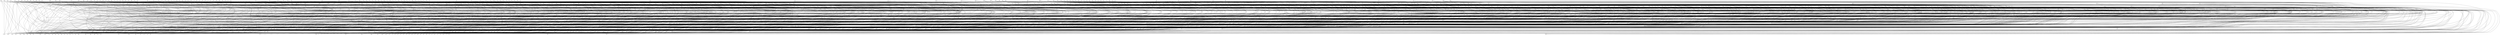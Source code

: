 strict graph {


	"pkn" [  weight=0 ];

	"pkn" -- "zqz" [  weight=0 ];

	"pkn" -- "mql" [  weight=0 ];

	"pkn" -- "sfj" [  weight=0 ];

	"pkn" -- "qvm" [  weight=0 ];

	"pkn" -- "tbx" [  weight=0 ];

	"njd" [  weight=0 ];

	"njd" -- "cnn" [  weight=0 ];

	"njd" -- "nmm" [  weight=0 ];

	"njd" -- "hsg" [  weight=0 ];

	"njd" -- "vxl" [  weight=0 ];

	"njd" -- "zgc" [  weight=0 ];

	"nxf" [  weight=0 ];

	"nxf" -- "hcd" [  weight=0 ];

	"nxf" -- "lfx" [  weight=0 ];

	"nxf" -- "kkq" [  weight=0 ];

	"nxf" -- "zmf" [  weight=0 ];

	"nxf" -- "kbq" [  weight=0 ];

	"zhb" [  weight=0 ];

	"zhb" -- "gzc" [  weight=0 ];

	"zhb" -- "qqh" [  weight=0 ];

	"zhb" -- "vhx" [  weight=0 ];

	"zhb" -- "lcj" [  weight=0 ];

	"drf" [  weight=0 ];

	"drf" -- "brj" [  weight=0 ];

	"drf" -- "dlr" [  weight=0 ];

	"drf" -- "tfq" [  weight=0 ];

	"drf" -- "mxg" [  weight=0 ];

	"drf" -- "zds" [  weight=0 ];

	"nlg" [  weight=0 ];

	"nlg" -- "jfb" [  weight=0 ];

	"nlg" -- "nqn" [  weight=0 ];

	"nlg" -- "jqg" [  weight=0 ];

	"nlg" -- "vhs" [  weight=0 ];

	"bnr" [  weight=0 ];

	"bnr" -- "hfx" [  weight=0 ];

	"bnr" -- "zdc" [  weight=0 ];

	"bnr" -- "ggx" [  weight=0 ];

	"bnr" -- "mzl" [  weight=0 ];

	"ghb" [  weight=0 ];

	"ghb" -- "fmb" [  weight=0 ];

	"ghb" -- "nbn" [  weight=0 ];

	"ghb" -- "xvk" [  weight=0 ];

	"ghb" -- "fgs" [  weight=0 ];

	"qjx" [  weight=0 ];

	"qjx" -- "jgf" [  weight=0 ];

	"qjx" -- "qct" [  weight=0 ];

	"qjx" -- "vst" [  weight=0 ];

	"qjx" -- "dkp" [  weight=0 ];

	"qjx" -- "tzs" [  weight=0 ];

	"qjx" -- "ccx" [  weight=0 ];

	"scv" [  weight=0 ];

	"scv" -- "tvx" [  weight=0 ];

	"scv" -- "mml" [  weight=0 ];

	"scv" -- "rtk" [  weight=0 ];

	"scv" -- "htq" [  weight=0 ];

	"sfj" [  weight=0 ];

	"sfj" -- "vgx" [  weight=0 ];

	"sfj" -- "pkn" [  weight=0 ];

	"sfj" -- "stt" [  weight=0 ];

	"sfj" -- "hkr" [  weight=0 ];

	"sfj" -- "qhh" [  weight=0 ];

	"sfj" -- "rvf" [  weight=0 ];

	"gkr" [  weight=0 ];

	"gkr" -- "xvh" [  weight=0 ];

	"gkr" -- "fmv" [  weight=0 ];

	"gkr" -- "ksp" [  weight=0 ];

	"gkr" -- "rsc" [  weight=0 ];

	"gkr" -- "tmz" [  weight=0 ];

	"vxt" [  weight=0 ];

	"vxt" -- "dfs" [  weight=0 ];

	"vxt" -- "vpg" [  weight=0 ];

	"vxt" -- "hvn" [  weight=0 ];

	"vxt" -- "vpk" [  weight=0 ];

	"vxt" -- "ckn" [  weight=0 ];

	"vxt" -- "tdk" [  weight=0 ];

	"rfl" [  weight=0 ];

	"rfl" -- "jgm" [  weight=0 ];

	"rfl" -- "bbk" [  weight=0 ];

	"rfl" -- "cql" [  weight=0 ];

	"rfl" -- "jxc" [  weight=0 ];

	"rfl" -- "dkq" [  weight=0 ];

	"mvb" [  weight=0 ];

	"mvb" -- "mlk" [  weight=0 ];

	"mvb" -- "rsq" [  weight=0 ];

	"mvb" -- "tnn" [  weight=0 ];

	"mvb" -- "jzt" [  weight=0 ];

	"tjl" [  weight=0 ];

	"tjl" -- "sdc" [  weight=0 ];

	"tjl" -- "bdx" [  weight=0 ];

	"tjl" -- "xkz" [  weight=0 ];

	"tjl" -- "lms" [  weight=0 ];

	"vtr" [  weight=0 ];

	"vtr" -- "lql" [  weight=0 ];

	"vtr" -- "hzt" [  weight=0 ];

	"vtr" -- "xsj" [  weight=0 ];

	"vtr" -- "ttx" [  weight=0 ];

	"vtr" -- "nbd" [  weight=0 ];

	"vtr" -- "xvr" [  weight=0 ];

	"brj" [  weight=0 ];

	"brj" -- "drf" [  weight=0 ];

	"brj" -- "hgn" [  weight=0 ];

	"brj" -- "ksq" [  weight=0 ];

	"brj" -- "cls" [  weight=0 ];

	"brj" -- "qgk" [  weight=0 ];

	"szz" [  weight=0 ];

	"szz" -- "tks" [  weight=0 ];

	"szz" -- "bjl" [  weight=0 ];

	"szz" -- "vxr" [  weight=0 ];

	"szz" -- "zjc" [  weight=0 ];

	"mqm" [  weight=0 ];

	"mqm" -- "mxv" [  weight=0 ];

	"mqm" -- "lkf" [  weight=0 ];

	"mqm" -- "vqb" [  weight=0 ];

	"mqm" -- "ppl" [  weight=0 ];

	"mqm" -- "znm" [  weight=0 ];

	"mqm" -- "msl" [  weight=0 ];

	"mqm" -- "krz" [  weight=0 ];

	"ccd" [  weight=0 ];

	"ccd" -- "hbh" [  weight=0 ];

	"ccd" -- "nqf" [  weight=0 ];

	"ccd" -- "pzs" [  weight=0 ];

	"ccd" -- "zhj" [  weight=0 ];

	"khb" [  weight=0 ];

	"khb" -- "rhb" [  weight=0 ];

	"khb" -- "fng" [  weight=0 ];

	"khb" -- "lfr" [  weight=0 ];

	"khb" -- "kld" [  weight=0 ];

	"lmb" [  weight=0 ];

	"lmb" -- "tnh" [  weight=0 ];

	"lmb" -- "jzf" [  weight=0 ];

	"lmb" -- "glz" [  weight=0 ];

	"lmb" -- "pnh" [  weight=0 ];

	"lmb" -- "sms" [  weight=0 ];

	"lmb" -- "plc" [  weight=0 ];

	"lmb" -- "bct" [  weight=0 ];

	"vzz" [  weight=0 ];

	"vzz" -- "hfh" [  weight=0 ];

	"vzz" -- "znq" [  weight=0 ];

	"vzz" -- "xpf" [  weight=0 ];

	"vzz" -- "rjl" [  weight=0 ];

	"kbq" [  weight=0 ];

	"kbq" -- "nxf" [  weight=0 ];

	"kbq" -- "nzt" [  weight=0 ];

	"kbq" -- "zfr" [  weight=0 ];

	"kbq" -- "btm" [  weight=0 ];

	"tgm" [  weight=0 ];

	"tgm" -- "lzz" [  weight=0 ];

	"tgm" -- "skx" [  weight=0 ];

	"tgm" -- "jlb" [  weight=0 ];

	"tgm" -- "cqm" [  weight=0 ];

	"jdj" [  weight=0 ];

	"jdj" -- "bpf" [  weight=0 ];

	"jdj" -- "kkh" [  weight=0 ];

	"jdj" -- "bls" [  weight=0 ];

	"jdj" -- "mtn" [  weight=0 ];

	"rfz" [  weight=0 ];

	"rfz" -- "qrt" [  weight=0 ];

	"rfz" -- "zfd" [  weight=0 ];

	"rfz" -- "xrm" [  weight=0 ];

	"rfz" -- "gqt" [  weight=0 ];

	"rfz" -- "mmc" [  weight=0 ];

	"cgx" [  weight=0 ];

	"cgx" -- "djz" [  weight=0 ];

	"cgx" -- "kvl" [  weight=0 ];

	"cgx" -- "hvz" [  weight=0 ];

	"cgx" -- "pgk" [  weight=0 ];

	"cgx" -- "dxd" [  weight=0 ];

	"pmb" [  weight=0 ];

	"pmb" -- "ggg" [  weight=0 ];

	"pmb" -- "zkl" [  weight=0 ];

	"pmb" -- "stv" [  weight=0 ];

	"pmb" -- "pcq" [  weight=0 ];

	"pmb" -- "jcb" [  weight=0 ];

	"ktj" [  weight=0 ];

	"ktj" -- "bkp" [  weight=0 ];

	"ktj" -- "cxv" [  weight=0 ];

	"ktj" -- "ctr" [  weight=0 ];

	"ktj" -- "lrn" [  weight=0 ];

	"ktj" -- "cfn" [  weight=0 ];

	"pxz" [  weight=0 ];

	"pxz" -- "ztd" [  weight=0 ];

	"pxz" -- "gxc" [  weight=0 ];

	"pxz" -- "rpl" [  weight=0 ];

	"pxz" -- "nkz" [  weight=0 ];

	"tzb" [  weight=0 ];

	"tzb" -- "tbv" [  weight=0 ];

	"tzb" -- "qcr" [  weight=0 ];

	"tzb" -- "tml" [  weight=0 ];

	"tzb" -- "vkm" [  weight=0 ];

	"ntf" [  weight=0 ];

	"ntf" -- "mfg" [  weight=0 ];

	"ntf" -- "vcm" [  weight=0 ];

	"ntf" -- "qpb" [  weight=0 ];

	"ntf" -- "plk" [  weight=0 ];

	"ntf" -- "ncp" [  weight=0 ];

	"ntf" -- "grj" [  weight=0 ];

	"tzs" [  weight=0 ];

	"tzs" -- "mbf" [  weight=0 ];

	"tzs" -- "ctc" [  weight=0 ];

	"tzs" -- "mhj" [  weight=0 ];

	"tzs" -- "qjx" [  weight=0 ];

	"ksp" [  weight=0 ];

	"ksp" -- "gkr" [  weight=0 ];

	"ksp" -- "zgv" [  weight=0 ];

	"ksp" -- "jgq" [  weight=0 ];

	"ksp" -- "ljj" [  weight=0 ];

	"ksp" -- "clf" [  weight=0 ];

	"ksp" -- "jdf" [  weight=0 ];

	"jgq" [  weight=0 ];

	"jgq" -- "fsn" [  weight=0 ];

	"jgq" -- "ksp" [  weight=0 ];

	"jgq" -- "tml" [  weight=0 ];

	"jgq" -- "nnf" [  weight=0 ];

	"mxt" [  weight=0 ];

	"mxt" -- "gbh" [  weight=0 ];

	"mxt" -- "vxl" [  weight=0 ];

	"mxt" -- "sxc" [  weight=0 ];

	"mxt" -- "nst" [  weight=0 ];

	"mxt" -- "jgd" [  weight=0 ];

	"gzc" [  weight=0 ];

	"gzc" -- "dgk" [  weight=0 ];

	"gzc" -- "xtg" [  weight=0 ];

	"gzc" -- "rqb" [  weight=0 ];

	"gzc" -- "zhb" [  weight=0 ];

	"bct" [  weight=0 ];

	"bct" -- "bnx" [  weight=0 ];

	"bct" -- "lsc" [  weight=0 ];

	"bct" -- "vjn" [  weight=0 ];

	"bct" -- "lmb" [  weight=0 ];

	"vdc" [  weight=0 ];

	"vdc" -- "vtv" [  weight=0 ];

	"vdc" -- "pqc" [  weight=0 ];

	"vdc" -- "bjp" [  weight=0 ];

	"vdc" -- "kzz" [  weight=0 ];

	"vdc" -- "lrr" [  weight=0 ];

	"vdc" -- "frj" [  weight=0 ];

	"xbg" [  weight=0 ];

	"xbg" -- "zkm" [  weight=0 ];

	"xbg" -- "sfm" [  weight=0 ];

	"xbg" -- "nxl" [  weight=0 ];

	"xbg" -- "njb" [  weight=0 ];

	"xbg" -- "tlm" [  weight=0 ];

	"hrh" [  weight=0 ];

	"hrh" -- "fmj" [  weight=0 ];

	"hrh" -- "pgt" [  weight=0 ];

	"hrh" -- "dsj" [  weight=0 ];

	"hrh" -- "tml" [  weight=0 ];

	"bnx" [  weight=0 ];

	"bnx" -- "bct" [  weight=0 ];

	"bnx" -- "pfx" [  weight=0 ];

	"bnx" -- "sfb" [  weight=0 ];

	"bnx" -- "dsx" [  weight=0 ];

	"bnx" -- "mtt" [  weight=0 ];

	"bnx" -- "mqd" [  weight=0 ];

	"cpv" [  weight=0 ];

	"cpv" -- "pdt" [  weight=0 ];

	"cpv" -- "zjh" [  weight=0 ];

	"cpv" -- "rgd" [  weight=0 ];

	"cpv" -- "qfj" [  weight=0 ];

	"hns" [  weight=0 ];

	"hns" -- "phx" [  weight=0 ];

	"hns" -- "lqx" [  weight=0 ];

	"hns" -- "djh" [  weight=0 ];

	"hns" -- "rfh" [  weight=0 ];

	"ddn" [  weight=0 ];

	"ddn" -- "xcx" [  weight=0 ];

	"ddn" -- "cdr" [  weight=0 ];

	"ddn" -- "bqj" [  weight=0 ];

	"ddn" -- "xjt" [  weight=0 ];

	"zpf" [  weight=0 ];

	"zpf" -- "ttk" [  weight=0 ];

	"zpf" -- "hlb" [  weight=0 ];

	"zpf" -- "mzp" [  weight=0 ];

	"zpf" -- "jqq" [  weight=0 ];

	"zpf" -- "mxq" [  weight=0 ];

	"crc" [  weight=0 ];

	"crc" -- "mrq" [  weight=0 ];

	"crc" -- "ddc" [  weight=0 ];

	"crc" -- "lsc" [  weight=0 ];

	"crc" -- "nkz" [  weight=0 ];

	"cvx" [  weight=0 ];

	"cvx" -- "qcf" [  weight=0 ];

	"cvx" -- "bql" [  weight=0 ];

	"cvx" -- "pbm" [  weight=0 ];

	"cvx" -- "jpp" [  weight=0 ];

	"qrt" [  weight=0 ];

	"qrt" -- "rfz" [  weight=0 ];

	"qrt" -- "nqf" [  weight=0 ];

	"qrt" -- "gql" [  weight=0 ];

	"qrt" -- "cbq" [  weight=0 ];

	"fnh" [  weight=0 ];

	"fnh" -- "bzk" [  weight=0 ];

	"fnh" -- "nkk" [  weight=0 ];

	"fnh" -- "xkz" [  weight=0 ];

	"fnh" -- "vtl" [  weight=0 ];

	"jzf" [  weight=0 ];

	"jzf" -- "tsx" [  weight=0 ];

	"jzf" -- "rfg" [  weight=0 ];

	"jzf" -- "rzv" [  weight=0 ];

	"jzf" -- "lmb" [  weight=0 ];

	"jzf" -- "vjd" [  weight=0 ];

	"hdh" [  weight=0 ];

	"hdh" -- "rjz" [  weight=0 ];

	"hdh" -- "lrr" [  weight=0 ];

	"hdh" -- "hkq" [  weight=0 ];

	"hdh" -- "nlj" [  weight=0 ];

	"hdh" -- "bpf" [  weight=0 ];

	"hdh" -- "fjs" [  weight=0 ];

	"pcl" [  weight=0 ];

	"pcl" -- "vfb" [  weight=0 ];

	"pcl" -- "qnr" [  weight=0 ];

	"pcl" -- "fth" [  weight=0 ];

	"pcl" -- "skg" [  weight=0 ];

	"xgh" [  weight=0 ];

	"xgh" -- "pkh" [  weight=0 ];

	"xgh" -- "vfh" [  weight=0 ];

	"xgh" -- "lvc" [  weight=0 ];

	"xgh" -- "vrr" [  weight=0 ];

	"xbx" [  weight=0 ];

	"xbx" -- "qql" [  weight=0 ];

	"xbx" -- "pkt" [  weight=0 ];

	"xbx" -- "bng" [  weight=0 ];

	"xbx" -- "kqp" [  weight=0 ];

	"jfp" [  weight=0 ];

	"jfp" -- "lfr" [  weight=0 ];

	"jfp" -- "glz" [  weight=0 ];

	"jfp" -- "qmm" [  weight=0 ];

	"jfp" -- "grj" [  weight=0 ];

	"vzf" [  weight=0 ];

	"vzf" -- "vml" [  weight=0 ];

	"vzf" -- "pmg" [  weight=0 ];

	"vzf" -- "lgr" [  weight=0 ];

	"vzf" -- "lbn" [  weight=0 ];

	"zxl" [  weight=0 ];

	"zxl" -- "bvl" [  weight=0 ];

	"zxl" -- "qlt" [  weight=0 ];

	"zxl" -- "tkp" [  weight=0 ];

	"zxl" -- "fgx" [  weight=0 ];

	"drd" [  weight=0 ];

	"drd" -- "msg" [  weight=0 ];

	"drd" -- "scz" [  weight=0 ];

	"drd" -- "vcf" [  weight=0 ];

	"drd" -- "vcx" [  weight=0 ];

	"pnn" [  weight=0 ];

	"pnn" -- "zjc" [  weight=0 ];

	"pnn" -- "nnp" [  weight=0 ];

	"pnn" -- "nqf" [  weight=0 ];

	"pnn" -- "cct" [  weight=0 ];

	"pnn" -- "xlg" [  weight=0 ];

	"lqm" [  weight=0 ];

	"lqm" -- "kqg" [  weight=0 ];

	"lqm" -- "vgh" [  weight=0 ];

	"lqm" -- "bdx" [  weight=0 ];

	"lqm" -- "hbt" [  weight=0 ];

	"xdx" [  weight=0 ];

	"xdx" -- "lfx" [  weight=0 ];

	"xdx" -- "nzd" [  weight=0 ];

	"xdx" -- "jlb" [  weight=0 ];

	"xdx" -- "vhj" [  weight=0 ];

	"qsb" [  weight=0 ];

	"qsb" -- "ltb" [  weight=0 ];

	"qsb" -- "scj" [  weight=0 ];

	"qsb" -- "tdl" [  weight=0 ];

	"qsb" -- "msk" [  weight=0 ];

	"xcr" [  weight=0 ];

	"xcr" -- "jls" [  weight=0 ];

	"xcr" -- "knp" [  weight=0 ];

	"xcr" -- "dfk" [  weight=0 ];

	"xcr" -- "mpc" [  weight=0 ];

	"xcr" -- "bdk" [  weight=0 ];

	"bqj" [  weight=0 ];

	"bqj" -- "qsg" [  weight=0 ];

	"bqj" -- "qdl" [  weight=0 ];

	"bqj" -- "crg" [  weight=0 ];

	"bqj" -- "ddn" [  weight=0 ];

	"bqj" -- "hxx" [  weight=0 ];

	"krk" [  weight=0 ];

	"krk" -- "ggx" [  weight=0 ];

	"krk" -- "kvz" [  weight=0 ];

	"krk" -- "tzh" [  weight=0 ];

	"krk" -- "zdq" [  weight=0 ];

	"qmm" [  weight=0 ];

	"qmm" -- "gnm" [  weight=0 ];

	"qmm" -- "zrp" [  weight=0 ];

	"qmm" -- "lkl" [  weight=0 ];

	"qmm" -- "mqr" [  weight=0 ];

	"qmm" -- "ckn" [  weight=0 ];

	"qmm" -- "jfp" [  weight=0 ];

	"jpp" [  weight=0 ];

	"jpp" -- "cvx" [  weight=0 ];

	"jpp" -- "rmk" [  weight=0 ];

	"jpp" -- "gsv" [  weight=0 ];

	"jpp" -- "jml" [  weight=0 ];

	"jpp" -- "knc" [  weight=0 ];

	"bnf" [  weight=0 ];

	"bnf" -- "rbt" [  weight=0 ];

	"bnf" -- "rgq" [  weight=0 ];

	"bnf" -- "nrq" [  weight=0 ];

	"bnf" -- "drs" [  weight=0 ];

	"bnf" -- "hzx" [  weight=0 ];

	"rvf" [  weight=0 ];

	"rvf" -- "jqm" [  weight=0 ];

	"rvf" -- "fls" [  weight=0 ];

	"rvf" -- "sfj" [  weight=0 ];

	"rvf" -- "vmr" [  weight=0 ];

	"nmp" [  weight=0 ];

	"nmp" -- "tqg" [  weight=0 ];

	"nmp" -- "tql" [  weight=0 ];

	"nmp" -- "gvb" [  weight=0 ];

	"nmp" -- "qtt" [  weight=0 ];

	"rfh" [  weight=0 ];

	"rfh" -- "fjs" [  weight=0 ];

	"rfh" -- "nvv" [  weight=0 ];

	"rfh" -- "hns" [  weight=0 ];

	"rfh" -- "pbc" [  weight=0 ];

	"jgk" [  weight=0 ];

	"jgk" -- "ldz" [  weight=0 ];

	"jgk" -- "djf" [  weight=0 ];

	"jgk" -- "dhf" [  weight=0 ];

	"jgk" -- "qjv" [  weight=0 ];

	"lsj" [  weight=0 ];

	"lsj" -- "hrq" [  weight=0 ];

	"lsj" -- "hlt" [  weight=0 ];

	"lsj" -- "hvh" [  weight=0 ];

	"lsj" -- "cct" [  weight=0 ];

	"nvj" [  weight=0 ];

	"nvj" -- "vkl" [  weight=0 ];

	"nvj" -- "zjh" [  weight=0 ];

	"nvj" -- "fsq" [  weight=0 ];

	"nvj" -- "xlg" [  weight=0 ];

	"rct" [  weight=0 ];

	"rct" -- "rdn" [  weight=0 ];

	"rct" -- "sgk" [  weight=0 ];

	"rct" -- "jpl" [  weight=0 ];

	"rct" -- "tvx" [  weight=0 ];

	"qcr" [  weight=0 ];

	"qcr" -- "dpc" [  weight=0 ];

	"qcr" -- "tzb" [  weight=0 ];

	"qcr" -- "hdk" [  weight=0 ];

	"qcr" -- "djc" [  weight=0 ];

	"qcr" -- "fsn" [  weight=0 ];

	"knp" [  weight=0 ];

	"knp" -- "qqv" [  weight=0 ];

	"knp" -- "gsq" [  weight=0 ];

	"knp" -- "xcr" [  weight=0 ];

	"knp" -- "sff" [  weight=0 ];

	"knp" -- "glf" [  weight=0 ];

	"knp" -- "vdz" [  weight=0 ];

	"qcj" [  weight=0 ];

	"qcj" -- "str" [  weight=0 ];

	"qcj" -- "cnn" [  weight=0 ];

	"qcj" -- "mtf" [  weight=0 ];

	"qcj" -- "lrr" [  weight=0 ];

	"pcq" [  weight=0 ];

	"pcq" -- "pmb" [  weight=0 ];

	"pcq" -- "lhg" [  weight=0 ];

	"pcq" -- "gdh" [  weight=0 ];

	"pcq" -- "zmp" [  weight=0 ];

	"jsh" [  weight=0 ];

	"jsh" -- "nfb" [  weight=0 ];

	"jsh" -- "dqg" [  weight=0 ];

	"jsh" -- "fgn" [  weight=0 ];

	"jsh" -- "vkl" [  weight=0 ];

	"fls" [  weight=0 ];

	"fls" -- "csc" [  weight=0 ];

	"fls" -- "nqn" [  weight=0 ];

	"fls" -- "rvf" [  weight=0 ];

	"fls" -- "nnl" [  weight=0 ];

	"fls" -- "pvv" [  weight=0 ];

	"fqv" [  weight=0 ];

	"fqv" -- "skn" [  weight=0 ];

	"fqv" -- "zvv" [  weight=0 ];

	"fqv" -- "vbd" [  weight=0 ];

	"fqv" -- "lrp" [  weight=0 ];

	"rbz" [  weight=0 ];

	"rbz" -- "xbp" [  weight=0 ];

	"rbz" -- "jkj" [  weight=0 ];

	"rbz" -- "vgj" [  weight=0 ];

	"rbz" -- "mjm" [  weight=0 ];

	"tmc" [  weight=0 ];

	"tmc" -- "mqh" [  weight=0 ];

	"tmc" -- "bfh" [  weight=0 ];

	"tmc" -- "tjc" [  weight=0 ];

	"tmc" -- "hvz" [  weight=0 ];

	"tmc" -- "gvj" [  weight=0 ];

	"tmc" -- "fmd" [  weight=0 ];

	"tmc" -- "qnr" [  weight=0 ];

	"tmc" -- "rfc" [  weight=0 ];

	"krt" [  weight=0 ];

	"krt" -- "xjf" [  weight=0 ];

	"krt" -- "zqz" [  weight=0 ];

	"krt" -- "zkp" [  weight=0 ];

	"krt" -- "tdh" [  weight=0 ];

	"dmj" [  weight=0 ];

	"dmj" -- "mjx" [  weight=0 ];

	"dmj" -- "rlk" [  weight=0 ];

	"dmj" -- "stv" [  weight=0 ];

	"dmj" -- "bmr" [  weight=0 ];

	"xzn" [  weight=0 ];

	"xzn" -- "ggp" [  weight=0 ];

	"xzn" -- "cbl" [  weight=0 ];

	"xzn" -- "dsr" [  weight=0 ];

	"xzn" -- "bxb" [  weight=0 ];

	"vjn" [  weight=0 ];

	"vjn" -- "bct" [  weight=0 ];

	"vjn" -- "hch" [  weight=0 ];

	"vjn" -- "qqj" [  weight=0 ];

	"vjn" -- "mzv" [  weight=0 ];

	"vjn" -- "qnr" [  weight=0 ];

	"txk" [  weight=0 ];

	"txk" -- "pzs" [  weight=0 ];

	"txk" -- "fnr" [  weight=0 ];

	"txk" -- "cmm" [  weight=0 ];

	"txk" -- "kjf" [  weight=0 ];

	"txk" -- "nlm" [  weight=0 ];

	"txk" -- "nzm" [  weight=0 ];

	"nrp" [  weight=0 ];

	"nrp" -- "dtl" [  weight=0 ];

	"nrp" -- "ttm" [  weight=0 ];

	"nrp" -- "grs" [  weight=0 ];

	"nrp" -- "lvh" [  weight=0 ];

	"nrp" -- "ghx" [  weight=0 ];

	"khs" [  weight=0 ];

	"khs" -- "zhn" [  weight=0 ];

	"khs" -- "vst" [  weight=0 ];

	"khs" -- "ftv" [  weight=0 ];

	"khs" -- "zfc" [  weight=0 ];

	"mzp" [  weight=0 ];

	"mzp" -- "cfn" [  weight=0 ];

	"mzp" -- "zpf" [  weight=0 ];

	"mzp" -- "trm" [  weight=0 ];

	"mzp" -- "jmf" [  weight=0 ];

	"kgl" [  weight=0 ];

	"kgl" -- "mmc" [  weight=0 ];

	"kgl" -- "zbf" [  weight=0 ];

	"kgl" -- "vkz" [  weight=0 ];

	"kgl" -- "mlp" [  weight=0 ];

	"srg" [  weight=0 ];

	"srg" -- "mpz" [  weight=0 ];

	"srg" -- "plg" [  weight=0 ];

	"srg" -- "gsq" [  weight=0 ];

	"srg" -- "hzt" [  weight=0 ];

	"srg" -- "gbh" [  weight=0 ];

	"znn" [  weight=0 ];

	"znn" -- "dqj" [  weight=0 ];

	"znn" -- "tnh" [  weight=0 ];

	"znn" -- "qmv" [  weight=0 ];

	"znn" -- "gjh" [  weight=0 ];

	"hbh" [  weight=0 ];

	"hbh" -- "fks" [  weight=0 ];

	"hbh" -- "ccd" [  weight=0 ];

	"hbh" -- "cnt" [  weight=0 ];

	"hbh" -- "vbg" [  weight=0 ];

	"hbh" -- "xsd" [  weight=0 ];

	"hbh" -- "lms" [  weight=0 ];

	"hbh" -- "bdm" [  weight=0 ];

	"nrf" [  weight=0 ];

	"nrf" -- "gln" [  weight=0 ];

	"nrf" -- "ddk" [  weight=0 ];

	"nrf" -- "ksn" [  weight=0 ];

	"nrf" -- "sgk" [  weight=0 ];

	"nzv" [  weight=0 ];

	"nzv" -- "jzt" [  weight=0 ];

	"nzv" -- "kcj" [  weight=0 ];

	"nzv" -- "jmh" [  weight=0 ];

	"nzv" -- "tml" [  weight=0 ];

	"kvf" [  weight=0 ];

	"kvf" -- "ffg" [  weight=0 ];

	"kvf" -- "jzp" [  weight=0 ];

	"kvf" -- "knc" [  weight=0 ];

	"kvf" -- "bvp" [  weight=0 ];

	"rdp" [  weight=0 ];

	"rdp" -- "tht" [  weight=0 ];

	"rdp" -- "rsc" [  weight=0 ];

	"rdp" -- "rsl" [  weight=0 ];

	"rdp" -- "rtk" [  weight=0 ];

	"lsm" [  weight=0 ];

	"lsm" -- "npm" [  weight=0 ];

	"lsm" -- "qsc" [  weight=0 ];

	"lsm" -- "jxs" [  weight=0 ];

	"lsm" -- "nng" [  weight=0 ];

	"lsm" -- "bsk" [  weight=0 ];

	"zjh" [  weight=0 ];

	"zjh" -- "nvj" [  weight=0 ];

	"zjh" -- "qxx" [  weight=0 ];

	"zjh" -- "bkq" [  weight=0 ];

	"zjh" -- "cpv" [  weight=0 ];

	"zjh" -- "fnm" [  weight=0 ];

	"zjh" -- "jbp" [  weight=0 ];

	"zjh" -- "vdd" [  weight=0 ];

	"vhs" [  weight=0 ];

	"vhs" -- "zkm" [  weight=0 ];

	"vhs" -- "lvg" [  weight=0 ];

	"vhs" -- "tdz" [  weight=0 ];

	"vhs" -- "xtg" [  weight=0 ];

	"vhs" -- "nlg" [  weight=0 ];

	"xtm" [  weight=0 ];

	"xtm" -- "rdn" [  weight=0 ];

	"xtm" -- "dlt" [  weight=0 ];

	"xtm" -- "ggz" [  weight=0 ];

	"xtm" -- "gtt" [  weight=0 ];

	"gnt" [  weight=0 ];

	"gnt" -- "ckv" [  weight=0 ];

	"gnt" -- "kqm" [  weight=0 ];

	"gnt" -- "kgd" [  weight=0 ];

	"gnt" -- "tbf" [  weight=0 ];

	"gcd" [  weight=0 ];

	"gcd" -- "qsg" [  weight=0 ];

	"gcd" -- "qtg" [  weight=0 ];

	"gcd" -- "pfj" [  weight=0 ];

	"gcd" -- "zps" [  weight=0 ];

	"vkv" [  weight=0 ];

	"vkv" -- "lbh" [  weight=0 ];

	"vkv" -- "hbl" [  weight=0 ];

	"vkv" -- "xtr" [  weight=0 ];

	"vkv" -- "xbl" [  weight=0 ];

	"vkv" -- "hsb" [  weight=0 ];

	"rld" [  weight=0 ];

	"rld" -- "llv" [  weight=0 ];

	"rld" -- "hzs" [  weight=0 ];

	"rld" -- "fkp" [  weight=0 ];

	"rld" -- "jmq" [  weight=0 ];

	"qrv" [  weight=0 ];

	"qrv" -- "bgg" [  weight=0 ];

	"qrv" -- "dzp" [  weight=0 ];

	"qrv" -- "tkh" [  weight=0 ];

	"qrv" -- "rql" [  weight=0 ];

	"qrv" -- "vhx" [  weight=0 ];

	"fkq" [  weight=0 ];

	"fkq" -- "vcx" [  weight=0 ];

	"fkq" -- "sqv" [  weight=0 ];

	"fkq" -- "chv" [  weight=0 ];

	"fkq" -- "tft" [  weight=0 ];

	"fkq" -- "bfn" [  weight=0 ];

	"fkq" -- "xtf" [  weight=0 ];

	"qjs" [  weight=0 ];

	"qjs" -- "pbl" [  weight=0 ];

	"qjs" -- "fxx" [  weight=0 ];

	"qjs" -- "tks" [  weight=0 ];

	"qjs" -- "zjl" [  weight=0 ];

	"qjs" -- "vtl" [  weight=0 ];

	"hxb" [  weight=0 ];

	"hxb" -- "rsk" [  weight=0 ];

	"hxb" -- "fck" [  weight=0 ];

	"hxb" -- "zsj" [  weight=0 ];

	"hxb" -- "xxb" [  weight=0 ];

	"hxb" -- "zhf" [  weight=0 ];

	"qqp" [  weight=0 ];

	"qqp" -- "pgl" [  weight=0 ];

	"qqp" -- "bjq" [  weight=0 ];

	"qqp" -- "bjn" [  weight=0 ];

	"qqp" -- "vzk" [  weight=0 ];

	"lnh" [  weight=0 ];

	"lnh" -- "zvl" [  weight=0 ];

	"lnh" -- "trb" [  weight=0 ];

	"lnh" -- "flr" [  weight=0 ];

	"lnh" -- "mhj" [  weight=0 ];

	"gsq" [  weight=0 ];

	"gsq" -- "ncq" [  weight=0 ];

	"gsq" -- "kxc" [  weight=0 ];

	"gsq" -- "zvl" [  weight=0 ];

	"gsq" -- "knp" [  weight=0 ];

	"gsq" -- "srg" [  weight=0 ];

	"brk" [  weight=0 ];

	"brk" -- "rkq" [  weight=0 ];

	"brk" -- "scg" [  weight=0 ];

	"brk" -- "kvq" [  weight=0 ];

	"brk" -- "frj" [  weight=0 ];

	"fks" [  weight=0 ];

	"fks" -- "hbh" [  weight=0 ];

	"fks" -- "mhp" [  weight=0 ];

	"fks" -- "jlc" [  weight=0 ];

	"fks" -- "fqd" [  weight=0 ];

	"rxb" [  weight=0 ];

	"rxb" -- "dgd" [  weight=0 ];

	"rxb" -- "ffv" [  weight=0 ];

	"rxb" -- "fth" [  weight=0 ];

	"rxb" -- "vqb" [  weight=0 ];

	"rxb" -- "llv" [  weight=0 ];

	"rxb" -- "pvv" [  weight=0 ];

	"ktt" [  weight=0 ];

	"ktt" -- "pkq" [  weight=0 ];

	"ktt" -- "cqb" [  weight=0 ];

	"ktt" -- "zch" [  weight=0 ];

	"ktt" -- "cls" [  weight=0 ];

	"njb" [  weight=0 ];

	"njb" -- "kqb" [  weight=0 ];

	"njb" -- "tkk" [  weight=0 ];

	"njb" -- "tcl" [  weight=0 ];

	"njb" -- "xbg" [  weight=0 ];

	"znq" [  weight=0 ];

	"znq" -- "zgv" [  weight=0 ];

	"znq" -- "hrf" [  weight=0 ];

	"znq" -- "pjf" [  weight=0 ];

	"znq" -- "vzz" [  weight=0 ];

	"jzr" [  weight=0 ];

	"jzr" -- "lcv" [  weight=0 ];

	"jzr" -- "nvm" [  weight=0 ];

	"jzr" -- "vmm" [  weight=0 ];

	"jzr" -- "vsv" [  weight=0 ];

	"hbr" [  weight=0 ];

	"hbr" -- "hll" [  weight=0 ];

	"hbr" -- "rhb" [  weight=0 ];

	"hbr" -- "nct" [  weight=0 ];

	"hbr" -- "xjs" [  weight=0 ];

	"hbr" -- "rrb" [  weight=0 ];

	"lng" [  weight=0 ];

	"lng" -- "tvt" [  weight=0 ];

	"lng" -- "vfh" [  weight=0 ];

	"lng" -- "hhx" [  weight=0 ];

	"lng" -- "lpn" [  weight=0 ];

	"mth" [  weight=0 ];

	"mth" -- "djk" [  weight=0 ];

	"mth" -- "xzj" [  weight=0 ];

	"mth" -- "tpz" [  weight=0 ];

	"mth" -- "dsc" [  weight=0 ];

	"kht" [  weight=0 ];

	"kht" -- "zvf" [  weight=0 ];

	"kht" -- "kdp" [  weight=0 ];

	"kht" -- "jbn" [  weight=0 ];

	"kht" -- "bkl" [  weight=0 ];

	"vsk" [  weight=0 ];

	"vsk" -- "hrf" [  weight=0 ];

	"vsk" -- "pjf" [  weight=0 ];

	"vsk" -- "vgd" [  weight=0 ];

	"vsk" -- "ttn" [  weight=0 ];

	"nbd" [  weight=0 ];

	"nbd" -- "vtr" [  weight=0 ];

	"nbd" -- "qrq" [  weight=0 ];

	"nbd" -- "hcd" [  weight=0 ];

	"nbd" -- "lgz" [  weight=0 ];

	"tqg" [  weight=0 ];

	"tqg" -- "cpd" [  weight=0 ];

	"tqg" -- "znm" [  weight=0 ];

	"tqg" -- "xsp" [  weight=0 ];

	"tqg" -- "nmp" [  weight=0 ];

	"tqg" -- "zrl" [  weight=0 ];

	"xjp" [  weight=0 ];

	"xjp" -- "vrv" [  weight=0 ];

	"xjp" -- "vlz" [  weight=0 ];

	"xjp" -- "mcb" [  weight=0 ];

	"xjp" -- "gbl" [  weight=0 ];

	"kct" [  weight=0 ];

	"kct" -- "ntc" [  weight=0 ];

	"kct" -- "gjh" [  weight=0 ];

	"kct" -- "rnh" [  weight=0 ];

	"kct" -- "lsc" [  weight=0 ];

	"bzt" [  weight=0 ];

	"bzt" -- "bxb" [  weight=0 ];

	"bzt" -- "ldv" [  weight=0 ];

	"bzt" -- "xkc" [  weight=0 ];

	"bzt" -- "mjm" [  weight=0 ];

	"bzt" -- "qqv" [  weight=0 ];

	"fns" [  weight=0 ];

	"fns" -- "fqn" [  weight=0 ];

	"fns" -- "pkr" [  weight=0 ];

	"fns" -- "jvd" [  weight=0 ];

	"fns" -- "jsf" [  weight=0 ];

	"nzd" [  weight=0 ];

	"nzd" -- "kmn" [  weight=0 ];

	"nzd" -- "xqc" [  weight=0 ];

	"nzd" -- "chd" [  weight=0 ];

	"nzd" -- "skf" [  weight=0 ];

	"nzd" -- "xdx" [  weight=0 ];

	"xqt" [  weight=0 ];

	"xqt" -- "gbk" [  weight=0 ];

	"xqt" -- "xmh" [  weight=0 ];

	"xqt" -- "nbn" [  weight=0 ];

	"xqt" -- "cxf" [  weight=0 ];

	"tfp" [  weight=0 ];

	"tfp" -- "drt" [  weight=0 ];

	"tfp" -- "cfn" [  weight=0 ];

	"tfp" -- "ttn" [  weight=0 ];

	"tfp" -- "vbl" [  weight=0 ];

	"djk" [  weight=0 ];

	"djk" -- "vjd" [  weight=0 ];

	"djk" -- "fgn" [  weight=0 ];

	"djk" -- "mth" [  weight=0 ];

	"djk" -- "vjp" [  weight=0 ];

	"djk" -- "vnq" [  weight=0 ];

	"pzs" [  weight=0 ];

	"pzs" -- "gsp" [  weight=0 ];

	"pzs" -- "tsx" [  weight=0 ];

	"pzs" -- "lqd" [  weight=0 ];

	"pzs" -- "txk" [  weight=0 ];

	"pzs" -- "ccd" [  weight=0 ];

	"gtz" [  weight=0 ];

	"gtz" -- "ldv" [  weight=0 ];

	"gtz" -- "xmt" [  weight=0 ];

	"gtz" -- "qql" [  weight=0 ];

	"gtz" -- "mfq" [  weight=0 ];

	"dbh" [  weight=0 ];

	"dbh" -- "zmh" [  weight=0 ];

	"dbh" -- "mxk" [  weight=0 ];

	"dbh" -- "rqs" [  weight=0 ];

	"dbh" -- "tld" [  weight=0 ];

	"kcs" [  weight=0 ];

	"kcs" -- "grq" [  weight=0 ];

	"kcs" -- "fxj" [  weight=0 ];

	"kcs" -- "mfq" [  weight=0 ];

	"kcs" -- "mjn" [  weight=0 ];

	"kcs" -- "mlk" [  weight=0 ];

	"nzf" [  weight=0 ];

	"nzf" -- "xbf" [  weight=0 ];

	"nzf" -- "dzp" [  weight=0 ];

	"nzf" -- "hxv" [  weight=0 ];

	"nzf" -- "djx" [  weight=0 ];

	"zmr" [  weight=0 ];

	"zmr" -- "bfh" [  weight=0 ];

	"zmr" -- "kqx" [  weight=0 ];

	"zmr" -- "rmd" [  weight=0 ];

	"zmr" -- "vjd" [  weight=0 ];

	"zmr" -- "cpq" [  weight=0 ];

	"lcd" [  weight=0 ];

	"lcd" -- "tld" [  weight=0 ];

	"lcd" -- "zkd" [  weight=0 ];

	"lcd" -- "fvv" [  weight=0 ];

	"lcd" -- "gtt" [  weight=0 ];

	"ndz" [  weight=0 ];

	"ndz" -- "nng" [  weight=0 ];

	"ndz" -- "zxs" [  weight=0 ];

	"ndz" -- "pxt" [  weight=0 ];

	"ndz" -- "pnh" [  weight=0 ];

	"kzf" [  weight=0 ];

	"kzf" -- "bdc" [  weight=0 ];

	"kzf" -- "mpz" [  weight=0 ];

	"kzf" -- "lss" [  weight=0 ];

	"kzf" -- "rkp" [  weight=0 ];

	"bkp" [  weight=0 ];

	"bkp" -- "ktj" [  weight=0 ];

	"bkp" -- "fxv" [  weight=0 ];

	"bkp" -- "rjs" [  weight=0 ];

	"bkp" -- "tjj" [  weight=0 ];

	"bkp" -- "ggg" [  weight=0 ];

	"vld" [  weight=0 ];

	"vld" -- "qjr" [  weight=0 ];

	"vld" -- "pbk" [  weight=0 ];

	"vld" -- "cfs" [  weight=0 ];

	"vld" -- "sgc" [  weight=0 ];

	"tjb" [  weight=0 ];

	"tjb" -- "qdm" [  weight=0 ];

	"tjb" -- "fnx" [  weight=0 ];

	"tjb" -- "qkf" [  weight=0 ];

	"tjb" -- "nfb" [  weight=0 ];

	"xqm" [  weight=0 ];

	"xqm" -- "bsj" [  weight=0 ];

	"xqm" -- "bkg" [  weight=0 ];

	"xqm" -- "qbr" [  weight=0 ];

	"xqm" -- "hnb" [  weight=0 ];

	"cmh" [  weight=0 ];

	"cmh" -- "fcz" [  weight=0 ];

	"cmh" -- "brs" [  weight=0 ];

	"cmh" -- "mlp" [  weight=0 ];

	"cmh" -- "dfs" [  weight=0 ];

	"cmh" -- "fnb" [  weight=0 ];

	"cmh" -- "bfg" [  weight=0 ];

	"bvl" [  weight=0 ];

	"bvl" -- "lfd" [  weight=0 ];

	"bvl" -- "zxl" [  weight=0 ];

	"bvl" -- "gmb" [  weight=0 ];

	"bvl" -- "jcb" [  weight=0 ];

	"bcq" [  weight=0 ];

	"bcq" -- "qhh" [  weight=0 ];

	"bcq" -- "hzs" [  weight=0 ];

	"bcq" -- "bdp" [  weight=0 ];

	"bcq" -- "nfb" [  weight=0 ];

	"ptj" [  weight=0 ];

	"ptj" -- "lvh" [  weight=0 ];

	"ptj" -- "gvb" [  weight=0 ];

	"ptj" -- "nqn" [  weight=0 ];

	"ptj" -- "rvj" [  weight=0 ];

	"ptj" -- "nkz" [  weight=0 ];

	"gxg" [  weight=0 ];

	"gxg" -- "vgh" [  weight=0 ];

	"gxg" -- "cfg" [  weight=0 ];

	"gxg" -- "lsr" [  weight=0 ];

	"gxg" -- "frf" [  weight=0 ];

	"lxb" [  weight=0 ];

	"lxb" -- "rdb" [  weight=0 ];

	"lxb" -- "vtv" [  weight=0 ];

	"lxb" -- "bft" [  weight=0 ];

	"lxb" -- "kxr" [  weight=0 ];

	"pfb" [  weight=0 ];

	"pfb" -- "zch" [  weight=0 ];

	"pfb" -- "fsk" [  weight=0 ];

	"pfb" -- "fxx" [  weight=0 ];

	"pfb" -- "bfh" [  weight=0 ];

	"cqb" [  weight=0 ];

	"cqb" -- "xtc" [  weight=0 ];

	"cqb" -- "xzj" [  weight=0 ];

	"cqb" -- "bjl" [  weight=0 ];

	"cqb" -- "cnt" [  weight=0 ];

	"cqb" -- "ktt" [  weight=0 ];

	"ppc" [  weight=0 ];

	"ppc" -- "gmb" [  weight=0 ];

	"ppc" -- "rrk" [  weight=0 ];

	"ppc" -- "kmv" [  weight=0 ];

	"ppc" -- "fcd" [  weight=0 ];

	"vgv" [  weight=0 ];

	"vgv" -- "nqg" [  weight=0 ];

	"vgv" -- "bjx" [  weight=0 ];

	"vgv" -- "jrv" [  weight=0 ];

	"vgv" -- "hdm" [  weight=0 ];

	"ggx" [  weight=0 ];

	"ggx" -- "zgv" [  weight=0 ];

	"ggx" -- "dlt" [  weight=0 ];

	"ggx" -- "grz" [  weight=0 ];

	"ggx" -- "rkp" [  weight=0 ];

	"ggx" -- "gbk" [  weight=0 ];

	"ggx" -- "clf" [  weight=0 ];

	"ggx" -- "bnr" [  weight=0 ];

	"ggx" -- "krk" [  weight=0 ];

	"gzk" [  weight=0 ];

	"gzk" -- "mbc" [  weight=0 ];

	"gzk" -- "bgs" [  weight=0 ];

	"gzk" -- "fnn" [  weight=0 ];

	"gzk" -- "cfr" [  weight=0 ];

	"gzk" -- "nvn" [  weight=0 ];

	"mtq" [  weight=0 ];

	"mtq" -- "vzr" [  weight=0 ];

	"mtq" -- "pdp" [  weight=0 ];

	"mtq" -- "trm" [  weight=0 ];

	"mtq" -- "hfx" [  weight=0 ];

	"qvr" [  weight=0 ];

	"qvr" -- "pcc" [  weight=0 ];

	"qvr" -- "kxq" [  weight=0 ];

	"qvr" -- "zvf" [  weight=0 ];

	"qvr" -- "xkk" [  weight=0 ];

	"dhf" [  weight=0 ];

	"dhf" -- "nbc" [  weight=0 ];

	"dhf" -- "tpl" [  weight=0 ];

	"dhf" -- "mlb" [  weight=0 ];

	"dhf" -- "jgk" [  weight=0 ];

	"hlt" [  weight=0 ];

	"hlt" -- "mpd" [  weight=0 ];

	"hlt" -- "khd" [  weight=0 ];

	"hlt" -- "zpr" [  weight=0 ];

	"hlt" -- "fbq" [  weight=0 ];

	"hlt" -- "lsj" [  weight=0 ];

	"zqf" [  weight=0 ];

	"zqf" -- "fxb" [  weight=0 ];

	"zqf" -- "kdm" [  weight=0 ];

	"zqf" -- "fxx" [  weight=0 ];

	"zqf" -- "vbp" [  weight=0 ];

	"lmg" [  weight=0 ];

	"lmg" -- "rsl" [  weight=0 ];

	"lmg" -- "jzt" [  weight=0 ];

	"lmg" -- "bdg" [  weight=0 ];

	"lmg" -- "pmc" [  weight=0 ];

	"lmg" -- "pmg" [  weight=0 ];

	"xtr" [  weight=0 ];

	"xtr" -- "snz" [  weight=0 ];

	"xtr" -- "xqj" [  weight=0 ];

	"xtr" -- "pgt" [  weight=0 ];

	"xtr" -- "vkv" [  weight=0 ];

	"hjt" [  weight=0 ];

	"hjt" -- "hbd" [  weight=0 ];

	"hjt" -- "vvd" [  weight=0 ];

	"hjt" -- "sql" [  weight=0 ];

	"hjt" -- "qfv" [  weight=0 ];

	"plr" [  weight=0 ];

	"plr" -- "zlf" [  weight=0 ];

	"plr" -- "sdx" [  weight=0 ];

	"plr" -- "vfh" [  weight=0 ];

	"plr" -- "cql" [  weight=0 ];

	"plr" -- "cvp" [  weight=0 ];

	"scj" [  weight=0 ];

	"scj" -- "zkd" [  weight=0 ];

	"scj" -- "mvt" [  weight=0 ];

	"scj" -- "jds" [  weight=0 ];

	"scj" -- "qsb" [  weight=0 ];

	"bfq" [  weight=0 ];

	"bfq" -- "cxf" [  weight=0 ];

	"bfq" -- "hcd" [  weight=0 ];

	"bfq" -- "lqx" [  weight=0 ];

	"bfq" -- "jlb" [  weight=0 ];

	"bfq" -- "lrr" [  weight=0 ];

	"bfq" -- "zkt" [  weight=0 ];

	"gnm" [  weight=0 ];

	"gnm" -- "pbk" [  weight=0 ];

	"gnm" -- "qmm" [  weight=0 ];

	"gnm" -- "lfr" [  weight=0 ];

	"gnm" -- "fvc" [  weight=0 ];

	"gds" [  weight=0 ];

	"gds" -- "nmx" [  weight=0 ];

	"gds" -- "pgc" [  weight=0 ];

	"gds" -- "pkf" [  weight=0 ];

	"gds" -- "cml" [  weight=0 ];

	"rvj" [  weight=0 ];

	"rvj" -- "pnh" [  weight=0 ];

	"rvj" -- "fqn" [  weight=0 ];

	"rvj" -- "zqz" [  weight=0 ];

	"rvj" -- "cls" [  weight=0 ];

	"rvj" -- "xjs" [  weight=0 ];

	"rvj" -- "ptj" [  weight=0 ];

	"rvj" -- "fkx" [  weight=0 ];

	"rvj" -- "zqk" [  weight=0 ];

	"gtt" [  weight=0 ];

	"gtt" -- "lcd" [  weight=0 ];

	"gtt" -- "hvx" [  weight=0 ];

	"gtt" -- "thz" [  weight=0 ];

	"gtt" -- "xtm" [  weight=0 ];

	"ddf" [  weight=0 ];

	"ddf" -- "cmg" [  weight=0 ];

	"ddf" -- "qcb" [  weight=0 ];

	"ddf" -- "zfl" [  weight=0 ];

	"ddf" -- "qnn" [  weight=0 ];

	"lzj" [  weight=0 ];

	"lzj" -- "sth" [  weight=0 ];

	"lzj" -- "rsb" [  weight=0 ];

	"lzj" -- "bjq" [  weight=0 ];

	"lzj" -- "skn" [  weight=0 ];

	"lzj" -- "pcc" [  weight=0 ];

	"pkf" [  weight=0 ];

	"pkf" -- "kcn" [  weight=0 ];

	"pkf" -- "lzt" [  weight=0 ];

	"pkf" -- "gds" [  weight=0 ];

	"pkf" -- "bzk" [  weight=0 ];

	"cqv" [  weight=0 ];

	"cqv" -- "ncd" [  weight=0 ];

	"cqv" -- "vmb" [  weight=0 ];

	"cqv" -- "jmh" [  weight=0 ];

	"cqv" -- "ltc" [  weight=0 ];

	"bkl" [  weight=0 ];

	"bkl" -- "kht" [  weight=0 ];

	"bkl" -- "nzp" [  weight=0 ];

	"bkl" -- "qjv" [  weight=0 ];

	"bkl" -- "lbj" [  weight=0 ];

	"lrr" [  weight=0 ];

	"lrr" -- "qcj" [  weight=0 ];

	"lrr" -- "rcm" [  weight=0 ];

	"lrr" -- "vdc" [  weight=0 ];

	"lrr" -- "bfq" [  weight=0 ];

	"lrr" -- "vjs" [  weight=0 ];

	"lrr" -- "hdh" [  weight=0 ];

	"lrr" -- "stn" [  weight=0 ];

	"fqj" [  weight=0 ];

	"fqj" -- "ctr" [  weight=0 ];

	"fqj" -- "dms" [  weight=0 ];

	"fqj" -- "gfb" [  weight=0 ];

	"fqj" -- "zlx" [  weight=0 ];

	"vtl" [  weight=0 ];

	"vtl" -- "fkx" [  weight=0 ];

	"vtl" -- "xgz" [  weight=0 ];

	"vtl" -- "fnh" [  weight=0 ];

	"vtl" -- "qjs" [  weight=0 ];

	"vtl" -- "hxl" [  weight=0 ];

	"zhn" [  weight=0 ];

	"zhn" -- "khs" [  weight=0 ];

	"zhn" -- "ggp" [  weight=0 ];

	"zhn" -- "rkv" [  weight=0 ];

	"zhn" -- "tdl" [  weight=0 ];

	"zhn" -- "bxr" [  weight=0 ];

	"xll" [  weight=0 ];

	"xll" -- "zkt" [  weight=0 ];

	"xll" -- "zsj" [  weight=0 ];

	"xll" -- "phg" [  weight=0 ];

	"xll" -- "ctb" [  weight=0 ];

	"qfv" [  weight=0 ];

	"qfv" -- "vdz" [  weight=0 ];

	"qfv" -- "rsf" [  weight=0 ];

	"qfv" -- "hjt" [  weight=0 ];

	"qfv" -- "vxl" [  weight=0 ];

	"msn" [  weight=0 ];

	"msn" -- "ldc" [  weight=0 ];

	"msn" -- "dph" [  weight=0 ];

	"msn" -- "zgc" [  weight=0 ];

	"msn" -- "glv" [  weight=0 ];

	"hjd" [  weight=0 ];

	"hjd" -- "pcz" [  weight=0 ];

	"hjd" -- "dtm" [  weight=0 ];

	"hjd" -- "rjr" [  weight=0 ];

	"hjd" -- "rkv" [  weight=0 ];

	"jnb" [  weight=0 ];

	"jnb" -- "jml" [  weight=0 ];

	"jnb" -- "xtj" [  weight=0 ];

	"jnb" -- "kzz" [  weight=0 ];

	"jnb" -- "skx" [  weight=0 ];

	"jnb" -- "mcr" [  weight=0 ];

	"gqp" [  weight=0 ];

	"gqp" -- "vsp" [  weight=0 ];

	"gqp" -- "fqp" [  weight=0 ];

	"gqp" -- "tvv" [  weight=0 ];

	"gqp" -- "nrj" [  weight=0 ];

	"tgb" [  weight=0 ];

	"tgb" -- "mrx" [  weight=0 ];

	"tgb" -- "htd" [  weight=0 ];

	"tgb" -- "qqj" [  weight=0 ];

	"tgb" -- "vqt" [  weight=0 ];

	"tgb" -- "jmq" [  weight=0 ];

	"rxt" [  weight=0 ];

	"rxt" -- "jgp" [  weight=0 ];

	"rxt" -- "xsm" [  weight=0 ];

	"rxt" -- "jjn" [  weight=0 ];

	"rxt" -- "ctp" [  weight=0 ];

	"xpn" [  weight=0 ];

	"xpn" -- "bvb" [  weight=0 ];

	"xpn" -- "hxx" [  weight=0 ];

	"xpn" -- "jxp" [  weight=0 ];

	"xpn" -- "bdg" [  weight=0 ];

	"gjh" [  weight=0 ];

	"gjh" -- "znn" [  weight=0 ];

	"gjh" -- "kct" [  weight=0 ];

	"gjh" -- "bdp" [  weight=0 ];

	"gjh" -- "kjf" [  weight=0 ];

	"rqz" [  weight=0 ];

	"rqz" -- "ztd" [  weight=0 ];

	"rqz" -- "msx" [  weight=0 ];

	"rqz" -- "rxh" [  weight=0 ];

	"rqz" -- "jvd" [  weight=0 ];

	"tzh" [  weight=0 ];

	"tzh" -- "lqx" [  weight=0 ];

	"tzh" -- "krk" [  weight=0 ];

	"tzh" -- "crg" [  weight=0 ];

	"tzh" -- "hlb" [  weight=0 ];

	"cbs" [  weight=0 ];

	"cbs" -- "zds" [  weight=0 ];

	"cbs" -- "tdh" [  weight=0 ];

	"cbs" -- "mcd" [  weight=0 ];

	"cbs" -- "vcx" [  weight=0 ];

	"drv" [  weight=0 ];

	"drv" -- "hqg" [  weight=0 ];

	"drv" -- "qdf" [  weight=0 ];

	"drv" -- "psg" [  weight=0 ];

	"drv" -- "jfx" [  weight=0 ];

	"xcz" [  weight=0 ];

	"xcz" -- "gvb" [  weight=0 ];

	"xcz" -- "hgn" [  weight=0 ];

	"xcz" -- "kqb" [  weight=0 ];

	"xcz" -- "gqr" [  weight=0 ];

	"gqk" [  weight=0 ];

	"gqk" -- "jqr" [  weight=0 ];

	"gqk" -- "vgh" [  weight=0 ];

	"gqk" -- "mlm" [  weight=0 ];

	"gqk" -- "vdg" [  weight=0 ];

	"gqk" -- "dhj" [  weight=0 ];

	"nkd" [  weight=0 ];

	"nkd" -- "pvj" [  weight=0 ];

	"nkd" -- "hbn" [  weight=0 ];

	"nkd" -- "gqx" [  weight=0 ];

	"nkd" -- "dkj" [  weight=0 ];

	"xvp" [  weight=0 ];

	"xvp" -- "pgt" [  weight=0 ];

	"xvp" -- "lrh" [  weight=0 ];

	"xvp" -- "nbh" [  weight=0 ];

	"xvp" -- "sdg" [  weight=0 ];

	"vqg" [  weight=0 ];

	"vqg" -- "vcm" [  weight=0 ];

	"vqg" -- "pgl" [  weight=0 ];

	"vqg" -- "lhr" [  weight=0 ];

	"vqg" -- "mfg" [  weight=0 ];

	"czx" [  weight=0 ];

	"czx" -- "dgr" [  weight=0 ];

	"czx" -- "nng" [  weight=0 ];

	"czx" -- "kdp" [  weight=0 ];

	"czx" -- "bsk" [  weight=0 ];

	"czx" -- "vsp" [  weight=0 ];

	"czx" -- "mpd" [  weight=0 ];

	"xkc" [  weight=0 ];

	"xkc" -- "bcf" [  weight=0 ];

	"xkc" -- "dph" [  weight=0 ];

	"xkc" -- "zhc" [  weight=0 ];

	"xkc" -- "mkh" [  weight=0 ];

	"xkc" -- "bzt" [  weight=0 ];

	"xkc" -- "rkh" [  weight=0 ];

	"xkc" -- "bcx" [  weight=0 ];

	"xkc" -- "hcd" [  weight=0 ];

	"rtk" [  weight=0 ];

	"rtk" -- "sfd" [  weight=0 ];

	"rtk" -- "scv" [  weight=0 ];

	"rtk" -- "ctc" [  weight=0 ];

	"rtk" -- "zkd" [  weight=0 ];

	"rtk" -- "pvj" [  weight=0 ];

	"rtk" -- "rdp" [  weight=0 ];

	"rtk" -- "cxf" [  weight=0 ];

	"jqk" [  weight=0 ];

	"jqk" -- "vsq" [  weight=0 ];

	"jqk" -- "lrs" [  weight=0 ];

	"jqk" -- "rng" [  weight=0 ];

	"jqk" -- "gxt" [  weight=0 ];

	"jqk" -- "ftn" [  weight=0 ];

	"vxl" [  weight=0 ];

	"vxl" -- "njd" [  weight=0 ];

	"vxl" -- "mxt" [  weight=0 ];

	"vxl" -- "vrk" [  weight=0 ];

	"vxl" -- "qfv" [  weight=0 ];

	"vxl" -- "bxz" [  weight=0 ];

	"vxl" -- "dtg" [  weight=0 ];

	"zvl" [  weight=0 ];

	"zvl" -- "lnh" [  weight=0 ];

	"zvl" -- "spx" [  weight=0 ];

	"zvl" -- "gsq" [  weight=0 ];

	"zvl" -- "qhz" [  weight=0 ];

	"jls" [  weight=0 ];

	"jls" -- "xcr" [  weight=0 ];

	"jls" -- "stv" [  weight=0 ];

	"jls" -- "sxc" [  weight=0 ];

	"jls" -- "vqn" [  weight=0 ];

	"zgv" [  weight=0 ];

	"zgv" -- "sld" [  weight=0 ];

	"zgv" -- "znq" [  weight=0 ];

	"zgv" -- "ggx" [  weight=0 ];

	"zgv" -- "phx" [  weight=0 ];

	"zgv" -- "ksp" [  weight=0 ];

	"chv" [  weight=0 ];

	"chv" -- "nct" [  weight=0 ];

	"chv" -- "mlp" [  weight=0 ];

	"chv" -- "fkq" [  weight=0 ];

	"chv" -- "cct" [  weight=0 ];

	"chv" -- "tmr" [  weight=0 ];

	"chv" -- "cls" [  weight=0 ];

	"ncp" [  weight=0 ];

	"ncp" -- "dqt" [  weight=0 ];

	"ncp" -- "rpl" [  weight=0 ];

	"ncp" -- "zgz" [  weight=0 ];

	"ncp" -- "vqb" [  weight=0 ];

	"ncp" -- "ntf" [  weight=0 ];

	"tlq" [  weight=0 ];

	"tlq" -- "sxg" [  weight=0 ];

	"tlq" -- "xvb" [  weight=0 ];

	"tlq" -- "ccn" [  weight=0 ];

	"tlq" -- "xcp" [  weight=0 ];

	"vzr" [  weight=0 ];

	"vzr" -- "mdg" [  weight=0 ];

	"vzr" -- "mtq" [  weight=0 ];

	"vzr" -- "vdz" [  weight=0 ];

	"vzr" -- "zgc" [  weight=0 ];

	"vzr" -- "tfz" [  weight=0 ];

	"vzr" -- "xtj" [  weight=0 ];

	"kqh" [  weight=0 ];

	"kqh" -- "lzd" [  weight=0 ];

	"kqh" -- "mts" [  weight=0 ];

	"kqh" -- "rhd" [  weight=0 ];

	"kqh" -- "qvs" [  weight=0 ];

	"kqh" -- "zgh" [  weight=0 ];

	"trs" [  weight=0 ];

	"trs" -- "vpb" [  weight=0 ];

	"trs" -- "gnh" [  weight=0 ];

	"trs" -- "jff" [  weight=0 ];

	"trs" -- "lss" [  weight=0 ];

	"fsq" [  weight=0 ];

	"fsq" -- "sqz" [  weight=0 ];

	"fsq" -- "bbn" [  weight=0 ];

	"fsq" -- "frf" [  weight=0 ];

	"fsq" -- "nvj" [  weight=0 ];

	"fsq" -- "smh" [  weight=0 ];

	"znm" [  weight=0 ];

	"znm" -- "mqm" [  weight=0 ];

	"znm" -- "kvl" [  weight=0 ];

	"znm" -- "tqg" [  weight=0 ];

	"znm" -- "lsr" [  weight=0 ];

	"tdh" [  weight=0 ];

	"tdh" -- "krt" [  weight=0 ];

	"tdh" -- "pxq" [  weight=0 ];

	"tdh" -- "lvg" [  weight=0 ];

	"tdh" -- "cbs" [  weight=0 ];

	"nzz" [  weight=0 ];

	"nzz" -- "jmr" [  weight=0 ];

	"nzz" -- "shr" [  weight=0 ];

	"nzz" -- "qhz" [  weight=0 ];

	"nzz" -- "bbq" [  weight=0 ];

	"npl" [  weight=0 ];

	"npl" -- "nfb" [  weight=0 ];

	"npl" -- "npm" [  weight=0 ];

	"npl" -- "znk" [  weight=0 ];

	"npl" -- "vxr" [  weight=0 ];

	"mgk" [  weight=0 ];

	"mgk" -- "xjf" [  weight=0 ];

	"mgk" -- "rtx" [  weight=0 ];

	"mgk" -- "qdb" [  weight=0 ];

	"mgk" -- "mvs" [  weight=0 ];

	"bbg" [  weight=0 ];

	"bbg" -- "fbh" [  weight=0 ];

	"bbg" -- "dxv" [  weight=0 ];

	"bbg" -- "tvx" [  weight=0 ];

	"bbg" -- "rvl" [  weight=0 ];

	"pph" [  weight=0 ];

	"pph" -- "xcp" [  weight=0 ];

	"pph" -- "prj" [  weight=0 ];

	"pph" -- "ffg" [  weight=0 ];

	"pph" -- "mbt" [  weight=0 ];

	"lkf" [  weight=0 ];

	"lkf" -- "bfg" [  weight=0 ];

	"lkf" -- "kxn" [  weight=0 ];

	"lkf" -- "nvs" [  weight=0 ];

	"lkf" -- "mqm" [  weight=0 ];

	"qhz" [  weight=0 ];

	"qhz" -- "cfr" [  weight=0 ];

	"qhz" -- "zvl" [  weight=0 ];

	"qhz" -- "nzz" [  weight=0 ];

	"qhz" -- "nxb" [  weight=0 ];

	"grq" [  weight=0 ];

	"grq" -- "kcs" [  weight=0 ];

	"grq" -- "xzb" [  weight=0 ];

	"grq" -- "lhg" [  weight=0 ];

	"grq" -- "spx" [  weight=0 ];

	"zqz" [  weight=0 ];

	"zqz" -- "jlj" [  weight=0 ];

	"zqz" -- "krt" [  weight=0 ];

	"zqz" -- "rvj" [  weight=0 ];

	"zqz" -- "pkn" [  weight=0 ];

	"vkx" [  weight=0 ];

	"vkx" -- "gxx" [  weight=0 ];

	"vkx" -- "rlt" [  weight=0 ];

	"vkx" -- "lhr" [  weight=0 ];

	"vkx" -- "lvg" [  weight=0 ];

	"vkx" -- "xvg" [  weight=0 ];

	"cqm" [  weight=0 ];

	"cqm" -- "tgm" [  weight=0 ];

	"cqm" -- "nbb" [  weight=0 ];

	"cqm" -- "fms" [  weight=0 ];

	"cqm" -- "lgk" [  weight=0 ];

	"cqm" -- "bft" [  weight=0 ];

	"bdm" [  weight=0 ];

	"bdm" -- "ckn" [  weight=0 ];

	"bdm" -- "rxp" [  weight=0 ];

	"bdm" -- "hbh" [  weight=0 ];

	"bdm" -- "hvz" [  weight=0 ];

	"tfz" [  weight=0 ];

	"tfz" -- "qql" [  weight=0 ];

	"tfz" -- "vzr" [  weight=0 ];

	"tfz" -- "xbp" [  weight=0 ];

	"tfz" -- "qbf" [  weight=0 ];

	"qsc" [  weight=0 ];

	"qsc" -- "lsm" [  weight=0 ];

	"qsc" -- "jxs" [  weight=0 ];

	"qsc" -- "drn" [  weight=0 ];

	"qsc" -- "jbh" [  weight=0 ];

	"rcz" [  weight=0 ];

	"rcz" -- "hzr" [  weight=0 ];

	"rcz" -- "fhl" [  weight=0 ];

	"rcz" -- "rsb" [  weight=0 ];

	"rcz" -- "mhs" [  weight=0 ];

	"rcz" -- "sqv" [  weight=0 ];

	"rcz" -- "vbg" [  weight=0 ];

	"rcz" -- "kdm" [  weight=0 ];

	"skn" [  weight=0 ];

	"skn" -- "fqv" [  weight=0 ];

	"skn" -- "lzj" [  weight=0 ];

	"skn" -- "mlt" [  weight=0 ];

	"skn" -- "pdr" [  weight=0 ];

	"rtx" [  weight=0 ];

	"rtx" -- "mlb" [  weight=0 ];

	"rtx" -- "hmg" [  weight=0 ];

	"rtx" -- "lfv" [  weight=0 ];

	"rtx" -- "mgk" [  weight=0 ];

	"xsm" [  weight=0 ];

	"xsm" -- "vhj" [  weight=0 ];

	"xsm" -- "nnf" [  weight=0 ];

	"xsm" -- "xzq" [  weight=0 ];

	"xsm" -- "rxt" [  weight=0 ];

	"xsm" -- "pns" [  weight=0 ];

	"jgp" [  weight=0 ];

	"jgp" -- "mcr" [  weight=0 ];

	"jgp" -- "pgt" [  weight=0 ];

	"jgp" -- "qjd" [  weight=0 ];

	"jgp" -- "rxt" [  weight=0 ];

	"vlk" [  weight=0 ];

	"vlk" -- "fqd" [  weight=0 ];

	"vlk" -- "hlh" [  weight=0 ];

	"vlk" -- "zrx" [  weight=0 ];

	"vlk" -- "rql" [  weight=0 ];

	"vlk" -- "zms" [  weight=0 ];

	"jvr" [  weight=0 ];

	"jvr" -- "rmd" [  weight=0 ];

	"jvr" -- "kcg" [  weight=0 ];

	"jvr" -- "ztd" [  weight=0 ];

	"jvr" -- "rvv" [  weight=0 ];

	"jcb" [  weight=0 ];

	"jcb" -- "pmb" [  weight=0 ];

	"jcb" -- "ghz" [  weight=0 ];

	"jcb" -- "pdp" [  weight=0 ];

	"jcb" -- "bvl" [  weight=0 ];

	"jcb" -- "flh" [  weight=0 ];

	"mlk" [  weight=0 ];

	"mlk" -- "fct" [  weight=0 ];

	"mlk" -- "fjh" [  weight=0 ];

	"mlk" -- "kcs" [  weight=0 ];

	"mlk" -- "mvb" [  weight=0 ];

	"thv" [  weight=0 ];

	"thv" -- "mql" [  weight=0 ];

	"thv" -- "mlg" [  weight=0 ];

	"thv" -- "htj" [  weight=0 ];

	"thv" -- "tpl" [  weight=0 ];

	"crg" [  weight=0 ];

	"crg" -- "zkt" [  weight=0 ];

	"crg" -- "qtn" [  weight=0 ];

	"crg" -- "tzh" [  weight=0 ];

	"crg" -- "bqj" [  weight=0 ];

	"bfn" [  weight=0 ];

	"bfn" -- "zvf" [  weight=0 ];

	"bfn" -- "fkq" [  weight=0 ];

	"bfn" -- "fhl" [  weight=0 ];

	"bfn" -- "kgk" [  weight=0 ];

	"ngn" [  weight=0 ];

	"ngn" -- "bmd" [  weight=0 ];

	"ngn" -- "ftp" [  weight=0 ];

	"ngn" -- "jzp" [  weight=0 ];

	"ngn" -- "xld" [  weight=0 ];

	"nbc" [  weight=0 ];

	"nbc" -- "kzn" [  weight=0 ];

	"nbc" -- "dhf" [  weight=0 ];

	"nbc" -- "sms" [  weight=0 ];

	"nbc" -- "rzf" [  weight=0 ];

	"fjh" [  weight=0 ];

	"fjh" -- "qqg" [  weight=0 ];

	"fjh" -- "mjn" [  weight=0 ];

	"fjh" -- "mlk" [  weight=0 ];

	"fjh" -- "brm" [  weight=0 ];

	"gvx" [  weight=0 ];

	"gvx" -- "qjj" [  weight=0 ];

	"gvx" -- "pdp" [  weight=0 ];

	"gvx" -- "vbl" [  weight=0 ];

	"gvx" -- "php" [  weight=0 ];

	"gvx" -- "vrr" [  weight=0 ];

	"mkh" [  weight=0 ];

	"mkh" -- "xkc" [  weight=0 ];

	"mkh" -- "xbb" [  weight=0 ];

	"mkh" -- "gbh" [  weight=0 ];

	"mkh" -- "xxb" [  weight=0 ];

	"khg" [  weight=0 ];

	"khg" -- "vlf" [  weight=0 ];

	"khg" -- "tbx" [  weight=0 ];

	"khg" -- "pxq" [  weight=0 ];

	"khg" -- "xms" [  weight=0 ];

	"zjf" [  weight=0 ];

	"zjf" -- "tbv" [  weight=0 ];

	"zjf" -- "lkb" [  weight=0 ];

	"zjf" -- "nnc" [  weight=0 ];

	"zjf" -- "nqg" [  weight=0 ];

	"nxl" [  weight=0 ];

	"nxl" -- "qzz" [  weight=0 ];

	"nxl" -- "xbg" [  weight=0 ];

	"nxl" -- "gzj" [  weight=0 ];

	"nxl" -- "ttl" [  weight=0 ];

	"ltz" [  weight=0 ];

	"ltz" -- "clm" [  weight=0 ];

	"ltz" -- "ffv" [  weight=0 ];

	"ltz" -- "lnk" [  weight=0 ];

	"ltz" -- "ddc" [  weight=0 ];

	"jpm" [  weight=0 ];

	"jpm" -- "fmq" [  weight=0 ];

	"jpm" -- "vmm" [  weight=0 ];

	"jpm" -- "kvs" [  weight=0 ];

	"jpm" -- "vcx" [  weight=0 ];

	"jpm" -- "gqr" [  weight=0 ];

	"nnp" [  weight=0 ];

	"nnp" -- "pnn" [  weight=0 ];

	"nnp" -- "xgb" [  weight=0 ];

	"nnp" -- "sgl" [  weight=0 ];

	"nnp" -- "jfx" [  weight=0 ];

	"nnp" -- "fsh" [  weight=0 ];

	"dkd" [  weight=0 ];

	"dkd" -- "jkz" [  weight=0 ];

	"dkd" -- "bht" [  weight=0 ];

	"dkd" -- "mkv" [  weight=0 ];

	"dkd" -- "ddp" [  weight=0 ];

	"dkd" -- "pfx" [  weight=0 ];

	"mjj" [  weight=0 ];

	"mjj" -- "lgr" [  weight=0 ];

	"mjj" -- "mvn" [  weight=0 ];

	"mjj" -- "tml" [  weight=0 ];

	"mjj" -- "gjr" [  weight=0 ];

	"ffv" [  weight=0 ];

	"ffv" -- "fnb" [  weight=0 ];

	"ffv" -- "ltz" [  weight=0 ];

	"ffv" -- "rxb" [  weight=0 ];

	"ffv" -- "drb" [  weight=0 ];

	"xcq" [  weight=0 ];

	"xcq" -- "php" [  weight=0 ];

	"xcq" -- "xpr" [  weight=0 ];

	"xcq" -- "fxj" [  weight=0 ];

	"xcq" -- "htq" [  weight=0 ];

	"ggp" [  weight=0 ];

	"ggp" -- "zjx" [  weight=0 ];

	"ggp" -- "xzn" [  weight=0 ];

	"ggp" -- "qbf" [  weight=0 ];

	"ggp" -- "zhn" [  weight=0 ];

	"cnr" [  weight=0 ];

	"cnr" -- "ztr" [  weight=0 ];

	"cnr" -- "lcx" [  weight=0 ];

	"cnr" -- "jpf" [  weight=0 ];

	"cnr" -- "djj" [  weight=0 ];

	"cnr" -- "xvs" [  weight=0 ];

	"fkd" [  weight=0 ];

	"fkd" -- "sfb" [  weight=0 ];

	"fkd" -- "rkx" [  weight=0 ];

	"fkd" -- "xsh" [  weight=0 ];

	"fkd" -- "smx" [  weight=0 ];

	"fkd" -- "hgn" [  weight=0 ];

	"jgd" [  weight=0 ];

	"jgd" -- "tpb" [  weight=0 ];

	"jgd" -- "hdb" [  weight=0 ];

	"jgd" -- "mxt" [  weight=0 ];

	"jgd" -- "ccp" [  weight=0 ];

	"rpd" [  weight=0 ];

	"rpd" -- "vhj" [  weight=0 ];

	"rpd" -- "ssx" [  weight=0 ];

	"rpd" -- "rhd" [  weight=0 ];

	"rpd" -- "zlx" [  weight=0 ];

	"psg" [  weight=0 ];

	"psg" -- "pvl" [  weight=0 ];

	"psg" -- "bsk" [  weight=0 ];

	"psg" -- "cpt" [  weight=0 ];

	"psg" -- "drv" [  weight=0 ];

	"lpm" [  weight=0 ];

	"lpm" -- "nqg" [  weight=0 ];

	"lpm" -- "plg" [  weight=0 ];

	"lpm" -- "cxg" [  weight=0 ];

	"lpm" -- "hdt" [  weight=0 ];

	"lpm" -- "rsk" [  weight=0 ];

	"fxv" [  weight=0 ];

	"fxv" -- "xjj" [  weight=0 ];

	"fxv" -- "rvl" [  weight=0 ];

	"fxv" -- "qxv" [  weight=0 ];

	"fxv" -- "bkp" [  weight=0 ];

	"rrx" [  weight=0 ];

	"rrx" -- "zfc" [  weight=0 ];

	"rrx" -- "spk" [  weight=0 ];

	"rrx" -- "fct" [  weight=0 ];

	"rrx" -- "xvk" [  weight=0 ];

	"rrx" -- "ngd" [  weight=0 ];

	"lfh" [  weight=0 ];

	"lfh" -- "mrx" [  weight=0 ];

	"lfh" -- "qkn" [  weight=0 ];

	"lfh" -- "rzv" [  weight=0 ];

	"lfh" -- "csc" [  weight=0 ];

	"dgd" [  weight=0 ];

	"dgd" -- "zkm" [  weight=0 ];

	"dgd" -- "xgz" [  weight=0 ];

	"dgd" -- "rvk" [  weight=0 ];

	"dgd" -- "rxb" [  weight=0 ];

	"ggz" [  weight=0 ];

	"ggz" -- "bcx" [  weight=0 ];

	"ggz" -- "pmc" [  weight=0 ];

	"ggz" -- "xtm" [  weight=0 ];

	"ggz" -- "mms" [  weight=0 ];

	"jxc" [  weight=0 ];

	"jxc" -- "rfl" [  weight=0 ];

	"jxc" -- "gvm" [  weight=0 ];

	"jxc" -- "ssl" [  weight=0 ];

	"jxc" -- "rth" [  weight=0 ];

	"pzm" [  weight=0 ];

	"pzm" -- "nzr" [  weight=0 ];

	"pzm" -- "spm" [  weight=0 ];

	"pzm" -- "sms" [  weight=0 ];

	"pzm" -- "bzn" [  weight=0 ];

	"sqg" [  weight=0 ];

	"sqg" -- "gqm" [  weight=0 ];

	"sqg" -- "fnm" [  weight=0 ];

	"sqg" -- "clz" [  weight=0 ];

	"sqg" -- "hlh" [  weight=0 ];

	"mrq" [  weight=0 ];

	"mrq" -- "rnh" [  weight=0 ];

	"mrq" -- "crc" [  weight=0 ];

	"mrq" -- "qxj" [  weight=0 ];

	"mrq" -- "vht" [  weight=0 ];

	"zhc" [  weight=0 ];

	"zhc" -- "dbn" [  weight=0 ];

	"zhc" -- "xkc" [  weight=0 ];

	"zhc" -- "tfx" [  weight=0 ];

	"zhc" -- "mdd" [  weight=0 ];

	"qjv" [  weight=0 ];

	"qjv" -- "sbj" [  weight=0 ];

	"qjv" -- "bkl" [  weight=0 ];

	"qjv" -- "jgk" [  weight=0 ];

	"qjv" -- "zjl" [  weight=0 ];

	"zsj" [  weight=0 ];

	"zsj" -- "qbt" [  weight=0 ];

	"zsj" -- "hxb" [  weight=0 ];

	"zsj" -- "xll" [  weight=0 ];

	"zsj" -- "xmt" [  weight=0 ];

	"plc" [  weight=0 ];

	"plc" -- "kfq" [  weight=0 ];

	"plc" -- "bfg" [  weight=0 ];

	"plc" -- "bdb" [  weight=0 ];

	"plc" -- "lmb" [  weight=0 ];

	"plc" -- "nkb" [  weight=0 ];

	"hpc" [  weight=0 ];

	"hpc" -- "zvv" [  weight=0 ];

	"hpc" -- "mbh" [  weight=0 ];

	"hpc" -- "kfq" [  weight=0 ];

	"hpc" -- "xrm" [  weight=0 ];

	"pjg" [  weight=0 ];

	"pjg" -- "qqq" [  weight=0 ];

	"pjg" -- "qkm" [  weight=0 ];

	"pjg" -- "rrb" [  weight=0 ];

	"pjg" -- "dgk" [  weight=0 ];

	"pjx" [  weight=0 ];

	"pjx" -- "gvb" [  weight=0 ];

	"pjx" -- "zkj" [  weight=0 ];

	"pjx" -- "bxq" [  weight=0 ];

	"pjx" -- "mkn" [  weight=0 ];

	"sft" [  weight=0 ];

	"sft" -- "spm" [  weight=0 ];

	"sft" -- "xkz" [  weight=0 ];

	"sft" -- "njs" [  weight=0 ];

	"sft" -- "bbn" [  weight=0 ];

	"bmp" [  weight=0 ];

	"bmp" -- "mxg" [  weight=0 ];

	"bmp" -- "fbb" [  weight=0 ];

	"bmp" -- "kxq" [  weight=0 ];

	"bmp" -- "vnq" [  weight=0 ];

	"bft" [  weight=0 ];

	"bft" -- "fmv" [  weight=0 ];

	"bft" -- "lxb" [  weight=0 ];

	"bft" -- "hhx" [  weight=0 ];

	"bft" -- "sjx" [  weight=0 ];

	"bft" -- "cqm" [  weight=0 ];

	"bft" -- "xzg" [  weight=0 ];

	"bft" -- "dtg" [  weight=0 ];

	"cnl" [  weight=0 ];

	"cnl" -- "qnn" [  weight=0 ];

	"cnl" -- "vfh" [  weight=0 ];

	"cnl" -- "hzx" [  weight=0 ];

	"cnl" -- "xqb" [  weight=0 ];

	"cnl" -- "pls" [  weight=0 ];

	"dkp" [  weight=0 ];

	"dkp" -- "fgx" [  weight=0 ];

	"dkp" -- "bxr" [  weight=0 ];

	"dkp" -- "qjx" [  weight=0 ];

	"dkp" -- "nvv" [  weight=0 ];

	"bss" [  weight=0 ];

	"bss" -- "pgk" [  weight=0 ];

	"bss" -- "bgk" [  weight=0 ];

	"bss" -- "vph" [  weight=0 ];

	"bss" -- "ddp" [  weight=0 ];

	"rdn" [  weight=0 ];

	"rdn" -- "rct" [  weight=0 ];

	"rdn" -- "jrv" [  weight=0 ];

	"rdn" -- "xtm" [  weight=0 ];

	"rdn" -- "mpf" [  weight=0 ];

	"rdn" -- "shs" [  weight=0 ];

	"rdn" -- "ncd" [  weight=0 ];

	"rdn" -- "pjt" [  weight=0 ];

	"rdn" -- "kzb" [  weight=0 ];

	"rdn" -- "gsv" [  weight=0 ];

	"zrx" [  weight=0 ];

	"zrx" -- "rnt" [  weight=0 ];

	"zrx" -- "vlk" [  weight=0 ];

	"zrx" -- "nnm" [  weight=0 ];

	"zrx" -- "qfj" [  weight=0 ];

	"zrx" -- "rzf" [  weight=0 ];

	"zrx" -- "khd" [  weight=0 ];

	"hfh" [  weight=0 ];

	"hfh" -- "vzz" [  weight=0 ];

	"hfh" -- "xjt" [  weight=0 ];

	"hfh" -- "nqg" [  weight=0 ];

	"hfh" -- "cbl" [  weight=0 ];

	"hfh" -- "nlj" [  weight=0 ];

	"brm" [  weight=0 ];

	"brm" -- "vvd" [  weight=0 ];

	"brm" -- "fjh" [  weight=0 ];

	"brm" -- "sdt" [  weight=0 ];

	"brm" -- "zjs" [  weight=0 ];

	"brm" -- "rdb" [  weight=0 ];

	"vml" [  weight=0 ];

	"vml" -- "vmb" [  weight=0 ];

	"vml" -- "vpb" [  weight=0 ];

	"vml" -- "dvj" [  weight=0 ];

	"vml" -- "vzf" [  weight=0 ];

	"vml" -- "lzd" [  weight=0 ];

	"vml" -- "rrk" [  weight=0 ];

	"dfs" [  weight=0 ];

	"dfs" -- "hxv" [  weight=0 ];

	"dfs" -- "vxt" [  weight=0 ];

	"dfs" -- "cmh" [  weight=0 ];

	"dfs" -- "tpz" [  weight=0 ];

	"sff" [  weight=0 ];

	"sff" -- "btf" [  weight=0 ];

	"sff" -- "knp" [  weight=0 ];

	"sff" -- "ckv" [  weight=0 ];

	"sff" -- "kxc" [  weight=0 ];

	"vrk" [  weight=0 ];

	"vrk" -- "xfj" [  weight=0 ];

	"vrk" -- "lbn" [  weight=0 ];

	"vrk" -- "kkh" [  weight=0 ];

	"vrk" -- "vxl" [  weight=0 ];

	"hbl" [  weight=0 ];

	"hbl" -- "trz" [  weight=0 ];

	"hbl" -- "mbf" [  weight=0 ];

	"hbl" -- "vst" [  weight=0 ];

	"hbl" -- "vkv" [  weight=0 ];

	"hbl" -- "xsj" [  weight=0 ];

	"grj" [  weight=0 ];

	"grj" -- "ntf" [  weight=0 ];

	"grj" -- "jfp" [  weight=0 ];

	"grj" -- "kbv" [  weight=0 ];

	"grj" -- "msx" [  weight=0 ];

	"glz" [  weight=0 ];

	"glz" -- "vkz" [  weight=0 ];

	"glz" -- "jfp" [  weight=0 ];

	"glz" -- "cmm" [  weight=0 ];

	"glz" -- "dml" [  weight=0 ];

	"glz" -- "zjd" [  weight=0 ];

	"glz" -- "pgc" [  weight=0 ];

	"glz" -- "lmb" [  weight=0 ];

	"rsk" [  weight=0 ];

	"rsk" -- "rbt" [  weight=0 ];

	"rsk" -- "hxb" [  weight=0 ];

	"rsk" -- "lpm" [  weight=0 ];

	"rsk" -- "djh" [  weight=0 ];

	"vpg" [  weight=0 ];

	"vpg" -- "vxt" [  weight=0 ];

	"vpg" -- "cml" [  weight=0 ];

	"vpg" -- "xhp" [  weight=0 ];

	"vpg" -- "mkn" [  weight=0 ];

	"vpg" -- "qgf" [  weight=0 ];

	"kqb" [  weight=0 ];

	"kqb" -- "jbp" [  weight=0 ];

	"kqb" -- "kqj" [  weight=0 ];

	"kqb" -- "rzj" [  weight=0 ];

	"kqb" -- "njb" [  weight=0 ];

	"kqb" -- "bzv" [  weight=0 ];

	"kqb" -- "xcz" [  weight=0 ];

	"kqb" -- "qqq" [  weight=0 ];

	"znl" [  weight=0 ];

	"znl" -- "zms" [  weight=0 ];

	"znl" -- "msx" [  weight=0 ];

	"znl" -- "mqh" [  weight=0 ];

	"znl" -- "bkg" [  weight=0 ];

	"znl" -- "zjl" [  weight=0 ];

	"prl" [  weight=0 ];

	"prl" -- "mbl" [  weight=0 ];

	"prl" -- "sld" [  weight=0 ];

	"prl" -- "knc" [  weight=0 ];

	"prl" -- "rkh" [  weight=0 ];

	"mvm" [  weight=0 ];

	"mvm" -- "pls" [  weight=0 ];

	"mvm" -- "bng" [  weight=0 ];

	"mvm" -- "bpf" [  weight=0 ];

	"mvm" -- "qnz" [  weight=0 ];

	"mrv" [  weight=0 ];

	"mrv" -- "bmq" [  weight=0 ];

	"mrv" -- "hsz" [  weight=0 ];

	"mrv" -- "skx" [  weight=0 ];

	"mrv" -- "rjl" [  weight=0 ];

	"mrv" -- "cql" [  weight=0 ];

	"jrz" [  weight=0 ];

	"jrz" -- "sgv" [  weight=0 ];

	"jrz" -- "zll" [  weight=0 ];

	"jrz" -- "jvm" [  weight=0 ];

	"jrz" -- "xms" [  weight=0 ];

	"jxn" [  weight=0 ];

	"jxn" -- "dft" [  weight=0 ];

	"jxn" -- "jdf" [  weight=0 ];

	"jxn" -- "nlt" [  weight=0 ];

	"jxn" -- "bvb" [  weight=0 ];

	"pxq" [  weight=0 ];

	"pxq" -- "tdh" [  weight=0 ];

	"pxq" -- "xvg" [  weight=0 ];

	"pxq" -- "khg" [  weight=0 ];

	"pxq" -- "mlb" [  weight=0 ];

	"ztr" [  weight=0 ];

	"ztr" -- "cnr" [  weight=0 ];

	"ztr" -- "nkk" [  weight=0 ];

	"ztr" -- "bsj" [  weight=0 ];

	"ztr" -- "vnq" [  weight=0 ];

	"ztr" -- "qxx" [  weight=0 ];

	"zkp" [  weight=0 ];

	"zkp" -- "dqj" [  weight=0 ];

	"zkp" -- "krt" [  weight=0 ];

	"zkp" -- "grs" [  weight=0 ];

	"zkp" -- "sxs" [  weight=0 ];

	"ckn" [  weight=0 ];

	"ckn" -- "qkn" [  weight=0 ];

	"ckn" -- "vxt" [  weight=0 ];

	"ckn" -- "qmm" [  weight=0 ];

	"ckn" -- "bdm" [  weight=0 ];

	"vsv" [  weight=0 ];

	"vsv" -- "jzr" [  weight=0 ];

	"vsv" -- "scz" [  weight=0 ];

	"vsv" -- "fgp" [  weight=0 ];

	"vsv" -- "stj" [  weight=0 ];

	"brs" [  weight=0 ];

	"brs" -- "rsz" [  weight=0 ];

	"brs" -- "cmh" [  weight=0 ];

	"brs" -- "zxs" [  weight=0 ];

	"brs" -- "qkr" [  weight=0 ];

	"brs" -- "kqd" [  weight=0 ];

	"lfr" [  weight=0 ];

	"lfr" -- "jbf" [  weight=0 ];

	"lfr" -- "gnm" [  weight=0 ];

	"lfr" -- "jvf" [  weight=0 ];

	"lfr" -- "jfp" [  weight=0 ];

	"lfr" -- "xlg" [  weight=0 ];

	"lfr" -- "khb" [  weight=0 ];

	"xtj" [  weight=0 ];

	"xtj" -- "bmq" [  weight=0 ];

	"xtj" -- "vzr" [  weight=0 ];

	"xtj" -- "tjj" [  weight=0 ];

	"xtj" -- "jnb" [  weight=0 ];

	"lzd" [  weight=0 ];

	"lzd" -- "qvh" [  weight=0 ];

	"lzd" -- "blh" [  weight=0 ];

	"lzd" -- "vml" [  weight=0 ];

	"lzd" -- "kqh" [  weight=0 ];

	"pts" [  weight=0 ];

	"pts" -- "kgd" [  weight=0 ];

	"pts" -- "mzj" [  weight=0 ];

	"pts" -- "lss" [  weight=0 ];

	"pts" -- "qrp" [  weight=0 ];

	"pts" -- "sgk" [  weight=0 ];

	"sdx" [  weight=0 ];

	"sdx" -- "jzt" [  weight=0 ];

	"sdx" -- "vzx" [  weight=0 ];

	"sdx" -- "gbq" [  weight=0 ];

	"sdx" -- "plr" [  weight=0 ];

	"bdp" [  weight=0 ];

	"bdp" -- "bqb" [  weight=0 ];

	"bdp" -- "bcq" [  weight=0 ];

	"bdp" -- "cbq" [  weight=0 ];

	"bdp" -- "gjh" [  weight=0 ];

	"mmc" [  weight=0 ];

	"mmc" -- "cqd" [  weight=0 ];

	"mmc" -- "qqk" [  weight=0 ];

	"mmc" -- "prf" [  weight=0 ];

	"mmc" -- "kgl" [  weight=0 ];

	"mmc" -- "rfz" [  weight=0 ];

	"lfv" [  weight=0 ];

	"lfv" -- "bbn" [  weight=0 ];

	"lfv" -- "fbq" [  weight=0 ];

	"lfv" -- "xtf" [  weight=0 ];

	"lfv" -- "rtx" [  weight=0 ];

	"nvn" [  weight=0 ];

	"nvn" -- "xfp" [  weight=0 ];

	"nvn" -- "gzk" [  weight=0 ];

	"nvn" -- "vkk" [  weight=0 ];

	"nvn" -- "vjs" [  weight=0 ];

	"kvz" [  weight=0 ];

	"kvz" -- "krk" [  weight=0 ];

	"kvz" -- "jds" [  weight=0 ];

	"kvz" -- "rdx" [  weight=0 ];

	"kvz" -- "bhl" [  weight=0 ];

	"dpc" [  weight=0 ];

	"dpc" -- "sdv" [  weight=0 ];

	"dpc" -- "qbt" [  weight=0 ];

	"dpc" -- "qcr" [  weight=0 ];

	"dpc" -- "bdc" [  weight=0 ];

	"mjm" [  weight=0 ];

	"mjm" -- "bzt" [  weight=0 ];

	"mjm" -- "hxx" [  weight=0 ];

	"mjm" -- "lbh" [  weight=0 ];

	"mjm" -- "rbz" [  weight=0 ];

	"kmr" [  weight=0 ];

	"kmr" -- "hhh" [  weight=0 ];

	"kmr" -- "rsc" [  weight=0 ];

	"kmr" -- "ltc" [  weight=0 ];

	"kmr" -- "vhj" [  weight=0 ];

	"jmq" [  weight=0 ];

	"jmq" -- "gjv" [  weight=0 ];

	"jmq" -- "tgb" [  weight=0 ];

	"jmq" -- "kgf" [  weight=0 ];

	"jmq" -- "rld" [  weight=0 ];

	"jmq" -- "zfd" [  weight=0 ];

	"jmq" -- "bzm" [  weight=0 ];

	"pxv" [  weight=0 ];

	"pxv" -- "jqq" [  weight=0 ];

	"pxv" -- "xvk" [  weight=0 ];

	"pxv" -- "jbz" [  weight=0 ];

	"pxv" -- "prr" [  weight=0 ];

	"pxv" -- "mms" [  weight=0 ];

	"pxv" -- "tmz" [  weight=0 ];

	"rcb" [  weight=0 ];

	"rcb" -- "mfq" [  weight=0 ];

	"rcb" -- "hsg" [  weight=0 ];

	"rcb" -- "qjd" [  weight=0 ];

	"rcb" -- "kzb" [  weight=0 ];

	"tkk" [  weight=0 ];

	"tkk" -- "bzm" [  weight=0 ];

	"tkk" -- "njb" [  weight=0 ];

	"tkk" -- "vnp" [  weight=0 ];

	"tkk" -- "ksc" [  weight=0 ];

	"bzm" [  weight=0 ];

	"bzm" -- "tkk" [  weight=0 ];

	"bzm" -- "jmq" [  weight=0 ];

	"bzm" -- "nhc" [  weight=0 ];

	"bzm" -- "rlt" [  weight=0 ];

	"mbt" [  weight=0 ];

	"mbt" -- "hsz" [  weight=0 ];

	"mbt" -- "pph" [  weight=0 ];

	"mbt" -- "frj" [  weight=0 ];

	"mbt" -- "bbz" [  weight=0 ];

	"lsp" [  weight=0 ];

	"lsp" -- "jqg" [  weight=0 ];

	"lsp" -- "gxx" [  weight=0 ];

	"lsp" -- "fmd" [  weight=0 ];

	"lsp" -- "krz" [  weight=0 ];

	"mts" [  weight=0 ];

	"mts" -- "tbq" [  weight=0 ];

	"mts" -- "kqh" [  weight=0 ];

	"mts" -- "bxb" [  weight=0 ];

	"mts" -- "zhf" [  weight=0 ];

	"kxb" [  weight=0 ];

	"kxb" -- "phg" [  weight=0 ];

	"kxb" -- "ddk" [  weight=0 ];

	"kxb" -- "bjx" [  weight=0 ];

	"kxb" -- "scg" [  weight=0 ];

	"lmh" [  weight=0 ];

	"lmh" -- "jhd" [  weight=0 ];

	"lmh" -- "jmh" [  weight=0 ];

	"lmh" -- "mxl" [  weight=0 ];

	"lmh" -- "dft" [  weight=0 ];

	"lmh" -- "cfv" [  weight=0 ];

	"qcb" [  weight=0 ];

	"qcb" -- "xfr" [  weight=0 ];

	"qcb" -- "dkq" [  weight=0 ];

	"qcb" -- "mjf" [  weight=0 ];

	"qcb" -- "ddf" [  weight=0 ];

	"rcr" [  weight=0 ];

	"rcr" -- "xvz" [  weight=0 ];

	"rcr" -- "qvs" [  weight=0 ];

	"rcr" -- "ttj" [  weight=0 ];

	"rcr" -- "bmq" [  weight=0 ];

	"vdd" [  weight=0 ];

	"vdd" -- "cpx" [  weight=0 ];

	"vdd" -- "qqq" [  weight=0 ];

	"vdd" -- "zjh" [  weight=0 ];

	"vdd" -- "pqg" [  weight=0 ];

	"vdd" -- "fvc" [  weight=0 ];

	"bpf" [  weight=0 ];

	"bpf" -- "jdj" [  weight=0 ];

	"bpf" -- "msk" [  weight=0 ];

	"bpf" -- "hdh" [  weight=0 ];

	"bpf" -- "mvm" [  weight=0 ];

	"zff" [  weight=0 ];

	"zff" -- "cfg" [  weight=0 ];

	"zff" -- "sxv" [  weight=0 ];

	"zff" -- "fnb" [  weight=0 ];

	"zff" -- "nrj" [  weight=0 ];

	"nrl" [  weight=0 ];

	"nrl" -- "nqn" [  weight=0 ];

	"nrl" -- "xsp" [  weight=0 ];

	"nrl" -- "zfd" [  weight=0 ];

	"nrl" -- "pkr" [  weight=0 ];

	"xsd" [  weight=0 ];

	"xsd" -- "vjp" [  weight=0 ];

	"xsd" -- "tmr" [  weight=0 ];

	"xsd" -- "frh" [  weight=0 ];

	"xsd" -- "hcv" [  weight=0 ];

	"xsd" -- "hbh" [  weight=0 ];

	"tld" [  weight=0 ];

	"tld" -- "dbh" [  weight=0 ];

	"tld" -- "lcd" [  weight=0 ];

	"tld" -- "tdd" [  weight=0 ];

	"tld" -- "knj" [  weight=0 ];

	"tld" -- "bdd" [  weight=0 ];

	"qlf" [  weight=0 ];

	"qlf" -- "jzp" [  weight=0 ];

	"qlf" -- "jjn" [  weight=0 ];

	"qlf" -- "cjg" [  weight=0 ];

	"qlf" -- "dcc" [  weight=0 ];

	"qlf" -- "qlt" [  weight=0 ];

	"qlf" -- "cfv" [  weight=0 ];

	"qlf" -- "rsl" [  weight=0 ];

	"qlf" -- "bmd" [  weight=0 ];

	"kkc" [  weight=0 ];

	"kkc" -- "brl" [  weight=0 ];

	"kkc" -- "sfm" [  weight=0 ];

	"kkc" -- "krn" [  weight=0 ];

	"kkc" -- "sfb" [  weight=0 ];

	"bqf" [  weight=0 ];

	"bqf" -- "hvh" [  weight=0 ];

	"bqf" -- "cml" [  weight=0 ];

	"bqf" -- "tmr" [  weight=0 ];

	"bqf" -- "tgh" [  weight=0 ];

	"bqf" -- "dsg" [  weight=0 ];

	"bqf" -- "pmm" [  weight=0 ];

	"bqf" -- "pzc" [  weight=0 ];

	"xgb" [  weight=0 ];

	"xgb" -- "hll" [  weight=0 ];

	"xgb" -- "qjz" [  weight=0 ];

	"xgb" -- "nnp" [  weight=0 ];

	"xgb" -- "pdr" [  weight=0 ];

	"lgr" [  weight=0 ];

	"lgr" -- "qxv" [  weight=0 ];

	"lgr" -- "mjj" [  weight=0 ];

	"lgr" -- "lgk" [  weight=0 ];

	"lgr" -- "xmj" [  weight=0 ];

	"lgr" -- "vzf" [  weight=0 ];

	"gql" [  weight=0 ];

	"gql" -- "zjq" [  weight=0 ];

	"gql" -- "nrj" [  weight=0 ];

	"gql" -- "jqg" [  weight=0 ];

	"gql" -- "mld" [  weight=0 ];

	"gql" -- "nxs" [  weight=0 ];

	"gql" -- "qrt" [  weight=0 ];

	"bjx" [  weight=0 ];

	"bjx" -- "vdz" [  weight=0 ];

	"bjx" -- "vgv" [  weight=0 ];

	"bjx" -- "kxb" [  weight=0 ];

	"bjx" -- "cgk" [  weight=0 ];

	"qct" [  weight=0 ];

	"qct" -- "qjx" [  weight=0 ];

	"qct" -- "lhg" [  weight=0 ];

	"qct" -- "zlf" [  weight=0 ];

	"qct" -- "mcr" [  weight=0 ];

	"vmb" [  weight=0 ];

	"vmb" -- "bxr" [  weight=0 ];

	"vmb" -- "vml" [  weight=0 ];

	"vmb" -- "cqv" [  weight=0 ];

	"vmb" -- "bls" [  weight=0 ];

	"qnn" [  weight=0 ];

	"qnn" -- "ddf" [  weight=0 ];

	"qnn" -- "dcd" [  weight=0 ];

	"qnn" -- "kxc" [  weight=0 ];

	"qnn" -- "cnl" [  weight=0 ];

	"hgr" [  weight=0 ];

	"hgr" -- "mqh" [  weight=0 ];

	"hgr" -- "rvv" [  weight=0 ];

	"hgr" -- "nfb" [  weight=0 ];

	"hgr" -- "hvn" [  weight=0 ];

	"hzx" [  weight=0 ];

	"hzx" -- "ftn" [  weight=0 ];

	"hzx" -- "bnf" [  weight=0 ];

	"hzx" -- "nzn" [  weight=0 ];

	"hzx" -- "cnl" [  weight=0 ];

	"hzx" -- "krf" [  weight=0 ];

	"mhj" [  weight=0 ];

	"mhj" -- "tjj" [  weight=0 ];

	"mhj" -- "lnh" [  weight=0 ];

	"mhj" -- "tzs" [  weight=0 ];

	"mhj" -- "zsc" [  weight=0 ];

	"mcr" [  weight=0 ];

	"mcr" -- "jnb" [  weight=0 ];

	"mcr" -- "rkv" [  weight=0 ];

	"mcr" -- "jgp" [  weight=0 ];

	"mcr" -- "qct" [  weight=0 ];

	"sdt" [  weight=0 ];

	"sdt" -- "kvq" [  weight=0 ];

	"sdt" -- "mvt" [  weight=0 ];

	"sdt" -- "brm" [  weight=0 ];

	"sdt" -- "grz" [  weight=0 ];

	"snz" [  weight=0 ];

	"snz" -- "vrr" [  weight=0 ];

	"snz" -- "bdd" [  weight=0 ];

	"snz" -- "xtr" [  weight=0 ];

	"snz" -- "ltx" [  weight=0 ];

	"zfd" [  weight=0 ];

	"zfd" -- "nrl" [  weight=0 ];

	"zfd" -- "jmq" [  weight=0 ];

	"zfd" -- "dth" [  weight=0 ];

	"zfd" -- "rfz" [  weight=0 ];

	"rkp" [  weight=0 ];

	"rkp" -- "pkh" [  weight=0 ];

	"rkp" -- "lvs" [  weight=0 ];

	"rkp" -- "ggx" [  weight=0 ];

	"rkp" -- "kzf" [  weight=0 ];

	"rkp" -- "nxb" [  weight=0 ];

	"rkp" -- "bhl" [  weight=0 ];

	"lgb" [  weight=0 ];

	"lgb" -- "jlj" [  weight=0 ];

	"lgb" -- "fsh" [  weight=0 ];

	"lgb" -- "clm" [  weight=0 ];

	"lgb" -- "fnm" [  weight=0 ];

	"rqs" [  weight=0 ];

	"rqs" -- "clf" [  weight=0 ];

	"rqs" -- "lss" [  weight=0 ];

	"rqs" -- "nbb" [  weight=0 ];

	"rqs" -- "jfd" [  weight=0 ];

	"rqs" -- "dbh" [  weight=0 ];

	"cqg" [  weight=0 ];

	"cqg" -- "bdb" [  weight=0 ];

	"cqg" -- "xkm" [  weight=0 ];

	"cqg" -- "tlj" [  weight=0 ];

	"cqg" -- "qhh" [  weight=0 ];

	"qkf" [  weight=0 ];

	"qkf" -- "knm" [  weight=0 ];

	"qkf" -- "smh" [  weight=0 ];

	"qkf" -- "fhl" [  weight=0 ];

	"qkf" -- "stt" [  weight=0 ];

	"qkf" -- "tjb" [  weight=0 ];

	"fcd" [  weight=0 ];

	"fcd" -- "hnh" [  weight=0 ];

	"fcd" -- "ppc" [  weight=0 ];

	"fcd" -- "xrx" [  weight=0 ];

	"fcd" -- "nqb" [  weight=0 ];

	"ssl" [  weight=0 ];

	"ssl" -- "jxc" [  weight=0 ];

	"ssl" -- "mbp" [  weight=0 ];

	"ssl" -- "ljj" [  weight=0 ];

	"ssl" -- "nmj" [  weight=0 ];

	"jqg" [  weight=0 ];

	"jqg" -- "djj" [  weight=0 ];

	"jqg" -- "lsp" [  weight=0 ];

	"jqg" -- "sfb" [  weight=0 ];

	"jqg" -- "zvf" [  weight=0 ];

	"jqg" -- "nlg" [  weight=0 ];

	"jqg" -- "gql" [  weight=0 ];

	"vpb" [  weight=0 ];

	"vpb" -- "rdf" [  weight=0 ];

	"vpb" -- "bmr" [  weight=0 ];

	"vpb" -- "vml" [  weight=0 ];

	"vpb" -- "trs" [  weight=0 ];

	"qvh" [  weight=0 ];

	"qvh" -- "hsb" [  weight=0 ];

	"qvh" -- "lzd" [  weight=0 ];

	"qvh" -- "ltb" [  weight=0 ];

	"qvh" -- "hrf" [  weight=0 ];

	"qqg" [  weight=0 ];

	"qqg" -- "rsd" [  weight=0 ];

	"qqg" -- "vgd" [  weight=0 ];

	"qqg" -- "cbl" [  weight=0 ];

	"qqg" -- "qxv" [  weight=0 ];

	"qqg" -- "fjh" [  weight=0 ];

	"ddp" [  weight=0 ];

	"ddp" -- "dkd" [  weight=0 ];

	"ddp" -- "vmm" [  weight=0 ];

	"ddp" -- "mxv" [  weight=0 ];

	"ddp" -- "bss" [  weight=0 ];

	"ddp" -- "vgh" [  weight=0 ];

	"dvj" [  weight=0 ];

	"dvj" -- "jdf" [  weight=0 ];

	"dvj" -- "ffk" [  weight=0 ];

	"dvj" -- "mvt" [  weight=0 ];

	"dvj" -- "vml" [  weight=0 ];

	"nhc" [  weight=0 ];

	"nhc" -- "rvm" [  weight=0 ];

	"nhc" -- "sxv" [  weight=0 ];

	"nhc" -- "cdp" [  weight=0 ];

	"nhc" -- "bzm" [  weight=0 ];

	"cjg" [  weight=0 ];

	"cjg" -- "pfj" [  weight=0 ];

	"cjg" -- "qlf" [  weight=0 ];

	"cjg" -- "dfk" [  weight=0 ];

	"cjg" -- "xjn" [  weight=0 ];

	"pbm" [  weight=0 ];

	"pbm" -- "cvx" [  weight=0 ];

	"pbm" -- "vbl" [  weight=0 ];

	"pbm" -- "bcd" [  weight=0 ];

	"pbm" -- "dsj" [  weight=0 ];

	"pbm" -- "knj" [  weight=0 ];

	"lvg" [  weight=0 ];

	"lvg" -- "vkx" [  weight=0 ];

	"lvg" -- "vhs" [  weight=0 ];

	"lvg" -- "xvg" [  weight=0 ];

	"lvg" -- "qgk" [  weight=0 ];

	"lvg" -- "tdh" [  weight=0 ];

	"hdm" [  weight=0 ];

	"hdm" -- "lhg" [  weight=0 ];

	"hdm" -- "srf" [  weight=0 ];

	"hdm" -- "zkl" [  weight=0 ];

	"hdm" -- "vgv" [  weight=0 ];

	"hdm" -- "sdv" [  weight=0 ];

	"gsp" [  weight=0 ];

	"gsp" -- "tqb" [  weight=0 ];

	"gsp" -- "pzs" [  weight=0 ];

	"gsp" -- "nzp" [  weight=0 ];

	"gsp" -- "qrn" [  weight=0 ];

	"vsp" [  weight=0 ];

	"vsp" -- "hxv" [  weight=0 ];

	"vsp" -- "zrp" [  weight=0 ];

	"vsp" -- "gqp" [  weight=0 ];

	"vsp" -- "czx" [  weight=0 ];

	"qcg" [  weight=0 ];

	"qcg" -- "ttk" [  weight=0 ];

	"qcg" -- "mmh" [  weight=0 ];

	"qcg" -- "stf" [  weight=0 ];

	"qcg" -- "crj" [  weight=0 ];

	"qcg" -- "xvh" [  weight=0 ];

	"qcg" -- "tbc" [  weight=0 ];

	"hxv" [  weight=0 ];

	"hxv" -- "vsp" [  weight=0 ];

	"hxv" -- "nzf" [  weight=0 ];

	"hxv" -- "qmv" [  weight=0 ];

	"hxv" -- "dfs" [  weight=0 ];

	"hxv" -- "lhb" [  weight=0 ];

	"pbc" [  weight=0 ];

	"pbc" -- "clx" [  weight=0 ];

	"pbc" -- "sgk" [  weight=0 ];

	"pbc" -- "rfh" [  weight=0 ];

	"pbc" -- "xcx" [  weight=0 ];

	"sxv" [  weight=0 ];

	"sxv" -- "nhc" [  weight=0 ];

	"sxv" -- "ctq" [  weight=0 ];

	"sxv" -- "hzs" [  weight=0 ];

	"sxv" -- "zff" [  weight=0 ];

	"fgs" [  weight=0 ];

	"fgs" -- "tml" [  weight=0 ];

	"fgs" -- "ghb" [  weight=0 ];

	"fgs" -- "kqm" [  weight=0 ];

	"fgs" -- "rdf" [  weight=0 ];

	"fgs" -- "gvm" [  weight=0 ];

	"lgz" [  weight=0 ];

	"lgz" -- "nbd" [  weight=0 ];

	"lgz" -- "rjs" [  weight=0 ];

	"lgz" -- "mbp" [  weight=0 ];

	"lgz" -- "tbf" [  weight=0 ];

	"lgz" -- "thz" [  weight=0 ];

	"tcp" [  weight=0 ];

	"tcp" -- "tsx" [  weight=0 ];

	"tcp" -- "dgr" [  weight=0 ];

	"tcp" -- "bkt" [  weight=0 ];

	"tcp" -- "kcg" [  weight=0 ];

	"lpn" [  weight=0 ];

	"lpn" -- "xvh" [  weight=0 ];

	"lpn" -- "ldp" [  weight=0 ];

	"lpn" -- "lng" [  weight=0 ];

	"lpn" -- "nsd" [  weight=0 ];

	"tbc" [  weight=0 ];

	"tbc" -- "vlz" [  weight=0 ];

	"tbc" -- "zvb" [  weight=0 ];

	"tbc" -- "vck" [  weight=0 ];

	"tbc" -- "qcg" [  weight=0 ];

	"tbf" [  weight=0 ];

	"tbf" -- "mxk" [  weight=0 ];

	"tbf" -- "lgz" [  weight=0 ];

	"tbf" -- "gnt" [  weight=0 ];

	"tbf" -- "xqb" [  weight=0 ];

	"zjd" [  weight=0 ];

	"zjd" -- "glz" [  weight=0 ];

	"zjd" -- "zvv" [  weight=0 ];

	"zjd" -- "jkz" [  weight=0 ];

	"zjd" -- "fqn" [  weight=0 ];

	"zjd" -- "frf" [  weight=0 ];

	"zjd" -- "nzm" [  weight=0 ];

	"pqg" [  weight=0 ];

	"pqg" -- "vdd" [  weight=0 ];

	"pqg" -- "ctq" [  weight=0 ];

	"pqg" -- "gvt" [  weight=0 ];

	"pqg" -- "hzl" [  weight=0 ];

	"mzl" [  weight=0 ];

	"mzl" -- "bcf" [  weight=0 ];

	"mzl" -- "ght" [  weight=0 ];

	"mzl" -- "bnr" [  weight=0 ];

	"mzl" -- "rhd" [  weight=0 ];

	"mzl" -- "fmj" [  weight=0 ];

	"bxr" [  weight=0 ];

	"bxr" -- "zhn" [  weight=0 ];

	"bxr" -- "nrv" [  weight=0 ];

	"bxr" -- "qlt" [  weight=0 ];

	"bxr" -- "dkp" [  weight=0 ];

	"bxr" -- "ttn" [  weight=0 ];

	"bxr" -- "vmb" [  weight=0 ];

	"xvd" [  weight=0 ];

	"xvd" -- "vrv" [  weight=0 ];

	"xvd" -- "qgj" [  weight=0 ];

	"xvd" -- "hkq" [  weight=0 ];

	"xvd" -- "rkh" [  weight=0 ];

	"xvd" -- "sfd" [  weight=0 ];

	"hlb" [  weight=0 ];

	"hlb" -- "rng" [  weight=0 ];

	"hlb" -- "zpf" [  weight=0 ];

	"hlb" -- "jpj" [  weight=0 ];

	"hlb" -- "tzh" [  weight=0 ];

	"dtt" [  weight=0 ];

	"dtt" -- "tzf" [  weight=0 ];

	"dtt" -- "bcb" [  weight=0 ];

	"dtt" -- "rdx" [  weight=0 ];

	"dtt" -- "ztv" [  weight=0 ];

	"zsq" [  weight=0 ];

	"zsq" -- "jkr" [  weight=0 ];

	"zsq" -- "gvm" [  weight=0 ];

	"zsq" -- "vfh" [  weight=0 ];

	"zsq" -- "rtm" [  weight=0 ];

	"rmk" [  weight=0 ];

	"rmk" -- "jpp" [  weight=0 ];

	"rmk" -- "tfx" [  weight=0 ];

	"rmk" -- "jkr" [  weight=0 ];

	"rmk" -- "ttj" [  weight=0 ];

	"rmk" -- "sjx" [  weight=0 ];

	"rmk" -- "bbq" [  weight=0 ];

	"tfj" [  weight=0 ];

	"tfj" -- "xjf" [  weight=0 ];

	"tfj" -- "xkk" [  weight=0 ];

	"tfj" -- "lzt" [  weight=0 ];

	"tfj" -- "rhs" [  weight=0 ];

	"mbc" [  weight=0 ];

	"mbc" -- "jzz" [  weight=0 ];

	"mbc" -- "gxs" [  weight=0 ];

	"mbc" -- "hdk" [  weight=0 ];

	"mbc" -- "gzk" [  weight=0 ];

	"nlh" [  weight=0 ];

	"nlh" -- "zsc" [  weight=0 ];

	"nlh" -- "nmm" [  weight=0 ];

	"nlh" -- "sxp" [  weight=0 ];

	"nlh" -- "vzc" [  weight=0 ];

	"cnt" [  weight=0 ];

	"cnt" -- "sgl" [  weight=0 ];

	"cnt" -- "nnl" [  weight=0 ];

	"cnt" -- "hbh" [  weight=0 ];

	"cnt" -- "cqb" [  weight=0 ];

	"jxh" [  weight=0 ];

	"jxh" -- "nvb" [  weight=0 ];

	"jxh" -- "vzk" [  weight=0 ];

	"jxh" -- "qxx" [  weight=0 ];

	"jxh" -- "kpc" [  weight=0 ];

	"gvm" [  weight=0 ];

	"gvm" -- "zsq" [  weight=0 ];

	"gvm" -- "vlz" [  weight=0 ];

	"gvm" -- "fgs" [  weight=0 ];

	"gvm" -- "jxc" [  weight=0 ];

	"glf" [  weight=0 ];

	"glf" -- "qgt" [  weight=0 ];

	"glf" -- "knp" [  weight=0 ];

	"glf" -- "kbk" [  weight=0 ];

	"glf" -- "xlv" [  weight=0 ];

	"glf" -- "gxs" [  weight=0 ];

	"glf" -- "cpj" [  weight=0 ];

	"fgn" [  weight=0 ];

	"fgn" -- "rqj" [  weight=0 ];

	"fgn" -- "djk" [  weight=0 ];

	"fgn" -- "rsh" [  weight=0 ];

	"fgn" -- "jsh" [  weight=0 ];

	"smd" [  weight=0 ];

	"smd" -- "xkg" [  weight=0 ];

	"smd" -- "pfm" [  weight=0 ];

	"smd" -- "grs" [  weight=0 ];

	"smd" -- "tll" [  weight=0 ];

	"mcx" [  weight=0 ];

	"mcx" -- "bbq" [  weight=0 ];

	"mcx" -- "gqx" [  weight=0 ];

	"mcx" -- "nlt" [  weight=0 ];

	"mcx" -- "rhd" [  weight=0 ];

	"hlh" [  weight=0 ];

	"hlh" -- "vlk" [  weight=0 ];

	"hlh" -- "dqj" [  weight=0 ];

	"hlh" -- "ddc" [  weight=0 ];

	"hlh" -- "jpf" [  weight=0 ];

	"hlh" -- "sqg" [  weight=0 ];

	"hlh" -- "qbr" [  weight=0 ];

	"hlh" -- "gqm" [  weight=0 ];

	"gbh" [  weight=0 ];

	"gbh" -- "zkl" [  weight=0 ];

	"gbh" -- "mxt" [  weight=0 ];

	"gbh" -- "srg" [  weight=0 ];

	"gbh" -- "scg" [  weight=0 ];

	"gbh" -- "mkh" [  weight=0 ];

	"drn" [  weight=0 ];

	"drn" -- "tdv" [  weight=0 ];

	"drn" -- "mrx" [  weight=0 ];

	"drn" -- "zqk" [  weight=0 ];

	"drn" -- "qsc" [  weight=0 ];

	"drn" -- "mgf" [  weight=0 ];

	"tfx" [  weight=0 ];

	"tfx" -- "zhc" [  weight=0 ];

	"tfx" -- "rmk" [  weight=0 ];

	"tfx" -- "gsv" [  weight=0 ];

	"tfx" -- "skx" [  weight=0 ];

	"vdz" [  weight=0 ];

	"vdz" -- "knp" [  weight=0 ];

	"vdz" -- "qfv" [  weight=0 ];

	"vdz" -- "bjx" [  weight=0 ];

	"vdz" -- "vzr" [  weight=0 ];

	"vdz" -- "dlt" [  weight=0 ];

	"ppl" [  weight=0 ];

	"ppl" -- "ksc" [  weight=0 ];

	"ppl" -- "lhz" [  weight=0 ];

	"ppl" -- "zpr" [  weight=0 ];

	"ppl" -- "mqm" [  weight=0 ];

	"rql" [  weight=0 ];

	"rql" -- "qrv" [  weight=0 ];

	"rql" -- "hzs" [  weight=0 ];

	"rql" -- "lvh" [  weight=0 ];

	"rql" -- "gss" [  weight=0 ];

	"rql" -- "vlk" [  weight=0 ];

	"xnc" [  weight=0 ];

	"xnc" -- "fnx" [  weight=0 ];

	"xnc" -- "mvs" [  weight=0 ];

	"xnc" -- "dlx" [  weight=0 ];

	"xnc" -- "hll" [  weight=0 ];

	"vgz" [  weight=0 ];

	"vgz" -- "spx" [  weight=0 ];

	"vgz" -- "rsd" [  weight=0 ];

	"vgz" -- "rtm" [  weight=0 ];

	"vgz" -- "ljj" [  weight=0 ];

	"vbl" [  weight=0 ];

	"vbl" -- "gvx" [  weight=0 ];

	"vbl" -- "pbm" [  weight=0 ];

	"vbl" -- "fjs" [  weight=0 ];

	"vbl" -- "tfp" [  weight=0 ];

	"zlx" [  weight=0 ];

	"zlx" -- "lcz" [  weight=0 ];

	"zlx" -- "ghz" [  weight=0 ];

	"zlx" -- "zmh" [  weight=0 ];

	"zlx" -- "fqj" [  weight=0 ];

	"zlx" -- "zsc" [  weight=0 ];

	"zlx" -- "mfq" [  weight=0 ];

	"zlx" -- "rpd" [  weight=0 ];

	"xpr" [  weight=0 ];

	"xpr" -- "nbh" [  weight=0 ];

	"xpr" -- "kmv" [  weight=0 ];

	"xpr" -- "sql" [  weight=0 ];

	"xpr" -- "xcq" [  weight=0 ];

	"tdz" [  weight=0 ];

	"tdz" -- "zbf" [  weight=0 ];

	"tdz" -- "vhs" [  weight=0 ];

	"tdz" -- "xpm" [  weight=0 ];

	"tdz" -- "ztd" [  weight=0 ];

	"lgk" [  weight=0 ];

	"lgk" -- "cqm" [  weight=0 ];

	"lgk" -- "lgr" [  weight=0 ];

	"lgk" -- "dkq" [  weight=0 ];

	"lgk" -- "hdb" [  weight=0 ];

	"lql" [  weight=0 ];

	"lql" -- "rhg" [  weight=0 ];

	"lql" -- "dbn" [  weight=0 ];

	"lql" -- "xfp" [  weight=0 ];

	"lql" -- "jmf" [  weight=0 ];

	"lql" -- "vtr" [  weight=0 ];

	"lql" -- "nmm" [  weight=0 ];

	"rkv" [  weight=0 ];

	"rkv" -- "xtn" [  weight=0 ];

	"rkv" -- "hjd" [  weight=0 ];

	"rkv" -- "zhn" [  weight=0 ];

	"rkv" -- "mcr" [  weight=0 ];

	"pnh" [  weight=0 ];

	"pnh" -- "ndz" [  weight=0 ];

	"pnh" -- "rvj" [  weight=0 ];

	"pnh" -- "lmb" [  weight=0 ];

	"pnh" -- "nkz" [  weight=0 ];

	"tbj" [  weight=0 ];

	"tbj" -- "qss" [  weight=0 ];

	"tbj" -- "fmj" [  weight=0 ];

	"tbj" -- "bbz" [  weight=0 ];

	"tbj" -- "nkh" [  weight=0 ];

	"qhh" [  weight=0 ];

	"qhh" -- "cqg" [  weight=0 ];

	"qhh" -- "sfj" [  weight=0 ];

	"qhh" -- "msg" [  weight=0 ];

	"qhh" -- "bcq" [  weight=0 ];

	"qhh" -- "cpt" [  weight=0 ];

	"vqb" [  weight=0 ];

	"vqb" -- "rxb" [  weight=0 ];

	"vqb" -- "stj" [  weight=0 ];

	"vqb" -- "dpv" [  weight=0 ];

	"vqb" -- "mqm" [  weight=0 ];

	"vqb" -- "ncp" [  weight=0 ];

	"lkl" [  weight=0 ];

	"lkl" -- "vbd" [  weight=0 ];

	"lkl" -- "bgk" [  weight=0 ];

	"lkl" -- "kbs" [  weight=0 ];

	"lkl" -- "qmm" [  weight=0 ];

	"jmp" [  weight=0 ];

	"jmp" -- "mkv" [  weight=0 ];

	"jmp" -- "skg" [  weight=0 ];

	"jmp" -- "plk" [  weight=0 ];

	"jmp" -- "sqm" [  weight=0 ];

	"bnq" [  weight=0 ];

	"bnq" -- "vmr" [  weight=0 ];

	"bnq" -- "gss" [  weight=0 ];

	"bnq" -- "ztz" [  weight=0 ];

	"bnq" -- "fmd" [  weight=0 ];

	"bnq" -- "vpk" [  weight=0 ];

	"zfr" [  weight=0 ];

	"zfr" -- "vjz" [  weight=0 ];

	"zfr" -- "nbh" [  weight=0 ];

	"zfr" -- "xjj" [  weight=0 ];

	"zfr" -- "zkd" [  weight=0 ];

	"zfr" -- "kbq" [  weight=0 ];

	"vfh" [  weight=0 ];

	"vfh" -- "plr" [  weight=0 ];

	"vfh" -- "vrl" [  weight=0 ];

	"vfh" -- "cnl" [  weight=0 ];

	"vfh" -- "zsq" [  weight=0 ];

	"vfh" -- "lng" [  weight=0 ];

	"vfh" -- "xgh" [  weight=0 ];

	"rgq" [  weight=0 ];

	"rgq" -- "bnf" [  weight=0 ];

	"rgq" -- "bdd" [  weight=0 ];

	"rgq" -- "xbb" [  weight=0 ];

	"rgq" -- "hrf" [  weight=0 ];

	"rgq" -- "pns" [  weight=0 ];

	"rgq" -- "hhq" [  weight=0 ];

	"xvv" [  weight=0 ];

	"xvv" -- "dtg" [  weight=0 ];

	"xvv" -- "ctc" [  weight=0 ];

	"xvv" -- "skf" [  weight=0 ];

	"xvv" -- "hxx" [  weight=0 ];

	"xvv" -- "jfd" [  weight=0 ];

	"mzj" [  weight=0 ];

	"mzj" -- "zgh" [  weight=0 ];

	"mzj" -- "mzt" [  weight=0 ];

	"mzj" -- "clx" [  weight=0 ];

	"mzj" -- "pts" [  weight=0 ];

	"mzj" -- "mbf" [  weight=0 ];

	"mzj" -- "krf" [  weight=0 ];

	"gss" [  weight=0 ];

	"gss" -- "rql" [  weight=0 ];

	"gss" -- "bnq" [  weight=0 ];

	"gss" -- "nvm" [  weight=0 ];

	"gss" -- "nfb" [  weight=0 ];

	"hvx" [  weight=0 ];

	"hvx" -- "mdd" [  weight=0 ];

	"hvx" -- "gtt" [  weight=0 ];

	"hvx" -- "stn" [  weight=0 ];

	"hvx" -- "jml" [  weight=0 ];

	"hvx" -- "phd" [  weight=0 ];

	"zhj" [  weight=0 ];

	"zhj" -- "mlb" [  weight=0 ];

	"zhj" -- "ccd" [  weight=0 ];

	"zhj" -- "scz" [  weight=0 ];

	"zhj" -- "jbf" [  weight=0 ];

	"tvt" [  weight=0 ];

	"tvt" -- "bgs" [  weight=0 ];

	"tvt" -- "hxd" [  weight=0 ];

	"tvt" -- "lng" [  weight=0 ];

	"tvt" -- "qjd" [  weight=0 ];

	"shs" [  weight=0 ];

	"shs" -- "qxs" [  weight=0 ];

	"shs" -- "rdn" [  weight=0 ];

	"shs" -- "pnm" [  weight=0 ];

	"shs" -- "bcf" [  weight=0 ];

	"jlf" [  weight=0 ];

	"jlf" -- "gzv" [  weight=0 ];

	"jlf" -- "xfr" [  weight=0 ];

	"jlf" -- "zmp" [  weight=0 ];

	"jlf" -- "jcq" [  weight=0 ];

	"nsd" [  weight=0 ];

	"nsd" -- "lpn" [  weight=0 ];

	"nsd" -- "hhh" [  weight=0 ];

	"nsd" -- "zmf" [  weight=0 ];

	"nsd" -- "bql" [  weight=0 ];

	"sxs" [  weight=0 ];

	"sxs" -- "zrl" [  weight=0 ];

	"sxs" -- "qqk" [  weight=0 ];

	"sxs" -- "kqx" [  weight=0 ];

	"sxs" -- "zkp" [  weight=0 ];

	"sxs" -- "gvt" [  weight=0 ];

	"tvv" [  weight=0 ];

	"tvv" -- "gqp" [  weight=0 ];

	"tvv" -- "jkt" [  weight=0 ];

	"tvv" -- "rdr" [  weight=0 ];

	"tvv" -- "kfq" [  weight=0 ];

	"tvv" -- "bzh" [  weight=0 ];

	"nlt" [  weight=0 ];

	"nlt" -- "jxn" [  weight=0 ];

	"nlt" -- "mcx" [  weight=0 ];

	"nlt" -- "trm" [  weight=0 ];

	"nlt" -- "cxv" [  weight=0 ];

	"cbb" [  weight=0 ];

	"cbb" -- "xjj" [  weight=0 ];

	"cbb" -- "qcf" [  weight=0 ];

	"cbb" -- "xpf" [  weight=0 ];

	"cbb" -- "cxg" [  weight=0 ];

	"vjz" [  weight=0 ];

	"vjz" -- "lrh" [  weight=0 ];

	"vjz" -- "ghz" [  weight=0 ];

	"vjz" -- "zfr" [  weight=0 ];

	"vjz" -- "jsk" [  weight=0 ];

	"vjz" -- "qbt" [  weight=0 ];

	"kxq" [  weight=0 ];

	"kxq" -- "qvr" [  weight=0 ];

	"kxq" -- "zlv" [  weight=0 ];

	"kxq" -- "hzl" [  weight=0 ];

	"kxq" -- "cpx" [  weight=0 ];

	"kxq" -- "gqt" [  weight=0 ];

	"kxq" -- "bmp" [  weight=0 ];

	"sxg" [  weight=0 ];

	"sxg" -- "tlq" [  weight=0 ];

	"sxg" -- "vkm" [  weight=0 ];

	"sxg" -- "stn" [  weight=0 ];

	"sxg" -- "mpc" [  weight=0 ];

	"zdq" [  weight=0 ];

	"zdq" -- "ldv" [  weight=0 ];

	"zdq" -- "lgf" [  weight=0 ];

	"zdq" -- "fnn" [  weight=0 ];

	"zdq" -- "krk" [  weight=0 ];

	"rvl" [  weight=0 ];

	"rvl" -- "sdg" [  weight=0 ];

	"rvl" -- "bbg" [  weight=0 ];

	"rvl" -- "fxv" [  weight=0 ];

	"rvl" -- "nps" [  weight=0 ];

	"rvl" -- "jrv" [  weight=0 ];

	"fvc" [  weight=0 ];

	"fvc" -- "ghx" [  weight=0 ];

	"fvc" -- "vdd" [  weight=0 ];

	"fvc" -- "gnm" [  weight=0 ];

	"fvc" -- "rhb" [  weight=0 ];

	"cql" [  weight=0 ];

	"cql" -- "nkp" [  weight=0 ];

	"cql" -- "rfl" [  weight=0 ];

	"cql" -- "plr" [  weight=0 ];

	"cql" -- "mrv" [  weight=0 ];

	"mql" [  weight=0 ];

	"mql" -- "qxc" [  weight=0 ];

	"mql" -- "thv" [  weight=0 ];

	"mql" -- "pkn" [  weight=0 ];

	"mql" -- "djz" [  weight=0 ];

	"lss" [  weight=0 ];

	"lss" -- "trs" [  weight=0 ];

	"lss" -- "rqs" [  weight=0 ];

	"lss" -- "pts" [  weight=0 ];

	"lss" -- "kzf" [  weight=0 ];

	"nvb" [  weight=0 ];

	"nvb" -- "pkq" [  weight=0 ];

	"nvb" -- "zkm" [  weight=0 ];

	"nvb" -- "cpx" [  weight=0 ];

	"nvb" -- "jxh" [  weight=0 ];

	"zxs" [  weight=0 ];

	"zxs" -- "bjn" [  weight=0 ];

	"zxs" -- "brs" [  weight=0 ];

	"zxs" -- "kmd" [  weight=0 ];

	"zxs" -- "ndz" [  weight=0 ];

	"lms" [  weight=0 ];

	"lms" -- "rfc" [  weight=0 ];

	"lms" -- "rxp" [  weight=0 ];

	"lms" -- "hbh" [  weight=0 ];

	"lms" -- "tjl" [  weight=0 ];

	"lms" -- "pfm" [  weight=0 ];

	"lms" -- "bqc" [  weight=0 ];

	"vzk" [  weight=0 ];

	"vzk" -- "jxh" [  weight=0 ];

	"vzk" -- "qqp" [  weight=0 ];

	"vzk" -- "vjj" [  weight=0 ];

	"vzk" -- "zkj" [  weight=0 ];

	"msk" [  weight=0 ];

	"msk" -- "bpf" [  weight=0 ];

	"msk" -- "rdx" [  weight=0 ];

	"msk" -- "pdp" [  weight=0 ];

	"msk" -- "qsb" [  weight=0 ];

	"xkr" [  weight=0 ];

	"xkr" -- "hzr" [  weight=0 ];

	"xkr" -- "ncx" [  weight=0 ];

	"xkr" -- "mvq" [  weight=0 ];

	"xkr" -- "fxb" [  weight=0 ];

	"jmr" [  weight=0 ];

	"jmr" -- "mtf" [  weight=0 ];

	"jmr" -- "lxs" [  weight=0 ];

	"jmr" -- "nzz" [  weight=0 ];

	"jmr" -- "xct" [  weight=0 ];

	"rhb" [  weight=0 ];

	"rhb" -- "zvf" [  weight=0 ];

	"rhb" -- "khb" [  weight=0 ];

	"rhb" -- "fkx" [  weight=0 ];

	"rhb" -- "hbr" [  weight=0 ];

	"rhb" -- "fvc" [  weight=0 ];

	"xkg" [  weight=0 ];

	"xkg" -- "xgz" [  weight=0 ];

	"xkg" -- "zrp" [  weight=0 ];

	"xkg" -- "smd" [  weight=0 ];

	"xkg" -- "rsz" [  weight=0 ];

	"kdp" [  weight=0 ];

	"kdp" -- "czx" [  weight=0 ];

	"kdp" -- "kht" [  weight=0 ];

	"kdp" -- "rrb" [  weight=0 ];

	"kdp" -- "dsr" [  weight=0 ];

	"mqh" [  weight=0 ];

	"mqh" -- "ntb" [  weight=0 ];

	"mqh" -- "tmc" [  weight=0 ];

	"mqh" -- "vlf" [  weight=0 ];

	"mqh" -- "znl" [  weight=0 ];

	"mqh" -- "rnt" [  weight=0 ];

	"mqh" -- "hgr" [  weight=0 ];

	"jlb" [  weight=0 ];

	"jlb" -- "tfd" [  weight=0 ];

	"jlb" -- "tgm" [  weight=0 ];

	"jlb" -- "xdx" [  weight=0 ];

	"jlb" -- "xxb" [  weight=0 ];

	"jlb" -- "bfq" [  weight=0 ];

	"jlb" -- "xfj" [  weight=0 ];

	"qdb" [  weight=0 ];

	"qdb" -- "rsh" [  weight=0 ];

	"qdb" -- "hrq" [  weight=0 ];

	"qdb" -- "rcc" [  weight=0 ];

	"qdb" -- "rdq" [  weight=0 ];

	"qdb" -- "mgk" [  weight=0 ];

	"gxt" [  weight=0 ];

	"gxt" -- "vlz" [  weight=0 ];

	"gxt" -- "kfb" [  weight=0 ];

	"gxt" -- "jqk" [  weight=0 ];

	"gxt" -- "zvb" [  weight=0 ];

	"xvr" [  weight=0 ];

	"xvr" -- "fbh" [  weight=0 ];

	"xvr" -- "vtr" [  weight=0 ];

	"xvr" -- "jjn" [  weight=0 ];

	"xvr" -- "tzf" [  weight=0 ];

	"xvr" -- "pvj" [  weight=0 ];

	"xvr" -- "zdr" [  weight=0 ];

	"qjz" [  weight=0 ];

	"qjz" -- "dml" [  weight=0 ];

	"qjz" -- "cml" [  weight=0 ];

	"qjz" -- "hxl" [  weight=0 ];

	"qjz" -- "xgb" [  weight=0 ];

	"qxc" [  weight=0 ];

	"qxc" -- "ddc" [  weight=0 ];

	"qxc" -- "mql" [  weight=0 ];

	"qxc" -- "vbp" [  weight=0 ];

	"qxc" -- "dgr" [  weight=0 ];

	"qxc" -- "hmg" [  weight=0 ];

	"dsg" [  weight=0 ];

	"dsg" -- "rkx" [  weight=0 ];

	"dsg" -- "bqf" [  weight=0 ];

	"dsg" -- "cpx" [  weight=0 ];

	"dsg" -- "frf" [  weight=0 ];

	"xlv" [  weight=0 ];

	"xlv" -- "gbl" [  weight=0 ];

	"xlv" -- "mdx" [  weight=0 ];

	"xlv" -- "glf" [  weight=0 ];

	"xlv" -- "lzz" [  weight=0 ];

	"dsx" [  weight=0 ];

	"dsx" -- "htj" [  weight=0 ];

	"dsx" -- "lmv" [  weight=0 ];

	"dsx" -- "lsb" [  weight=0 ];

	"dsx" -- "bnx" [  weight=0 ];

	"dsx" -- "rdq" [  weight=0 ];

	"jxs" [  weight=0 ];

	"jxs" -- "nqf" [  weight=0 ];

	"jxs" -- "qsc" [  weight=0 ];

	"jxs" -- "lsm" [  weight=0 ];

	"jxs" -- "kcx" [  weight=0 ];

	"nqb" [  weight=0 ];

	"nqb" -- "ftp" [  weight=0 ];

	"nqb" -- "pmd" [  weight=0 ];

	"nqb" -- "fcd" [  weight=0 ];

	"nqb" -- "ctb" [  weight=0 ];

	"jfb" [  weight=0 ];

	"jfb" -- "nlg" [  weight=0 ];

	"jfb" -- "vxs" [  weight=0 ];

	"jfb" -- "fxx" [  weight=0 ];

	"jfb" -- "lbj" [  weight=0 ];

	"nhq" [  weight=0 ];

	"nhq" -- "mcb" [  weight=0 ];

	"nhq" -- "xqc" [  weight=0 ];

	"nhq" -- "tmz" [  weight=0 ];

	"nhq" -- "xvb" [  weight=0 ];

	"ztz" [  weight=0 ];

	"ztz" -- "xcd" [  weight=0 ];

	"ztz" -- "bnq" [  weight=0 ];

	"ztz" -- "dlr" [  weight=0 ];

	"ztz" -- "kmd" [  weight=0 ];

	"rlt" [  weight=0 ];

	"rlt" -- "bdb" [  weight=0 ];

	"rlt" -- "fhl" [  weight=0 ];

	"rlt" -- "bzm" [  weight=0 ];

	"rlt" -- "jsf" [  weight=0 ];

	"rlt" -- "cfs" [  weight=0 ];

	"rlt" -- "vkx" [  weight=0 ];

	"mgf" [  weight=0 ];

	"mgf" -- "tkh" [  weight=0 ];

	"mgf" -- "mrx" [  weight=0 ];

	"mgf" -- "drn" [  weight=0 ];

	"mgf" -- "tdk" [  weight=0 ];

	"bql" [  weight=0 ];

	"bql" -- "pxl" [  weight=0 ];

	"bql" -- "cvx" [  weight=0 ];

	"bql" -- "nsd" [  weight=0 ];

	"bql" -- "fvv" [  weight=0 ];

	"bql" -- "pjf" [  weight=0 ];

	"phd" [  weight=0 ];

	"phd" -- "djc" [  weight=0 ];

	"phd" -- "pkt" [  weight=0 ];

	"phd" -- "hvx" [  weight=0 ];

	"phd" -- "mtn" [  weight=0 ];

	"bcd" [  weight=0 ];

	"bcd" -- "pbm" [  weight=0 ];

	"bcd" -- "mdg" [  weight=0 ];

	"bcd" -- "nps" [  weight=0 ];

	"bcd" -- "xjt" [  weight=0 ];

	"bvp" [  weight=0 ];

	"bvp" -- "djh" [  weight=0 ];

	"bvp" -- "kvf" [  weight=0 ];

	"bvp" -- "bls" [  weight=0 ];

	"bvp" -- "ddz" [  weight=0 ];

	"jpj" [  weight=0 ];

	"jpj" -- "hlb" [  weight=0 ];

	"jpj" -- "xqj" [  weight=0 ];

	"jpj" -- "cxg" [  weight=0 ];

	"jpj" -- "rtm" [  weight=0 ];

	"nbn" [  weight=0 ];

	"nbn" -- "fdp" [  weight=0 ];

	"nbn" -- "cdr" [  weight=0 ];

	"nbn" -- "xqt" [  weight=0 ];

	"nbn" -- "ghb" [  weight=0 ];

	"xvh" [  weight=0 ];

	"xvh" -- "lpn" [  weight=0 ];

	"xvh" -- "qcg" [  weight=0 ];

	"xvh" -- "gkr" [  weight=0 ];

	"xvh" -- "zmh" [  weight=0 ];

	"tdl" [  weight=0 ];

	"tdl" -- "mdg" [  weight=0 ];

	"tdl" -- "xbp" [  weight=0 ];

	"tdl" -- "dtm" [  weight=0 ];

	"tdl" -- "qsb" [  weight=0 ];

	"tdl" -- "zhn" [  weight=0 ];

	"jqr" [  weight=0 ];

	"jqr" -- "gqk" [  weight=0 ];

	"jqr" -- "ntc" [  weight=0 ];

	"jqr" -- "dsc" [  weight=0 ];

	"jqr" -- "bkg" [  weight=0 ];

	"mbl" [  weight=0 ];

	"mbl" -- "qrq" [  weight=0 ];

	"mbl" -- "lqx" [  weight=0 ];

	"mbl" -- "cgk" [  weight=0 ];

	"mbl" -- "prl" [  weight=0 ];

	"mbl" -- "ttk" [  weight=0 ];

	"zjl" [  weight=0 ];

	"zjl" -- "znl" [  weight=0 ];

	"zjl" -- "qjs" [  weight=0 ];

	"zjl" -- "bsk" [  weight=0 ];

	"zjl" -- "qjv" [  weight=0 ];

	"jqq" [  weight=0 ];

	"jqq" -- "pxv" [  weight=0 ];

	"jqq" -- "zpf" [  weight=0 ];

	"jqq" -- "gbq" [  weight=0 ];

	"jqq" -- "bgs" [  weight=0 ];

	"hdk" [  weight=0 ];

	"hdk" -- "kzz" [  weight=0 ];

	"hdk" -- "qcr" [  weight=0 ];

	"hdk" -- "nzn" [  weight=0 ];

	"hdk" -- "xld" [  weight=0 ];

	"hdk" -- "mbc" [  weight=0 ];

	"tcl" [  weight=0 ];

	"tcl" -- "mhp" [  weight=0 ];

	"tcl" -- "kjf" [  weight=0 ];

	"tcl" -- "fbb" [  weight=0 ];

	"tcl" -- "mcc" [  weight=0 ];

	"tcl" -- "rpl" [  weight=0 ];

	"tcl" -- "njb" [  weight=0 ];

	"str" [  weight=0 ];

	"str" -- "ccn" [  weight=0 ];

	"str" -- "rsc" [  weight=0 ];

	"str" -- "qcj" [  weight=0 ];

	"str" -- "hhx" [  weight=0 ];

	"xcc" [  weight=0 ];

	"xcc" -- "xjl" [  weight=0 ];

	"xcc" -- "stt" [  weight=0 ];

	"xcc" -- "vdg" [  weight=0 ];

	"xcc" -- "ntb" [  weight=0 ];

	"tcf" [  weight=0 ];

	"tcf" -- "jkx" [  weight=0 ];

	"tcf" -- "rkd" [  weight=0 ];

	"tcf" -- "tfq" [  weight=0 ];

	"tcf" -- "lcj" [  weight=0 ];

	"rfc" [  weight=0 ];

	"rfc" -- "tmc" [  weight=0 ];

	"rfc" -- "mcd" [  weight=0 ];

	"rfc" -- "fdq" [  weight=0 ];

	"rfc" -- "lms" [  weight=0 ];

	"grr" [  weight=0 ];

	"grr" -- "rth" [  weight=0 ];

	"grr" -- "ght" [  weight=0 ];

	"grr" -- "mjx" [  weight=0 ];

	"grr" -- "ldp" [  weight=0 ];

	"tlz" [  weight=0 ];

	"tlz" -- "gbk" [  weight=0 ];

	"tlz" -- "ctp" [  weight=0 ];

	"tlz" -- "nlj" [  weight=0 ];

	"tlz" -- "drs" [  weight=0 ];

	"ptc" [  weight=0 ];

	"ptc" -- "xsj" [  weight=0 ];

	"ptc" -- "qcf" [  weight=0 ];

	"ptc" -- "tfd" [  weight=0 ];

	"ptc" -- "xcp" [  weight=0 ];

	"pkh" [  weight=0 ];

	"pkh" -- "xgh" [  weight=0 ];

	"pkh" -- "rjl" [  weight=0 ];

	"pkh" -- "vgj" [  weight=0 ];

	"pkh" -- "rkp" [  weight=0 ];

	"kbs" [  weight=0 ];

	"kbs" -- "sgc" [  weight=0 ];

	"kbs" -- "lkl" [  weight=0 ];

	"kbs" -- "grs" [  weight=0 ];

	"kbs" -- "lmv" [  weight=0 ];

	"kbs" -- "mps" [  weight=0 ];

	"gxx" [  weight=0 ];

	"gxx" -- "vcf" [  weight=0 ];

	"gxx" -- "lsp" [  weight=0 ];

	"gxx" -- "mvq" [  weight=0 ];

	"gxx" -- "vkx" [  weight=0 ];

	"kbk" [  weight=0 ];

	"kbk" -- "glf" [  weight=0 ];

	"kbk" -- "vlz" [  weight=0 ];

	"kbk" -- "jbz" [  weight=0 ];

	"kbk" -- "phg" [  weight=0 ];

	"skx" [  weight=0 ];

	"skx" -- "tgm" [  weight=0 ];

	"skx" -- "mrv" [  weight=0 ];

	"skx" -- "jnb" [  weight=0 ];

	"skx" -- "tfx" [  weight=0 ];

	"skx" -- "lll" [  weight=0 ];

	"skx" -- "bhl" [  weight=0 ];

	"gbl" [  weight=0 ];

	"gbl" -- "zdr" [  weight=0 ];

	"gbl" -- "xlv" [  weight=0 ];

	"gbl" -- "xjp" [  weight=0 ];

	"gbl" -- "lxs" [  weight=0 ];

	"gbl" -- "tdd" [  weight=0 ];

	"xfj" [  weight=0 ];

	"xfj" -- "xct" [  weight=0 ];

	"xfj" -- "jlb" [  weight=0 ];

	"xfj" -- "xdr" [  weight=0 ];

	"xfj" -- "zgc" [  weight=0 ];

	"xfj" -- "vrk" [  weight=0 ];

	"gzv" [  weight=0 ];

	"gzv" -- "jlf" [  weight=0 ];

	"gzv" -- "jnq" [  weight=0 ];

	"gzv" -- "fbh" [  weight=0 ];

	"gzv" -- "pvd" [  weight=0 ];

	"fvp" [  weight=0 ];

	"fvp" -- "llv" [  weight=0 ];

	"fvp" -- "zms" [  weight=0 ];

	"fvp" -- "lsb" [  weight=0 ];

	"fvp" -- "brl" [  weight=0 ];

	"mxq" [  weight=0 ];

	"mxq" -- "fsz" [  weight=0 ];

	"mxq" -- "nhf" [  weight=0 ];

	"mxq" -- "qvs" [  weight=0 ];

	"mxq" -- "zpf" [  weight=0 ];

	"spk" [  weight=0 ];

	"spk" -- "mms" [  weight=0 ];

	"spk" -- "vjm" [  weight=0 ];

	"spk" -- "rrx" [  weight=0 ];

	"spk" -- "sgj" [  weight=0 ];

	"bmr" [  weight=0 ];

	"bmr" -- "zgc" [  weight=0 ];

	"bmr" -- "pxl" [  weight=0 ];

	"bmr" -- "dmj" [  weight=0 ];

	"bmr" -- "jld" [  weight=0 ];

	"bmr" -- "vpb" [  weight=0 ];

	"qtg" [  weight=0 ];

	"qtg" -- "bhh" [  weight=0 ];

	"qtg" -- "xbl" [  weight=0 ];

	"qtg" -- "tpb" [  weight=0 ];

	"qtg" -- "gcd" [  weight=0 ];

	"qtg" -- "bhz" [  weight=0 ];

	"qtg" -- "trm" [  weight=0 ];

	"lbj" [  weight=0 ];

	"lbj" -- "rqj" [  weight=0 ];

	"lbj" -- "mvg" [  weight=0 ];

	"lbj" -- "rdr" [  weight=0 ];

	"lbj" -- "mtt" [  weight=0 ];

	"lbj" -- "snx" [  weight=0 ];

	"lbj" -- "kcn" [  weight=0 ];

	"lbj" -- "bkl" [  weight=0 ];

	"lbj" -- "jfb" [  weight=0 ];

	"mtt" [  weight=0 ];

	"mtt" -- "zcp" [  weight=0 ];

	"mtt" -- "lbj" [  weight=0 ];

	"mtt" -- "bnx" [  weight=0 ];

	"mtt" -- "mqb" [  weight=0 ];

	"bcf" [  weight=0 ];

	"bcf" -- "shs" [  weight=0 ];

	"bcf" -- "mzl" [  weight=0 ];

	"bcf" -- "nnc" [  weight=0 ];

	"bcf" -- "mhn" [  weight=0 ];

	"bcf" -- "xkc" [  weight=0 ];

	"dlx" [  weight=0 ];

	"dlx" -- "xnc" [  weight=0 ];

	"dlx" -- "hvh" [  weight=0 ];

	"dlx" -- "sbj" [  weight=0 ];

	"dlx" -- "vmm" [  weight=0 ];

	"ljj" [  weight=0 ];

	"ljj" -- "ssl" [  weight=0 ];

	"ljj" -- "vgz" [  weight=0 ];

	"ljj" -- "ksp" [  weight=0 ];

	"ljj" -- "nzn" [  weight=0 ];

	"vkl" [  weight=0 ];

	"vkl" -- "jsh" [  weight=0 ];

	"vkl" -- "nvj" [  weight=0 ];

	"vkl" -- "kgf" [  weight=0 ];

	"vkl" -- "gbn" [  weight=0 ];

	"lvh" [  weight=0 ];

	"lvh" -- "rql" [  weight=0 ];

	"lvh" -- "ptj" [  weight=0 ];

	"lvh" -- "nrp" [  weight=0 ];

	"lvh" -- "czr" [  weight=0 ];

	"kfq" [  weight=0 ];

	"kfq" -- "njf" [  weight=0 ];

	"kfq" -- "tvv" [  weight=0 ];

	"kfq" -- "plc" [  weight=0 ];

	"kfq" -- "hpc" [  weight=0 ];

	"bng" [  weight=0 ];

	"bng" -- "rhp" [  weight=0 ];

	"bng" -- "mvm" [  weight=0 ];

	"bng" -- "xbx" [  weight=0 ];

	"bng" -- "ltx" [  weight=0 ];

	"vht" [  weight=0 ];

	"vht" -- "fbb" [  weight=0 ];

	"vht" -- "bqc" [  weight=0 ];

	"vht" -- "mrq" [  weight=0 ];

	"vht" -- "snx" [  weight=0 ];

	"mlt" [  weight=0 ];

	"mlt" -- "skn" [  weight=0 ];

	"mlt" -- "jkz" [  weight=0 ];

	"mlt" -- "tqr" [  weight=0 ];

	"mlt" -- "qkm" [  weight=0 ];

	"vrv" [  weight=0 ];

	"vrv" -- "bjp" [  weight=0 ];

	"vrv" -- "mbp" [  weight=0 ];

	"vrv" -- "nrv" [  weight=0 ];

	"vrv" -- "lkb" [  weight=0 ];

	"vrv" -- "xfr" [  weight=0 ];

	"vrv" -- "xjp" [  weight=0 ];

	"vrv" -- "nnf" [  weight=0 ];

	"vrv" -- "xvd" [  weight=0 ];

	"ckj" [  weight=0 ];

	"ckj" -- "pmk" [  weight=0 ];

	"ckj" -- "mxv" [  weight=0 ];

	"ckj" -- "jqm" [  weight=0 ];

	"ckj" -- "sds" [  weight=0 ];

	"rkd" [  weight=0 ];

	"rkd" -- "rsb" [  weight=0 ];

	"rkd" -- "tcf" [  weight=0 ];

	"rkd" -- "zbf" [  weight=0 ];

	"rkd" -- "xlp" [  weight=0 ];

	"rkd" -- "fsh" [  weight=0 ];

	"rkd" -- "dqt" [  weight=0 ];

	"rkd" -- "hfs" [  weight=0 ];

	"vcx" [  weight=0 ];

	"vcx" -- "cbs" [  weight=0 ];

	"vcx" -- "jpm" [  weight=0 ];

	"vcx" -- "fkq" [  weight=0 ];

	"vcx" -- "drd" [  weight=0 ];

	"nzr" [  weight=0 ];

	"nzr" -- "mcd" [  weight=0 ];

	"nzr" -- "pzm" [  weight=0 ];

	"nzr" -- "csv" [  weight=0 ];

	"nzr" -- "tfq" [  weight=0 ];

	"thz" [  weight=0 ];

	"thz" -- "lgz" [  weight=0 ];

	"thz" -- "vgj" [  weight=0 ];

	"thz" -- "gtt" [  weight=0 ];

	"thz" -- "gmb" [  weight=0 ];

	"dml" [  weight=0 ];

	"dml" -- "glz" [  weight=0 ];

	"dml" -- "qjz" [  weight=0 ];

	"dml" -- "jfx" [  weight=0 ];

	"dml" -- "cct" [  weight=0 ];

	"vgh" [  weight=0 ];

	"vgh" -- "lqm" [  weight=0 ];

	"vgh" -- "gxg" [  weight=0 ];

	"vgh" -- "ddp" [  weight=0 ];

	"vgh" -- "qzz" [  weight=0 ];

	"vgh" -- "nvs" [  weight=0 ];

	"vgh" -- "gqk" [  weight=0 ];

	"hxn" [  weight=0 ];

	"hxn" -- "zgc" [  weight=0 ];

	"hxn" -- "dcd" [  weight=0 ];

	"hxn" -- "zhf" [  weight=0 ];

	"hxn" -- "xvz" [  weight=0 ];

	"kqp" [  weight=0 ];

	"kqp" -- "vrx" [  weight=0 ];

	"kqp" -- "dft" [  weight=0 ];

	"kqp" -- "xbx" [  weight=0 ];

	"kqp" -- "bpt" [  weight=0 ];

	"tbv" [  weight=0 ];

	"tbv" -- "gzx" [  weight=0 ];

	"tbv" -- "tzb" [  weight=0 ];

	"tbv" -- "zjf" [  weight=0 ];

	"tbv" -- "pmg" [  weight=0 ];

	"tbv" -- "dxk" [  weight=0 ];

	"xrx" [  weight=0 ];

	"xrx" -- "fcd" [  weight=0 ];

	"xrx" -- "cxf" [  weight=0 ];

	"xrx" -- "mdx" [  weight=0 ];

	"xrx" -- "nps" [  weight=0 ];

	"kgk" [  weight=0 ];

	"kgk" -- "rfg" [  weight=0 ];

	"kgk" -- "qxj" [  weight=0 ];

	"kgk" -- "spm" [  weight=0 ];

	"kgk" -- "xrm" [  weight=0 ];

	"kgk" -- "cqd" [  weight=0 ];

	"kgk" -- "bfn" [  weight=0 ];

	"pmk" [  weight=0 ];

	"pmk" -- "zkm" [  weight=0 ];

	"pmk" -- "lsc" [  weight=0 ];

	"pmk" -- "jvk" [  weight=0 ];

	"pmk" -- "ckj" [  weight=0 ];

	"fjb" [  weight=0 ];

	"fjb" -- "zps" [  weight=0 ];

	"fjb" -- "mpf" [  weight=0 ];

	"fjb" -- "hdt" [  weight=0 ];

	"fjb" -- "vkm" [  weight=0 ];

	"rsz" [  weight=0 ];

	"rsz" -- "brs" [  weight=0 ];

	"rsz" -- "kdd" [  weight=0 ];

	"rsz" -- "fnx" [  weight=0 ];

	"rsz" -- "xkg" [  weight=0 ];

	"qdf" [  weight=0 ];

	"qdf" -- "spj" [  weight=0 ];

	"qdf" -- "cpd" [  weight=0 ];

	"qdf" -- "ndr" [  weight=0 ];

	"qdf" -- "drv" [  weight=0 ];

	"cxv" [  weight=0 ];

	"cxv" -- "ktj" [  weight=0 ];

	"cxv" -- "czg" [  weight=0 ];

	"cxv" -- "vzc" [  weight=0 ];

	"cxv" -- "nlt" [  weight=0 ];

	"blh" [  weight=0 ];

	"blh" -- "stn" [  weight=0 ];

	"blh" -- "gtk" [  weight=0 ];

	"blh" -- "lzd" [  weight=0 ];

	"blh" -- "hsz" [  weight=0 ];

	"gnh" [  weight=0 ];

	"gnh" -- "flg" [  weight=0 ];

	"gnh" -- "fjs" [  weight=0 ];

	"gnh" -- "dxk" [  weight=0 ];

	"gnh" -- "trs" [  weight=0 ];

	"nkh" [  weight=0 ];

	"nkh" -- "ctb" [  weight=0 ];

	"nkh" -- "jkj" [  weight=0 ];

	"nkh" -- "qgt" [  weight=0 ];

	"nkh" -- "fms" [  weight=0 ];

	"nkh" -- "tbj" [  weight=0 ];

	"crs" [  weight=0 ];

	"crs" -- "vjj" [  weight=0 ];

	"crs" -- "pkr" [  weight=0 ];

	"crs" -- "dsr" [  weight=0 ];

	"crs" -- "qpb" [  weight=0 ];

	"bcb" [  weight=0 ];

	"bcb" -- "dtt" [  weight=0 ];

	"bcb" -- "ssx" [  weight=0 ];

	"bcb" -- "nst" [  weight=0 ];

	"bcb" -- "fbh" [  weight=0 ];

	"krn" [  weight=0 ];

	"krn" -- "fgp" [  weight=0 ];

	"krn" -- "lcx" [  weight=0 ];

	"krn" -- "nnm" [  weight=0 ];

	"krn" -- "kkc" [  weight=0 ];

	"vbd" [  weight=0 ];

	"vbd" -- "lkl" [  weight=0 ];

	"vbd" -- "fqv" [  weight=0 ];

	"vbd" -- "xcd" [  weight=0 ];

	"vbd" -- "dgk" [  weight=0 ];

	"rxp" [  weight=0 ];

	"rxp" -- "lms" [  weight=0 ];

	"rxp" -- "zkj" [  weight=0 ];

	"rxp" -- "bdm" [  weight=0 ];

	"rxp" -- "jbb" [  weight=0 ];

	"sqz" [  weight=0 ];

	"sqz" -- "fsq" [  weight=0 ];

	"sqz" -- "rmx" [  weight=0 ];

	"sqz" -- "xvg" [  weight=0 ];

	"sqz" -- "cml" [  weight=0 ];

	"zfc" [  weight=0 ];

	"zfc" -- "rrx" [  weight=0 ];

	"zfc" -- "flr" [  weight=0 ];

	"zfc" -- "khs" [  weight=0 ];

	"zfc" -- "prj" [  weight=0 ];

	"jff" [  weight=0 ];

	"jff" -- "skf" [  weight=0 ];

	"jff" -- "frj" [  weight=0 ];

	"jff" -- "gtk" [  weight=0 ];

	"jff" -- "fvv" [  weight=0 ];

	"jff" -- "trs" [  weight=0 ];

	"jff" -- "mdd" [  weight=0 ];

	"xrm" [  weight=0 ];

	"xrm" -- "zll" [  weight=0 ];

	"xrm" -- "hpc" [  weight=0 ];

	"xrm" -- "rfz" [  weight=0 ];

	"xrm" -- "kgk" [  weight=0 ];

	"xvb" [  weight=0 ];

	"xvb" -- "cdr" [  weight=0 ];

	"xvb" -- "cfn" [  weight=0 ];

	"xvb" -- "nhq" [  weight=0 ];

	"xvb" -- "tlq" [  weight=0 ];

	"xvb" -- "ccp" [  weight=0 ];

	"krf" [  weight=0 ];

	"krf" -- "hzx" [  weight=0 ];

	"krf" -- "mzj" [  weight=0 ];

	"krf" -- "nzt" [  weight=0 ];

	"krf" -- "phx" [  weight=0 ];

	"bjl" [  weight=0 ];

	"bjl" -- "znk" [  weight=0 ];

	"bjl" -- "szz" [  weight=0 ];

	"bjl" -- "cqb" [  weight=0 ];

	"bjl" -- "lhb" [  weight=0 ];

	"bjl" -- "gvj" [  weight=0 ];

	"bjl" -- "mqb" [  weight=0 ];

	"qxx" [  weight=0 ];

	"qxx" -- "ztr" [  weight=0 ];

	"qxx" -- "pdr" [  weight=0 ];

	"qxx" -- "jxh" [  weight=0 ];

	"qxx" -- "zjh" [  weight=0 ];

	"cfr" [  weight=0 ];

	"cfr" -- "qhz" [  weight=0 ];

	"cfr" -- "tfd" [  weight=0 ];

	"cfr" -- "mml" [  weight=0 ];

	"cfr" -- "gzk" [  weight=0 ];

	"vfb" [  weight=0 ];

	"vfb" -- "pdt" [  weight=0 ];

	"vfb" -- "lrp" [  weight=0 ];

	"vfb" -- "pjd" [  weight=0 ];

	"vfb" -- "pcl" [  weight=0 ];

	"jjn" [  weight=0 ];

	"jjn" -- "rxt" [  weight=0 ];

	"jjn" -- "xvr" [  weight=0 ];

	"jjn" -- "rjl" [  weight=0 ];

	"jjn" -- "qlf" [  weight=0 ];

	"fsz" [  weight=0 ];

	"fsz" -- "gzx" [  weight=0 ];

	"fsz" -- "nfr" [  weight=0 ];

	"fsz" -- "sjx" [  weight=0 ];

	"fsz" -- "mxq" [  weight=0 ];

	"phg" [  weight=0 ];

	"phg" -- "jgm" [  weight=0 ];

	"phg" -- "kbk" [  weight=0 ];

	"phg" -- "kxb" [  weight=0 ];

	"phg" -- "xll" [  weight=0 ];

	"phg" -- "jcq" [  weight=0 ];

	"rzj" [  weight=0 ];

	"rzj" -- "kqb" [  weight=0 ];

	"rzj" -- "vcf" [  weight=0 ];

	"rzj" -- "bgk" [  weight=0 ];

	"rzj" -- "mld" [  weight=0 ];

	"rzj" -- "sqv" [  weight=0 ];

	"rzj" -- "gbp" [  weight=0 ];

	"rzj" -- "cfg" [  weight=0 ];

	"xkk" [  weight=0 ];

	"xkk" -- "tfj" [  weight=0 ];

	"xkk" -- "njf" [  weight=0 ];

	"xkk" -- "mkn" [  weight=0 ];

	"xkk" -- "qvr" [  weight=0 ];

	"ttm" [  weight=0 ];

	"ttm" -- "nrp" [  weight=0 ];

	"ttm" -- "vcf" [  weight=0 ];

	"ttm" -- "dzr" [  weight=0 ];

	"ttm" -- "fth" [  weight=0 ];

	"dft" [  weight=0 ];

	"dft" -- "kqp" [  weight=0 ];

	"dft" -- "fmb" [  weight=0 ];

	"dft" -- "jxn" [  weight=0 ];

	"dft" -- "lmh" [  weight=0 ];

	"xhp" [  weight=0 ];

	"xhp" -- "vpg" [  weight=0 ];

	"xhp" -- "tqr" [  weight=0 ];

	"xhp" -- "fsk" [  weight=0 ];

	"xhp" -- "djz" [  weight=0 ];

	"gbn" [  weight=0 ];

	"gbn" -- "vhx" [  weight=0 ];

	"gbn" -- "vkl" [  weight=0 ];

	"gbn" -- "tlj" [  weight=0 ];

	"gbn" -- "smx" [  weight=0 ];

	"vbg" [  weight=0 ];

	"vbg" -- "fjr" [  weight=0 ];

	"vbg" -- "djr" [  weight=0 ];

	"vbg" -- "hbh" [  weight=0 ];

	"vbg" -- "rcz" [  weight=0 ];

	"mps" [  weight=0 ];

	"mps" -- "kbs" [  weight=0 ];

	"mps" -- "gxc" [  weight=0 ];

	"mps" -- "jkx" [  weight=0 ];

	"mps" -- "dss" [  weight=0 ];

	"mps" -- "xzj" [  weight=0 ];

	"mps" -- "qtt" [  weight=0 ];

	"gqt" [  weight=0 ];

	"gqt" -- "pdt" [  weight=0 ];

	"gqt" -- "clm" [  weight=0 ];

	"gqt" -- "rfz" [  weight=0 ];

	"gqt" -- "kxq" [  weight=0 ];

	"ggg" [  weight=0 ];

	"ggg" -- "pmb" [  weight=0 ];

	"ggg" -- "rrk" [  weight=0 ];

	"ggg" -- "bkp" [  weight=0 ];

	"ggg" -- "xmt" [  weight=0 ];

	"dxv" [  weight=0 ];

	"dxv" -- "zkh" [  weight=0 ];

	"dxv" -- "bbg" [  weight=0 ];

	"dxv" -- "lbn" [  weight=0 ];

	"dxv" -- "ldc" [  weight=0 ];

	"mxv" [  weight=0 ];

	"mxv" -- "ckj" [  weight=0 ];

	"mxv" -- "mqm" [  weight=0 ];

	"mxv" -- "ddp" [  weight=0 ];

	"mxv" -- "mvq" [  weight=0 ];

	"mxv" -- "pgl" [  weight=0 ];

	"nvs" [  weight=0 ];

	"nvs" -- "lkf" [  weight=0 ];

	"nvs" -- "vgh" [  weight=0 ];

	"nvs" -- "nmx" [  weight=0 ];

	"nvs" -- "vjp" [  weight=0 ];

	"dzp" [  weight=0 ];

	"dzp" -- "nzf" [  weight=0 ];

	"dzp" -- "psb" [  weight=0 ];

	"dzp" -- "mpd" [  weight=0 ];

	"dzp" -- "qrv" [  weight=0 ];

	"glv" [  weight=0 ];

	"glv" -- "nhp" [  weight=0 ];

	"glv" -- "rsc" [  weight=0 ];

	"glv" -- "msn" [  weight=0 ];

	"glv" -- "ftp" [  weight=0 ];

	"pnm" [  weight=0 ];

	"pnm" -- "shs" [  weight=0 ];

	"pnm" -- "ssx" [  weight=0 ];

	"pnm" -- "sxp" [  weight=0 ];

	"pnm" -- "zgh" [  weight=0 ];

	"vxc" [  weight=0 ];

	"vxc" -- "zzg" [  weight=0 ];

	"vxc" -- "ztv" [  weight=0 ];

	"vxc" -- "ncd" [  weight=0 ];

	"vxc" -- "crj" [  weight=0 ];

	"mcc" [  weight=0 ];

	"mcc" -- "mcd" [  weight=0 ];

	"mcc" -- "pgk" [  weight=0 ];

	"mcc" -- "bxq" [  weight=0 ];

	"mcc" -- "tcl" [  weight=0 ];

	"lbn" [  weight=0 ];

	"lbn" -- "qrp" [  weight=0 ];

	"lbn" -- "dxv" [  weight=0 ];

	"lbn" -- "vzf" [  weight=0 ];

	"lbn" -- "vrk" [  weight=0 ];

	"fnr" [  weight=0 ];

	"fnr" -- "pxt" [  weight=0 ];

	"fnr" -- "txk" [  weight=0 ];

	"fnr" -- "qvz" [  weight=0 ];

	"fnr" -- "lvr" [  weight=0 ];

	"nhf" [  weight=0 ];

	"nhf" -- "dfk" [  weight=0 ];

	"nhf" -- "bkh" [  weight=0 ];

	"nhf" -- "mxq" [  weight=0 ];

	"nhf" -- "xbl" [  weight=0 ];

	"nhf" -- "kfb" [  weight=0 ];

	"vzx" [  weight=0 ];

	"vzx" -- "sdx" [  weight=0 ];

	"vzx" -- "mzz" [  weight=0 ];

	"vzx" -- "tnn" [  weight=0 ];

	"vzx" -- "ctb" [  weight=0 ];

	"rtm" [  weight=0 ];

	"rtm" -- "jpj" [  weight=0 ];

	"rtm" -- "cpb" [  weight=0 ];

	"rtm" -- "vgz" [  weight=0 ];

	"rtm" -- "zsq" [  weight=0 ];

	"tpb" [  weight=0 ];

	"tpb" -- "jgd" [  weight=0 ];

	"tpb" -- "ctr" [  weight=0 ];

	"tpb" -- "mzz" [  weight=0 ];

	"tpb" -- "qtg" [  weight=0 ];

	"kpc" [  weight=0 ];

	"kpc" -- "mlb" [  weight=0 ];

	"kpc" -- "jvk" [  weight=0 ];

	"kpc" -- "msl" [  weight=0 ];

	"kpc" -- "jxh" [  weight=0 ];

	"cxg" [  weight=0 ];

	"cxg" -- "cbb" [  weight=0 ];

	"cxg" -- "jpj" [  weight=0 ];

	"cxg" -- "gqj" [  weight=0 ];

	"cxg" -- "lpm" [  weight=0 ];

	"gvb" [  weight=0 ];

	"gvb" -- "xcz" [  weight=0 ];

	"gvb" -- "ptj" [  weight=0 ];

	"gvb" -- "pjx" [  weight=0 ];

	"gvb" -- "nmp" [  weight=0 ];

	"sbk" [  weight=0 ];

	"sbk" -- "ddk" [  weight=0 ];

	"sbk" -- "pfj" [  weight=0 ];

	"sbk" -- "trb" [  weight=0 ];

	"sbk" -- "jkj" [  weight=0 ];

	"sbk" -- "kmv" [  weight=0 ];

	"nrv" [  weight=0 ];

	"nrv" -- "vrv" [  weight=0 ];

	"nrv" -- "jzz" [  weight=0 ];

	"nrv" -- "sqb" [  weight=0 ];

	"nrv" -- "bxr" [  weight=0 ];

	"cbl" [  weight=0 ];

	"cbl" -- "xzn" [  weight=0 ];

	"cbl" -- "hfh" [  weight=0 ];

	"cbl" -- "kfx" [  weight=0 ];

	"cbl" -- "qqg" [  weight=0 ];

	"prr" [  weight=0 ];

	"prr" -- "rsq" [  weight=0 ];

	"prr" -- "xff" [  weight=0 ];

	"prr" -- "pxv" [  weight=0 ];

	"prr" -- "vrr" [  weight=0 ];

	"lpk" [  weight=0 ];

	"lpk" -- "qtt" [  weight=0 ];

	"lpk" -- "hpp" [  weight=0 ];

	"lpk" -- "mvs" [  weight=0 ];

	"lpk" -- "kvl" [  weight=0 ];

	"xct" [  weight=0 ];

	"xct" -- "jmr" [  weight=0 ];

	"xct" -- "vrl" [  weight=0 ];

	"xct" -- "xfj" [  weight=0 ];

	"xct" -- "pkt" [  weight=0 ];

	"dgk" [  weight=0 ];

	"dgk" -- "gzc" [  weight=0 ];

	"dgk" -- "vbd" [  weight=0 ];

	"dgk" -- "pjg" [  weight=0 ];

	"dgk" -- "gff" [  weight=0 ];

	"dgk" -- "nlv" [  weight=0 ];

	"cfs" [  weight=0 ];

	"cfs" -- "rlt" [  weight=0 ];

	"cfs" -- "lrp" [  weight=0 ];

	"cfs" -- "vld" [  weight=0 ];

	"cfs" -- "njf" [  weight=0 ];

	"cfs" -- "pgh" [  weight=0 ];

	"jml" [  weight=0 ];

	"jml" -- "tdd" [  weight=0 ];

	"jml" -- "jpp" [  weight=0 ];

	"jml" -- "jnb" [  weight=0 ];

	"jml" -- "hvx" [  weight=0 ];

	"jzp" [  weight=0 ];

	"jzp" -- "jms" [  weight=0 ];

	"jzp" -- "qlf" [  weight=0 ];

	"jzp" -- "kvf" [  weight=0 ];

	"jzp" -- "ngn" [  weight=0 ];

	"jzp" -- "xxb" [  weight=0 ];

	"mqb" [  weight=0 ];

	"mqb" -- "bjl" [  weight=0 ];

	"mqb" -- "bzh" [  weight=0 ];

	"mqb" -- "vnp" [  weight=0 ];

	"mqb" -- "mtt" [  weight=0 ];

	"mqb" -- "stt" [  weight=0 ];

	"jvf" [  weight=0 ];

	"jvf" -- "ctq" [  weight=0 ];

	"jvf" -- "xzj" [  weight=0 ];

	"jvf" -- "mlg" [  weight=0 ];

	"jvf" -- "lfr" [  weight=0 ];

	"jbf" [  weight=0 ];

	"jbf" -- "nct" [  weight=0 ];

	"jbf" -- "zhj" [  weight=0 ];

	"jbf" -- "hrq" [  weight=0 ];

	"jbf" -- "lfr" [  weight=0 ];

	"jbf" -- "tks" [  weight=0 ];

	"stt" [  weight=0 ];

	"stt" -- "xcc" [  weight=0 ];

	"stt" -- "qkf" [  weight=0 ];

	"stt" -- "sfj" [  weight=0 ];

	"stt" -- "mqb" [  weight=0 ];

	"tgh" [  weight=0 ];

	"tgh" -- "pvv" [  weight=0 ];

	"tgh" -- "pgl" [  weight=0 ];

	"tgh" -- "mqr" [  weight=0 ];

	"tgh" -- "bqf" [  weight=0 ];

	"qxs" [  weight=0 ];

	"qxs" -- "vrl" [  weight=0 ];

	"qxs" -- "gcb" [  weight=0 ];

	"qxs" -- "cmg" [  weight=0 ];

	"qxs" -- "shs" [  weight=0 ];

	"rdr" [  weight=0 ];

	"rdr" -- "lbj" [  weight=0 ];

	"rdr" -- "tvv" [  weight=0 ];

	"rdr" -- "fsk" [  weight=0 ];

	"rdr" -- "ldz" [  weight=0 ];

	"kld" [  weight=0 ];

	"kld" -- "ntc" [  weight=0 ];

	"kld" -- "khb" [  weight=0 ];

	"kld" -- "bht" [  weight=0 ];

	"kld" -- "cpx" [  weight=0 ];

	"nqn" [  weight=0 ];

	"nqn" -- "nrl" [  weight=0 ];

	"nqn" -- "stm" [  weight=0 ];

	"nqn" -- "ptj" [  weight=0 ];

	"nqn" -- "nlg" [  weight=0 ];

	"nqn" -- "fls" [  weight=0 ];

	"mqd" [  weight=0 ];

	"mqd" -- "pgk" [  weight=0 ];

	"mqd" -- "bnx" [  weight=0 ];

	"mqd" -- "jvm" [  weight=0 ];

	"mqd" -- "tlj" [  weight=0 ];

	"czg" [  weight=0 ];

	"czg" -- "jgm" [  weight=0 ];

	"czg" -- "cxv" [  weight=0 ];

	"czg" -- "rhg" [  weight=0 ];

	"czg" -- "ffk" [  weight=0 ];

	"zmf" [  weight=0 ];

	"zmf" -- "sjx" [  weight=0 ];

	"zmf" -- "nxf" [  weight=0 ];

	"zmf" -- "nsd" [  weight=0 ];

	"zmf" -- "rhp" [  weight=0 ];

	"fdk" [  weight=0 ];

	"fdk" -- "jsf" [  weight=0 ];

	"fdk" -- "rkx" [  weight=0 ];

	"fdk" -- "fjr" [  weight=0 ];

	"fdk" -- "cpt" [  weight=0 ];

	"gfb" [  weight=0 ];

	"gfb" -- "rhg" [  weight=0 ];

	"gfb" -- "ctb" [  weight=0 ];

	"gfb" -- "fqj" [  weight=0 ];

	"gfb" -- "hxd" [  weight=0 ];

	"kfp" [  weight=0 ];

	"kfp" -- "bjp" [  weight=0 ];

	"kfp" -- "hzt" [  weight=0 ];

	"kfp" -- "gqj" [  weight=0 ];

	"kfp" -- "blf" [  weight=0 ];

	"hll" [  weight=0 ];

	"hll" -- "qzz" [  weight=0 ];

	"hll" -- "xgb" [  weight=0 ];

	"hll" -- "jbb" [  weight=0 ];

	"hll" -- "mkv" [  weight=0 ];

	"hll" -- "glp" [  weight=0 ];

	"hll" -- "xnc" [  weight=0 ];

	"hll" -- "hbr" [  weight=0 ];

	"kzx" [  weight=0 ];

	"kzx" -- "rzf" [  weight=0 ];

	"kzx" -- "mkv" [  weight=0 ];

	"kzx" -- "bdr" [  weight=0 ];

	"kzx" -- "zlv" [  weight=0 ];

	"jds" [  weight=0 ];

	"jds" -- "qgj" [  weight=0 ];

	"jds" -- "nzt" [  weight=0 ];

	"jds" -- "xbp" [  weight=0 ];

	"jds" -- "kvz" [  weight=0 ];

	"jds" -- "scj" [  weight=0 ];

	"btm" [  weight=0 ];

	"btm" -- "zjx" [  weight=0 ];

	"btm" -- "vrx" [  weight=0 ];

	"btm" -- "dnz" [  weight=0 ];

	"btm" -- "kbq" [  weight=0 ];

	"lvs" [  weight=0 ];

	"lvs" -- "dpb" [  weight=0 ];

	"lvs" -- "ctc" [  weight=0 ];

	"lvs" -- "xcp" [  weight=0 ];

	"lvs" -- "rkp" [  weight=0 ];

	"kvl" [  weight=0 ];

	"kvl" -- "cgx" [  weight=0 ];

	"kvl" -- "znm" [  weight=0 ];

	"kvl" -- "dxd" [  weight=0 ];

	"kvl" -- "lpk" [  weight=0 ];

	"stn" [  weight=0 ];

	"stn" -- "lrr" [  weight=0 ];

	"stn" -- "blh" [  weight=0 ];

	"stn" -- "sxg" [  weight=0 ];

	"stn" -- "hvx" [  weight=0 ];

	"mbh" [  weight=0 ];

	"mbh" -- "bht" [  weight=0 ];

	"mbh" -- "tll" [  weight=0 ];

	"mbh" -- "hpc" [  weight=0 ];

	"mbh" -- "rsh" [  weight=0 ];

	"clm" [  weight=0 ];

	"clm" -- "rfg" [  weight=0 ];

	"clm" -- "lgb" [  weight=0 ];

	"clm" -- "mnx" [  weight=0 ];

	"clm" -- "gqt" [  weight=0 ];

	"clm" -- "ltz" [  weight=0 ];

	"clm" -- "jbh" [  weight=0 ];

	"mjn" [  weight=0 ];

	"mjn" -- "kcs" [  weight=0 ];

	"mjn" -- "rcm" [  weight=0 ];

	"mjn" -- "rsf" [  weight=0 ];

	"mjn" -- "qqs" [  weight=0 ];

	"mjn" -- "fjh" [  weight=0 ];

	"fjs" [  weight=0 ];

	"fjs" -- "hdh" [  weight=0 ];

	"fjs" -- "vbl" [  weight=0 ];

	"fjs" -- "gnh" [  weight=0 ];

	"fjs" -- "dsj" [  weight=0 ];

	"fjs" -- "rfh" [  weight=0 ];

	"sql" [  weight=0 ];

	"sql" -- "qtn" [  weight=0 ];

	"sql" -- "hjt" [  weight=0 ];

	"sql" -- "zkt" [  weight=0 ];

	"sql" -- "xld" [  weight=0 ];

	"sql" -- "xpr" [  weight=0 ];

	"sql" -- "kkq" [  weight=0 ];

	"bdd" [  weight=0 ];

	"bdd" -- "mfq" [  weight=0 ];

	"bdd" -- "rgq" [  weight=0 ];

	"bdd" -- "tld" [  weight=0 ];

	"bdd" -- "snz" [  weight=0 ];

	"xjn" [  weight=0 ];

	"xjn" -- "cjg" [  weight=0 ];

	"xjn" -- "mdx" [  weight=0 ];

	"xjn" -- "djh" [  weight=0 ];

	"xjn" -- "rpq" [  weight=0 ];

	"tml" [  weight=0 ];

	"tml" -- "mjj" [  weight=0 ];

	"tml" -- "hrh" [  weight=0 ];

	"tml" -- "jgq" [  weight=0 ];

	"tml" -- "nzv" [  weight=0 ];

	"tml" -- "tzb" [  weight=0 ];

	"tml" -- "fgs" [  weight=0 ];

	"sqv" [  weight=0 ];

	"sqv" -- "rcz" [  weight=0 ];

	"sqv" -- "sgl" [  weight=0 ];

	"sqv" -- "rzj" [  weight=0 ];

	"sqv" -- "fkq" [  weight=0 ];

	"hkr" [  weight=0 ];

	"hkr" -- "sfj" [  weight=0 ];

	"hkr" -- "ppr" [  weight=0 ];

	"hkr" -- "tpg" [  weight=0 ];

	"hkr" -- "bjq" [  weight=0 ];

	"jbh" [  weight=0 ];

	"jbh" -- "rvv" [  weight=0 ];

	"jbh" -- "clm" [  weight=0 ];

	"jbh" -- "vxs" [  weight=0 ];

	"jbh" -- "qsc" [  weight=0 ];

	"vdg" [  weight=0 ];

	"vdg" -- "xcc" [  weight=0 ];

	"vdg" -- "qtt" [  weight=0 ];

	"vdg" -- "gqk" [  weight=0 ];

	"vdg" -- "zjq" [  weight=0 ];

	"cbq" [  weight=0 ];

	"cbq" -- "xvs" [  weight=0 ];

	"cbq" -- "bdp" [  weight=0 ];

	"cbq" -- "qrt" [  weight=0 ];

	"cbq" -- "cnj" [  weight=0 ];

	"xqb" [  weight=0 ];

	"xqb" -- "cnl" [  weight=0 ];

	"xqb" -- "tbf" [  weight=0 ];

	"xqb" -- "gjr" [  weight=0 ];

	"xqb" -- "vrx" [  weight=0 ];

	"qdl" [  weight=0 ];

	"qdl" -- "lcz" [  weight=0 ];

	"qdl" -- "bqj" [  weight=0 ];

	"qdl" -- "tfd" [  weight=0 ];

	"qdl" -- "npt" [  weight=0 ];

	"cgn" [  weight=0 ];

	"cgn" -- "rkq" [  weight=0 ];

	"cgn" -- "bmb" [  weight=0 ];

	"cgn" -- "mjx" [  weight=0 ];

	"cgn" -- "zmp" [  weight=0 ];

	"xfp" [  weight=0 ];

	"xfp" -- "lql" [  weight=0 ];

	"xfp" -- "clf" [  weight=0 ];

	"xfp" -- "nvn" [  weight=0 ];

	"xfp" -- "hhq" [  weight=0 ];

	"mxl" [  weight=0 ];

	"mxl" -- "nqg" [  weight=0 ];

	"mxl" -- "sfd" [  weight=0 ];

	"mxl" -- "fck" [  weight=0 ];

	"mxl" -- "lmh" [  weight=0 ];

	"pjf" [  weight=0 ];

	"pjf" -- "bql" [  weight=0 ];

	"pjf" -- "vsk" [  weight=0 ];

	"pjf" -- "rsl" [  weight=0 ];

	"pjf" -- "znq" [  weight=0 ];

	"stb" [  weight=0 ];

	"stb" -- "fnm" [  weight=0 ];

	"stb" -- "mhp" [  weight=0 ];

	"stb" -- "nzp" [  weight=0 ];

	"stb" -- "brl" [  weight=0 ];

	"bzv" [  weight=0 ];

	"bzv" -- "fng" [  weight=0 ];

	"bzv" -- "kqb" [  weight=0 ];

	"bzv" -- "rgd" [  weight=0 ];

	"bzv" -- "sgc" [  weight=0 ];

	"ttj" [  weight=0 ];

	"ttj" -- "rmk" [  weight=0 ];

	"ttj" -- "nhp" [  weight=0 ];

	"ttj" -- "btf" [  weight=0 ];

	"ttj" -- "rcr" [  weight=0 ];

	"qdm" [  weight=0 ];

	"qdm" -- "tjb" [  weight=0 ];

	"qdm" -- "xsh" [  weight=0 ];

	"qdm" -- "jmn" [  weight=0 ];

	"qdm" -- "bsj" [  weight=0 ];

	"bhh" [  weight=0 ];

	"bhh" -- "mnq" [  weight=0 ];

	"bhh" -- "sfd" [  weight=0 ];

	"bhh" -- "qtg" [  weight=0 ];

	"bhh" -- "nbh" [  weight=0 ];

	"fmd" [  weight=0 ];

	"fmd" -- "lsp" [  weight=0 ];

	"fmd" -- "sth" [  weight=0 ];

	"fmd" -- "bnq" [  weight=0 ];

	"fmd" -- "tmc" [  weight=0 ];

	"bhl" [  weight=0 ];

	"bhl" -- "qss" [  weight=0 ];

	"bhl" -- "pcz" [  weight=0 ];

	"bhl" -- "rkp" [  weight=0 ];

	"bhl" -- "skx" [  weight=0 ];

	"bhl" -- "vck" [  weight=0 ];

	"bhl" -- "kvz" [  weight=0 ];

	"kdd" [  weight=0 ];

	"kdd" -- "lhz" [  weight=0 ];

	"kdd" -- "pkq" [  weight=0 ];

	"kdd" -- "bkq" [  weight=0 ];

	"kdd" -- "rsz" [  weight=0 ];

	"stm" [  weight=0 ];

	"stm" -- "nqn" [  weight=0 ];

	"stm" -- "zpr" [  weight=0 ];

	"stm" -- "xtf" [  weight=0 ];

	"stm" -- "nkz" [  weight=0 ];

	"vrx" [  weight=0 ];

	"vrx" -- "xqb" [  weight=0 ];

	"vrx" -- "nbb" [  weight=0 ];

	"vrx" -- "btm" [  weight=0 ];

	"vrx" -- "kqp" [  weight=0 ];

	"cml" [  weight=0 ];

	"cml" -- "qjz" [  weight=0 ];

	"cml" -- "sqz" [  weight=0 ];

	"cml" -- "gds" [  weight=0 ];

	"cml" -- "bqf" [  weight=0 ];

	"cml" -- "jvm" [  weight=0 ];

	"cml" -- "vpg" [  weight=0 ];

	"sgk" [  weight=0 ];

	"sgk" -- "nrf" [  weight=0 ];

	"sgk" -- "rct" [  weight=0 ];

	"sgk" -- "pbc" [  weight=0 ];

	"sgk" -- "pts" [  weight=0 ];

	"tsx" [  weight=0 ];

	"tsx" -- "kqd" [  weight=0 ];

	"tsx" -- "tcp" [  weight=0 ];

	"tsx" -- "pzs" [  weight=0 ];

	"tsx" -- "pvl" [  weight=0 ];

	"tsx" -- "jzf" [  weight=0 ];

	"dph" [  weight=0 ];

	"dph" -- "xkc" [  weight=0 ];

	"dph" -- "fmv" [  weight=0 ];

	"dph" -- "qjj" [  weight=0 ];

	"dph" -- "msn" [  weight=0 ];

	"rhs" [  weight=0 ];

	"rhs" -- "rzv" [  weight=0 ];

	"rhs" -- "tfj" [  weight=0 ];

	"rhs" -- "vbp" [  weight=0 ];

	"rhs" -- "gzj" [  weight=0 ];

	"rhs" -- "dqj" [  weight=0 ];

	"blf" [  weight=0 ];

	"blf" -- "kfp" [  weight=0 ];

	"blf" -- "hbd" [  weight=0 ];

	"blf" -- "crd" [  weight=0 ];

	"blf" -- "rsq" [  weight=0 ];

	"rmx" [  weight=0 ];

	"rmx" -- "mrx" [  weight=0 ];

	"rmx" -- "qjr" [  weight=0 ];

	"rmx" -- "bkq" [  weight=0 ];

	"rmx" -- "vnp" [  weight=0 ];

	"rmx" -- "sqz" [  weight=0 ];

	"ksn" [  weight=0 ];

	"ksn" -- "vsq" [  weight=0 ];

	"ksn" -- "vkk" [  weight=0 ];

	"ksn" -- "nrf" [  weight=0 ];

	"ksn" -- "pmd" [  weight=0 ];

	"hvs" [  weight=0 ];

	"hvs" -- "cfg" [  weight=0 ];

	"hvs" -- "fkp" [  weight=0 ];

	"hvs" -- "ghx" [  weight=0 ];

	"hvs" -- "xbf" [  weight=0 ];

	"pmc" [  weight=0 ];

	"pmc" -- "pgt" [  weight=0 ];

	"pmc" -- "lmg" [  weight=0 ];

	"pmc" -- "tbq" [  weight=0 ];

	"pmc" -- "ggz" [  weight=0 ];

	"pqc" [  weight=0 ];

	"pqc" -- "vdc" [  weight=0 ];

	"pqc" -- "fgv" [  weight=0 ];

	"pqc" -- "xmt" [  weight=0 ];

	"pqc" -- "lgf" [  weight=0 ];

	"xdj" [  weight=0 ];

	"xdj" -- "kfb" [  weight=0 ];

	"xdj" -- "rbt" [  weight=0 ];

	"xdj" -- "tjj" [  weight=0 ];

	"xdj" -- "qrq" [  weight=0 ];

	"jcq" [  weight=0 ];

	"jcq" -- "phg" [  weight=0 ];

	"jcq" -- "zfl" [  weight=0 ];

	"jcq" -- "bls" [  weight=0 ];

	"jcq" -- "jlf" [  weight=0 ];

	"zch" [  weight=0 ];

	"zch" -- "cpx" [  weight=0 ];

	"zch" -- "dqv" [  weight=0 ];

	"zch" -- "ktt" [  weight=0 ];

	"zch" -- "pfb" [  weight=0 ];

	"qjc" [  weight=0 ];

	"qjc" -- "rhg" [  weight=0 ];

	"qjc" -- "qcf" [  weight=0 ];

	"qjc" -- "zkd" [  weight=0 ];

	"qjc" -- "jms" [  weight=0 ];

	"qjc" -- "jfj" [  weight=0 ];

	"lhz" [  weight=0 ];

	"lhz" -- "ppl" [  weight=0 ];

	"lhz" -- "pjd" [  weight=0 ];

	"lhz" -- "kdd" [  weight=0 ];

	"lhz" -- "cnj" [  weight=0 ];

	"rhh" [  weight=0 ];

	"rhh" -- "jms" [  weight=0 ];

	"rhh" -- "qql" [  weight=0 ];

	"rhh" -- "xdr" [  weight=0 ];

	"rhh" -- "rrz" [  weight=0 ];

	"gqx" [  weight=0 ];

	"gqx" -- "nkd" [  weight=0 ];

	"gqx" -- "rbt" [  weight=0 ];

	"gqx" -- "mcx" [  weight=0 ];

	"gqx" -- "hzt" [  weight=0 ];

	"xff" [  weight=0 ];

	"xff" -- "prr" [  weight=0 ];

	"xff" -- "fct" [  weight=0 ];

	"xff" -- "mtn" [  weight=0 ];

	"xff" -- "khn" [  weight=0 ];

	"rdf" [  weight=0 ];

	"rdf" -- "fgs" [  weight=0 ];

	"rdf" -- "vpb" [  weight=0 ];

	"rdf" -- "zdr" [  weight=0 ];

	"rdf" -- "dnz" [  weight=0 ];

	"rhp" [  weight=0 ];

	"rhp" -- "nxb" [  weight=0 ];

	"rhp" -- "bxz" [  weight=0 ];

	"rhp" -- "zmf" [  weight=0 ];

	"rhp" -- "drt" [  weight=0 ];

	"rhp" -- "bng" [  weight=0 ];

	"cfg" [  weight=0 ];

	"cfg" -- "qrn" [  weight=0 ];

	"cfg" -- "hvs" [  weight=0 ];

	"cfg" -- "rzj" [  weight=0 ];

	"cfg" -- "gxg" [  weight=0 ];

	"cfg" -- "zff" [  weight=0 ];

	"cfg" -- "rzv" [  weight=0 ];

	"grz" [  weight=0 ];

	"grz" -- "nst" [  weight=0 ];

	"grz" -- "ggx" [  weight=0 ];

	"grz" -- "rdb" [  weight=0 ];

	"grz" -- "sdt" [  weight=0 ];

	"hrf" [  weight=0 ];

	"hrf" -- "vsk" [  weight=0 ];

	"hrf" -- "kzb" [  weight=0 ];

	"hrf" -- "znq" [  weight=0 ];

	"hrf" -- "rgq" [  weight=0 ];

	"hrf" -- "qvh" [  weight=0 ];

	"flr" [  weight=0 ];

	"flr" -- "lnh" [  weight=0 ];

	"flr" -- "zfc" [  weight=0 ];

	"flr" -- "cgk" [  weight=0 ];

	"flr" -- "lrh" [  weight=0 ];

	"bmb" [  weight=0 ];

	"bmb" -- "lrh" [  weight=0 ];

	"bmb" -- "bkh" [  weight=0 ];

	"bmb" -- "dpb" [  weight=0 ];

	"bmb" -- "cgn" [  weight=0 ];

	"rzf" [  weight=0 ];

	"rzf" -- "kzx" [  weight=0 ];

	"rzf" -- "zrx" [  weight=0 ];

	"rzf" -- "nbc" [  weight=0 ];

	"rzf" -- "ksc" [  weight=0 ];

	"lvq" [  weight=0 ];

	"lvq" -- "bdr" [  weight=0 ];

	"lvq" -- "rcc" [  weight=0 ];

	"lvq" -- "mnx" [  weight=0 ];

	"lvq" -- "tgj" [  weight=0 ];

	"xcd" [  weight=0 ];

	"xcd" -- "vbd" [  weight=0 ];

	"xcd" -- "ztz" [  weight=0 ];

	"xcd" -- "qkm" [  weight=0 ];

	"xcd" -- "xsh" [  weight=0 ];

	"rqb" [  weight=0 ];

	"rqb" -- "drb" [  weight=0 ];

	"rqb" -- "gzc" [  weight=0 ];

	"rqb" -- "dzr" [  weight=0 ];

	"rqb" -- "khd" [  weight=0 ];

	"rhg" [  weight=0 ];

	"rhg" -- "qjc" [  weight=0 ];

	"rhg" -- "lql" [  weight=0 ];

	"rhg" -- "czg" [  weight=0 ];

	"rhg" -- "gfb" [  weight=0 ];

	"rhg" -- "cfn" [  weight=0 ];

	"chd" [  weight=0 ];

	"chd" -- "nzd" [  weight=0 ];

	"chd" -- "rrk" [  weight=0 ];

	"chd" -- "kxc" [  weight=0 ];

	"chd" -- "nrq" [  weight=0 ];

	"zkd" [  weight=0 ];

	"zkd" -- "scj" [  weight=0 ];

	"zkd" -- "rtk" [  weight=0 ];

	"zkd" -- "lcd" [  weight=0 ];

	"zkd" -- "qjc" [  weight=0 ];

	"zkd" -- "zfr" [  weight=0 ];

	"fnx" [  weight=0 ];

	"fnx" -- "bgk" [  weight=0 ];

	"fnx" -- "tjb" [  weight=0 ];

	"fnx" -- "xnc" [  weight=0 ];

	"fnx" -- "rsz" [  weight=0 ];

	"lzz" [  weight=0 ];

	"lzz" -- "stf" [  weight=0 ];

	"lzz" -- "tnn" [  weight=0 ];

	"lzz" -- "xlv" [  weight=0 ];

	"lzz" -- "tgm" [  weight=0 ];

	"bkh" [  weight=0 ];

	"bkh" -- "bmb" [  weight=0 ];

	"bkh" -- "nhf" [  weight=0 ];

	"bkh" -- "llq" [  weight=0 ];

	"bkh" -- "lvc" [  weight=0 ];

	"bbz" [  weight=0 ];

	"bbz" -- "tbj" [  weight=0 ];

	"bbz" -- "mbt" [  weight=0 ];

	"bbz" -- "jdf" [  weight=0 ];

	"bbz" -- "fjf" [  weight=0 ];

	"cpn" [  weight=0 ];

	"cpn" -- "rdx" [  weight=0 ];

	"cpn" -- "dmt" [  weight=0 ];

	"cpn" -- "bdc" [  weight=0 ];

	"cpn" -- "jgf" [  weight=0 ];

	"ffg" [  weight=0 ];

	"ffg" -- "kvf" [  weight=0 ];

	"ffg" -- "pph" [  weight=0 ];

	"ffg" -- "hbn" [  weight=0 ];

	"ffg" -- "pvj" [  weight=0 ];

	"ccn" [  weight=0 ];

	"ccn" -- "str" [  weight=0 ];

	"ccn" -- "tlq" [  weight=0 ];

	"ccn" -- "pjt" [  weight=0 ];

	"ccn" -- "fms" [  weight=0 ];

	"nvv" [  weight=0 ];

	"nvv" -- "rfh" [  weight=0 ];

	"nvv" -- "rkq" [  weight=0 ];

	"nvv" -- "pfj" [  weight=0 ];

	"nvv" -- "lll" [  weight=0 ];

	"nvv" -- "dkp" [  weight=0 ];

	"djr" [  weight=0 ];

	"djr" -- "xkm" [  weight=0 ];

	"djr" -- "vbg" [  weight=0 ];

	"djr" -- "kvs" [  weight=0 ];

	"djr" -- "rsh" [  weight=0 ];

	"gbq" [  weight=0 ];

	"gbq" -- "jqq" [  weight=0 ];

	"gbq" -- "sdx" [  weight=0 ];

	"gbq" -- "hhq" [  weight=0 ];

	"gbq" -- "bgs" [  weight=0 ];

	"tqr" [  weight=0 ];

	"tqr" -- "xhp" [  weight=0 ];

	"tqr" -- "mlt" [  weight=0 ];

	"tqr" -- "psv" [  weight=0 ];

	"tqr" -- "tft" [  weight=0 ];

	"tqr" -- "ndr" [  weight=0 ];

	"bfh" [  weight=0 ];

	"bfh" -- "stj" [  weight=0 ];

	"bfh" -- "pfb" [  weight=0 ];

	"bfh" -- "zmr" [  weight=0 ];

	"bfh" -- "tmc" [  weight=0 ];

	"zkj" [  weight=0 ];

	"zkj" -- "gqr" [  weight=0 ];

	"zkj" -- "pjx" [  weight=0 ];

	"zkj" -- "rxp" [  weight=0 ];

	"zkj" -- "dqv" [  weight=0 ];

	"zkj" -- "fqp" [  weight=0 ];

	"zkj" -- "qgf" [  weight=0 ];

	"zkj" -- "vzk" [  weight=0 ];

	"jvk" [  weight=0 ];

	"jvk" -- "pmk" [  weight=0 ];

	"jvk" -- "ldz" [  weight=0 ];

	"jvk" -- "kpc" [  weight=0 ];

	"jvk" -- "jqm" [  weight=0 ];

	"rdb" [  weight=0 ];

	"rdb" -- "lxb" [  weight=0 ];

	"rdb" -- "php" [  weight=0 ];

	"rdb" -- "brm" [  weight=0 ];

	"rdb" -- "grz" [  weight=0 ];

	"rdb" -- "tgc" [  weight=0 ];

	"rdb" -- "khn" [  weight=0 ];

	"tjc" [  weight=0 ];

	"tjc" -- "tmc" [  weight=0 ];

	"tjc" -- "lvr" [  weight=0 ];

	"tjc" -- "nlv" [  weight=0 ];

	"tjc" -- "qpb" [  weight=0 ];

	"zfl" [  weight=0 ];

	"zfl" -- "crj" [  weight=0 ];

	"zfl" -- "sbc" [  weight=0 ];

	"zfl" -- "ddf" [  weight=0 ];

	"zfl" -- "jcq" [  weight=0 ];

	"rxh" [  weight=0 ];

	"rxh" -- "dqg" [  weight=0 ];

	"rxh" -- "smh" [  weight=0 ];

	"rxh" -- "rqj" [  weight=0 ];

	"rxh" -- "rqz" [  weight=0 ];

	"pfj" [  weight=0 ];

	"pfj" -- "nvv" [  weight=0 ];

	"pfj" -- "cjg" [  weight=0 ];

	"pfj" -- "sbk" [  weight=0 ];

	"pfj" -- "gcd" [  weight=0 ];

	"pfj" -- "dmt" [  weight=0 ];

	"bcx" [  weight=0 ];

	"bcx" -- "xkc" [  weight=0 ];

	"bcx" -- "ggz" [  weight=0 ];

	"bcx" -- "tfd" [  weight=0 ];

	"bcx" -- "nxb" [  weight=0 ];

	"cfn" [  weight=0 ];

	"cfn" -- "xvb" [  weight=0 ];

	"cfn" -- "ktj" [  weight=0 ];

	"cfn" -- "rhg" [  weight=0 ];

	"cfn" -- "tfp" [  weight=0 ];

	"cfn" -- "mzp" [  weight=0 ];

	"ngr" [  weight=0 ];

	"ngr" -- "fmb" [  weight=0 ];

	"ngr" -- "bdk" [  weight=0 ];

	"ngr" -- "hgq" [  weight=0 ];

	"ngr" -- "ddz" [  weight=0 ];

	"ngr" -- "lrn" [  weight=0 ];

	"zjx" [  weight=0 ];

	"zjx" -- "btm" [  weight=0 ];

	"zjx" -- "ggp" [  weight=0 ];

	"zjx" -- "hvg" [  weight=0 ];

	"zjx" -- "jkk" [  weight=0 ];

	"zjx" -- "brr" [  weight=0 ];

	"fsn" [  weight=0 ];

	"fsn" -- "qcr" [  weight=0 ];

	"fsn" -- "xzg" [  weight=0 ];

	"fsn" -- "bcv" [  weight=0 ];

	"fsn" -- "jgq" [  weight=0 ];

	"nnm" [  weight=0 ];

	"nnm" -- "djf" [  weight=0 ];

	"nnm" -- "kqd" [  weight=0 ];

	"nnm" -- "krn" [  weight=0 ];

	"nnm" -- "zrx" [  weight=0 ];

	"vrl" [  weight=0 ];

	"vrl" -- "vfh" [  weight=0 ];

	"vrl" -- "hbd" [  weight=0 ];

	"vrl" -- "xct" [  weight=0 ];

	"vrl" -- "qxs" [  weight=0 ];

	"vpk" [  weight=0 ];

	"vpk" -- "psb" [  weight=0 ];

	"vpk" -- "qkm" [  weight=0 ];

	"vpk" -- "vxt" [  weight=0 ];

	"vpk" -- "bnq" [  weight=0 ];

	"lbh" [  weight=0 ];

	"lbh" -- "vkv" [  weight=0 ];

	"lbh" -- "vhj" [  weight=0 ];

	"lbh" -- "mjm" [  weight=0 ];

	"lbh" -- "mhn" [  weight=0 ];

	"zkl" [  weight=0 ];

	"zkl" -- "gbh" [  weight=0 ];

	"zkl" -- "pmb" [  weight=0 ];

	"zkl" -- "cfv" [  weight=0 ];

	"zkl" -- "hdm" [  weight=0 ];

	"zkl" -- "cpj" [  weight=0 ];

	"jlc" [  weight=0 ];

	"jlc" -- "gff" [  weight=0 ];

	"jlc" -- "fks" [  weight=0 ];

	"jlc" -- "jbn" [  weight=0 ];

	"jlc" -- "bbn" [  weight=0 ];

	"jlc" -- "lnk" [  weight=0 ];

	"cqd" [  weight=0 ];

	"cqd" -- "hzr" [  weight=0 ];

	"cqd" -- "kgk" [  weight=0 ];

	"cqd" -- "mmc" [  weight=0 ];

	"cqd" -- "vjd" [  weight=0 ];

	"mvg" [  weight=0 ];

	"mvg" -- "fnb" [  weight=0 ];

	"mvg" -- "lbj" [  weight=0 ];

	"mvg" -- "fcz" [  weight=0 ];

	"mvg" -- "hpp" [  weight=0 ];

	"zvv" [  weight=0 ];

	"zvv" -- "bbn" [  weight=0 ];

	"zvv" -- "zjd" [  weight=0 ];

	"zvv" -- "fqv" [  weight=0 ];

	"zvv" -- "sqm" [  weight=0 ];

	"zvv" -- "hpc" [  weight=0 ];

	"srs" [  weight=0 ];

	"srs" -- "kkq" [  weight=0 ];

	"srs" -- "jpl" [  weight=0 ];

	"srs" -- "nvz" [  weight=0 ];

	"srs" -- "mjx" [  weight=0 ];

	"qrn" [  weight=0 ];

	"qrn" -- "gsp" [  weight=0 ];

	"qrn" -- "cfg" [  weight=0 ];

	"qrn" -- "bkt" [  weight=0 ];

	"qrn" -- "vcf" [  weight=0 ];

	"cxf" [  weight=0 ];

	"cxf" -- "rtk" [  weight=0 ];

	"cxf" -- "xrx" [  weight=0 ];

	"cxf" -- "bfq" [  weight=0 ];

	"cxf" -- "xqt" [  weight=0 ];

	"lzt" [  weight=0 ];

	"lzt" -- "tfj" [  weight=0 ];

	"lzt" -- "skg" [  weight=0 ];

	"lzt" -- "lsb" [  weight=0 ];

	"lzt" -- "pkf" [  weight=0 ];

	"gzj" [  weight=0 ];

	"gzj" -- "djj" [  weight=0 ];

	"gzj" -- "pbk" [  weight=0 ];

	"gzj" -- "rhs" [  weight=0 ];

	"gzj" -- "nxl" [  weight=0 ];

	"cvp" [  weight=0 ];

	"cvp" -- "zmp" [  weight=0 ];

	"cvp" -- "sld" [  weight=0 ];

	"cvp" -- "plr" [  weight=0 ];

	"cvp" -- "zgc" [  weight=0 ];

	"kqm" [  weight=0 ];

	"kqm" -- "fgs" [  weight=0 ];

	"kqm" -- "xqj" [  weight=0 ];

	"kqm" -- "nnc" [  weight=0 ];

	"kqm" -- "bpt" [  weight=0 ];

	"kqm" -- "gnt" [  weight=0 ];

	"tkp" [  weight=0 ];

	"tkp" -- "zxl" [  weight=0 ];

	"tkp" -- "bbq" [  weight=0 ];

	"tkp" -- "kgd" [  weight=0 ];

	"tkp" -- "dpb" [  weight=0 ];

	"tkp" -- "lrn" [  weight=0 ];

	"tkp" -- "xbb" [  weight=0 ];

	"xcp" [  weight=0 ];

	"xcp" -- "pph" [  weight=0 ];

	"xcp" -- "ptc" [  weight=0 ];

	"xcp" -- "tlq" [  weight=0 ];

	"xcp" -- "rsq" [  weight=0 ];

	"xcp" -- "lvs" [  weight=0 ];

	"xcp" -- "knc" [  weight=0 ];

	"xsp" [  weight=0 ];

	"xsp" -- "tqg" [  weight=0 ];

	"xsp" -- "hch" [  weight=0 ];

	"xsp" -- "qvz" [  weight=0 ];

	"xsp" -- "nrl" [  weight=0 ];

	"kkh" [  weight=0 ];

	"kkh" -- "jdj" [  weight=0 ];

	"kkh" -- "vrk" [  weight=0 ];

	"kkh" -- "jpl" [  weight=0 ];

	"kkh" -- "ffk" [  weight=0 ];

	"kkh" -- "gbk" [  weight=0 ];

	"bbn" [  weight=0 ];

	"bbn" -- "jlc" [  weight=0 ];

	"bbn" -- "lfv" [  weight=0 ];

	"bbn" -- "fsq" [  weight=0 ];

	"bbn" -- "zvv" [  weight=0 ];

	"bbn" -- "sft" [  weight=0 ];

	"lrs" [  weight=0 ];

	"lrs" -- "zsx" [  weight=0 ];

	"lrs" -- "jqk" [  weight=0 ];

	"lrs" -- "mtf" [  weight=0 ];

	"lrs" -- "qrp" [  weight=0 ];

	"lrs" -- "xvz" [  weight=0 ];

	"rkq" [  weight=0 ];

	"rkq" -- "nvv" [  weight=0 ];

	"rkq" -- "cgn" [  weight=0 ];

	"rkq" -- "htq" [  weight=0 ];

	"rkq" -- "mtn" [  weight=0 ];

	"rkq" -- "brk" [  weight=0 ];

	"hsg" [  weight=0 ];

	"hsg" -- "sqb" [  weight=0 ];

	"hsg" -- "rcb" [  weight=0 ];

	"hsg" -- "fgx" [  weight=0 ];

	"hsg" -- "njd" [  weight=0 ];

	"pgl" [  weight=0 ];

	"pgl" -- "mxv" [  weight=0 ];

	"pgl" -- "tgh" [  weight=0 ];

	"pgl" -- "qqp" [  weight=0 ];

	"pgl" -- "jsf" [  weight=0 ];

	"pgl" -- "vqg" [  weight=0 ];

	"pgl" -- "lcx" [  weight=0 ];

	"xtn" [  weight=0 ];

	"xtn" -- "rkv" [  weight=0 ];

	"xtn" -- "lgf" [  weight=0 ];

	"xtn" -- "dmt" [  weight=0 ];

	"xtn" -- "fgv" [  weight=0 ];

	"xtn" -- "nst" [  weight=0 ];

	"xmh" [  weight=0 ];

	"xmh" -- "xqt" [  weight=0 ];

	"xmh" -- "hhh" [  weight=0 ];

	"xmh" -- "xzg" [  weight=0 ];

	"xmh" -- "zkh" [  weight=0 ];

	"ght" [  weight=0 ];

	"ght" -- "qnz" [  weight=0 ];

	"ght" -- "mzl" [  weight=0 ];

	"ght" -- "gcb" [  weight=0 ];

	"ght" -- "grr" [  weight=0 ];

	"tgj" [  weight=0 ];

	"tgj" -- "fcz" [  weight=0 ];

	"tgj" -- "bxj" [  weight=0 ];

	"tgj" -- "lvq" [  weight=0 ];

	"tgj" -- "cpx" [  weight=0 ];

	"xtf" [  weight=0 ];

	"xtf" -- "stm" [  weight=0 ];

	"xtf" -- "pkq" [  weight=0 ];

	"xtf" -- "lfv" [  weight=0 ];

	"xtf" -- "fkq" [  weight=0 ];

	"vmr" [  weight=0 ];

	"vmr" -- "hcv" [  weight=0 ];

	"vmr" -- "bnq" [  weight=0 ];

	"vmr" -- "djx" [  weight=0 ];

	"vmr" -- "rvf" [  weight=0 ];

	"pzc" [  weight=0 ];

	"pzc" -- "tql" [  weight=0 ];

	"pzc" -- "bqf" [  weight=0 ];

	"pzc" -- "bdr" [  weight=0 ];

	"pzc" -- "kcx" [  weight=0 ];

	"dhj" [  weight=0 ];

	"dhj" -- "gqr" [  weight=0 ];

	"dhj" -- "gqk" [  weight=0 ];

	"dhj" -- "fqd" [  weight=0 ];

	"dhj" -- "bsk" [  weight=0 ];

	"hrq" [  weight=0 ];

	"hrq" -- "jbf" [  weight=0 ];

	"hrq" -- "svr" [  weight=0 ];

	"hrq" -- "lsj" [  weight=0 ];

	"hrq" -- "qdb" [  weight=0 ];

	"xjj" [  weight=0 ];

	"xjj" -- "fms" [  weight=0 ];

	"xjj" -- "ztv" [  weight=0 ];

	"xjj" -- "cbb" [  weight=0 ];

	"xjj" -- "zfr" [  weight=0 ];

	"xjj" -- "bdk" [  weight=0 ];

	"xjj" -- "fxv" [  weight=0 ];

	"xjj" -- "gln" [  weight=0 ];

	"rzv" [  weight=0 ];

	"rzv" -- "jzf" [  weight=0 ];

	"rzv" -- "rhs" [  weight=0 ];

	"rzv" -- "lfh" [  weight=0 ];

	"rzv" -- "cfg" [  weight=0 ];

	"kqd" [  weight=0 ];

	"kqd" -- "tsx" [  weight=0 ];

	"kqd" -- "qgf" [  weight=0 ];

	"kqd" -- "nnm" [  weight=0 ];

	"kqd" -- "brs" [  weight=0 ];

	"qrs" [  weight=0 ];

	"qrs" -- "vtv" [  weight=0 ];

	"qrs" -- "qss" [  weight=0 ];

	"qrs" -- "zkh" [  weight=0 ];

	"qrs" -- "hqt" [  weight=0 ];

	"vjm" [  weight=0 ];

	"vjm" -- "khn" [  weight=0 ];

	"vjm" -- "spk" [  weight=0 ];

	"vjm" -- "bmq" [  weight=0 ];

	"vjm" -- "crd" [  weight=0 ];

	"rng" [  weight=0 ];

	"rng" -- "hlb" [  weight=0 ];

	"rng" -- "ctb" [  weight=0 ];

	"rng" -- "kxr" [  weight=0 ];

	"rng" -- "jqk" [  weight=0 ];

	"rng" -- "kmv" [  weight=0 ];

	"kxc" [  weight=0 ];

	"kxc" -- "sff" [  weight=0 ];

	"kxc" -- "chd" [  weight=0 ];

	"kxc" -- "gsq" [  weight=0 ];

	"kxc" -- "qnn" [  weight=0 ];

	"lrh" [  weight=0 ];

	"lrh" -- "vjz" [  weight=0 ];

	"lrh" -- "xvp" [  weight=0 ];

	"lrh" -- "bmb" [  weight=0 ];

	"lrh" -- "flr" [  weight=0 ];

	"chn" [  weight=0 ];

	"chn" -- "dsr" [  weight=0 ];

	"chn" -- "qqh" [  weight=0 ];

	"chn" -- "mlm" [  weight=0 ];

	"chn" -- "jvd" [  weight=0 ];

	"rnt" [  weight=0 ];

	"rnt" -- "zrx" [  weight=0 ];

	"rnt" -- "mcd" [  weight=0 ];

	"rnt" -- "pgk" [  weight=0 ];

	"rnt" -- "mqh" [  weight=0 ];

	"fmv" [  weight=0 ];

	"fmv" -- "gkr" [  weight=0 ];

	"fmv" -- "bft" [  weight=0 ];

	"fmv" -- "dph" [  weight=0 ];

	"fmv" -- "ldc" [  weight=0 ];

	"fmv" -- "ltb" [  weight=0 ];

	"bdr" [  weight=0 ];

	"bdr" -- "lvq" [  weight=0 ];

	"bdr" -- "krz" [  weight=0 ];

	"bdr" -- "kzx" [  weight=0 ];

	"bdr" -- "pzc" [  weight=0 ];

	"bdr" -- "kdm" [  weight=0 ];

	"pvl" [  weight=0 ];

	"pvl" -- "psg" [  weight=0 ];

	"pvl" -- "hbt" [  weight=0 ];

	"pvl" -- "tsx" [  weight=0 ];

	"pvl" -- "cpd" [  weight=0 ];

	"gbp" [  weight=0 ];

	"gbp" -- "jpf" [  weight=0 ];

	"gbp" -- "dgr" [  weight=0 ];

	"gbp" -- "lqd" [  weight=0 ];

	"gbp" -- "rzj" [  weight=0 ];

	"frf" [  weight=0 ];

	"frf" -- "gxg" [  weight=0 ];

	"frf" -- "tqb" [  weight=0 ];

	"frf" -- "fsq" [  weight=0 ];

	"frf" -- "zjd" [  weight=0 ];

	"frf" -- "dsg" [  weight=0 ];

	"frf" -- "sfm" [  weight=0 ];

	"frf" -- "dqv" [  weight=0 ];

	"bsj" [  weight=0 ];

	"bsj" -- "bzn" [  weight=0 ];

	"bsj" -- "zlv" [  weight=0 ];

	"bsj" -- "ztr" [  weight=0 ];

	"bsj" -- "qdm" [  weight=0 ];

	"bsj" -- "xqm" [  weight=0 ];

	"mxk" [  weight=0 ];

	"mxk" -- "qql" [  weight=0 ];

	"mxk" -- "tbf" [  weight=0 ];

	"mxk" -- "xdp" [  weight=0 ];

	"mxk" -- "dbh" [  weight=0 ];

	"mxk" -- "vgd" [  weight=0 ];

	"zkm" [  weight=0 ];

	"zkm" -- "nvb" [  weight=0 ];

	"zkm" -- "vhs" [  weight=0 ];

	"zkm" -- "xbg" [  weight=0 ];

	"zkm" -- "pmk" [  weight=0 ];

	"zkm" -- "dgd" [  weight=0 ];

	"xpf" [  weight=0 ];

	"xpf" -- "rjr" [  weight=0 ];

	"xpf" -- "cbb" [  weight=0 ];

	"xpf" -- "vzz" [  weight=0 ];

	"xpf" -- "tps" [  weight=0 ];

	"xdp" [  weight=0 ];

	"xdp" -- "nnc" [  weight=0 ];

	"xdp" -- "hgq" [  weight=0 ];

	"xdp" -- "mxk" [  weight=0 ];

	"xdp" -- "kcj" [  weight=0 ];

	"xdp" -- "ctp" [  weight=0 ];

	"xdp" -- "qjj" [  weight=0 ];

	"hcd" [  weight=0 ];

	"hcd" -- "bfq" [  weight=0 ];

	"hcd" -- "nxf" [  weight=0 ];

	"hcd" -- "xkc" [  weight=0 ];

	"hcd" -- "nbd" [  weight=0 ];

	"znk" [  weight=0 ];

	"znk" -- "bjl" [  weight=0 ];

	"znk" -- "lhr" [  weight=0 ];

	"znk" -- "npl" [  weight=0 ];

	"znk" -- "vnq" [  weight=0 ];

	"znk" -- "mzv" [  weight=0 ];

	"bzk" [  weight=0 ];

	"bzk" -- "stj" [  weight=0 ];

	"bzk" -- "fnh" [  weight=0 ];

	"bzk" -- "pkf" [  weight=0 ];

	"bzk" -- "kdm" [  weight=0 ];

	"tpg" [  weight=0 ];

	"tpg" -- "tzj" [  weight=0 ];

	"tpg" -- "tql" [  weight=0 ];

	"tpg" -- "cpt" [  weight=0 ];

	"tpg" -- "hkr" [  weight=0 ];

	"tps" [  weight=0 ];

	"tps" -- "rpq" [  weight=0 ];

	"tps" -- "ckv" [  weight=0 ];

	"tps" -- "vzc" [  weight=0 ];

	"tps" -- "xpf" [  weight=0 ];

	"mkv" [  weight=0 ];

	"mkv" -- "kzx" [  weight=0 ];

	"mkv" -- "hll" [  weight=0 ];

	"mkv" -- "jmp" [  weight=0 ];

	"mkv" -- "dkd" [  weight=0 ];

	"mkn" [  weight=0 ];

	"mkn" -- "fmq" [  weight=0 ];

	"mkn" -- "pjx" [  weight=0 ];

	"mkn" -- "vpg" [  weight=0 ];

	"mkn" -- "xkk" [  weight=0 ];

	"qss" [  weight=0 ];

	"qss" -- "ztv" [  weight=0 ];

	"qss" -- "qrs" [  weight=0 ];

	"qss" -- "tbj" [  weight=0 ];

	"qss" -- "bhl" [  weight=0 ];

	"jsk" [  weight=0 ];

	"jsk" -- "hnh" [  weight=0 ];

	"jsk" -- "mvt" [  weight=0 ];

	"jsk" -- "vjz" [  weight=0 ];

	"jsk" -- "kmv" [  weight=0 ];

	"gmb" [  weight=0 ];

	"gmb" -- "bvl" [  weight=0 ];

	"gmb" -- "thz" [  weight=0 ];

	"gmb" -- "tht" [  weight=0 ];

	"gmb" -- "ppc" [  weight=0 ];

	"zmk" [  weight=0 ];

	"zmk" -- "nkb" [  weight=0 ];

	"zmk" -- "xpm" [  weight=0 ];

	"zmk" -- "dzr" [  weight=0 ];

	"zmk" -- "nlm" [  weight=0 ];

	"zmk" -- "dtl" [  weight=0 ];

	"nkk" [  weight=0 ];

	"nkk" -- "ztr" [  weight=0 ];

	"nkk" -- "fnh" [  weight=0 ];

	"nkk" -- "kmd" [  weight=0 ];

	"nkk" -- "xtc" [  weight=0 ];

	"nkk" -- "fth" [  weight=0 ];

	"tkh" [  weight=0 ];

	"tkh" -- "fqn" [  weight=0 ];

	"tkh" -- "qrv" [  weight=0 ];

	"tkh" -- "bxj" [  weight=0 ];

	"tkh" -- "mqr" [  weight=0 ];

	"tkh" -- "mgf" [  weight=0 ];

	"llv" [  weight=0 ];

	"llv" -- "fvp" [  weight=0 ];

	"llv" -- "rxb" [  weight=0 ];

	"llv" -- "rld" [  weight=0 ];

	"llv" -- "jbb" [  weight=0 ];

	"qzz" [  weight=0 ];

	"qzz" -- "vgh" [  weight=0 ];

	"qzz" -- "hll" [  weight=0 ];

	"qzz" -- "mlg" [  weight=0 ];

	"qzz" -- "nxl" [  weight=0 ];

	"mdd" [  weight=0 ];

	"mdd" -- "zhc" [  weight=0 ];

	"mdd" -- "hvx" [  weight=0 ];

	"mdd" -- "ncq" [  weight=0 ];

	"mdd" -- "jff" [  weight=0 ];

	"qjj" [  weight=0 ];

	"qjj" -- "dph" [  weight=0 ];

	"qjj" -- "xdp" [  weight=0 ];

	"qjj" -- "gvx" [  weight=0 ];

	"qjj" -- "qnz" [  weight=0 ];

	"gdh" [  weight=0 ];

	"gdh" -- "phx" [  weight=0 ];

	"gdh" -- "pcq" [  weight=0 ];

	"gdh" -- "bgs" [  weight=0 ];

	"gdh" -- "ncd" [  weight=0 ];

	"psv" [  weight=0 ];

	"psv" -- "ttl" [  weight=0 ];

	"psv" -- "tqr" [  weight=0 ];

	"psv" -- "fkp" [  weight=0 ];

	"psv" -- "cnj" [  weight=0 ];

	"fcz" [  weight=0 ];

	"fcz" -- "cmh" [  weight=0 ];

	"fcz" -- "mvg" [  weight=0 ];

	"fcz" -- "pkr" [  weight=0 ];

	"fcz" -- "tgj" [  weight=0 ];

	"czr" [  weight=0 ];

	"czr" -- "tdv" [  weight=0 ];

	"czr" -- "pjd" [  weight=0 ];

	"czr" -- "lhr" [  weight=0 ];

	"czr" -- "lvh" [  weight=0 ];

	"clz" [  weight=0 ];

	"clz" -- "csv" [  weight=0 ];

	"clz" -- "kqj" [  weight=0 ];

	"clz" -- "sqg" [  weight=0 ];

	"clz" -- "mnk" [  weight=0 ];

	"dfk" [  weight=0 ];

	"dfk" -- "nhf" [  weight=0 ];

	"dfk" -- "nfr" [  weight=0 ];

	"dfk" -- "cjg" [  weight=0 ];

	"dfk" -- "xcr" [  weight=0 ];

	"dfk" -- "hvg" [  weight=0 ];

	"zlf" [  weight=0 ];

	"zlf" -- "qct" [  weight=0 ];

	"zlf" -- "plr" [  weight=0 ];

	"zlf" -- "pkt" [  weight=0 ];

	"zlf" -- "dcd" [  weight=0 ];

	"stf" [  weight=0 ];

	"stf" -- "qcg" [  weight=0 ];

	"stf" -- "lzz" [  weight=0 ];

	"stf" -- "cnn" [  weight=0 ];

	"stf" -- "rjz" [  weight=0 ];

	"stf" -- "cng" [  weight=0 ];

	"hhq" [  weight=0 ];

	"hhq" -- "xfp" [  weight=0 ];

	"hhq" -- "gbq" [  weight=0 ];

	"hhq" -- "rsq" [  weight=0 ];

	"hhq" -- "rgq" [  weight=0 ];

	"hvh" [  weight=0 ];

	"hvh" -- "dlx" [  weight=0 ];

	"hvh" -- "bqf" [  weight=0 ];

	"hvh" -- "tzj" [  weight=0 ];

	"hvh" -- "lsj" [  weight=0 ];

	"fjf" [  weight=0 ];

	"fjf" -- "gxs" [  weight=0 ];

	"fjf" -- "bbz" [  weight=0 ];

	"fjf" -- "bsl" [  weight=0 ];

	"fjf" -- "mdx" [  weight=0 ];

	"fsk" [  weight=0 ];

	"fsk" -- "qxj" [  weight=0 ];

	"fsk" -- "rdr" [  weight=0 ];

	"fsk" -- "kqj" [  weight=0 ];

	"fsk" -- "pfb" [  weight=0 ];

	"fsk" -- "xhp" [  weight=0 ];

	"zjq" [  weight=0 ];

	"zjq" -- "vdg" [  weight=0 ];

	"zjq" -- "gql" [  weight=0 ];

	"zjq" -- "dsc" [  weight=0 ];

	"zjq" -- "lrx" [  weight=0 ];

	"nvz" [  weight=0 ];

	"nvz" -- "jmf" [  weight=0 ];

	"nvz" -- "tjj" [  weight=0 ];

	"nvz" -- "ltx" [  weight=0 ];

	"nvz" -- "srs" [  weight=0 ];

	"ltc" [  weight=0 ];

	"ltc" -- "kmr" [  weight=0 ];

	"ltc" -- "ddz" [  weight=0 ];

	"ltc" -- "bxz" [  weight=0 ];

	"ltc" -- "cqv" [  weight=0 ];

	"djx" [  weight=0 ];

	"djx" -- "tdk" [  weight=0 ];

	"djx" -- "vmr" [  weight=0 ];

	"djx" -- "njs" [  weight=0 ];

	"djx" -- "lcv" [  weight=0 ];

	"djx" -- "nzf" [  weight=0 ];

	"djx" -- "qpb" [  weight=0 ];

	"bmq" [  weight=0 ];

	"bmq" -- "mrv" [  weight=0 ];

	"bmq" -- "vjm" [  weight=0 ];

	"bmq" -- "xtj" [  weight=0 ];

	"bmq" -- "rcr" [  weight=0 ];

	"lhr" [  weight=0 ];

	"lhr" -- "vqg" [  weight=0 ];

	"lhr" -- "znk" [  weight=0 ];

	"lhr" -- "vkx" [  weight=0 ];

	"lhr" -- "czr" [  weight=0 ];

	"qrq" [  weight=0 ];

	"qrq" -- "xdj" [  weight=0 ];

	"qrq" -- "nbd" [  weight=0 ];

	"qrq" -- "mbl" [  weight=0 ];

	"qrq" -- "mtn" [  weight=0 ];

	"lrx" [  weight=0 ];

	"lrx" -- "nvm" [  weight=0 ];

	"lrx" -- "hvn" [  weight=0 ];

	"lrx" -- "nrj" [  weight=0 ];

	"lrx" -- "rsh" [  weight=0 ];

	"lrx" -- "zjq" [  weight=0 ];

	"pmm" [  weight=0 ];

	"pmm" -- "tdv" [  weight=0 ];

	"pmm" -- "nlb" [  weight=0 ];

	"pmm" -- "ldz" [  weight=0 ];

	"pmm" -- "bqf" [  weight=0 ];

	"hzt" [  weight=0 ];

	"hzt" -- "srg" [  weight=0 ];

	"hzt" -- "kfp" [  weight=0 ];

	"hzt" -- "vtr" [  weight=0 ];

	"hzt" -- "gqx" [  weight=0 ];

	"sqb" [  weight=0 ];

	"sqb" -- "hsg" [  weight=0 ];

	"sqb" -- "khj" [  weight=0 ];

	"sqb" -- "nrv" [  weight=0 ];

	"sqb" -- "ncd" [  weight=0 ];

	"rcm" [  weight=0 ];

	"rcm" -- "lrr" [  weight=0 ];

	"rcm" -- "ftv" [  weight=0 ];

	"rcm" -- "xmj" [  weight=0 ];

	"rcm" -- "knj" [  weight=0 ];

	"rcm" -- "mjn" [  weight=0 ];

	"dzr" [  weight=0 ];

	"dzr" -- "rqb" [  weight=0 ];

	"dzr" -- "zmk" [  weight=0 ];

	"dzr" -- "htj" [  weight=0 ];

	"dzr" -- "ttm" [  weight=0 ];

	"cls" [  weight=0 ];

	"cls" -- "xpm" [  weight=0 ];

	"cls" -- "mnx" [  weight=0 ];

	"cls" -- "rvj" [  weight=0 ];

	"cls" -- "cpq" [  weight=0 ];

	"cls" -- "ktt" [  weight=0 ];

	"cls" -- "brj" [  weight=0 ];

	"cls" -- "chv" [  weight=0 ];

	"xcx" [  weight=0 ];

	"xcx" -- "gbk" [  weight=0 ];

	"xcx" -- "lll" [  weight=0 ];

	"xcx" -- "ddn" [  weight=0 ];

	"xcx" -- "pbc" [  weight=0 ];

	"tzf" [  weight=0 ];

	"tzf" -- "dtt" [  weight=0 ];

	"tzf" -- "jkj" [  weight=0 ];

	"tzf" -- "ltn" [  weight=0 ];

	"tzf" -- "xvr" [  weight=0 ];

	"bdk" [  weight=0 ];

	"bdk" -- "jmh" [  weight=0 ];

	"bdk" -- "xjj" [  weight=0 ];

	"bdk" -- "ngr" [  weight=0 ];

	"bdk" -- "jpl" [  weight=0 ];

	"bdk" -- "xcr" [  weight=0 ];

	"hcv" [  weight=0 ];

	"hcv" -- "xsd" [  weight=0 ];

	"hcv" -- "sfm" [  weight=0 ];

	"hcv" -- "pbk" [  weight=0 ];

	"hcv" -- "vmr" [  weight=0 ];

	"hzs" [  weight=0 ];

	"hzs" -- "rql" [  weight=0 ];

	"hzs" -- "rld" [  weight=0 ];

	"hzs" -- "bcq" [  weight=0 ];

	"hzs" -- "sxv" [  weight=0 ];

	"zhf" [  weight=0 ];

	"zhf" -- "hxb" [  weight=0 ];

	"zhf" -- "hxn" [  weight=0 ];

	"zhf" -- "nps" [  weight=0 ];

	"zhf" -- "mts" [  weight=0 ];

	"vkz" [  weight=0 ];

	"vkz" -- "rvv" [  weight=0 ];

	"vkz" -- "kgl" [  weight=0 ];

	"vkz" -- "bgg" [  weight=0 ];

	"vkz" -- "glz" [  weight=0 ];

	"dsr" [  weight=0 ];

	"dsr" -- "kdp" [  weight=0 ];

	"dsr" -- "crs" [  weight=0 ];

	"dsr" -- "xzn" [  weight=0 ];

	"dsr" -- "jsf" [  weight=0 ];

	"dsr" -- "djj" [  weight=0 ];

	"dsr" -- "chn" [  weight=0 ];

	"ghz" [  weight=0 ];

	"ghz" -- "zlx" [  weight=0 ];

	"ghz" -- "jcb" [  weight=0 ];

	"ghz" -- "tmz" [  weight=0 ];

	"ghz" -- "vjz" [  weight=0 ];

	"zdc" [  weight=0 ];

	"zdc" -- "bnr" [  weight=0 ];

	"zdc" -- "jld" [  weight=0 ];

	"zdc" -- "flh" [  weight=0 ];

	"zdc" -- "ngd" [  weight=0 ];

	"xgz" [  weight=0 ];

	"xgz" -- "vtl" [  weight=0 ];

	"xgz" -- "dgd" [  weight=0 ];

	"xgz" -- "ncx" [  weight=0 ];

	"xgz" -- "xkg" [  weight=0 ];

	"nqg" [  weight=0 ];

	"nqg" -- "hfh" [  weight=0 ];

	"nqg" -- "mxl" [  weight=0 ];

	"nqg" -- "vgv" [  weight=0 ];

	"nqg" -- "zjf" [  weight=0 ];

	"nqg" -- "mdg" [  weight=0 ];

	"nqg" -- "lpm" [  weight=0 ];

	"mpz" [  weight=0 ];

	"mpz" -- "srg" [  weight=0 ];

	"mpz" -- "zjs" [  weight=0 ];

	"mpz" -- "rjz" [  weight=0 ];

	"mpz" -- "kzf" [  weight=0 ];

	"kqg" [  weight=0 ];

	"kqg" -- "bkt" [  weight=0 ];

	"kqg" -- "lqm" [  weight=0 ];

	"kqg" -- "ndr" [  weight=0 ];

	"kqg" -- "zbf" [  weight=0 ];

	"kqg" -- "bkg" [  weight=0 ];

	"kmv" [  weight=0 ];

	"kmv" -- "rng" [  weight=0 ];

	"kmv" -- "jsk" [  weight=0 ];

	"kmv" -- "xpr" [  weight=0 ];

	"kmv" -- "cng" [  weight=0 ];

	"kmv" -- "ppc" [  weight=0 ];

	"kmv" -- "sbk" [  weight=0 ];

	"ltb" [  weight=0 ];

	"ltb" -- "qvh" [  weight=0 ];

	"ltb" -- "qsb" [  weight=0 ];

	"ltb" -- "dsj" [  weight=0 ];

	"ltb" -- "fmv" [  weight=0 ];

	"nvm" [  weight=0 ];

	"nvm" -- "gss" [  weight=0 ];

	"nvm" -- "hzl" [  weight=0 ];

	"nvm" -- "jzr" [  weight=0 ];

	"nvm" -- "vph" [  weight=0 ];

	"nvm" -- "lrx" [  weight=0 ];

	"nvm" -- "jfx" [  weight=0 ];

	"qnz" [  weight=0 ];

	"qnz" -- "qjj" [  weight=0 ];

	"qnz" -- "ght" [  weight=0 ];

	"qnz" -- "zps" [  weight=0 ];

	"qnz" -- "mvm" [  weight=0 ];

	"sqm" [  weight=0 ];

	"sqm" -- "msl" [  weight=0 ];

	"sqm" -- "zvv" [  weight=0 ];

	"sqm" -- "jmp" [  weight=0 ];

	"sqm" -- "jvm" [  weight=0 ];

	"ctb" [  weight=0 ];

	"ctb" -- "rng" [  weight=0 ];

	"ctb" -- "kcj" [  weight=0 ];

	"ctb" -- "nkh" [  weight=0 ];

	"ctb" -- "gfb" [  weight=0 ];

	"ctb" -- "vzx" [  weight=0 ];

	"ctb" -- "nqb" [  weight=0 ];

	"ctb" -- "xll" [  weight=0 ];

	"tll" [  weight=0 ];

	"tll" -- "smd" [  weight=0 ];

	"tll" -- "kbv" [  weight=0 ];

	"tll" -- "mbh" [  weight=0 ];

	"tll" -- "vjp" [  weight=0 ];

	"tll" -- "kvs" [  weight=0 ];

	"jxp" [  weight=0 ];

	"jxp" -- "nzt" [  weight=0 ];

	"jxp" -- "xpn" [  weight=0 ];

	"jxp" -- "hqt" [  weight=0 ];

	"jxp" -- "xzg" [  weight=0 ];

	"kkq" [  weight=0 ];

	"kkq" -- "zsx" [  weight=0 ];

	"kkq" -- "nxf" [  weight=0 ];

	"kkq" -- "srs" [  weight=0 ];

	"kkq" -- "sql" [  weight=0 ];

	"njs" [  weight=0 ];

	"njs" -- "sft" [  weight=0 ];

	"njs" -- "kvs" [  weight=0 ];

	"njs" -- "djx" [  weight=0 ];

	"njs" -- "kcg" [  weight=0 ];

	"ppr" [  weight=0 ];

	"ppr" -- "lcj" [  weight=0 ];

	"ppr" -- "lvr" [  weight=0 ];

	"ppr" -- "hkr" [  weight=0 ];

	"ppr" -- "khd" [  weight=0 ];

	"ppr" -- "bdx" [  weight=0 ];

	"trt" [  weight=0 ];

	"trt" -- "nlb" [  weight=0 ];

	"trt" -- "rsb" [  weight=0 ];

	"trt" -- "sgv" [  weight=0 ];

	"trt" -- "dss" [  weight=0 ];

	"htq" [  weight=0 ];

	"htq" -- "rkq" [  weight=0 ];

	"htq" -- "xcq" [  weight=0 ];

	"htq" -- "rrr" [  weight=0 ];

	"htq" -- "scv" [  weight=0 ];

	"xsh" [  weight=0 ];

	"xsh" -- "qdm" [  weight=0 ];

	"xsh" -- "npm" [  weight=0 ];

	"xsh" -- "fkd" [  weight=0 ];

	"xsh" -- "xcd" [  weight=0 ];

	"jbn" [  weight=0 ];

	"jbn" -- "jlc" [  weight=0 ];

	"jbn" -- "khd" [  weight=0 ];

	"jbn" -- "kht" [  weight=0 ];

	"jbn" -- "fkx" [  weight=0 ];

	"plk" [  weight=0 ];

	"plk" -- "ntf" [  weight=0 ];

	"plk" -- "sdc" [  weight=0 ];

	"plk" -- "frh" [  weight=0 ];

	"plk" -- "jmp" [  weight=0 ];

	"knm" [  weight=0 ];

	"knm" -- "kcn" [  weight=0 ];

	"knm" -- "brl" [  weight=0 ];

	"knm" -- "qkf" [  weight=0 ];

	"knm" -- "tlj" [  weight=0 ];

	"xtg" [  weight=0 ];

	"xtg" -- "gzc" [  weight=0 ];

	"xtg" -- "tbx" [  weight=0 ];

	"xtg" -- "vhs" [  weight=0 ];

	"xtg" -- "xpm" [  weight=0 ];

	"rhd" [  weight=0 ];

	"rhd" -- "mzl" [  weight=0 ];

	"rhd" -- "mcx" [  weight=0 ];

	"rhd" -- "kqh" [  weight=0 ];

	"rhd" -- "rpd" [  weight=0 ];

	"rhd" -- "mpf" [  weight=0 ];

	"rhd" -- "zzg" [  weight=0 ];

	"pbk" [  weight=0 ];

	"pbk" -- "rkx" [  weight=0 ];

	"pbk" -- "gzj" [  weight=0 ];

	"pbk" -- "vld" [  weight=0 ];

	"pbk" -- "hcv" [  weight=0 ];

	"pbk" -- "gnm" [  weight=0 ];

	"qxd" [  weight=0 ];

	"qxd" -- "hqt" [  weight=0 ];

	"qxd" -- "jkj" [  weight=0 ];

	"qxd" -- "mvn" [  weight=0 ];

	"qxd" -- "qbt" [  weight=0 ];

	"qxd" -- "ftn" [  weight=0 ];

	"qxd" -- "fdp" [  weight=0 ];

	"rkh" [  weight=0 ];

	"rkh" -- "xkc" [  weight=0 ];

	"rkh" -- "vqn" [  weight=0 ];

	"rkh" -- "prl" [  weight=0 ];

	"rkh" -- "xvd" [  weight=0 ];

	"xvk" [  weight=0 ];

	"xvk" -- "ghb" [  weight=0 ];

	"xvk" -- "rrx" [  weight=0 ];

	"xvk" -- "bhz" [  weight=0 ];

	"xvk" -- "pxv" [  weight=0 ];

	"trb" [  weight=0 ];

	"trb" -- "jhd" [  weight=0 ];

	"trb" -- "lnh" [  weight=0 ];

	"trb" -- "kqs" [  weight=0 ];

	"trb" -- "clx" [  weight=0 ];

	"trb" -- "rsf" [  weight=0 ];

	"trb" -- "sbk" [  weight=0 ];

	"clx" [  weight=0 ];

	"clx" -- "mzj" [  weight=0 ];

	"clx" -- "trb" [  weight=0 ];

	"clx" -- "pbc" [  weight=0 ];

	"clx" -- "nrq" [  weight=0 ];

	"rnh" [  weight=0 ];

	"rnh" -- "kct" [  weight=0 ];

	"rnh" -- "vqt" [  weight=0 ];

	"rnh" -- "lqd" [  weight=0 ];

	"rnh" -- "mrq" [  weight=0 ];

	"mlb" [  weight=0 ];

	"mlb" -- "zhj" [  weight=0 ];

	"mlb" -- "pxq" [  weight=0 ];

	"mlb" -- "bjn" [  weight=0 ];

	"mlb" -- "dhf" [  weight=0 ];

	"mlb" -- "rtx" [  weight=0 ];

	"mlb" -- "kpc" [  weight=0 ];

	"pns" [  weight=0 ];

	"pns" -- "xsm" [  weight=0 ];

	"pns" -- "sph" [  weight=0 ];

	"pns" -- "rgq" [  weight=0 ];

	"pns" -- "ltx" [  weight=0 ];

	"nzm" [  weight=0 ];

	"nzm" -- "hch" [  weight=0 ];

	"nzm" -- "txk" [  weight=0 ];

	"nzm" -- "tzj" [  weight=0 ];

	"nzm" -- "zjd" [  weight=0 ];

	"nzm" -- "gjv" [  weight=0 ];

	"pmd" [  weight=0 ];

	"pmd" -- "dcd" [  weight=0 ];

	"pmd" -- "ksn" [  weight=0 ];

	"pmd" -- "nqb" [  weight=0 ];

	"pmd" -- "qrp" [  weight=0 ];

	"pmd" -- "xfr" [  weight=0 ];

	"nlv" [  weight=0 ];

	"nlv" -- "tdv" [  weight=0 ];

	"nlv" -- "zgz" [  weight=0 ];

	"nlv" -- "dgk" [  weight=0 ];

	"nlv" -- "tjc" [  weight=0 ];

	"nzp" [  weight=0 ];

	"nzp" -- "bkl" [  weight=0 ];

	"nzp" -- "gsp" [  weight=0 ];

	"nzp" -- "mqr" [  weight=0 ];

	"nzp" -- "stb" [  weight=0 ];

	"nzp" -- "jbp" [  weight=0 ];

	"cnj" [  weight=0 ];

	"cnj" -- "psv" [  weight=0 ];

	"cnj" -- "tpl" [  weight=0 ];

	"cnj" -- "cbq" [  weight=0 ];

	"cnj" -- "lhz" [  weight=0 ];

	"kgd" [  weight=0 ];

	"kgd" -- "ttx" [  weight=0 ];

	"kgd" -- "npt" [  weight=0 ];

	"kgd" -- "pts" [  weight=0 ];

	"kgd" -- "tkp" [  weight=0 ];

	"kgd" -- "gnt" [  weight=0 ];

	"kgd" -- "dms" [  weight=0 ];

	"kjf" [  weight=0 ];

	"kjf" -- "tcl" [  weight=0 ];

	"kjf" -- "gjh" [  weight=0 ];

	"kjf" -- "tqb" [  weight=0 ];

	"kjf" -- "zjc" [  weight=0 ];

	"kjf" -- "txk" [  weight=0 ];

	"rsc" [  weight=0 ];

	"rsc" -- "glv" [  weight=0 ];

	"rsc" -- "rdp" [  weight=0 ];

	"rsc" -- "str" [  weight=0 ];

	"rsc" -- "gkr" [  weight=0 ];

	"rsc" -- "zmh" [  weight=0 ];

	"rsc" -- "bsl" [  weight=0 ];

	"rsc" -- "kmr" [  weight=0 ];

	"kbv" [  weight=0 ];

	"kbv" -- "rgd" [  weight=0 ];

	"kbv" -- "grj" [  weight=0 ];

	"kbv" -- "tll" [  weight=0 ];

	"kbv" -- "cpt" [  weight=0 ];

	"kbv" -- "sdc" [  weight=0 ];

	"xlp" [  weight=0 ];

	"xlp" -- "vlf" [  weight=0 ];

	"xlp" -- "ntb" [  weight=0 ];

	"xlp" -- "qqh" [  weight=0 ];

	"xlp" -- "cpt" [  weight=0 ];

	"xlp" -- "rkd" [  weight=0 ];

	"frj" [  weight=0 ];

	"frj" -- "vdc" [  weight=0 ];

	"frj" -- "mbt" [  weight=0 ];

	"frj" -- "brk" [  weight=0 ];

	"frj" -- "jff" [  weight=0 ];

	"nbh" [  weight=0 ];

	"nbh" -- "vvd" [  weight=0 ];

	"nbh" -- "zfr" [  weight=0 ];

	"nbh" -- "hgq" [  weight=0 ];

	"nbh" -- "xpr" [  weight=0 ];

	"nbh" -- "bhh" [  weight=0 ];

	"nbh" -- "xvp" [  weight=0 ];

	"ztv" [  weight=0 ];

	"ztv" -- "vck" [  weight=0 ];

	"ztv" -- "jms" [  weight=0 ];

	"ztv" -- "xjj" [  weight=0 ];

	"ztv" -- "rlk" [  weight=0 ];

	"ztv" -- "dtt" [  weight=0 ];

	"ztv" -- "qss" [  weight=0 ];

	"ztv" -- "vxc" [  weight=0 ];

	"jkk" [  weight=0 ];

	"jkk" -- "php" [  weight=0 ];

	"jkk" -- "zjx" [  weight=0 ];

	"jkk" -- "sdg" [  weight=0 ];

	"jkk" -- "jrv" [  weight=0 ];

	"fms" [  weight=0 ];

	"fms" -- "xjj" [  weight=0 ];

	"fms" -- "ccn" [  weight=0 ];

	"fms" -- "nkh" [  weight=0 ];

	"fms" -- "cqm" [  weight=0 ];

	"cpj" [  weight=0 ];

	"cpj" -- "glf" [  weight=0 ];

	"cpj" -- "mfq" [  weight=0 ];

	"cpj" -- "djc" [  weight=0 ];

	"cpj" -- "zkl" [  weight=0 ];

	"qgk" [  weight=0 ];

	"qgk" -- "lvg" [  weight=0 ];

	"qgk" -- "hbt" [  weight=0 ];

	"qgk" -- "nxs" [  weight=0 ];

	"qgk" -- "brj" [  weight=0 ];

	"lgf" [  weight=0 ];

	"lgf" -- "pqc" [  weight=0 ];

	"lgf" -- "nmj" [  weight=0 ];

	"lgf" -- "hhh" [  weight=0 ];

	"lgf" -- "zdq" [  weight=0 ];

	"lgf" -- "xtn" [  weight=0 ];

	"lgf" -- "cpb" [  weight=0 ];

	"xjs" [  weight=0 ];

	"xjs" -- "rvj" [  weight=0 ];

	"xjs" -- "zbf" [  weight=0 ];

	"xjs" -- "rmd" [  weight=0 ];

	"xjs" -- "hbr" [  weight=0 ];

	"jhd" [  weight=0 ];

	"jhd" -- "rth" [  weight=0 ];

	"jhd" -- "trb" [  weight=0 ];

	"jhd" -- "hdb" [  weight=0 ];

	"jhd" -- "lmh" [  weight=0 ];

	"qjr" [  weight=0 ];

	"qjr" -- "vld" [  weight=0 ];

	"qjr" -- "xkz" [  weight=0 ];

	"qjr" -- "nmx" [  weight=0 ];

	"qjr" -- "rmx" [  weight=0 ];

	"lnk" [  weight=0 ];

	"lnk" -- "jlc" [  weight=0 ];

	"lnk" -- "rpl" [  weight=0 ];

	"lnk" -- "ltz" [  weight=0 ];

	"lnk" -- "zjc" [  weight=0 ];

	"htd" [  weight=0 ];

	"htd" -- "zvf" [  weight=0 ];

	"htd" -- "jmn" [  weight=0 ];

	"htd" -- "mpd" [  weight=0 ];

	"htd" -- "tgb" [  weight=0 ];

	"xsj" [  weight=0 ];

	"xsj" -- "vtr" [  weight=0 ];

	"xsj" -- "ptc" [  weight=0 ];

	"xsj" -- "sxc" [  weight=0 ];

	"xsj" -- "hbl" [  weight=0 ];

	"nlm" [  weight=0 ];

	"nlm" -- "fjr" [  weight=0 ];

	"nlm" -- "txk" [  weight=0 ];

	"nlm" -- "zmk" [  weight=0 ];

	"nlm" -- "vgx" [  weight=0 ];

	"qmv" [  weight=0 ];

	"qmv" -- "qtt" [  weight=0 ];

	"qmv" -- "hxv" [  weight=0 ];

	"qmv" -- "fbq" [  weight=0 ];

	"qmv" -- "znn" [  weight=0 ];

	"qmv" -- "prf" [  weight=0 ];

	"jfx" [  weight=0 ];

	"jfx" -- "nvm" [  weight=0 ];

	"jfx" -- "drv" [  weight=0 ];

	"jfx" -- "dml" [  weight=0 ];

	"jfx" -- "nnp" [  weight=0 ];

	"hbt" [  weight=0 ];

	"hbt" -- "pvl" [  weight=0 ];

	"hbt" -- "pkq" [  weight=0 ];

	"hbt" -- "lqm" [  weight=0 ];

	"hbt" -- "qgk" [  weight=0 ];

	"nxs" [  weight=0 ];

	"nxs" -- "gql" [  weight=0 ];

	"nxs" -- "qgk" [  weight=0 ];

	"nxs" -- "hmg" [  weight=0 ];

	"nxs" -- "cpq" [  weight=0 ];

	"qqs" [  weight=0 ];

	"qqs" -- "xzg" [  weight=0 ];

	"qqs" -- "bhz" [  weight=0 ];

	"qqs" -- "zps" [  weight=0 ];

	"qqs" -- "mbp" [  weight=0 ];

	"qqs" -- "mjn" [  weight=0 ];

	"kqs" [  weight=0 ];

	"kqs" -- "dpb" [  weight=0 ];

	"kqs" -- "tnn" [  weight=0 ];

	"kqs" -- "trb" [  weight=0 ];

	"kqs" -- "bls" [  weight=0 ];

	"xkz" [  weight=0 ];

	"xkz" -- "qjr" [  weight=0 ];

	"xkz" -- "fnh" [  weight=0 ];

	"xkz" -- "tjl" [  weight=0 ];

	"xkz" -- "mvs" [  weight=0 ];

	"xkz" -- "sft" [  weight=0 ];

	"nmj" [  weight=0 ];

	"nmj" -- "prj" [  weight=0 ];

	"nmj" -- "lgf" [  weight=0 ];

	"nmj" -- "crd" [  weight=0 ];

	"nmj" -- "ssl" [  weight=0 ];

	"fgp" [  weight=0 ];

	"fgp" -- "mzv" [  weight=0 ];

	"fgp" -- "krn" [  weight=0 ];

	"fgp" -- "psb" [  weight=0 ];

	"fgp" -- "vsv" [  weight=0 ];

	"fgp" -- "qkn" [  weight=0 ];

	"spm" [  weight=0 ];

	"spm" -- "sft" [  weight=0 ];

	"spm" -- "vqt" [  weight=0 ];

	"spm" -- "kgk" [  weight=0 ];

	"spm" -- "pzm" [  weight=0 ];

	"hzr" [  weight=0 ];

	"hzr" -- "rcz" [  weight=0 ];

	"hzr" -- "vgx" [  weight=0 ];

	"hzr" -- "hxl" [  weight=0 ];

	"hzr" -- "cqd" [  weight=0 ];

	"hzr" -- "xkr" [  weight=0 ];

	"tks" [  weight=0 ];

	"tks" -- "jbf" [  weight=0 ];

	"tks" -- "qjs" [  weight=0 ];

	"tks" -- "szz" [  weight=0 ];

	"tks" -- "hnb" [  weight=0 ];

	"kzb" [  weight=0 ];

	"kzb" -- "rdn" [  weight=0 ];

	"kzb" -- "hrf" [  weight=0 ];

	"kzb" -- "rcb" [  weight=0 ];

	"kzb" -- "jzz" [  weight=0 ];

	"pvj" [  weight=0 ];

	"pvj" -- "xvr" [  weight=0 ];

	"pvj" -- "ffg" [  weight=0 ];

	"pvj" -- "nkd" [  weight=0 ];

	"pvj" -- "rtk" [  weight=0 ];

	"kqx" [  weight=0 ];

	"kqx" -- "zmr" [  weight=0 ];

	"kqx" -- "sxs" [  weight=0 ];

	"kqx" -- "lhb" [  weight=0 ];

	"kqx" -- "bdb" [  weight=0 ];

	"hfx" [  weight=0 ];

	"hfx" -- "jld" [  weight=0 ];

	"hfx" -- "bnr" [  weight=0 ];

	"hfx" -- "mtq" [  weight=0 ];

	"hfx" -- "ftn" [  weight=0 ];

	"gqj" [  weight=0 ];

	"gqj" -- "mml" [  weight=0 ];

	"gqj" -- "sbc" [  weight=0 ];

	"gqj" -- "cxg" [  weight=0 ];

	"gqj" -- "kfp" [  weight=0 ];

	"xzb" [  weight=0 ];

	"xzb" -- "grq" [  weight=0 ];

	"xzb" -- "pjt" [  weight=0 ];

	"xzb" -- "qgj" [  weight=0 ];

	"xzb" -- "sfd" [  weight=0 ];

	"vgx" [  weight=0 ];

	"vgx" -- "hzr" [  weight=0 ];

	"vgx" -- "lrp" [  weight=0 ];

	"vgx" -- "sfj" [  weight=0 ];

	"vgx" -- "nlm" [  weight=0 ];

	"rrb" [  weight=0 ];

	"rrb" -- "hbr" [  weight=0 ];

	"rrb" -- "kcx" [  weight=0 ];

	"rrb" -- "pjg" [  weight=0 ];

	"rrb" -- "kdp" [  weight=0 ];

	"hqg" [  weight=0 ];

	"hqg" -- "njf" [  weight=0 ];

	"hqg" -- "sds" [  weight=0 ];

	"hqg" -- "vqt" [  weight=0 ];

	"hqg" -- "drv" [  weight=0 ];

	"nst" [  weight=0 ];

	"nst" -- "xtn" [  weight=0 ];

	"nst" -- "grz" [  weight=0 ];

	"nst" -- "mxt" [  weight=0 ];

	"nst" -- "bcb" [  weight=0 ];

	"qgt" [  weight=0 ];

	"qgt" -- "nkh" [  weight=0 ];

	"qgt" -- "flg" [  weight=0 ];

	"qgt" -- "mfq" [  weight=0 ];

	"qgt" -- "glf" [  weight=0 ];

	"sdj" [  weight=0 ];

	"sdj" -- "phx" [  weight=0 ];

	"sdj" -- "mpc" [  weight=0 ];

	"sdj" -- "cdr" [  weight=0 ];

	"sdj" -- "dkj" [  weight=0 ];

	"pjt" [  weight=0 ];

	"pjt" -- "rdn" [  weight=0 ];

	"pjt" -- "ccn" [  weight=0 ];

	"pjt" -- "xzb" [  weight=0 ];

	"pjt" -- "hkq" [  weight=0 ];

	"pjt" -- "gzx" [  weight=0 ];

	"mms" [  weight=0 ];

	"mms" -- "jgm" [  weight=0 ];

	"mms" -- "ggz" [  weight=0 ];

	"mms" -- "pxv" [  weight=0 ];

	"mms" -- "spk" [  weight=0 ];

	"mml" [  weight=0 ];

	"mml" -- "cfr" [  weight=0 ];

	"mml" -- "gqj" [  weight=0 ];

	"mml" -- "scv" [  weight=0 ];

	"mml" -- "ldp" [  weight=0 ];

	"gvj" [  weight=0 ];

	"gvj" -- "jlj" [  weight=0 ];

	"gvj" -- "jqm" [  weight=0 ];

	"gvj" -- "tmc" [  weight=0 ];

	"gvj" -- "bjl" [  weight=0 ];

	"hgq" [  weight=0 ];

	"hgq" -- "drt" [  weight=0 ];

	"hgq" -- "xdp" [  weight=0 ];

	"hgq" -- "ngr" [  weight=0 ];

	"hgq" -- "nbh" [  weight=0 ];

	"sms" [  weight=0 ];

	"sms" -- "lmb" [  weight=0 ];

	"sms" -- "pzm" [  weight=0 ];

	"sms" -- "zrl" [  weight=0 ];

	"sms" -- "nbc" [  weight=0 ];

	"nrq" [  weight=0 ];

	"nrq" -- "prj" [  weight=0 ];

	"nrq" -- "xfr" [  weight=0 ];

	"nrq" -- "clx" [  weight=0 ];

	"nrq" -- "bnf" [  weight=0 ];

	"nrq" -- "chd" [  weight=0 ];

	"xvg" [  weight=0 ];

	"xvg" -- "sqz" [  weight=0 ];

	"xvg" -- "vkx" [  weight=0 ];

	"xvg" -- "pxq" [  weight=0 ];

	"xvg" -- "lvg" [  weight=0 ];

	"spx" [  weight=0 ];

	"spx" -- "vsq" [  weight=0 ];

	"spx" -- "vgz" [  weight=0 ];

	"spx" -- "zvl" [  weight=0 ];

	"spx" -- "grq" [  weight=0 ];

	"sds" [  weight=0 ];

	"sds" -- "dpv" [  weight=0 ];

	"sds" -- "hqg" [  weight=0 ];

	"sds" -- "ckj" [  weight=0 ];

	"sds" -- "dss" [  weight=0 ];

	"prf" [  weight=0 ];

	"prf" -- "kbm" [  weight=0 ];

	"prf" -- "xbf" [  weight=0 ];

	"prf" -- "qmv" [  weight=0 ];

	"prf" -- "mmc" [  weight=0 ];

	"vnp" [  weight=0 ];

	"vnp" -- "gqr" [  weight=0 ];

	"vnp" -- "tkk" [  weight=0 ];

	"vnp" -- "rmx" [  weight=0 ];

	"vnp" -- "mqb" [  weight=0 ];

	"hnh" [  weight=0 ];

	"hnh" -- "tht" [  weight=0 ];

	"hnh" -- "fcd" [  weight=0 ];

	"hnh" -- "jzt" [  weight=0 ];

	"hnh" -- "tbq" [  weight=0 ];

	"hnh" -- "jsk" [  weight=0 ];

	"rjr" [  weight=0 ];

	"rjr" -- "xpf" [  weight=0 ];

	"rjr" -- "vgb" [  weight=0 ];

	"rjr" -- "qbf" [  weight=0 ];

	"rjr" -- "hjd" [  weight=0 ];

	"rjr" -- "xbl" [  weight=0 ];

	"tdk" [  weight=0 ];

	"tdk" -- "vxt" [  weight=0 ];

	"tdk" -- "djx" [  weight=0 ];

	"tdk" -- "fdq" [  weight=0 ];

	"tdk" -- "mgf" [  weight=0 ];

	"gvt" [  weight=0 ];

	"gvt" -- "pqg" [  weight=0 ];

	"gvt" -- "sxs" [  weight=0 ];

	"gvt" -- "klj" [  weight=0 ];

	"gvt" -- "dqt" [  weight=0 ];

	"lrp" [  weight=0 ];

	"lrp" -- "vfb" [  weight=0 ];

	"lrp" -- "dxd" [  weight=0 ];

	"lrp" -- "vgx" [  weight=0 ];

	"lrp" -- "fqv" [  weight=0 ];

	"lrp" -- "cfs" [  weight=0 ];

	"lsc" [  weight=0 ];

	"lsc" -- "bct" [  weight=0 ];

	"lsc" -- "pmk" [  weight=0 ];

	"lsc" -- "crc" [  weight=0 ];

	"lsc" -- "kct" [  weight=0 ];

	"xld" [  weight=0 ];

	"xld" -- "ngn" [  weight=0 ];

	"xld" -- "sql" [  weight=0 ];

	"xld" -- "mdx" [  weight=0 ];

	"xld" -- "hdk" [  weight=0 ];

	"dkj" [  weight=0 ];

	"dkj" -- "sdj" [  weight=0 ];

	"dkj" -- "nkd" [  weight=0 ];

	"dkj" -- "pxl" [  weight=0 ];

	"dkj" -- "hxd" [  weight=0 ];

	"glp" [  weight=0 ];

	"glp" -- "bdx" [  weight=0 ];

	"glp" -- "dqg" [  weight=0 ];

	"glp" -- "qkm" [  weight=0 ];

	"glp" -- "hll" [  weight=0 ];

	"jpf" [  weight=0 ];

	"jpf" -- "gbp" [  weight=0 ];

	"jpf" -- "hlh" [  weight=0 ];

	"jpf" -- "htj" [  weight=0 ];

	"jpf" -- "cnr" [  weight=0 ];

	"dtl" [  weight=0 ];

	"dtl" -- "nrp" [  weight=0 ];

	"dtl" -- "drb" [  weight=0 ];

	"dtl" -- "zmk" [  weight=0 ];

	"dtl" -- "ctq" [  weight=0 ];

	"krz" [  weight=0 ];

	"krz" -- "bdr" [  weight=0 ];

	"krz" -- "psd" [  weight=0 ];

	"krz" -- "mqm" [  weight=0 ];

	"krz" -- "lsp" [  weight=0 ];

	"lqx" [  weight=0 ];

	"lqx" -- "bfq" [  weight=0 ];

	"lqx" -- "tzh" [  weight=0 ];

	"lqx" -- "mbl" [  weight=0 ];

	"lqx" -- "hns" [  weight=0 ];

	"dsj" [  weight=0 ];

	"dsj" -- "vkk" [  weight=0 ];

	"dsj" -- "hrh" [  weight=0 ];

	"dsj" -- "fjs" [  weight=0 ];

	"dsj" -- "ltb" [  weight=0 ];

	"dsj" -- "pbm" [  weight=0 ];

	"fgx" [  weight=0 ];

	"fgx" -- "zvb" [  weight=0 ];

	"fgx" -- "zxl" [  weight=0 ];

	"fgx" -- "hsg" [  weight=0 ];

	"fgx" -- "dkp" [  weight=0 ];

	"tmr" [  weight=0 ];

	"tmr" -- "jlj" [  weight=0 ];

	"tmr" -- "xsd" [  weight=0 ];

	"tmr" -- "chv" [  weight=0 ];

	"tmr" -- "bqf" [  weight=0 ];

	"tmr" -- "qqk" [  weight=0 ];

	"brl" [  weight=0 ];

	"brl" -- "fvp" [  weight=0 ];

	"brl" -- "qvz" [  weight=0 ];

	"brl" -- "kzn" [  weight=0 ];

	"brl" -- "stb" [  weight=0 ];

	"brl" -- "knm" [  weight=0 ];

	"brl" -- "kkc" [  weight=0 ];

	"nmx" [  weight=0 ];

	"nmx" -- "gds" [  weight=0 ];

	"nmx" -- "pkq" [  weight=0 ];

	"nmx" -- "qjr" [  weight=0 ];

	"nmx" -- "nvs" [  weight=0 ];

	"nmx" -- "dth" [  weight=0 ];

	"bxj" [  weight=0 ];

	"bxj" -- "rqj" [  weight=0 ];

	"bxj" -- "tkh" [  weight=0 ];

	"bxj" -- "bzh" [  weight=0 ];

	"bxj" -- "zll" [  weight=0 ];

	"bxj" -- "csc" [  weight=0 ];

	"bxj" -- "tgj" [  weight=0 ];

	"mvn" [  weight=0 ];

	"mvn" -- "dlt" [  weight=0 ];

	"mvn" -- "mjj" [  weight=0 ];

	"mvn" -- "crd" [  weight=0 ];

	"mvn" -- "qxd" [  weight=0 ];

	"tdd" [  weight=0 ];

	"tdd" -- "tld" [  weight=0 ];

	"tdd" -- "gbl" [  weight=0 ];

	"tdd" -- "jml" [  weight=0 ];

	"tdd" -- "bmd" [  weight=0 ];

	"tdd" -- "mpc" [  weight=0 ];

	"xdr" [  weight=0 ];

	"xdr" -- "xfj" [  weight=0 ];

	"xdr" -- "ctr" [  weight=0 ];

	"xdr" -- "rhh" [  weight=0 ];

	"xdr" -- "pls" [  weight=0 ];

	"jfj" [  weight=0 ];

	"jfj" -- "qjc" [  weight=0 ];

	"jfj" -- "nzn" [  weight=0 ];

	"jfj" -- "bcv" [  weight=0 ];

	"jfj" -- "bhz" [  weight=0 ];

	"gqm" [  weight=0 ];

	"gqm" -- "csv" [  weight=0 ];

	"gqm" -- "bkq" [  weight=0 ];

	"gqm" -- "hlh" [  weight=0 ];

	"gqm" -- "sqg" [  weight=0 ];

	"kzz" [  weight=0 ];

	"kzz" -- "vdc" [  weight=0 ];

	"kzz" -- "jnb" [  weight=0 ];

	"kzz" -- "fmb" [  weight=0 ];

	"kzz" -- "hdk" [  weight=0 ];

	"qpb" [  weight=0 ];

	"qpb" -- "ntf" [  weight=0 ];

	"qpb" -- "djx" [  weight=0 ];

	"qpb" -- "crs" [  weight=0 ];

	"qpb" -- "tjc" [  weight=0 ];

	"tjj" [  weight=0 ];

	"tjj" -- "xdj" [  weight=0 ];

	"tjj" -- "mhj" [  weight=0 ];

	"tjj" -- "xtj" [  weight=0 ];

	"tjj" -- "bkp" [  weight=0 ];

	"tjj" -- "nvz" [  weight=0 ];

	"tjj" -- "fmj" [  weight=0 ];

	"zlv" [  weight=0 ];

	"zlv" -- "hpp" [  weight=0 ];

	"zlv" -- "kxq" [  weight=0 ];

	"zlv" -- "bsj" [  weight=0 ];

	"zlv" -- "kzx" [  weight=0 ];

	"pfm" [  weight=0 ];

	"pfm" -- "kcx" [  weight=0 ];

	"pfm" -- "lms" [  weight=0 ];

	"pfm" -- "smd" [  weight=0 ];

	"pfm" -- "njf" [  weight=0 ];

	"nkp" [  weight=0 ];

	"nkp" -- "plg" [  weight=0 ];

	"nkp" -- "cql" [  weight=0 ];

	"nkp" -- "ddz" [  weight=0 ];

	"nkp" -- "sph" [  weight=0 ];

	"pvv" [  weight=0 ];

	"pvv" -- "fls" [  weight=0 ];

	"pvv" -- "tgh" [  weight=0 ];

	"pvv" -- "sth" [  weight=0 ];

	"pvv" -- "rxb" [  weight=0 ];

	"hfs" [  weight=0 ];

	"hfs" -- "mqr" [  weight=0 ];

	"hfs" -- "nng" [  weight=0 ];

	"hfs" -- "rkd" [  weight=0 ];

	"hfs" -- "sgl" [  weight=0 ];

	"pdt" [  weight=0 ];

	"pdt" -- "gqt" [  weight=0 ];

	"pdt" -- "ksq" [  weight=0 ];

	"pdt" -- "cpv" [  weight=0 ];

	"pdt" -- "vfb" [  weight=0 ];

	"fsh" [  weight=0 ];

	"fsh" -- "nnp" [  weight=0 ];

	"fsh" -- "scz" [  weight=0 ];

	"fsh" -- "lgb" [  weight=0 ];

	"fsh" -- "rkd" [  weight=0 ];

	"fsh" -- "bkt" [  weight=0 ];

	"rdq" [  weight=0 ];

	"rdq" -- "vph" [  weight=0 ];

	"rdq" -- "dsx" [  weight=0 ];

	"rdq" -- "kxn" [  weight=0 ];

	"rdq" -- "qdb" [  weight=0 ];

	"xbb" [  weight=0 ];

	"xbb" -- "dxk" [  weight=0 ];

	"xbb" -- "rgq" [  weight=0 ];

	"xbb" -- "tkp" [  weight=0 ];

	"xbb" -- "mkh" [  weight=0 ];

	"hvz" [  weight=0 ];

	"hvz" -- "bdm" [  weight=0 ];

	"hvz" -- "cgx" [  weight=0 ];

	"hvz" -- "lmv" [  weight=0 ];

	"hvz" -- "tmc" [  weight=0 ];

	"jkr" [  weight=0 ];

	"jkr" -- "rmk" [  weight=0 ];

	"jkr" -- "mmh" [  weight=0 ];

	"jkr" -- "zsq" [  weight=0 ];

	"jkr" -- "qcf" [  weight=0 ];

	"fqd" [  weight=0 ];

	"fqd" -- "vlk" [  weight=0 ];

	"fqd" -- "dqj" [  weight=0 ];

	"fqd" -- "fks" [  weight=0 ];

	"fqd" -- "dhj" [  weight=0 ];

	"tnn" [  weight=0 ];

	"tnn" -- "vzx" [  weight=0 ];

	"tnn" -- "lzz" [  weight=0 ];

	"tnn" -- "kqs" [  weight=0 ];

	"tnn" -- "mvb" [  weight=0 ];

	"cdr" [  weight=0 ];

	"cdr" -- "nbn" [  weight=0 ];

	"cdr" -- "ddn" [  weight=0 ];

	"cdr" -- "xvb" [  weight=0 ];

	"cdr" -- "sdj" [  weight=0 ];

	"fxb" [  weight=0 ];

	"fxb" -- "rxz" [  weight=0 ];

	"fxb" -- "zqf" [  weight=0 ];

	"fxb" -- "zpr" [  weight=0 ];

	"fxb" -- "xkr" [  weight=0 ];

	"lcz" [  weight=0 ];

	"lcz" -- "rsf" [  weight=0 ];

	"lcz" -- "zlx" [  weight=0 ];

	"lcz" -- "qdl" [  weight=0 ];

	"lcz" -- "ltn" [  weight=0 ];

	"vck" [  weight=0 ];

	"vck" -- "pvd" [  weight=0 ];

	"vck" -- "bhl" [  weight=0 ];

	"vck" -- "tbc" [  weight=0 ];

	"vck" -- "ztv" [  weight=0 ];

	"xzg" [  weight=0 ];

	"xzg" -- "bft" [  weight=0 ];

	"xzg" -- "fsn" [  weight=0 ];

	"xzg" -- "jxp" [  weight=0 ];

	"xzg" -- "xmh" [  weight=0 ];

	"xzg" -- "qqs" [  weight=0 ];

	"xlg" [  weight=0 ];

	"xlg" -- "nvj" [  weight=0 ];

	"xlg" -- "fhl" [  weight=0 ];

	"xlg" -- "lfr" [  weight=0 ];

	"xlg" -- "pnn" [  weight=0 ];

	"rsh" [  weight=0 ];

	"rsh" -- "psd" [  weight=0 ];

	"rsh" -- "lmv" [  weight=0 ];

	"rsh" -- "fgn" [  weight=0 ];

	"rsh" -- "mbh" [  weight=0 ];

	"rsh" -- "lrx" [  weight=0 ];

	"rsh" -- "djr" [  weight=0 ];

	"rsh" -- "qdb" [  weight=0 ];

	"bls" [  weight=0 ];

	"bls" -- "kqs" [  weight=0 ];

	"bls" -- "jcq" [  weight=0 ];

	"bls" -- "vmb" [  weight=0 ];

	"bls" -- "jdj" [  weight=0 ];

	"bls" -- "bvp" [  weight=0 ];

	"mvs" [  weight=0 ];

	"mvs" -- "mgk" [  weight=0 ];

	"mvs" -- "jkx" [  weight=0 ];

	"mvs" -- "lpk" [  weight=0 ];

	"mvs" -- "xnc" [  weight=0 ];

	"mvs" -- "xkz" [  weight=0 ];

	"bzh" [  weight=0 ];

	"bzh" -- "mqb" [  weight=0 ];

	"bzh" -- "bxj" [  weight=0 ];

	"bzh" -- "dqg" [  weight=0 ];

	"bzh" -- "tvv" [  weight=0 ];

	"tfq" [  weight=0 ];

	"tfq" -- "tcf" [  weight=0 ];

	"tfq" -- "bjq" [  weight=0 ];

	"tfq" -- "nzr" [  weight=0 ];

	"tfq" -- "drf" [  weight=0 ];

	"sgl" [  weight=0 ];

	"sgl" -- "hfs" [  weight=0 ];

	"sgl" -- "cnt" [  weight=0 ];

	"sgl" -- "nnp" [  weight=0 ];

	"sgl" -- "fjr" [  weight=0 ];

	"sgl" -- "sqv" [  weight=0 ];

	"khn" [  weight=0 ];

	"khn" -- "jnq" [  weight=0 ];

	"khn" -- "xff" [  weight=0 ];

	"khn" -- "rdb" [  weight=0 ];

	"khn" -- "vjm" [  weight=0 ];

	"qvm" [  weight=0 ];

	"qvm" -- "mlm" [  weight=0 ];

	"qvm" -- "bkg" [  weight=0 ];

	"qvm" -- "pkn" [  weight=0 ];

	"qvm" -- "jmn" [  weight=0 ];

	"ssx" [  weight=0 ];

	"ssx" -- "rpd" [  weight=0 ];

	"ssx" -- "dbn" [  weight=0 ];

	"ssx" -- "pnm" [  weight=0 ];

	"ssx" -- "bcb" [  weight=0 ];

	"nzt" [  weight=0 ];

	"nzt" -- "jxp" [  weight=0 ];

	"nzt" -- "krf" [  weight=0 ];

	"nzt" -- "kbq" [  weight=0 ];

	"nzt" -- "jds" [  weight=0 ];

	"nzt" -- "qsg" [  weight=0 ];

	"qbr" [  weight=0 ];

	"qbr" -- "csv" [  weight=0 ];

	"qbr" -- "fhl" [  weight=0 ];

	"qbr" -- "xqm" [  weight=0 ];

	"qbr" -- "hlh" [  weight=0 ];

	"kcj" [  weight=0 ];

	"kcj" -- "xdp" [  weight=0 ];

	"kcj" -- "nzv" [  weight=0 ];

	"kcj" -- "pvd" [  weight=0 ];

	"kcj" -- "ctb" [  weight=0 ];

	"xjt" [  weight=0 ];

	"xjt" -- "hfh" [  weight=0 ];

	"xjt" -- "ddn" [  weight=0 ];

	"xjt" -- "bcd" [  weight=0 ];

	"xjt" -- "cgk" [  weight=0 ];

	"kcg" [  weight=0 ];

	"kcg" -- "tcp" [  weight=0 ];

	"kcg" -- "njs" [  weight=0 ];

	"kcg" -- "jvr" [  weight=0 ];

	"kcg" -- "bdb" [  weight=0 ];

	"vst" [  weight=0 ];

	"vst" -- "qjx" [  weight=0 ];

	"vst" -- "hbl" [  weight=0 ];

	"vst" -- "khs" [  weight=0 ];

	"vst" -- "prj" [  weight=0 ];

	"rrz" [  weight=0 ];

	"rrz" -- "zzg" [  weight=0 ];

	"rrz" -- "hsb" [  weight=0 ];

	"rrz" -- "rhh" [  weight=0 ];

	"rrz" -- "hdb" [  weight=0 ];

	"gcb" [  weight=0 ];

	"gcb" -- "hkq" [  weight=0 ];

	"gcb" -- "bgs" [  weight=0 ];

	"gcb" -- "ght" [  weight=0 ];

	"gcb" -- "zzg" [  weight=0 ];

	"gcb" -- "qxs" [  weight=0 ];

	"ldz" [  weight=0 ];

	"ldz" -- "rdr" [  weight=0 ];

	"ldz" -- "jgk" [  weight=0 ];

	"ldz" -- "pmm" [  weight=0 ];

	"ldz" -- "jvk" [  weight=0 ];

	"zjc" [  weight=0 ];

	"zjc" -- "lnk" [  weight=0 ];

	"zjc" -- "kjf" [  weight=0 ];

	"zjc" -- "szz" [  weight=0 ];

	"zjc" -- "qkn" [  weight=0 ];

	"zjc" -- "pnn" [  weight=0 ];

	"rxz" [  weight=0 ];

	"rxz" -- "qkr" [  weight=0 ];

	"rxz" -- "fxb" [  weight=0 ];

	"rxz" -- "fnm" [  weight=0 ];

	"rxz" -- "klj" [  weight=0 ];

	"dkq" [  weight=0 ];

	"dkq" -- "qqv" [  weight=0 ];

	"dkq" -- "qcb" [  weight=0 ];

	"dkq" -- "lgk" [  weight=0 ];

	"dkq" -- "rfl" [  weight=0 ];

	"zpr" [  weight=0 ];

	"zpr" -- "ppl" [  weight=0 ];

	"zpr" -- "hlt" [  weight=0 ];

	"zpr" -- "fxb" [  weight=0 ];

	"zpr" -- "stm" [  weight=0 ];

	"zgh" [  weight=0 ];

	"zgh" -- "mzj" [  weight=0 ];

	"zgh" -- "vlz" [  weight=0 ];

	"zgh" -- "kqh" [  weight=0 ];

	"zgh" -- "pnm" [  weight=0 ];

	"bdg" [  weight=0 ];

	"bdg" -- "rbt" [  weight=0 ];

	"bdg" -- "lmg" [  weight=0 ];

	"bdg" -- "tfd" [  weight=0 ];

	"bdg" -- "xpn" [  weight=0 ];

	"xtc" [  weight=0 ];

	"xtc" -- "nkk" [  weight=0 ];

	"xtc" -- "cqb" [  weight=0 ];

	"xtc" -- "kmd" [  weight=0 ];

	"xtc" -- "rgd" [  weight=0 ];

	"rgd" [  weight=0 ];

	"rgd" -- "cpv" [  weight=0 ];

	"rgd" -- "kbv" [  weight=0 ];

	"rgd" -- "bzv" [  weight=0 ];

	"rgd" -- "xtc" [  weight=0 ];

	"hvn" [  weight=0 ];

	"hvn" -- "vxt" [  weight=0 ];

	"hvn" -- "vcm" [  weight=0 ];

	"hvn" -- "lrx" [  weight=0 ];

	"hvn" -- "hgr" [  weight=0 ];

	"gxs" [  weight=0 ];

	"gxs" -- "qtn" [  weight=0 ];

	"gxs" -- "mbc" [  weight=0 ];

	"gxs" -- "fjf" [  weight=0 ];

	"gxs" -- "glf" [  weight=0 ];

	"vtv" [  weight=0 ];

	"vtv" -- "ldp" [  weight=0 ];

	"vtv" -- "mmh" [  weight=0 ];

	"vtv" -- "qrs" [  weight=0 ];

	"vtv" -- "lxb" [  weight=0 ];

	"vtv" -- "vdc" [  weight=0 ];

	"vhx" [  weight=0 ];

	"vhx" -- "zhb" [  weight=0 ];

	"vhx" -- "njf" [  weight=0 ];

	"vhx" -- "gbn" [  weight=0 ];

	"vhx" -- "qrv" [  weight=0 ];

	"kvq" [  weight=0 ];

	"kvq" -- "sdt" [  weight=0 ];

	"kvq" -- "jnq" [  weight=0 ];

	"kvq" -- "gjr" [  weight=0 ];

	"kvq" -- "sdv" [  weight=0 ];

	"kvq" -- "hsz" [  weight=0 ];

	"kvq" -- "brk" [  weight=0 ];

	"kvq" -- "kfx" [  weight=0 ];

	"fhl" [  weight=0 ];

	"fhl" -- "xlg" [  weight=0 ];

	"fhl" -- "rcz" [  weight=0 ];

	"fhl" -- "qkf" [  weight=0 ];

	"fhl" -- "rlt" [  weight=0 ];

	"fhl" -- "bfn" [  weight=0 ];

	"fhl" -- "npm" [  weight=0 ];

	"fhl" -- "cpq" [  weight=0 ];

	"fhl" -- "qbr" [  weight=0 ];

	"tlj" [  weight=0 ];

	"tlj" -- "xjl" [  weight=0 ];

	"tlj" -- "knm" [  weight=0 ];

	"tlj" -- "cqg" [  weight=0 ];

	"tlj" -- "mqd" [  weight=0 ];

	"tlj" -- "gbn" [  weight=0 ];

	"zcp" [  weight=0 ];

	"zcp" -- "fqp" [  weight=0 ];

	"zcp" -- "bzn" [  weight=0 ];

	"zcp" -- "sgv" [  weight=0 ];

	"zcp" -- "mtt" [  weight=0 ];

	"vjs" [  weight=0 ];

	"vjs" -- "vgj" [  weight=0 ];

	"vjs" -- "nvn" [  weight=0 ];

	"vjs" -- "vrr" [  weight=0 ];

	"vjs" -- "lrr" [  weight=0 ];

	"mlm" [  weight=0 ];

	"mlm" -- "qvm" [  weight=0 ];

	"mlm" -- "chn" [  weight=0 ];

	"mlm" -- "bqb" [  weight=0 ];

	"mlm" -- "gqk" [  weight=0 ];

	"lcv" [  weight=0 ];

	"lcv" -- "djx" [  weight=0 ];

	"lcv" -- "pcc" [  weight=0 ];

	"lcv" -- "bht" [  weight=0 ];

	"lcv" -- "jzr" [  weight=0 ];

	"lcv" -- "kgf" [  weight=0 ];

	"pkr" [  weight=0 ];

	"pkr" -- "nrl" [  weight=0 ];

	"pkr" -- "fcz" [  weight=0 ];

	"pkr" -- "crs" [  weight=0 ];

	"pkr" -- "fns" [  weight=0 ];

	"snx" [  weight=0 ];

	"snx" -- "lbj" [  weight=0 ];

	"snx" -- "nnl" [  weight=0 ];

	"snx" -- "vht" [  weight=0 ];

	"snx" -- "tpl" [  weight=0 ];

	"ltx" [  weight=0 ];

	"ltx" -- "pns" [  weight=0 ];

	"ltx" -- "nvz" [  weight=0 ];

	"ltx" -- "snz" [  weight=0 ];

	"ltx" -- "bng" [  weight=0 ];

	"ltx" -- "flg" [  weight=0 ];

	"msg" [  weight=0 ];

	"msg" -- "qhh" [  weight=0 ];

	"msg" -- "qqk" [  weight=0 ];

	"msg" -- "drd" [  weight=0 ];

	"msg" -- "gjv" [  weight=0 ];

	"qqq" [  weight=0 ];

	"qqq" -- "pjg" [  weight=0 ];

	"qqq" -- "vdd" [  weight=0 ];

	"qqq" -- "kqb" [  weight=0 ];

	"qqq" -- "tnh" [  weight=0 ];

	"ftv" [  weight=0 ];

	"ftv" -- "bvb" [  weight=0 ];

	"ftv" -- "sxc" [  weight=0 ];

	"ftv" -- "rcm" [  weight=0 ];

	"ftv" -- "khs" [  weight=0 ];

	"bxz" [  weight=0 ];

	"bxz" -- "ltc" [  weight=0 ];

	"bxz" -- "qbf" [  weight=0 ];

	"bxz" -- "vxl" [  weight=0 ];

	"bxz" -- "rhp" [  weight=0 ];

	"hch" [  weight=0 ];

	"hch" -- "kzn" [  weight=0 ];

	"hch" -- "vjn" [  weight=0 ];

	"hch" -- "xsp" [  weight=0 ];

	"hch" -- "nzm" [  weight=0 ];

	"xfr" [  weight=0 ];

	"xfr" -- "vrv" [  weight=0 ];

	"xfr" -- "qcb" [  weight=0 ];

	"xfr" -- "jlf" [  weight=0 ];

	"xfr" -- "nrq" [  weight=0 ];

	"xfr" -- "pmd" [  weight=0 ];

	"mhs" [  weight=0 ];

	"mhs" -- "rcz" [  weight=0 ];

	"mhs" -- "dqv" [  weight=0 ];

	"mhs" -- "qgf" [  weight=0 ];

	"mhs" -- "stj" [  weight=0 ];

	"qnr" [  weight=0 ];

	"qnr" -- "bdx" [  weight=0 ];

	"qnr" -- "vjn" [  weight=0 ];

	"qnr" -- "tmc" [  weight=0 ];

	"qnr" -- "pcl" [  weight=0 ];

	"htj" [  weight=0 ];

	"htj" -- "dzr" [  weight=0 ];

	"htj" -- "dsx" [  weight=0 ];

	"htj" -- "thv" [  weight=0 ];

	"htj" -- "jpf" [  weight=0 ];

	"tft" [  weight=0 ];

	"tft" -- "nct" [  weight=0 ];

	"tft" -- "fkq" [  weight=0 ];

	"tft" -- "tqr" [  weight=0 ];

	"tft" -- "tpl" [  weight=0 ];

	"sld" [  weight=0 ];

	"sld" -- "prl" [  weight=0 ];

	"sld" -- "cvp" [  weight=0 ];

	"sld" -- "zgv" [  weight=0 ];

	"sld" -- "dtm" [  weight=0 ];

	"mxg" [  weight=0 ];

	"mxg" -- "mld" [  weight=0 ];

	"mxg" -- "bmp" [  weight=0 ];

	"mxg" -- "drf" [  weight=0 ];

	"mxg" -- "sfm" [  weight=0 ];

	"gzx" [  weight=0 ];

	"gzx" -- "fsz" [  weight=0 ];

	"gzx" -- "pjt" [  weight=0 ];

	"gzx" -- "ncd" [  weight=0 ];

	"gzx" -- "tbv" [  weight=0 ];

	"xvs" [  weight=0 ];

	"xvs" -- "jkt" [  weight=0 ];

	"xvs" -- "cnr" [  weight=0 ];

	"xvs" -- "zqk" [  weight=0 ];

	"xvs" -- "cbq" [  weight=0 ];

	"tbx" [  weight=0 ];

	"tbx" -- "khg" [  weight=0 ];

	"tbx" -- "pcc" [  weight=0 ];

	"tbx" -- "pkn" [  weight=0 ];

	"tbx" -- "xtg" [  weight=0 ];

	"dqg" [  weight=0 ];

	"dqg" -- "ttl" [  weight=0 ];

	"dqg" -- "bzh" [  weight=0 ];

	"dqg" -- "jsh" [  weight=0 ];

	"dqg" -- "glp" [  weight=0 ];

	"dqg" -- "rxh" [  weight=0 ];

	"rbt" [  weight=0 ];

	"rbt" -- "drs" [  weight=0 ];

	"rbt" -- "qsg" [  weight=0 ];

	"rbt" -- "stv" [  weight=0 ];

	"rbt" -- "bnf" [  weight=0 ];

	"rbt" -- "gqx" [  weight=0 ];

	"rbt" -- "xdj" [  weight=0 ];

	"rbt" -- "bdg" [  weight=0 ];

	"rbt" -- "rsk" [  weight=0 ];

	"vmm" [  weight=0 ];

	"vmm" -- "dlx" [  weight=0 ];

	"vmm" -- "jpm" [  weight=0 ];

	"vmm" -- "ddp" [  weight=0 ];

	"vmm" -- "nlb" [  weight=0 ];

	"vmm" -- "jzr" [  weight=0 ];

	"lhb" [  weight=0 ];

	"lhb" -- "hxv" [  weight=0 ];

	"lhb" -- "kqx" [  weight=0 ];

	"lhb" -- "bjl" [  weight=0 ];

	"lhb" -- "sgc" [  weight=0 ];

	"knj" [  weight=0 ];

	"knj" -- "rcm" [  weight=0 ];

	"knj" -- "pgt" [  weight=0 ];

	"knj" -- "tld" [  weight=0 ];

	"knj" -- "pbm" [  weight=0 ];

	"fqn" [  weight=0 ];

	"fqn" -- "fns" [  weight=0 ];

	"fqn" -- "tkh" [  weight=0 ];

	"fqn" -- "rvj" [  weight=0 ];

	"fqn" -- "zjd" [  weight=0 ];

	"cng" [  weight=0 ];

	"cng" -- "ctr" [  weight=0 ];

	"cng" -- "kmv" [  weight=0 ];

	"cng" -- "bmd" [  weight=0 ];

	"cng" -- "stf" [  weight=0 ];

	"mvt" [  weight=0 ];

	"mvt" -- "dvj" [  weight=0 ];

	"mvt" -- "scj" [  weight=0 ];

	"mvt" -- "sdt" [  weight=0 ];

	"mvt" -- "jsk" [  weight=0 ];

	"rjs" [  weight=0 ];

	"rjs" -- "pcz" [  weight=0 ];

	"rjs" -- "lgz" [  weight=0 ];

	"rjs" -- "bkp" [  weight=0 ];

	"rjs" -- "qxv" [  weight=0 ];

	"sdc" [  weight=0 ];

	"sdc" -- "kbv" [  weight=0 ];

	"sdc" -- "mld" [  weight=0 ];

	"sdc" -- "dls" [  weight=0 ];

	"sdc" -- "plk" [  weight=0 ];

	"sdc" -- "tjl" [  weight=0 ];

	"dpv" [  weight=0 ];

	"dpv" -- "sds" [  weight=0 ];

	"dpv" -- "smx" [  weight=0 ];

	"dpv" -- "vqb" [  weight=0 ];

	"dpv" -- "tql" [  weight=0 ];

	"drt" [  weight=0 ];

	"drt" -- "rhp" [  weight=0 ];

	"drt" -- "hgq" [  weight=0 ];

	"drt" -- "vgj" [  weight=0 ];

	"drt" -- "tfp" [  weight=0 ];

	"hgn" [  weight=0 ];

	"hgn" -- "fkd" [  weight=0 ];

	"hgn" -- "brj" [  weight=0 ];

	"hgn" -- "xcz" [  weight=0 ];

	"hgn" -- "vcm" [  weight=0 ];

	"mlp" [  weight=0 ];

	"mlp" -- "fxx" [  weight=0 ];

	"mlp" -- "kgl" [  weight=0 ];

	"mlp" -- "chv" [  weight=0 ];

	"mlp" -- "cmh" [  weight=0 ];

	"mjx" [  weight=0 ];

	"mjx" -- "srs" [  weight=0 ];

	"mjx" -- "cgn" [  weight=0 ];

	"mjx" -- "grr" [  weight=0 ];

	"mjx" -- "dmj" [  weight=0 ];

	"jms" [  weight=0 ];

	"jms" -- "jzp" [  weight=0 ];

	"jms" -- "ztv" [  weight=0 ];

	"jms" -- "rhh" [  weight=0 ];

	"jms" -- "qjc" [  weight=0 ];

	"nfr" [  weight=0 ];

	"nfr" -- "fsz" [  weight=0 ];

	"nfr" -- "nbb" [  weight=0 ];

	"nfr" -- "dfk" [  weight=0 ];

	"nfr" -- "ltn" [  weight=0 ];

	"vjp" [  weight=0 ];

	"vjp" -- "nvs" [  weight=0 ];

	"vjp" -- "djk" [  weight=0 ];

	"vjp" -- "tll" [  weight=0 ];

	"vjp" -- "xsd" [  weight=0 ];

	"bjp" [  weight=0 ];

	"bjp" -- "vdc" [  weight=0 ];

	"bjp" -- "fdp" [  weight=0 ];

	"bjp" -- "kfp" [  weight=0 ];

	"bjp" -- "vrv" [  weight=0 ];

	"pgt" [  weight=0 ];

	"pgt" -- "xtr" [  weight=0 ];

	"pgt" -- "knj" [  weight=0 ];

	"pgt" -- "hrh" [  weight=0 ];

	"pgt" -- "jgp" [  weight=0 ];

	"pgt" -- "xvp" [  weight=0 ];

	"pgt" -- "pmc" [  weight=0 ];

	"pgh" [  weight=0 ];

	"pgh" -- "zrl" [  weight=0 ];

	"pgh" -- "xbf" [  weight=0 ];

	"pgh" -- "cfs" [  weight=0 ];

	"pgh" -- "lcj" [  weight=0 ];

	"zgz" [  weight=0 ];

	"zgz" -- "spj" [  weight=0 ];

	"zgz" -- "ncp" [  weight=0 ];

	"zgz" -- "dss" [  weight=0 ];

	"zgz" -- "nlv" [  weight=0 ];

	"trz" [  weight=0 ];

	"trz" -- "hbl" [  weight=0 ];

	"trz" -- "ttn" [  weight=0 ];

	"trz" -- "qcf" [  weight=0 ];

	"trz" -- "npt" [  weight=0 ];

	"vkm" [  weight=0 ];

	"vkm" -- "fjb" [  weight=0 ];

	"vkm" -- "qlt" [  weight=0 ];

	"vkm" -- "sxg" [  weight=0 ];

	"vkm" -- "tzb" [  weight=0 ];

	"zsx" [  weight=0 ];

	"zsx" -- "lrs" [  weight=0 ];

	"zsx" -- "kkq" [  weight=0 ];

	"zsx" -- "sgj" [  weight=0 ];

	"zsx" -- "ncq" [  weight=0 ];

	"nnf" [  weight=0 ];

	"nnf" -- "vrv" [  weight=0 ];

	"nnf" -- "xsm" [  weight=0 ];

	"nnf" -- "qqv" [  weight=0 ];

	"nnf" -- "jgq" [  weight=0 ];

	"drb" [  weight=0 ];

	"drb" -- "dtl" [  weight=0 ];

	"drb" -- "rqb" [  weight=0 ];

	"drb" -- "mlg" [  weight=0 ];

	"drb" -- "ffv" [  weight=0 ];

	"jbz" [  weight=0 ];

	"jbz" -- "ccp" [  weight=0 ];

	"jbz" -- "pxv" [  weight=0 ];

	"jbz" -- "kbk" [  weight=0 ];

	"jbz" -- "rsf" [  weight=0 ];

	"qqk" [  weight=0 ];

	"qqk" -- "mmc" [  weight=0 ];

	"qqk" -- "sxs" [  weight=0 ];

	"qqk" -- "tmr" [  weight=0 ];

	"qqk" -- "msg" [  weight=0 ];

	"gbk" [  weight=0 ];

	"gbk" -- "ggx" [  weight=0 ];

	"gbk" -- "tlz" [  weight=0 ];

	"gbk" -- "xqt" [  weight=0 ];

	"gbk" -- "xcx" [  weight=0 ];

	"gbk" -- "kkh" [  weight=0 ];

	"qcf" [  weight=0 ];

	"qcf" -- "mnq" [  weight=0 ];

	"qcf" -- "cbb" [  weight=0 ];

	"qcf" -- "jkr" [  weight=0 ];

	"qcf" -- "trz" [  weight=0 ];

	"qcf" -- "qjc" [  weight=0 ];

	"qcf" -- "cvx" [  weight=0 ];

	"qcf" -- "ptc" [  weight=0 ];

	"qfj" [  weight=0 ];

	"qfj" -- "cpv" [  weight=0 ];

	"qfj" -- "zrx" [  weight=0 ];

	"qfj" -- "nnl" [  weight=0 ];

	"qfj" -- "mcd" [  weight=0 ];

	"qfj" -- "tzj" [  weight=0 ];

	"qfj" -- "tbq" [  weight=0 ];

	"fbq" [  weight=0 ];

	"fbq" -- "hlt" [  weight=0 ];

	"fbq" -- "rfg" [  weight=0 ];

	"fbq" -- "qmv" [  weight=0 ];

	"fbq" -- "lfv" [  weight=0 ];

	"nrj" [  weight=0 ];

	"nrj" -- "zff" [  weight=0 ];

	"nrj" -- "gql" [  weight=0 ];

	"nrj" -- "gqp" [  weight=0 ];

	"nrj" -- "lrx" [  weight=0 ];

	"mnq" [  weight=0 ];

	"mnq" -- "dms" [  weight=0 ];

	"mnq" -- "mtf" [  weight=0 ];

	"mnq" -- "bhh" [  weight=0 ];

	"mnq" -- "qcf" [  weight=0 ];

	"lcx" [  weight=0 ];

	"lcx" -- "kvs" [  weight=0 ];

	"lcx" -- "krn" [  weight=0 ];

	"lcx" -- "cnr" [  weight=0 ];

	"lcx" -- "pgl" [  weight=0 ];

	"rth" [  weight=0 ];

	"rth" -- "jxc" [  weight=0 ];

	"rth" -- "vlz" [  weight=0 ];

	"rth" -- "grr" [  weight=0 ];

	"rth" -- "mzt" [  weight=0 ];

	"rth" -- "jhd" [  weight=0 ];

	"zgc" [  weight=0 ];

	"zgc" -- "njd" [  weight=0 ];

	"zgc" -- "nhp" [  weight=0 ];

	"zgc" -- "vzr" [  weight=0 ];

	"zgc" -- "bmr" [  weight=0 ];

	"zgc" -- "cvp" [  weight=0 ];

	"zgc" -- "msn" [  weight=0 ];

	"zgc" -- "xfj" [  weight=0 ];

	"zgc" -- "hxn" [  weight=0 ];

	"sfm" [  weight=0 ];

	"sfm" -- "ksq" [  weight=0 ];

	"sfm" -- "frf" [  weight=0 ];

	"sfm" -- "mxg" [  weight=0 ];

	"sfm" -- "xbg" [  weight=0 ];

	"sfm" -- "hcv" [  weight=0 ];

	"sfm" -- "kkc" [  weight=0 ];

	"shr" [  weight=0 ];

	"shr" -- "bdc" [  weight=0 ];

	"shr" -- "hqt" [  weight=0 ];

	"shr" -- "nzz" [  weight=0 ];

	"shr" -- "jpl" [  weight=0 ];

	"jkt" [  weight=0 ];

	"jkt" -- "zds" [  weight=0 ];

	"jkt" -- "mzv" [  weight=0 ];

	"jkt" -- "xvs" [  weight=0 ];

	"jkt" -- "smx" [  weight=0 ];

	"jkt" -- "tvv" [  weight=0 ];

	"zrl" [  weight=0 ];

	"zrl" -- "sms" [  weight=0 ];

	"zrl" -- "pgh" [  weight=0 ];

	"zrl" -- "tqg" [  weight=0 ];

	"zrl" -- "sxs" [  weight=0 ];

	"zrl" -- "pbl" [  weight=0 ];

	"zrl" -- "nlb" [  weight=0 ];

	"scg" [  weight=0 ];

	"scg" -- "kxb" [  weight=0 ];

	"scg" -- "brk" [  weight=0 ];

	"scg" -- "xmj" [  weight=0 ];

	"scg" -- "gbh" [  weight=0 ];

	"scg" -- "plg" [  weight=0 ];

	"jkz" [  weight=0 ];

	"jkz" -- "dkd" [  weight=0 ];

	"jkz" -- "mlt" [  weight=0 ];

	"jkz" -- "zjd" [  weight=0 ];

	"jkz" -- "cct" [  weight=0 ];

	"jbb" [  weight=0 ];

	"jbb" -- "pjd" [  weight=0 ];

	"jbb" -- "hll" [  weight=0 ];

	"jbb" -- "llv" [  weight=0 ];

	"jbb" -- "rxp" [  weight=0 ];

	"fxx" [  weight=0 ];

	"fxx" -- "zqf" [  weight=0 ];

	"fxx" -- "pfb" [  weight=0 ];

	"fxx" -- "jfb" [  weight=0 ];

	"fxx" -- "qjs" [  weight=0 ];

	"fxx" -- "xpm" [  weight=0 ];

	"fxx" -- "mlp" [  weight=0 ];

	"fxx" -- "bfg" [  weight=0 ];

	"dtg" [  weight=0 ];

	"dtg" -- "vxl" [  weight=0 ];

	"dtg" -- "xvv" [  weight=0 ];

	"dtg" -- "bft" [  weight=0 ];

	"dtg" -- "srf" [  weight=0 ];

	"rsb" [  weight=0 ];

	"rsb" -- "rcz" [  weight=0 ];

	"rsb" -- "lzj" [  weight=0 ];

	"rsb" -- "trt" [  weight=0 ];

	"rsb" -- "rkd" [  weight=0 ];

	"qsg" [  weight=0 ];

	"qsg" -- "bqj" [  weight=0 ];

	"qsg" -- "gcd" [  weight=0 ];

	"qsg" -- "nzt" [  weight=0 ];

	"qsg" -- "rbt" [  weight=0 ];

	"qsg" -- "rsd" [  weight=0 ];

	"csv" [  weight=0 ];

	"csv" -- "clz" [  weight=0 ];

	"csv" -- "nzr" [  weight=0 ];

	"csv" -- "qbr" [  weight=0 ];

	"csv" -- "gqm" [  weight=0 ];

	"qjd" [  weight=0 ];

	"qjd" -- "rcb" [  weight=0 ];

	"qjd" -- "tvt" [  weight=0 ];

	"qjd" -- "phx" [  weight=0 ];

	"qjd" -- "jgp" [  weight=0 ];

	"ltn" [  weight=0 ];

	"ltn" -- "lcz" [  weight=0 ];

	"ltn" -- "tzf" [  weight=0 ];

	"ltn" -- "ctp" [  weight=0 ];

	"ltn" -- "nfr" [  weight=0 ];

	"npt" [  weight=0 ];

	"npt" -- "djc" [  weight=0 ];

	"npt" -- "kgd" [  weight=0 ];

	"npt" -- "qdl" [  weight=0 ];

	"npt" -- "trz" [  weight=0 ];

	"vqn" [  weight=0 ];

	"vqn" -- "jls" [  weight=0 ];

	"vqn" -- "rkh" [  weight=0 ];

	"vqn" -- "qlt" [  weight=0 ];

	"vqn" -- "gln" [  weight=0 ];

	"ttl" [  weight=0 ];

	"ttl" -- "dqg" [  weight=0 ];

	"ttl" -- "psv" [  weight=0 ];

	"ttl" -- "nxl" [  weight=0 ];

	"ttl" -- "mfg" [  weight=0 ];

	"ttl" -- "xms" [  weight=0 ];

	"mld" [  weight=0 ];

	"mld" -- "rzj" [  weight=0 ];

	"mld" -- "gql" [  weight=0 ];

	"mld" -- "sdc" [  weight=0 ];

	"mld" -- "mxg" [  weight=0 ];

	"dls" [  weight=0 ];

	"dls" -- "sdc" [  weight=0 ];

	"dls" -- "bjn" [  weight=0 ];

	"dls" -- "djf" [  weight=0 ];

	"dls" -- "zbf" [  weight=0 ];

	"xbp" [  weight=0 ];

	"xbp" -- "tdl" [  weight=0 ];

	"xbp" -- "jds" [  weight=0 ];

	"xbp" -- "tfz" [  weight=0 ];

	"xbp" -- "rbz" [  weight=0 ];

	"xbp" -- "xqc" [  weight=0 ];

	"plg" [  weight=0 ];

	"plg" -- "scg" [  weight=0 ];

	"plg" -- "lpm" [  weight=0 ];

	"plg" -- "nkp" [  weight=0 ];

	"plg" -- "srg" [  weight=0 ];

	"stj" [  weight=0 ];

	"stj" -- "bfh" [  weight=0 ];

	"stj" -- "mhs" [  weight=0 ];

	"stj" -- "bzk" [  weight=0 ];

	"stj" -- "vsv" [  weight=0 ];

	"stj" -- "vqb" [  weight=0 ];

	"fqp" [  weight=0 ];

	"fqp" -- "zcp" [  weight=0 ];

	"fqp" -- "kbm" [  weight=0 ];

	"fqp" -- "gqp" [  weight=0 ];

	"fqp" -- "lsr" [  weight=0 ];

	"fqp" -- "zkj" [  weight=0 ];

	"vlf" [  weight=0 ];

	"vlf" -- "bkq" [  weight=0 ];

	"vlf" -- "cpd" [  weight=0 ];

	"vlf" -- "khg" [  weight=0 ];

	"vlf" -- "xlp" [  weight=0 ];

	"vlf" -- "mqh" [  weight=0 ];

	"fmj" [  weight=0 ];

	"fmj" -- "tjj" [  weight=0 ];

	"fmj" -- "tbj" [  weight=0 ];

	"fmj" -- "mzl" [  weight=0 ];

	"fmj" -- "hrh" [  weight=0 ];

	"tmz" [  weight=0 ];

	"tmz" -- "pxv" [  weight=0 ];

	"tmz" -- "ghz" [  weight=0 ];

	"tmz" -- "gkr" [  weight=0 ];

	"tmz" -- "nhq" [  weight=0 ];

	"rrk" [  weight=0 ];

	"rrk" -- "cmg" [  weight=0 ];

	"rrk" -- "ggg" [  weight=0 ];

	"rrk" -- "ppc" [  weight=0 ];

	"rrk" -- "chd" [  weight=0 ];

	"rrk" -- "vml" [  weight=0 ];

	"pjd" [  weight=0 ];

	"pjd" -- "jbb" [  weight=0 ];

	"pjd" -- "czr" [  weight=0 ];

	"pjd" -- "hsm" [  weight=0 ];

	"pjd" -- "vfb" [  weight=0 ];

	"pjd" -- "lhz" [  weight=0 ];

	"jmh" [  weight=0 ];

	"jmh" -- "cqv" [  weight=0 ];

	"jmh" -- "nzv" [  weight=0 ];

	"jmh" -- "lmh" [  weight=0 ];

	"jmh" -- "bdk" [  weight=0 ];

	"vnq" [  weight=0 ];

	"vnq" -- "ztr" [  weight=0 ];

	"vnq" -- "bmp" [  weight=0 ];

	"vnq" -- "znk" [  weight=0 ];

	"vnq" -- "djk" [  weight=0 ];

	"ftn" [  weight=0 ];

	"ftn" -- "jqk" [  weight=0 ];

	"ftn" -- "hfx" [  weight=0 ];

	"ftn" -- "hzx" [  weight=0 ];

	"ftn" -- "qxd" [  weight=0 ];

	"bmd" [  weight=0 ];

	"bmd" -- "qlf" [  weight=0 ];

	"bmd" -- "cng" [  weight=0 ];

	"bmd" -- "ngn" [  weight=0 ];

	"bmd" -- "tdd" [  weight=0 ];

	"kqj" [  weight=0 ];

	"kqj" -- "kqb" [  weight=0 ];

	"kqj" -- "clz" [  weight=0 ];

	"kqj" -- "fsk" [  weight=0 ];

	"kqj" -- "bgg" [  weight=0 ];

	"fng" [  weight=0 ];

	"fng" -- "spj" [  weight=0 ];

	"fng" -- "khb" [  weight=0 ];

	"fng" -- "bzv" [  weight=0 ];

	"fng" -- "hzl" [  weight=0 ];

	"qbt" [  weight=0 ];

	"qbt" -- "dpc" [  weight=0 ];

	"qbt" -- "vjz" [  weight=0 ];

	"qbt" -- "zsj" [  weight=0 ];

	"qbt" -- "qxd" [  weight=0 ];

	"qbt" -- "rsd" [  weight=0 ];

	"zjs" [  weight=0 ];

	"zjs" -- "zvb" [  weight=0 ];

	"zjs" -- "brm" [  weight=0 ];

	"zjs" -- "mpz" [  weight=0 ];

	"zjs" -- "ftp" [  weight=0 ];

	"zjs" -- "kfb" [  weight=0 ];

	"kmd" [  weight=0 ];

	"kmd" -- "zxs" [  weight=0 ];

	"kmd" -- "nkk" [  weight=0 ];

	"kmd" -- "frh" [  weight=0 ];

	"kmd" -- "xtc" [  weight=0 ];

	"kmd" -- "ztz" [  weight=0 ];

	"rpl" [  weight=0 ];

	"rpl" -- "ncp" [  weight=0 ];

	"rpl" -- "lnk" [  weight=0 ];

	"rpl" -- "tcl" [  weight=0 ];

	"rpl" -- "pxz" [  weight=0 ];

	"ldc" [  weight=0 ];

	"ldc" -- "fmv" [  weight=0 ];

	"ldc" -- "msn" [  weight=0 ];

	"ldc" -- "dxv" [  weight=0 ];

	"ldc" -- "hvg" [  weight=0 ];

	"tnh" [  weight=0 ];

	"tnh" -- "lmb" [  weight=0 ];

	"tnh" -- "qqq" [  weight=0 ];

	"tnh" -- "znn" [  weight=0 ];

	"tnh" -- "ncx" [  weight=0 ];

	"cpx" [  weight=0 ];

	"cpx" -- "kld" [  weight=0 ];

	"cpx" -- "dsg" [  weight=0 ];

	"cpx" -- "tgj" [  weight=0 ];

	"cpx" -- "kxq" [  weight=0 ];

	"cpx" -- "zch" [  weight=0 ];

	"cpx" -- "vdd" [  weight=0 ];

	"cpx" -- "nvb" [  weight=0 ];

	"mdx" [  weight=0 ];

	"mdx" -- "xjn" [  weight=0 ];

	"mdx" -- "bsl" [  weight=0 ];

	"mdx" -- "xrx" [  weight=0 ];

	"mdx" -- "xld" [  weight=0 ];

	"mdx" -- "xlv" [  weight=0 ];

	"mdx" -- "fjf" [  weight=0 ];

	"ldp" [  weight=0 ];

	"ldp" -- "grr" [  weight=0 ];

	"ldp" -- "vtv" [  weight=0 ];

	"ldp" -- "ccx" [  weight=0 ];

	"ldp" -- "mml" [  weight=0 ];

	"ldp" -- "lpn" [  weight=0 ];

	"pls" [  weight=0 ];

	"pls" -- "mpf" [  weight=0 ];

	"pls" -- "mvm" [  weight=0 ];

	"pls" -- "rrr" [  weight=0 ];

	"pls" -- "cnl" [  weight=0 ];

	"pls" -- "xdr" [  weight=0 ];

	"hmg" [  weight=0 ];

	"hmg" -- "vxs" [  weight=0 ];

	"hmg" -- "nxs" [  weight=0 ];

	"hmg" -- "rtx" [  weight=0 ];

	"hmg" -- "qxc" [  weight=0 ];

	"hmg" -- "fnb" [  weight=0 ];

	"zkt" [  weight=0 ];

	"zkt" -- "bfq" [  weight=0 ];

	"zkt" -- "crg" [  weight=0 ];

	"zkt" -- "xll" [  weight=0 ];

	"zkt" -- "sql" [  weight=0 ];

	"dxk" [  weight=0 ];

	"dxk" -- "lkb" [  weight=0 ];

	"dxk" -- "xbb" [  weight=0 ];

	"dxk" -- "gnh" [  weight=0 ];

	"dxk" -- "tbv" [  weight=0 ];

	"ndr" [  weight=0 ];

	"ndr" -- "lcj" [  weight=0 ];

	"ndr" -- "qdf" [  weight=0 ];

	"ndr" -- "kqg" [  weight=0 ];

	"ndr" -- "tqr" [  weight=0 ];

	"hhx" [  weight=0 ];

	"hhx" -- "str" [  weight=0 ];

	"hhx" -- "lng" [  weight=0 ];

	"hhx" -- "hbn" [  weight=0 ];

	"hhx" -- "bft" [  weight=0 ];

	"fbh" [  weight=0 ];

	"fbh" -- "xvr" [  weight=0 ];

	"fbh" -- "bbg" [  weight=0 ];

	"fbh" -- "nhp" [  weight=0 ];

	"fbh" -- "bcb" [  weight=0 ];

	"fbh" -- "gzv" [  weight=0 ];

	"jvd" [  weight=0 ];

	"jvd" -- "skg" [  weight=0 ];

	"jvd" -- "fns" [  weight=0 ];

	"jvd" -- "vph" [  weight=0 ];

	"jvd" -- "rqz" [  weight=0 ];

	"jvd" -- "chn" [  weight=0 ];

	"jvd" -- "tlm" [  weight=0 ];

	"zms" [  weight=0 ];

	"zms" -- "vlk" [  weight=0 ];

	"zms" -- "fvp" [  weight=0 ];

	"zms" -- "kzn" [  weight=0 ];

	"zms" -- "znl" [  weight=0 ];

	"vzc" [  weight=0 ];

	"vzc" -- "cxv" [  weight=0 ];

	"vzc" -- "qtn" [  weight=0 ];

	"vzc" -- "tps" [  weight=0 ];

	"vzc" -- "nlh" [  weight=0 ];

	"vzc" -- "cfv" [  weight=0 ];

	"lvc" [  weight=0 ];

	"lvc" -- "sdg" [  weight=0 ];

	"lvc" -- "xgh" [  weight=0 ];

	"lvc" -- "ttx" [  weight=0 ];

	"lvc" -- "bkh" [  weight=0 ];

	"kvs" [  weight=0 ];

	"kvs" -- "tll" [  weight=0 ];

	"kvs" -- "lcx" [  weight=0 ];

	"kvs" -- "jkx" [  weight=0 ];

	"kvs" -- "njs" [  weight=0 ];

	"kvs" -- "jpm" [  weight=0 ];

	"kvs" -- "djr" [  weight=0 ];

	"flh" [  weight=0 ];

	"flh" -- "btf" [  weight=0 ];

	"flh" -- "jcb" [  weight=0 ];

	"flh" -- "zdc" [  weight=0 ];

	"flh" -- "dnz" [  weight=0 ];

	"flh" -- "dcc" [  weight=0 ];

	"btf" [  weight=0 ];

	"btf" -- "flh" [  weight=0 ];

	"btf" -- "pmg" [  weight=0 ];

	"btf" -- "ttj" [  weight=0 ];

	"btf" -- "sff" [  weight=0 ];

	"pfx" [  weight=0 ];

	"pfx" -- "dkd" [  weight=0 ];

	"pfx" -- "bnx" [  weight=0 ];

	"pfx" -- "dth" [  weight=0 ];

	"pfx" -- "gjv" [  weight=0 ];

	"cpt" [  weight=0 ];

	"cpt" -- "kbv" [  weight=0 ];

	"cpt" -- "tpg" [  weight=0 ];

	"cpt" -- "djj" [  weight=0 ];

	"cpt" -- "qhh" [  weight=0 ];

	"cpt" -- "fdk" [  weight=0 ];

	"cpt" -- "psg" [  weight=0 ];

	"cpt" -- "xlp" [  weight=0 ];

	"bkt" [  weight=0 ];

	"bkt" -- "tcp" [  weight=0 ];

	"bkt" -- "klj" [  weight=0 ];

	"bkt" -- "kqg" [  weight=0 ];

	"bkt" -- "fsh" [  weight=0 ];

	"bkt" -- "qrn" [  weight=0 ];

	"fck" [  weight=0 ];

	"fck" -- "ncd" [  weight=0 ];

	"fck" -- "mxl" [  weight=0 ];

	"fck" -- "xmt" [  weight=0 ];

	"fck" -- "hxb" [  weight=0 ];

	"hvg" [  weight=0 ];

	"hvg" -- "zjx" [  weight=0 ];

	"hvg" -- "ccp" [  weight=0 ];

	"hvg" -- "bpt" [  weight=0 ];

	"hvg" -- "ldc" [  weight=0 ];

	"hvg" -- "dfk" [  weight=0 ];

	"rrr" [  weight=0 ];

	"rrr" -- "htq" [  weight=0 ];

	"rrr" -- "pls" [  weight=0 ];

	"rrr" -- "gsv" [  weight=0 ];

	"rrr" -- "lfx" [  weight=0 ];

	"rrr" -- "hsb" [  weight=0 ];

	"bjn" [  weight=0 ];

	"bjn" -- "dls" [  weight=0 ];

	"bjn" -- "qqp" [  weight=0 ];

	"bjn" -- "zxs" [  weight=0 ];

	"bjn" -- "mlb" [  weight=0 ];

	"prj" [  weight=0 ];

	"prj" -- "nmj" [  weight=0 ];

	"prj" -- "nrq" [  weight=0 ];

	"prj" -- "pph" [  weight=0 ];

	"prj" -- "vst" [  weight=0 ];

	"prj" -- "zfc" [  weight=0 ];

	"zds" [  weight=0 ];

	"zds" -- "nkz" [  weight=0 ];

	"zds" -- "jkt" [  weight=0 ];

	"zds" -- "cbs" [  weight=0 ];

	"zds" -- "drf" [  weight=0 ];

	"lcj" [  weight=0 ];

	"lcj" -- "zhb" [  weight=0 ];

	"lcj" -- "pgh" [  weight=0 ];

	"lcj" -- "ndr" [  weight=0 ];

	"lcj" -- "ppr" [  weight=0 ];

	"lcj" -- "tcf" [  weight=0 ];

	"xmj" [  weight=0 ];

	"xmj" -- "rcm" [  weight=0 ];

	"xmj" -- "scg" [  weight=0 ];

	"xmj" -- "cnn" [  weight=0 ];

	"xmj" -- "lgr" [  weight=0 ];

	"dxd" [  weight=0 ];

	"dxd" -- "sbj" [  weight=0 ];

	"dxd" -- "kvl" [  weight=0 ];

	"dxd" -- "lrp" [  weight=0 ];

	"dxd" -- "cgx" [  weight=0 ];

	"tpl" [  weight=0 ];

	"tpl" -- "tft" [  weight=0 ];

	"tpl" -- "snx" [  weight=0 ];

	"tpl" -- "njf" [  weight=0 ];

	"tpl" -- "cnj" [  weight=0 ];

	"tpl" -- "dhf" [  weight=0 ];

	"tpl" -- "thv" [  weight=0 ];

	"bdx" [  weight=0 ];

	"bdx" -- "ppr" [  weight=0 ];

	"bdx" -- "tjl" [  weight=0 ];

	"bdx" -- "qnr" [  weight=0 ];

	"bdx" -- "glp" [  weight=0 ];

	"bdx" -- "lqm" [  weight=0 ];

	"rsd" [  weight=0 ];

	"rsd" -- "qsg" [  weight=0 ];

	"rsd" -- "qbt" [  weight=0 ];

	"rsd" -- "vgz" [  weight=0 ];

	"rsd" -- "qqg" [  weight=0 ];

	"vcm" [  weight=0 ];

	"vcm" -- "hgn" [  weight=0 ];

	"vcm" -- "kbm" [  weight=0 ];

	"vcm" -- "vqg" [  weight=0 ];

	"vcm" -- "ntf" [  weight=0 ];

	"vcm" -- "hvn" [  weight=0 ];

	"svr" [  weight=0 ];

	"svr" -- "cdp" [  weight=0 ];

	"svr" -- "hrq" [  weight=0 ];

	"svr" -- "gff" [  weight=0 ];

	"svr" -- "nkb" [  weight=0 ];

	"clf" [  weight=0 ];

	"clf" -- "ggx" [  weight=0 ];

	"clf" -- "rqs" [  weight=0 ];

	"clf" -- "ksp" [  weight=0 ];

	"clf" -- "xfp" [  weight=0 ];

	"gxc" [  weight=0 ];

	"gxc" -- "bxq" [  weight=0 ];

	"gxc" -- "pxz" [  weight=0 ];

	"gxc" -- "mps" [  weight=0 ];

	"gxc" -- "zqk" [  weight=0 ];

	"pdr" [  weight=0 ];

	"pdr" -- "xgb" [  weight=0 ];

	"pdr" -- "qxx" [  weight=0 ];

	"pdr" -- "skn" [  weight=0 ];

	"pdr" -- "dlr" [  weight=0 ];

	"rdx" [  weight=0 ];

	"rdx" -- "kvz" [  weight=0 ];

	"rdx" -- "cpn" [  weight=0 ];

	"rdx" -- "msk" [  weight=0 ];

	"rdx" -- "zdr" [  weight=0 ];

	"rdx" -- "dtt" [  weight=0 ];

	"fnb" [  weight=0 ];

	"fnb" -- "zff" [  weight=0 ];

	"fnb" -- "ffv" [  weight=0 ];

	"fnb" -- "mvg" [  weight=0 ];

	"fnb" -- "cmh" [  weight=0 ];

	"fnb" -- "hmg" [  weight=0 ];

	"vjd" [  weight=0 ];

	"vjd" -- "djk" [  weight=0 ];

	"vjd" -- "zmr" [  weight=0 ];

	"vjd" -- "cqd" [  weight=0 ];

	"vjd" -- "jzf" [  weight=0 ];

	"mlg" [  weight=0 ];

	"mlg" -- "jvf" [  weight=0 ];

	"mlg" -- "drb" [  weight=0 ];

	"mlg" -- "thv" [  weight=0 ];

	"mlg" -- "qzz" [  weight=0 ];

	"skf" [  weight=0 ];

	"skf" -- "jff" [  weight=0 ];

	"skf" -- "nzd" [  weight=0 ];

	"skf" -- "kmn" [  weight=0 ];

	"skf" -- "xvv" [  weight=0 ];

	"jkj" [  weight=0 ];

	"jkj" -- "qxd" [  weight=0 ];

	"jkj" -- "nkh" [  weight=0 ];

	"jkj" -- "rbz" [  weight=0 ];

	"jkj" -- "sbk" [  weight=0 ];

	"jkj" -- "tzf" [  weight=0 ];

	"lfd" [  weight=0 ];

	"lfd" -- "lll" [  weight=0 ];

	"lfd" -- "nps" [  weight=0 ];

	"lfd" -- "bvl" [  weight=0 ];

	"lfd" -- "tgc" [  weight=0 ];

	"qkr" [  weight=0 ];

	"qkr" -- "brs" [  weight=0 ];

	"qkr" -- "cmm" [  weight=0 ];

	"qkr" -- "rxz" [  weight=0 ];

	"qkr" -- "qgf" [  weight=0 ];

	"sth" [  weight=0 ];

	"sth" -- "pvv" [  weight=0 ];

	"sth" -- "fmd" [  weight=0 ];

	"sth" -- "lsb" [  weight=0 ];

	"sth" -- "fmq" [  weight=0 ];

	"sth" -- "lzj" [  weight=0 ];

	"sth" -- "rvk" [  weight=0 ];

	"bcv" [  weight=0 ];

	"bcv" -- "zmp" [  weight=0 ];

	"bcv" -- "fsn" [  weight=0 ];

	"bcv" -- "fvv" [  weight=0 ];

	"bcv" -- "jfj" [  weight=0 ];

	"bcv" -- "gln" [  weight=0 ];

	"dmt" [  weight=0 ];

	"dmt" -- "pfj" [  weight=0 ];

	"dmt" -- "vsq" [  weight=0 ];

	"dmt" -- "cpn" [  weight=0 ];

	"dmt" -- "xtn" [  weight=0 ];

	"qgj" [  weight=0 ];

	"qgj" -- "jds" [  weight=0 ];

	"qgj" -- "xzb" [  weight=0 ];

	"qgj" -- "xvd" [  weight=0 ];

	"qgj" -- "lfx" [  weight=0 ];

	"hhh" [  weight=0 ];

	"hhh" -- "dms" [  weight=0 ];

	"hhh" -- "xmh" [  weight=0 ];

	"hhh" -- "kmr" [  weight=0 ];

	"hhh" -- "nzn" [  weight=0 ];

	"hhh" -- "nsd" [  weight=0 ];

	"hhh" -- "lgf" [  weight=0 ];

	"qgf" [  weight=0 ];

	"qgf" -- "mhs" [  weight=0 ];

	"qgf" -- "vpg" [  weight=0 ];

	"qgf" -- "kqd" [  weight=0 ];

	"qgf" -- "zkj" [  weight=0 ];

	"qgf" -- "qkr" [  weight=0 ];

	"gsv" [  weight=0 ];

	"gsv" -- "rrr" [  weight=0 ];

	"gsv" -- "rdn" [  weight=0 ];

	"gsv" -- "tfx" [  weight=0 ];

	"gsv" -- "jpp" [  weight=0 ];

	"dnz" [  weight=0 ];

	"dnz" -- "jgm" [  weight=0 ];

	"dnz" -- "btm" [  weight=0 ];

	"dnz" -- "rdf" [  weight=0 ];

	"dnz" -- "flh" [  weight=0 ];

	"ccx" [  weight=0 ];

	"ccx" -- "jmf" [  weight=0 ];

	"ccx" -- "qjx" [  weight=0 ];

	"ccx" -- "ldp" [  weight=0 ];

	"ccx" -- "kfb" [  weight=0 ];

	"tgc" [  weight=0 ];

	"tgc" -- "lfd" [  weight=0 ];

	"tgc" -- "rdb" [  weight=0 ];

	"tgc" -- "khj" [  weight=0 ];

	"tgc" -- "srf" [  weight=0 ];

	"bbk" [  weight=0 ];

	"bbk" -- "mpc" [  weight=0 ];

	"bbk" -- "ngd" [  weight=0 ];

	"bbk" -- "rfl" [  weight=0 ];

	"bbk" -- "ldv" [  weight=0 ];

	"cct" [  weight=0 ];

	"cct" -- "dml" [  weight=0 ];

	"cct" -- "jkz" [  weight=0 ];

	"cct" -- "dth" [  weight=0 ];

	"cct" -- "pnn" [  weight=0 ];

	"cct" -- "lsj" [  weight=0 ];

	"cct" -- "kdm" [  weight=0 ];

	"cct" -- "chv" [  weight=0 ];

	"ttk" [  weight=0 ];

	"ttk" -- "qcg" [  weight=0 ];

	"ttk" -- "jld" [  weight=0 ];

	"ttk" -- "mbl" [  weight=0 ];

	"ttk" -- "zpf" [  weight=0 ];

	"tfd" [  weight=0 ];

	"tfd" -- "bcx" [  weight=0 ];

	"tfd" -- "jlb" [  weight=0 ];

	"tfd" -- "ptc" [  weight=0 ];

	"tfd" -- "cfr" [  weight=0 ];

	"tfd" -- "nps" [  weight=0 ];

	"tfd" -- "qdl" [  weight=0 ];

	"tfd" -- "bdg" [  weight=0 ];

	"mtn" [  weight=0 ];

	"mtn" -- "qrq" [  weight=0 ];

	"mtn" -- "rkq" [  weight=0 ];

	"mtn" -- "phd" [  weight=0 ];

	"mtn" -- "jdj" [  weight=0 ];

	"mtn" -- "xff" [  weight=0 ];

	"fgv" [  weight=0 ];

	"fgv" -- "pqc" [  weight=0 ];

	"fgv" -- "xtn" [  weight=0 ];

	"fgv" -- "zps" [  weight=0 ];

	"fgv" -- "rjl" [  weight=0 ];

	"dpb" [  weight=0 ];

	"dpb" -- "tkp" [  weight=0 ];

	"dpb" -- "mjf" [  weight=0 ];

	"dpb" -- "kqs" [  weight=0 ];

	"dpb" -- "bmb" [  weight=0 ];

	"dpb" -- "lvs" [  weight=0 ];

	"lqd" [  weight=0 ];

	"lqd" -- "gbp" [  weight=0 ];

	"lqd" -- "rnh" [  weight=0 ];

	"lqd" -- "pzs" [  weight=0 ];

	"lqd" -- "vcf" [  weight=0 ];

	"dcd" [  weight=0 ];

	"dcd" -- "crj" [  weight=0 ];

	"dcd" -- "hxn" [  weight=0 ];

	"dcd" -- "zlf" [  weight=0 ];

	"dcd" -- "qnn" [  weight=0 ];

	"dcd" -- "cgk" [  weight=0 ];

	"dcd" -- "pmd" [  weight=0 ];

	"zvf" [  weight=0 ];

	"zvf" -- "bfn" [  weight=0 ];

	"zvf" -- "jqg" [  weight=0 ];

	"zvf" -- "xkm" [  weight=0 ];

	"zvf" -- "kht" [  weight=0 ];

	"zvf" -- "rhb" [  weight=0 ];

	"zvf" -- "qvr" [  weight=0 ];

	"zvf" -- "htd" [  weight=0 ];

	"tlm" [  weight=0 ];

	"tlm" -- "xbg" [  weight=0 ];

	"tlm" -- "jvd" [  weight=0 ];

	"tlm" -- "frh" [  weight=0 ];

	"tlm" -- "gff" [  weight=0 ];

	"mpf" [  weight=0 ];

	"mpf" -- "fjb" [  weight=0 ];

	"mpf" -- "rhd" [  weight=0 ];

	"mpf" -- "rdn" [  weight=0 ];

	"mpf" -- "pls" [  weight=0 ];

	"rjl" [  weight=0 ];

	"rjl" -- "fgv" [  weight=0 ];

	"rjl" -- "xvz" [  weight=0 ];

	"rjl" -- "llq" [  weight=0 ];

	"rjl" -- "mrv" [  weight=0 ];

	"rjl" -- "pkh" [  weight=0 ];

	"rjl" -- "vzz" [  weight=0 ];

	"rjl" -- "jjn" [  weight=0 ];

	"vgb" [  weight=0 ];

	"vgb" -- "pkt" [  weight=0 ];

	"vgb" -- "rjr" [  weight=0 ];

	"vgb" -- "mmh" [  weight=0 ];

	"vgb" -- "llq" [  weight=0 ];

	"ncq" [  weight=0 ];

	"ncq" -- "nps" [  weight=0 ];

	"ncq" -- "gsq" [  weight=0 ];

	"ncq" -- "mdd" [  weight=0 ];

	"ncq" -- "zsx" [  weight=0 ];

	"bvb" [  weight=0 ];

	"bvb" -- "jxn" [  weight=0 ];

	"bvb" -- "xpn" [  weight=0 ];

	"bvb" -- "jnq" [  weight=0 ];

	"bvb" -- "ftv" [  weight=0 ];

	"ctr" [  weight=0 ];

	"ctr" -- "cng" [  weight=0 ];

	"ctr" -- "xdr" [  weight=0 ];

	"ctr" -- "ktj" [  weight=0 ];

	"ctr" -- "fqj" [  weight=0 ];

	"ctr" -- "tpb" [  weight=0 ];

	"ftp" [  weight=0 ];

	"ftp" -- "ngn" [  weight=0 ];

	"ftp" -- "glv" [  weight=0 ];

	"ftp" -- "zjs" [  weight=0 ];

	"ftp" -- "nqb" [  weight=0 ];

	"sfb" [  weight=0 ];

	"sfb" -- "bnx" [  weight=0 ];

	"sfb" -- "kkc" [  weight=0 ];

	"sfb" -- "jqg" [  weight=0 ];

	"sfb" -- "fkd" [  weight=0 ];

	"fkp" [  weight=0 ];

	"fkp" -- "rld" [  weight=0 ];

	"fkp" -- "zrp" [  weight=0 ];

	"fkp" -- "psv" [  weight=0 ];

	"fkp" -- "hvs" [  weight=0 ];

	"fkp" -- "kcn" [  weight=0 ];

	"zvb" [  weight=0 ];

	"zvb" -- "zjs" [  weight=0 ];

	"zvb" -- "fgx" [  weight=0 ];

	"zvb" -- "tbc" [  weight=0 ];

	"zvb" -- "gxt" [  weight=0 ];

	"mtf" [  weight=0 ];

	"mtf" -- "jmr" [  weight=0 ];

	"mtf" -- "sph" [  weight=0 ];

	"mtf" -- "lrs" [  weight=0 ];

	"mtf" -- "qcj" [  weight=0 ];

	"mtf" -- "mnq" [  weight=0 ];

	"jzt" [  weight=0 ];

	"jzt" -- "hnh" [  weight=0 ];

	"jzt" -- "mvb" [  weight=0 ];

	"jzt" -- "lmg" [  weight=0 ];

	"jzt" -- "sdx" [  weight=0 ];

	"jzt" -- "nzv" [  weight=0 ];

	"mmh" [  weight=0 ];

	"mmh" -- "qcg" [  weight=0 ];

	"mmh" -- "jkr" [  weight=0 ];

	"mmh" -- "vtv" [  weight=0 ];

	"mmh" -- "vgb" [  weight=0 ];

	"mmh" -- "hdt" [  weight=0 ];

	"mmh" -- "ckv" [  weight=0 ];

	"mrx" [  weight=0 ];

	"mrx" -- "mgf" [  weight=0 ];

	"mrx" -- "tpz" [  weight=0 ];

	"mrx" -- "lfh" [  weight=0 ];

	"mrx" -- "tgb" [  weight=0 ];

	"mrx" -- "drn" [  weight=0 ];

	"mrx" -- "rmx" [  weight=0 ];

	"xms" [  weight=0 ];

	"xms" -- "rmd" [  weight=0 ];

	"xms" -- "jrz" [  weight=0 ];

	"xms" -- "ttl" [  weight=0 ];

	"xms" -- "khg" [  weight=0 ];

	"sbj" [  weight=0 ];

	"sbj" -- "cdp" [  weight=0 ];

	"sbj" -- "dlx" [  weight=0 ];

	"sbj" -- "qjv" [  weight=0 ];

	"sbj" -- "dxd" [  weight=0 ];

	"sbj" -- "fnm" [  weight=0 ];

	"khd" [  weight=0 ];

	"khd" -- "jbn" [  weight=0 ];

	"khd" -- "hlt" [  weight=0 ];

	"khd" -- "zrx" [  weight=0 ];

	"khd" -- "rqb" [  weight=0 ];

	"khd" -- "pgc" [  weight=0 ];

	"khd" -- "ppr" [  weight=0 ];

	"bgs" [  weight=0 ];

	"bgs" -- "gdh" [  weight=0 ];

	"bgs" -- "gbq" [  weight=0 ];

	"bgs" -- "jqq" [  weight=0 ];

	"bgs" -- "tvt" [  weight=0 ];

	"bgs" -- "gcb" [  weight=0 ];

	"bgs" -- "gzk" [  weight=0 ];

	"xbl" [  weight=0 ];

	"xbl" -- "qqh" [  weight=0 ];

	"xbl" -- "rjr" [  weight=0 ];

	"xbl" -- "qtg" [  weight=0 ];

	"xbl" -- "vkv" [  weight=0 ];

	"xbl" -- "nhf" [  weight=0 ];

	"hnb" [  weight=0 ];

	"hnb" -- "xqm" [  weight=0 ];

	"hnb" -- "smh" [  weight=0 ];

	"hnb" -- "tks" [  weight=0 ];

	"hnb" -- "mvq" [  weight=0 ];

	"psb" [  weight=0 ];

	"psb" -- "fgp" [  weight=0 ];

	"psb" -- "vpk" [  weight=0 ];

	"psb" -- "dzp" [  weight=0 ];

	"psb" -- "kxn" [  weight=0 ];

	"psb" -- "pgc" [  weight=0 ];

	"jld" [  weight=0 ];

	"jld" -- "zdc" [  weight=0 ];

	"jld" -- "bmr" [  weight=0 ];

	"jld" -- "hfx" [  weight=0 ];

	"jld" -- "ddk" [  weight=0 ];

	"jld" -- "ttk" [  weight=0 ];

	"hqt" [  weight=0 ];

	"hqt" -- "jxp" [  weight=0 ];

	"hqt" -- "ngd" [  weight=0 ];

	"hqt" -- "shr" [  weight=0 ];

	"hqt" -- "qrs" [  weight=0 ];

	"hqt" -- "qxd" [  weight=0 ];

	"lxs" [  weight=0 ];

	"lxs" -- "flg" [  weight=0 ];

	"lxs" -- "gbl" [  weight=0 ];

	"lxs" -- "cpb" [  weight=0 ];

	"lxs" -- "jmr" [  weight=0 ];

	"rsl" [  weight=0 ];

	"rsl" -- "rdp" [  weight=0 ];

	"rsl" -- "qlf" [  weight=0 ];

	"rsl" -- "pjf" [  weight=0 ];

	"rsl" -- "lmg" [  weight=0 ];

	"brr" [  weight=0 ];

	"brr" -- "fnn" [  weight=0 ];

	"brr" -- "zjx" [  weight=0 ];

	"brr" -- "dms" [  weight=0 ];

	"brr" -- "vgj" [  weight=0 ];

	"jmn" [  weight=0 ];

	"jmn" -- "htd" [  weight=0 ];

	"jmn" -- "qvm" [  weight=0 ];

	"jmn" -- "pxt" [  weight=0 ];

	"jmn" -- "qdm" [  weight=0 ];

	"grs" [  weight=0 ];

	"grs" -- "kbs" [  weight=0 ];

	"grs" -- "smd" [  weight=0 ];

	"grs" -- "zkp" [  weight=0 ];

	"grs" -- "nrp" [  weight=0 ];

	"sfd" [  weight=0 ];

	"sfd" -- "xvd" [  weight=0 ];

	"sfd" -- "rtk" [  weight=0 ];

	"sfd" -- "mxl" [  weight=0 ];

	"sfd" -- "bhh" [  weight=0 ];

	"sfd" -- "xzb" [  weight=0 ];

	"msl" [  weight=0 ];

	"msl" -- "mqm" [  weight=0 ];

	"msl" -- "bxq" [  weight=0 ];

	"msl" -- "sqm" [  weight=0 ];

	"msl" -- "kpc" [  weight=0 ];

	"cdp" [  weight=0 ];

	"cdp" -- "nhc" [  weight=0 ];

	"cdp" -- "sbj" [  weight=0 ];

	"cdp" -- "svr" [  weight=0 ];

	"cdp" -- "nqf" [  weight=0 ];

	"bxb" [  weight=0 ];

	"bxb" -- "xzn" [  weight=0 ];

	"bxb" -- "bzt" [  weight=0 ];

	"bxb" -- "ffk" [  weight=0 ];

	"bxb" -- "mts" [  weight=0 ];

	"cmm" [  weight=0 ];

	"cmm" -- "glz" [  weight=0 ];

	"cmm" -- "xbf" [  weight=0 ];

	"cmm" -- "txk" [  weight=0 ];

	"cmm" -- "qkr" [  weight=0 ];

	"zbf" [  weight=0 ];

	"zbf" -- "xjs" [  weight=0 ];

	"zbf" -- "kgl" [  weight=0 ];

	"zbf" -- "tdz" [  weight=0 ];

	"zbf" -- "kqg" [  weight=0 ];

	"zbf" -- "dls" [  weight=0 ];

	"zbf" -- "rkd" [  weight=0 ];

	"hkq" [  weight=0 ];

	"hkq" -- "pjt" [  weight=0 ];

	"hkq" -- "gcb" [  weight=0 ];

	"hkq" -- "xvd" [  weight=0 ];

	"hkq" -- "hdh" [  weight=0 ];

	"dth" [  weight=0 ];

	"dth" -- "pfx" [  weight=0 ];

	"dth" -- "nmx" [  weight=0 ];

	"dth" -- "cct" [  weight=0 ];

	"dth" -- "zfd" [  weight=0 ];

	"dss" [  weight=0 ];

	"dss" -- "trt" [  weight=0 ];

	"dss" -- "mps" [  weight=0 ];

	"dss" -- "sds" [  weight=0 ];

	"dss" -- "zgz" [  weight=0 ];

	"qql" [  weight=0 ];

	"qql" -- "tfz" [  weight=0 ];

	"qql" -- "lkb" [  weight=0 ];

	"qql" -- "mxk" [  weight=0 ];

	"qql" -- "rpq" [  weight=0 ];

	"qql" -- "xbx" [  weight=0 ];

	"qql" -- "rhh" [  weight=0 ];

	"qql" -- "gtz" [  weight=0 ];

	"mbp" [  weight=0 ];

	"mbp" -- "qqs" [  weight=0 ];

	"mbp" -- "ssl" [  weight=0 ];

	"mbp" -- "vrv" [  weight=0 ];

	"mbp" -- "lgz" [  weight=0 ];

	"fmq" [  weight=0 ];

	"fmq" -- "mkn" [  weight=0 ];

	"fmq" -- "sth" [  weight=0 ];

	"fmq" -- "mnx" [  weight=0 ];

	"fmq" -- "jpm" [  weight=0 ];

	"mnk" [  weight=0 ];

	"mnk" -- "dgr" [  weight=0 ];

	"mnk" -- "sgv" [  weight=0 ];

	"mnk" -- "rcc" [  weight=0 ];

	"mnk" -- "clz" [  weight=0 ];

	"zdr" [  weight=0 ];

	"zdr" -- "rdf" [  weight=0 ];

	"zdr" -- "xvr" [  weight=0 ];

	"zdr" -- "rdx" [  weight=0 ];

	"zdr" -- "gbl" [  weight=0 ];

	"vhj" [  weight=0 ];

	"vhj" -- "lbh" [  weight=0 ];

	"vhj" -- "xdx" [  weight=0 ];

	"vhj" -- "rpd" [  weight=0 ];

	"vhj" -- "kmr" [  weight=0 ];

	"vhj" -- "xsm" [  weight=0 ];

	"sdg" [  weight=0 ];

	"sdg" -- "jkk" [  weight=0 ];

	"sdg" -- "rvl" [  weight=0 ];

	"sdg" -- "lvc" [  weight=0 ];

	"sdg" -- "xvp" [  weight=0 ];

	"cpb" [  weight=0 ];

	"cpb" -- "pcz" [  weight=0 ];

	"cpb" -- "lxs" [  weight=0 ];

	"cpb" -- "rtm" [  weight=0 ];

	"cpb" -- "lgf" [  weight=0 ];

	"nlj" [  weight=0 ];

	"nlj" -- "rpq" [  weight=0 ];

	"nlj" -- "hfh" [  weight=0 ];

	"nlj" -- "hdh" [  weight=0 ];

	"nlj" -- "tlz" [  weight=0 ];

	"ngd" [  weight=0 ];

	"ngd" -- "zdc" [  weight=0 ];

	"ngd" -- "hqt" [  weight=0 ];

	"ngd" -- "rrx" [  weight=0 ];

	"ngd" -- "bbk" [  weight=0 ];

	"tht" [  weight=0 ];

	"tht" -- "xzq" [  weight=0 ];

	"tht" -- "gmb" [  weight=0 ];

	"tht" -- "zps" [  weight=0 ];

	"tht" -- "zsc" [  weight=0 ];

	"tht" -- "hnh" [  weight=0 ];

	"tht" -- "rdp" [  weight=0 ];

	"rcc" [  weight=0 ];

	"rcc" -- "lvq" [  weight=0 ];

	"rcc" -- "mnk" [  weight=0 ];

	"rcc" -- "qdb" [  weight=0 ];

	"rcc" -- "bqb" [  weight=0 ];

	"pcc" [  weight=0 ];

	"pcc" -- "lzj" [  weight=0 ];

	"pcc" -- "bqc" [  weight=0 ];

	"pcc" -- "tbx" [  weight=0 ];

	"pcc" -- "lcv" [  weight=0 ];

	"pcc" -- "qvr" [  weight=0 ];

	"lvr" [  weight=0 ];

	"lvr" -- "ppr" [  weight=0 ];

	"lvr" -- "fnr" [  weight=0 ];

	"lvr" -- "vxr" [  weight=0 ];

	"lvr" -- "tjc" [  weight=0 ];

	"kcn" [  weight=0 ];

	"kcn" -- "fdq" [  weight=0 ];

	"kcn" -- "qqj" [  weight=0 ];

	"kcn" -- "lbj" [  weight=0 ];

	"kcn" -- "knm" [  weight=0 ];

	"kcn" -- "pkf" [  weight=0 ];

	"kcn" -- "fkp" [  weight=0 ];

	"mqr" [  weight=0 ];

	"mqr" -- "qmm" [  weight=0 ];

	"mqr" -- "tkh" [  weight=0 ];

	"mqr" -- "tgh" [  weight=0 ];

	"mqr" -- "nzp" [  weight=0 ];

	"mqr" -- "hfs" [  weight=0 ];

	"nfb" [  weight=0 ];

	"nfb" -- "hgr" [  weight=0 ];

	"nfb" -- "bcq" [  weight=0 ];

	"nfb" -- "npl" [  weight=0 ];

	"nfb" -- "jsh" [  weight=0 ];

	"nfb" -- "tjb" [  weight=0 ];

	"nfb" -- "gss" [  weight=0 ];

	"zrp" [  weight=0 ];

	"zrp" -- "vsp" [  weight=0 ];

	"zrp" -- "qmm" [  weight=0 ];

	"zrp" -- "fkp" [  weight=0 ];

	"zrp" -- "xkg" [  weight=0 ];

	"sjx" [  weight=0 ];

	"sjx" -- "fsz" [  weight=0 ];

	"sjx" -- "zmf" [  weight=0 ];

	"sjx" -- "rmk" [  weight=0 ];

	"sjx" -- "bft" [  weight=0 ];

	"zmh" [  weight=0 ];

	"zmh" -- "rsc" [  weight=0 ];

	"zmh" -- "dbh" [  weight=0 ];

	"zmh" -- "zlx" [  weight=0 ];

	"zmh" -- "xvh" [  weight=0 ];

	"zsc" [  weight=0 ];

	"zsc" -- "zlx" [  weight=0 ];

	"zsc" -- "nlh" [  weight=0 ];

	"zsc" -- "mhj" [  weight=0 ];

	"zsc" -- "tht" [  weight=0 ];

	"tdv" [  weight=0 ];

	"tdv" -- "czr" [  weight=0 ];

	"tdv" -- "pmm" [  weight=0 ];

	"tdv" -- "drn" [  weight=0 ];

	"tdv" -- "nlv" [  weight=0 ];

	"djh" [  weight=0 ];

	"djh" -- "bvp" [  weight=0 ];

	"djh" -- "xjn" [  weight=0 ];

	"djh" -- "hns" [  weight=0 ];

	"djh" -- "rsk" [  weight=0 ];

	"jqm" [  weight=0 ];

	"jqm" -- "vjj" [  weight=0 ];

	"jqm" -- "jvk" [  weight=0 ];

	"jqm" -- "rvf" [  weight=0 ];

	"jqm" -- "ckj" [  weight=0 ];

	"jqm" -- "gvj" [  weight=0 ];

	"fvv" [  weight=0 ];

	"fvv" -- "khj" [  weight=0 ];

	"fvv" -- "bcv" [  weight=0 ];

	"fvv" -- "jff" [  weight=0 ];

	"fvv" -- "bql" [  weight=0 ];

	"fvv" -- "lcd" [  weight=0 ];

	"jgf" [  weight=0 ];

	"jgf" -- "jfd" [  weight=0 ];

	"jgf" -- "cpn" [  weight=0 ];

	"jgf" -- "qjx" [  weight=0 ];

	"jgf" -- "sbc" [  weight=0 ];

	"xbf" [  weight=0 ];

	"xbf" -- "prf" [  weight=0 ];

	"xbf" -- "hvs" [  weight=0 ];

	"xbf" -- "cmm" [  weight=0 ];

	"xbf" -- "nzf" [  weight=0 ];

	"xbf" -- "pgh" [  weight=0 ];

	"bht" [  weight=0 ];

	"bht" -- "lcv" [  weight=0 ];

	"bht" -- "mbh" [  weight=0 ];

	"bht" -- "kld" [  weight=0 ];

	"bht" -- "dkd" [  weight=0 ];

	"rqj" [  weight=0 ];

	"rqj" -- "fgn" [  weight=0 ];

	"rqj" -- "rxh" [  weight=0 ];

	"rqj" -- "lbj" [  weight=0 ];

	"rqj" -- "bxj" [  weight=0 ];

	"rjz" [  weight=0 ];

	"rjz" -- "hbn" [  weight=0 ];

	"rjz" -- "mpz" [  weight=0 ];

	"rjz" -- "hdh" [  weight=0 ];

	"rjz" -- "stf" [  weight=0 ];

	"ntc" [  weight=0 ];

	"ntc" -- "jqr" [  weight=0 ];

	"ntc" -- "kld" [  weight=0 ];

	"ntc" -- "kct" [  weight=0 ];

	"ntc" -- "pbl" [  weight=0 ];

	"bfg" [  weight=0 ];

	"bfg" -- "lkf" [  weight=0 ];

	"bfg" -- "plc" [  weight=0 ];

	"bfg" -- "cmh" [  weight=0 ];

	"bfg" -- "fxx" [  weight=0 ];

	"sxc" [  weight=0 ];

	"sxc" -- "mxt" [  weight=0 ];

	"sxc" -- "jls" [  weight=0 ];

	"sxc" -- "ftv" [  weight=0 ];

	"sxc" -- "xsj" [  weight=0 ];

	"cpq" [  weight=0 ];

	"cpq" -- "fhl" [  weight=0 ];

	"cpq" -- "cls" [  weight=0 ];

	"cpq" -- "zmr" [  weight=0 ];

	"cpq" -- "nxs" [  weight=0 ];

	"qqh" [  weight=0 ];

	"qqh" -- "xlp" [  weight=0 ];

	"qqh" -- "xbl" [  weight=0 ];

	"qqh" -- "zhb" [  weight=0 ];

	"qqh" -- "chn" [  weight=0 ];

	"drs" [  weight=0 ];

	"drs" -- "srf" [  weight=0 ];

	"drs" -- "tlz" [  weight=0 ];

	"drs" -- "bnf" [  weight=0 ];

	"drs" -- "rbt" [  weight=0 ];

	"php" [  weight=0 ];

	"php" -- "xcq" [  weight=0 ];

	"php" -- "jkk" [  weight=0 ];

	"php" -- "rdb" [  weight=0 ];

	"php" -- "gvx" [  weight=0 ];

	"jbp" [  weight=0 ];

	"jbp" -- "qxj" [  weight=0 ];

	"jbp" -- "kqb" [  weight=0 ];

	"jbp" -- "zjh" [  weight=0 ];

	"jbp" -- "nzp" [  weight=0 ];

	"kmn" [  weight=0 ];

	"kmn" -- "fdp" [  weight=0 ];

	"kmn" -- "skf" [  weight=0 ];

	"kmn" -- "sbc" [  weight=0 ];

	"kmn" -- "nzd" [  weight=0 ];

	"jzz" [  weight=0 ];

	"jzz" -- "nrv" [  weight=0 ];

	"jzz" -- "pcz" [  weight=0 ];

	"jzz" -- "kzb" [  weight=0 ];

	"jzz" -- "mbc" [  weight=0 ];

	"ntb" [  weight=0 ];

	"ntb" -- "mqh" [  weight=0 ];

	"ntb" -- "xlp" [  weight=0 ];

	"ntb" -- "pbl" [  weight=0 ];

	"ntb" -- "xcc" [  weight=0 ];

	"sgj" [  weight=0 ];

	"sgj" -- "djc" [  weight=0 ];

	"sgj" -- "spk" [  weight=0 ];

	"sgj" -- "phx" [  weight=0 ];

	"sgj" -- "zsx" [  weight=0 ];

	"jfd" [  weight=0 ];

	"jfd" -- "nbb" [  weight=0 ];

	"jfd" -- "jgf" [  weight=0 ];

	"jfd" -- "rqs" [  weight=0 ];

	"jfd" -- "xvv" [  weight=0 ];

	"bkg" [  weight=0 ];

	"bkg" -- "jqr" [  weight=0 ];

	"bkg" -- "qvm" [  weight=0 ];

	"bkg" -- "znl" [  weight=0 ];

	"bkg" -- "xqm" [  weight=0 ];

	"bkg" -- "kqg" [  weight=0 ];

	"fth" [  weight=0 ];

	"fth" -- "rxb" [  weight=0 ];

	"fth" -- "ttm" [  weight=0 ];

	"fth" -- "nkk" [  weight=0 ];

	"fth" -- "pcl" [  weight=0 ];

	"ldv" [  weight=0 ];

	"ldv" -- "bbk" [  weight=0 ];

	"ldv" -- "zdq" [  weight=0 ];

	"ldv" -- "gtz" [  weight=0 ];

	"ldv" -- "bzt" [  weight=0 ];

	"vgd" [  weight=0 ];

	"vgd" -- "qqg" [  weight=0 ];

	"vgd" -- "mxk" [  weight=0 ];

	"vgd" -- "djc" [  weight=0 ];

	"vgd" -- "vsk" [  weight=0 ];

	"xqj" [  weight=0 ];

	"xqj" -- "jpj" [  weight=0 ];

	"xqj" -- "kqm" [  weight=0 ];

	"xqj" -- "fxj" [  weight=0 ];

	"xqj" -- "xtr" [  weight=0 ];

	"nps" [  weight=0 ];

	"nps" -- "ncq" [  weight=0 ];

	"nps" -- "tfd" [  weight=0 ];

	"nps" -- "xrx" [  weight=0 ];

	"nps" -- "kxr" [  weight=0 ];

	"nps" -- "rvl" [  weight=0 ];

	"nps" -- "bcd" [  weight=0 ];

	"nps" -- "lll" [  weight=0 ];

	"nps" -- "zhf" [  weight=0 ];

	"nps" -- "lfd" [  weight=0 ];

	"rvm" [  weight=0 ];

	"rvm" -- "vbp" [  weight=0 ];

	"rvm" -- "nhc" [  weight=0 ];

	"rvm" -- "dgr" [  weight=0 ];

	"rvm" -- "nkb" [  weight=0 ];

	"smx" [  weight=0 ];

	"smx" -- "dpv" [  weight=0 ];

	"smx" -- "jkt" [  weight=0 ];

	"smx" -- "gbn" [  weight=0 ];

	"smx" -- "fkd" [  weight=0 ];

	"hdb" [  weight=0 ];

	"hdb" -- "jhd" [  weight=0 ];

	"hdb" -- "lgk" [  weight=0 ];

	"hdb" -- "rrz" [  weight=0 ];

	"hdb" -- "jgd" [  weight=0 ];

	"mhn" [  weight=0 ];

	"mhn" -- "lbh" [  weight=0 ];

	"mhn" -- "bcf" [  weight=0 ];

	"mhn" -- "kfx" [  weight=0 ];

	"mhn" -- "lll" [  weight=0 ];

	"mdg" [  weight=0 ];

	"mdg" -- "vzr" [  weight=0 ];

	"mdg" -- "nqg" [  weight=0 ];

	"mdg" -- "tdl" [  weight=0 ];

	"mdg" -- "bcd" [  weight=0 ];

	"ccp" [  weight=0 ];

	"ccp" -- "qvs" [  weight=0 ];

	"ccp" -- "hvg" [  weight=0 ];

	"ccp" -- "xvz" [  weight=0 ];

	"ccp" -- "xvb" [  weight=0 ];

	"ccp" -- "jgd" [  weight=0 ];

	"ccp" -- "jbz" [  weight=0 ];

	"sxp" [  weight=0 ];

	"sxp" -- "pnm" [  weight=0 ];

	"sxp" -- "bhz" [  weight=0 ];

	"sxp" -- "nlh" [  weight=0 ];

	"sxp" -- "mzz" [  weight=0 ];

	"vgj" [  weight=0 ];

	"vgj" -- "rbz" [  weight=0 ];

	"vgj" -- "drt" [  weight=0 ];

	"vgj" -- "pkh" [  weight=0 ];

	"vgj" -- "thz" [  weight=0 ];

	"vgj" -- "brr" [  weight=0 ];

	"vgj" -- "vjs" [  weight=0 ];

	"gms" [  weight=0 ];

	"gms" -- "pvd" [  weight=0 ];

	"gms" -- "dcc" [  weight=0 ];

	"gms" -- "zzg" [  weight=0 ];

	"gms" -- "rsq" [  weight=0 ];

	"jmf" [  weight=0 ];

	"jmf" -- "mzp" [  weight=0 ];

	"jmf" -- "lql" [  weight=0 ];

	"jmf" -- "nvz" [  weight=0 ];

	"jmf" -- "ccx" [  weight=0 ];

	"smh" [  weight=0 ];

	"smh" -- "hnb" [  weight=0 ];

	"smh" -- "qkf" [  weight=0 ];

	"smh" -- "rxh" [  weight=0 ];

	"smh" -- "fsq" [  weight=0 ];

	"qbf" [  weight=0 ];

	"qbf" -- "rjr" [  weight=0 ];

	"qbf" -- "ggp" [  weight=0 ];

	"qbf" -- "tfz" [  weight=0 ];

	"qbf" -- "bxz" [  weight=0 ];

	"mzt" [  weight=0 ];

	"mzt" -- "rth" [  weight=0 ];

	"mzt" -- "mzj" [  weight=0 ];

	"mzt" -- "ttx" [  weight=0 ];

	"mzt" -- "dcc" [  weight=0 ];

	"stv" [  weight=0 ];

	"stv" -- "jls" [  weight=0 ];

	"stv" -- "rbt" [  weight=0 ];

	"stv" -- "dmj" [  weight=0 ];

	"stv" -- "pmb" [  weight=0 ];

	"klj" [  weight=0 ];

	"klj" -- "gvt" [  weight=0 ];

	"klj" -- "rxz" [  weight=0 ];

	"klj" -- "tpz" [  weight=0 ];

	"klj" -- "bkt" [  weight=0 ];

	"rsq" [  weight=0 ];

	"rsq" -- "prr" [  weight=0 ];

	"rsq" -- "xcp" [  weight=0 ];

	"rsq" -- "gms" [  weight=0 ];

	"rsq" -- "hhq" [  weight=0 ];

	"rsq" -- "mvb" [  weight=0 ];

	"rsq" -- "blf" [  weight=0 ];

	"rsq" -- "gtk" [  weight=0 ];

	"qvz" [  weight=0 ];

	"qvz" -- "fnr" [  weight=0 ];

	"qvz" -- "brl" [  weight=0 ];

	"qvz" -- "msx" [  weight=0 ];

	"qvz" -- "xsp" [  weight=0 ];

	"pcz" [  weight=0 ];

	"pcz" -- "cpb" [  weight=0 ];

	"pcz" -- "rjs" [  weight=0 ];

	"pcz" -- "hjd" [  weight=0 ];

	"pcz" -- "jzz" [  weight=0 ];

	"pcz" -- "bhl" [  weight=0 ];

	"vvd" [  weight=0 ];

	"vvd" -- "nbh" [  weight=0 ];

	"vvd" -- "srx" [  weight=0 ];

	"vvd" -- "brm" [  weight=0 ];

	"vvd" -- "hjt" [  weight=0 ];

	"hsb" [  weight=0 ];

	"hsb" -- "vkv" [  weight=0 ];

	"hsb" -- "qvh" [  weight=0 ];

	"hsb" -- "rrr" [  weight=0 ];

	"hsb" -- "rrz" [  weight=0 ];

	"djc" [  weight=0 ];

	"djc" -- "cpj" [  weight=0 ];

	"djc" -- "vgd" [  weight=0 ];

	"djc" -- "npt" [  weight=0 ];

	"djc" -- "sgj" [  weight=0 ];

	"djc" -- "phd" [  weight=0 ];

	"djc" -- "qcr" [  weight=0 ];

	"ncd" [  weight=0 ];

	"ncd" -- "rdn" [  weight=0 ];

	"ncd" -- "gzx" [  weight=0 ];

	"ncd" -- "sqb" [  weight=0 ];

	"ncd" -- "fck" [  weight=0 ];

	"ncd" -- "gdh" [  weight=0 ];

	"ncd" -- "cqv" [  weight=0 ];

	"ncd" -- "vxc" [  weight=0 ];

	"sbc" [  weight=0 ];

	"sbc" -- "khj" [  weight=0 ];

	"sbc" -- "kmn" [  weight=0 ];

	"sbc" -- "rlk" [  weight=0 ];

	"sbc" -- "gqj" [  weight=0 ];

	"sbc" -- "zfl" [  weight=0 ];

	"sbc" -- "jgf" [  weight=0 ];

	"nhp" [  weight=0 ];

	"nhp" -- "ttj" [  weight=0 ];

	"nhp" -- "zgc" [  weight=0 ];

	"nhp" -- "glv" [  weight=0 ];

	"nhp" -- "fbh" [  weight=0 ];

	"nhp" -- "bsl" [  weight=0 ];

	"dsc" [  weight=0 ];

	"dsc" -- "zjq" [  weight=0 ];

	"dsc" -- "jqr" [  weight=0 ];

	"dsc" -- "mth" [  weight=0 ];

	"dsc" -- "ncx" [  weight=0 ];

	"ncx" [  weight=0 ];

	"ncx" -- "tnh" [  weight=0 ];

	"ncx" -- "dsc" [  weight=0 ];

	"ncx" -- "xjl" [  weight=0 ];

	"ncx" -- "xkr" [  weight=0 ];

	"ncx" -- "xgz" [  weight=0 ];

	"mcd" [  weight=0 ];

	"mcd" -- "cbs" [  weight=0 ];

	"mcd" -- "mcc" [  weight=0 ];

	"mcd" -- "fbb" [  weight=0 ];

	"mcd" -- "rfc" [  weight=0 ];

	"mcd" -- "nzr" [  weight=0 ];

	"mcd" -- "qfj" [  weight=0 ];

	"mcd" -- "rnt" [  weight=0 ];

	"skg" [  weight=0 ];

	"skg" -- "jvd" [  weight=0 ];

	"skg" -- "pcl" [  weight=0 ];

	"skg" -- "dqt" [  weight=0 ];

	"skg" -- "lzt" [  weight=0 ];

	"skg" -- "jmp" [  weight=0 ];

	"pxl" [  weight=0 ];

	"pxl" -- "hxd" [  weight=0 ];

	"pxl" -- "bql" [  weight=0 ];

	"pxl" -- "bmr" [  weight=0 ];

	"pxl" -- "xzq" [  weight=0 ];

	"pxl" -- "dkj" [  weight=0 ];

	"kcx" [  weight=0 ];

	"kcx" -- "rrb" [  weight=0 ];

	"kcx" -- "jxs" [  weight=0 ];

	"kcx" -- "bqb" [  weight=0 ];

	"kcx" -- "pzc" [  weight=0 ];

	"kcx" -- "pfm" [  weight=0 ];

	"nkz" [  weight=0 ];

	"nkz" -- "ptj" [  weight=0 ];

	"nkz" -- "zds" [  weight=0 ];

	"nkz" -- "stm" [  weight=0 ];

	"nkz" -- "pnh" [  weight=0 ];

	"nkz" -- "crc" [  weight=0 ];

	"nkz" -- "pxz" [  weight=0 ];

	"bsk" [  weight=0 ];

	"bsk" -- "czx" [  weight=0 ];

	"bsk" -- "zjl" [  weight=0 ];

	"bsk" -- "lsm" [  weight=0 ];

	"bsk" -- "dhj" [  weight=0 ];

	"bsk" -- "psg" [  weight=0 ];

	"dgr" [  weight=0 ];

	"dgr" -- "gbp" [  weight=0 ];

	"dgr" -- "rvm" [  weight=0 ];

	"dgr" -- "qxc" [  weight=0 ];

	"dgr" -- "mnk" [  weight=0 ];

	"dgr" -- "tcp" [  weight=0 ];

	"dgr" -- "czx" [  weight=0 ];

	"dqt" [  weight=0 ];

	"dqt" -- "rkd" [  weight=0 ];

	"dqt" -- "gvt" [  weight=0 ];

	"dqt" -- "ncp" [  weight=0 ];

	"dqt" -- "skg" [  weight=0 ];

	"jvm" [  weight=0 ];

	"jvm" -- "sqm" [  weight=0 ];

	"jvm" -- "jrz" [  weight=0 ];

	"jvm" -- "rvv" [  weight=0 ];

	"jvm" -- "cml" [  weight=0 ];

	"jvm" -- "mqd" [  weight=0 ];

	"vxs" [  weight=0 ];

	"vxs" -- "jbh" [  weight=0 ];

	"vxs" -- "jfb" [  weight=0 ];

	"vxs" -- "kxn" [  weight=0 ];

	"vxs" -- "hmg" [  weight=0 ];

	"tvx" [  weight=0 ];

	"tvx" -- "scv" [  weight=0 ];

	"tvx" -- "rct" [  weight=0 ];

	"tvx" -- "bbg" [  weight=0 ];

	"tvx" -- "lrn" [  weight=0 ];

	"vjj" [  weight=0 ];

	"vjj" -- "vzk" [  weight=0 ];

	"vjj" -- "crs" [  weight=0 ];

	"vjj" -- "jqm" [  weight=0 ];

	"vjj" -- "rvk" [  weight=0 ];

	"pbl" [  weight=0 ];

	"pbl" -- "ntb" [  weight=0 ];

	"pbl" -- "qjs" [  weight=0 ];

	"pbl" -- "ntc" [  weight=0 ];

	"pbl" -- "zrl" [  weight=0 ];

	"mzz" [  weight=0 ];

	"mzz" -- "vzx" [  weight=0 ];

	"mzz" -- "tpb" [  weight=0 ];

	"mzz" -- "kxr" [  weight=0 ];

	"mzz" -- "sxp" [  weight=0 ];

	"llq" [  weight=0 ];

	"llq" -- "srx" [  weight=0 ];

	"llq" -- "vgb" [  weight=0 ];

	"llq" -- "rjl" [  weight=0 ];

	"llq" -- "bkh" [  weight=0 ];

	"mcb" [  weight=0 ];

	"mcb" -- "xjp" [  weight=0 ];

	"mcb" -- "xqc" [  weight=0 ];

	"mcb" -- "gtk" [  weight=0 ];

	"mcb" -- "nhq" [  weight=0 ];

	"cmg" [  weight=0 ];

	"cmg" -- "ddf" [  weight=0 ];

	"cmg" -- "rrk" [  weight=0 ];

	"cmg" -- "qxs" [  weight=0 ];

	"cmg" -- "fnn" [  weight=0 ];

	"kxn" [  weight=0 ];

	"kxn" -- "rdq" [  weight=0 ];

	"kxn" -- "rvk" [  weight=0 ];

	"kxn" -- "lkf" [  weight=0 ];

	"kxn" -- "zll" [  weight=0 ];

	"kxn" -- "psb" [  weight=0 ];

	"kxn" -- "vxs" [  weight=0 ];

	"mvq" [  weight=0 ];

	"mvq" -- "xkr" [  weight=0 ];

	"mvq" -- "bqc" [  weight=0 ];

	"mvq" -- "gxx" [  weight=0 ];

	"mvq" -- "mxv" [  weight=0 ];

	"mvq" -- "hnb" [  weight=0 ];

	"ksq" [  weight=0 ];

	"ksq" -- "brj" [  weight=0 ];

	"ksq" -- "sfm" [  weight=0 ];

	"ksq" -- "kgf" [  weight=0 ];

	"ksq" -- "pdt" [  weight=0 ];

	"rlk" [  weight=0 ];

	"rlk" -- "khj" [  weight=0 ];

	"rlk" -- "dmj" [  weight=0 ];

	"rlk" -- "sbc" [  weight=0 ];

	"rlk" -- "ztv" [  weight=0 ];

	"tql" [  weight=0 ];

	"tql" -- "pzc" [  weight=0 ];

	"tql" -- "tpg" [  weight=0 ];

	"tql" -- "kdm" [  weight=0 ];

	"tql" -- "nmp" [  weight=0 ];

	"tql" -- "dpv" [  weight=0 ];

	"lkb" [  weight=0 ];

	"lkb" -- "zjf" [  weight=0 ];

	"lkb" -- "qql" [  weight=0 ];

	"lkb" -- "vrv" [  weight=0 ];

	"lkb" -- "dxk" [  weight=0 ];

	"nxb" [  weight=0 ];

	"nxb" -- "tbq" [  weight=0 ];

	"nxb" -- "rhp" [  weight=0 ];

	"nxb" -- "bcx" [  weight=0 ];

	"nxb" -- "srx" [  weight=0 ];

	"nxb" -- "rkp" [  weight=0 ];

	"nxb" -- "qhz" [  weight=0 ];

	"qxv" [  weight=0 ];

	"qxv" -- "fxv" [  weight=0 ];

	"qxv" -- "lgr" [  weight=0 ];

	"qxv" -- "rjs" [  weight=0 ];

	"qxv" -- "qqg" [  weight=0 ];

	"sdv" [  weight=0 ];

	"sdv" -- "hdm" [  weight=0 ];

	"sdv" -- "zps" [  weight=0 ];

	"sdv" -- "dpc" [  weight=0 ];

	"sdv" -- "kvq" [  weight=0 ];

	"kbm" [  weight=0 ];

	"kbm" -- "dqj" [  weight=0 ];

	"kbm" -- "prf" [  weight=0 ];

	"kbm" -- "fqp" [  weight=0 ];

	"kbm" -- "vcm" [  weight=0 ];

	"xpm" [  weight=0 ];

	"xpm" -- "xtg" [  weight=0 ];

	"xpm" -- "cls" [  weight=0 ];

	"xpm" -- "vxr" [  weight=0 ];

	"xpm" -- "zmk" [  weight=0 ];

	"xpm" -- "tdz" [  weight=0 ];

	"xpm" -- "fxx" [  weight=0 ];

	"nzn" [  weight=0 ];

	"nzn" -- "hdk" [  weight=0 ];

	"nzn" -- "ljj" [  weight=0 ];

	"nzn" -- "hzx" [  weight=0 ];

	"nzn" -- "hhh" [  weight=0 ];

	"nzn" -- "jfj" [  weight=0 ];

	"jdf" [  weight=0 ];

	"jdf" -- "jxn" [  weight=0 ];

	"jdf" -- "srf" [  weight=0 ];

	"jdf" -- "ksp" [  weight=0 ];

	"jdf" -- "dvj" [  weight=0 ];

	"jdf" -- "bbz" [  weight=0 ];

	"ztd" [  weight=0 ];

	"ztd" -- "jvr" [  weight=0 ];

	"ztd" -- "tdz" [  weight=0 ];

	"ztd" -- "rqz" [  weight=0 ];

	"ztd" -- "pxz" [  weight=0 ];

	"vkk" [  weight=0 ];

	"vkk" -- "xzq" [  weight=0 ];

	"vkk" -- "nvn" [  weight=0 ];

	"vkk" -- "bpt" [  weight=0 ];

	"vkk" -- "ksn" [  weight=0 ];

	"vkk" -- "dsj" [  weight=0 ];

	"nkb" [  weight=0 ];

	"nkb" -- "zmk" [  weight=0 ];

	"nkb" -- "plc" [  weight=0 ];

	"nkb" -- "svr" [  weight=0 ];

	"nkb" -- "rvm" [  weight=0 ];

	"lrn" [  weight=0 ];

	"lrn" -- "tkp" [  weight=0 ];

	"lrn" -- "ktj" [  weight=0 ];

	"lrn" -- "ngr" [  weight=0 ];

	"lrn" -- "tvx" [  weight=0 ];

	"lrn" -- "hbd" [  weight=0 ];

	"dms" [  weight=0 ];

	"dms" -- "mnq" [  weight=0 ];

	"dms" -- "kgd" [  weight=0 ];

	"dms" -- "hhh" [  weight=0 ];

	"dms" -- "brr" [  weight=0 ];

	"dms" -- "fqj" [  weight=0 ];

	"bbq" [  weight=0 ];

	"bbq" -- "tkp" [  weight=0 ];

	"bbq" -- "nzz" [  weight=0 ];

	"bbq" -- "rmk" [  weight=0 ];

	"bbq" -- "mcx" [  weight=0 ];

	"jrv" [  weight=0 ];

	"jrv" -- "rdn" [  weight=0 ];

	"jrv" -- "rvl" [  weight=0 ];

	"jrv" -- "jkk" [  weight=0 ];

	"jrv" -- "vgv" [  weight=0 ];

	"qrp" [  weight=0 ];

	"qrp" -- "lrs" [  weight=0 ];

	"qrp" -- "pts" [  weight=0 ];

	"qrp" -- "lbn" [  weight=0 ];

	"qrp" -- "pmd" [  weight=0 ];

	"mhp" [  weight=0 ];

	"mhp" -- "ddc" [  weight=0 ];

	"mhp" -- "rvv" [  weight=0 ];

	"mhp" -- "fks" [  weight=0 ];

	"mhp" -- "stb" [  weight=0 ];

	"mhp" -- "tcl" [  weight=0 ];

	"trm" [  weight=0 ];

	"trm" -- "nlt" [  weight=0 ];

	"trm" -- "mzp" [  weight=0 ];

	"trm" -- "mtq" [  weight=0 ];

	"trm" -- "hdt" [  weight=0 ];

	"trm" -- "qtg" [  weight=0 ];

	"fxj" [  weight=0 ];

	"fxj" -- "xcq" [  weight=0 ];

	"fxj" -- "xqj" [  weight=0 ];

	"fxj" -- "kcs" [  weight=0 ];

	"fxj" -- "mjf" [  weight=0 ];

	"nqf" [  weight=0 ];

	"nqf" -- "dqv" [  weight=0 ];

	"nqf" -- "pnn" [  weight=0 ];

	"nqf" -- "jxs" [  weight=0 ];

	"nqf" -- "ccd" [  weight=0 ];

	"nqf" -- "cdp" [  weight=0 ];

	"nqf" -- "qrt" [  weight=0 ];

	"dlr" [  weight=0 ];

	"dlr" -- "xkm" [  weight=0 ];

	"dlr" -- "pdr" [  weight=0 ];

	"dlr" -- "ztz" [  weight=0 ];

	"dlr" -- "drf" [  weight=0 ];

	"srx" [  weight=0 ];

	"srx" -- "dtm" [  weight=0 ];

	"srx" -- "nxb" [  weight=0 ];

	"srx" -- "llq" [  weight=0 ];

	"srx" -- "vvd" [  weight=0 ];

	"kgf" [  weight=0 ];

	"kgf" -- "vkl" [  weight=0 ];

	"kgf" -- "lcv" [  weight=0 ];

	"kgf" -- "jmq" [  weight=0 ];

	"kgf" -- "ksq" [  weight=0 ];

	"fdq" [  weight=0 ];

	"fdq" -- "djz" [  weight=0 ];

	"fdq" -- "kcn" [  weight=0 ];

	"fdq" -- "tdk" [  weight=0 ];

	"fdq" -- "rfc" [  weight=0 ];

	"hzl" [  weight=0 ];

	"hzl" -- "fng" [  weight=0 ];

	"hzl" -- "pqg" [  weight=0 ];

	"hzl" -- "nvm" [  weight=0 ];

	"hzl" -- "kxq" [  weight=0 ];

	"xjf" [  weight=0 ];

	"xjf" -- "tfj" [  weight=0 ];

	"xjf" -- "krt" [  weight=0 ];

	"xjf" -- "mgk" [  weight=0 ];

	"xjf" -- "vbp" [  weight=0 ];

	"gln" [  weight=0 ];

	"gln" -- "vqn" [  weight=0 ];

	"gln" -- "nrf" [  weight=0 ];

	"gln" -- "xjj" [  weight=0 ];

	"gln" -- "bcv" [  weight=0 ];

	"rmd" [  weight=0 ];

	"rmd" -- "jvr" [  weight=0 ];

	"rmd" -- "xjs" [  weight=0 ];

	"rmd" -- "zmr" [  weight=0 ];

	"rmd" -- "xms" [  weight=0 ];

	"rmd" -- "psd" [  weight=0 ];

	"mnx" [  weight=0 ];

	"mnx" -- "lvq" [  weight=0 ];

	"mnx" -- "clm" [  weight=0 ];

	"mnx" -- "cls" [  weight=0 ];

	"mnx" -- "fmq" [  weight=0 ];

	"dqj" [  weight=0 ];

	"dqj" -- "fqd" [  weight=0 ];

	"dqj" -- "zkp" [  weight=0 ];

	"dqj" -- "rhs" [  weight=0 ];

	"dqj" -- "kbm" [  weight=0 ];

	"dqj" -- "psd" [  weight=0 ];

	"dqj" -- "znn" [  weight=0 ];

	"dqj" -- "hlh" [  weight=0 ];

	"fnm" [  weight=0 ];

	"fnm" -- "scz" [  weight=0 ];

	"fnm" -- "stb" [  weight=0 ];

	"fnm" -- "zjh" [  weight=0 ];

	"fnm" -- "rxz" [  weight=0 ];

	"fnm" -- "sbj" [  weight=0 ];

	"fnm" -- "lgb" [  weight=0 ];

	"fnm" -- "sqg" [  weight=0 ];

	"fmb" [  weight=0 ];

	"fmb" -- "ghb" [  weight=0 ];

	"fmb" -- "dft" [  weight=0 ];

	"fmb" -- "kzz" [  weight=0 ];

	"fmb" -- "ngr" [  weight=0 ];

	"mjf" [  weight=0 ];

	"mjf" -- "dpb" [  weight=0 ];

	"mjf" -- "fxj" [  weight=0 ];

	"mjf" -- "fnn" [  weight=0 ];

	"mjf" -- "qcb" [  weight=0 ];

	"mzv" [  weight=0 ];

	"mzv" -- "jkt" [  weight=0 ];

	"mzv" -- "vjn" [  weight=0 ];

	"mzv" -- "fgp" [  weight=0 ];

	"mzv" -- "znk" [  weight=0 ];

	"mpd" [  weight=0 ];

	"mpd" -- "csc" [  weight=0 ];

	"mpd" -- "czx" [  weight=0 ];

	"mpd" -- "dzp" [  weight=0 ];

	"mpd" -- "htd" [  weight=0 ];

	"mpd" -- "hlt" [  weight=0 ];

	"tpz" [  weight=0 ];

	"tpz" -- "dfs" [  weight=0 ];

	"tpz" -- "mrx" [  weight=0 ];

	"tpz" -- "mth" [  weight=0 ];

	"tpz" -- "klj" [  weight=0 ];

	"npm" [  weight=0 ];

	"npm" -- "xsh" [  weight=0 ];

	"npm" -- "lsm" [  weight=0 ];

	"npm" -- "fhl" [  weight=0 ];

	"npm" -- "npl" [  weight=0 ];

	"ctc" [  weight=0 ];

	"ctc" -- "lvs" [  weight=0 ];

	"ctc" -- "rtk" [  weight=0 ];

	"ctc" -- "xvv" [  weight=0 ];

	"ctc" -- "tzs" [  weight=0 ];

	"djf" [  weight=0 ];

	"djf" -- "nnm" [  weight=0 ];

	"djf" -- "dls" [  weight=0 ];

	"djf" -- "mfg" [  weight=0 ];

	"djf" -- "jgk" [  weight=0 ];

	"lll" [  weight=0 ];

	"lll" -- "nps" [  weight=0 ];

	"lll" -- "nvv" [  weight=0 ];

	"lll" -- "skx" [  weight=0 ];

	"lll" -- "lfd" [  weight=0 ];

	"lll" -- "mhn" [  weight=0 ];

	"lll" -- "xcx" [  weight=0 ];

	"sgc" [  weight=0 ];

	"sgc" -- "kbs" [  weight=0 ];

	"sgc" -- "bzv" [  weight=0 ];

	"sgc" -- "lhb" [  weight=0 ];

	"sgc" -- "vld" [  weight=0 ];

	"lfx" [  weight=0 ];

	"lfx" -- "nxf" [  weight=0 ];

	"lfx" -- "qgj" [  weight=0 ];

	"lfx" -- "rrr" [  weight=0 ];

	"lfx" -- "xdx" [  weight=0 ];

	"nbb" [  weight=0 ];

	"nbb" -- "cqm" [  weight=0 ];

	"nbb" -- "vrx" [  weight=0 ];

	"nbb" -- "nfr" [  weight=0 ];

	"nbb" -- "rqs" [  weight=0 ];

	"nbb" -- "jfd" [  weight=0 ];

	"mfq" [  weight=0 ];

	"mfq" -- "gtz" [  weight=0 ];

	"mfq" -- "qgt" [  weight=0 ];

	"mfq" -- "zlx" [  weight=0 ];

	"mfq" -- "kcs" [  weight=0 ];

	"mfq" -- "cpj" [  weight=0 ];

	"mfq" -- "bdd" [  weight=0 ];

	"mfq" -- "rcb" [  weight=0 ];

	"xzj" [  weight=0 ];

	"xzj" -- "fkx" [  weight=0 ];

	"xzj" -- "mth" [  weight=0 ];

	"xzj" -- "mps" [  weight=0 ];

	"xzj" -- "cqb" [  weight=0 ];

	"xzj" -- "jvf" [  weight=0 ];

	"qlt" [  weight=0 ];

	"qlt" -- "vkm" [  weight=0 ];

	"qlt" -- "zxl" [  weight=0 ];

	"qlt" -- "qlf" [  weight=0 ];

	"qlt" -- "vqn" [  weight=0 ];

	"qlt" -- "bxr" [  weight=0 ];

	"cgk" [  weight=0 ];

	"cgk" -- "bjx" [  weight=0 ];

	"cgk" -- "mbl" [  weight=0 ];

	"cgk" -- "xjt" [  weight=0 ];

	"cgk" -- "dcd" [  weight=0 ];

	"cgk" -- "flr" [  weight=0 ];

	"ffk" [  weight=0 ];

	"ffk" -- "czg" [  weight=0 ];

	"ffk" -- "bxb" [  weight=0 ];

	"ffk" -- "kkh" [  weight=0 ];

	"ffk" -- "dvj" [  weight=0 ];

	"hdt" [  weight=0 ];

	"hdt" -- "mmh" [  weight=0 ];

	"hdt" -- "lpm" [  weight=0 ];

	"hdt" -- "fjb" [  weight=0 ];

	"hdt" -- "trm" [  weight=0 ];

	"ddc" [  weight=0 ];

	"ddc" -- "hlh" [  weight=0 ];

	"ddc" -- "ltz" [  weight=0 ];

	"ddc" -- "mhp" [  weight=0 ];

	"ddc" -- "qxc" [  weight=0 ];

	"ddc" -- "crc" [  weight=0 ];

	"lhg" [  weight=0 ];

	"lhg" -- "pcq" [  weight=0 ];

	"lhg" -- "hdm" [  weight=0 ];

	"lhg" -- "dbn" [  weight=0 ];

	"lhg" -- "qct" [  weight=0 ];

	"lhg" -- "grq" [  weight=0 ];

	"ksc" [  weight=0 ];

	"ksc" -- "tkk" [  weight=0 ];

	"ksc" -- "hxl" [  weight=0 ];

	"ksc" -- "ppl" [  weight=0 ];

	"ksc" -- "rzf" [  weight=0 ];

	"spj" [  weight=0 ];

	"spj" -- "bgg" [  weight=0 ];

	"spj" -- "qdf" [  weight=0 ];

	"spj" -- "fng" [  weight=0 ];

	"spj" -- "zgz" [  weight=0 ];

	"jpl" [  weight=0 ];

	"jpl" -- "rct" [  weight=0 ];

	"jpl" -- "bdk" [  weight=0 ];

	"jpl" -- "shr" [  weight=0 ];

	"jpl" -- "srs" [  weight=0 ];

	"jpl" -- "kkh" [  weight=0 ];

	"zqk" [  weight=0 ];

	"zqk" -- "gxc" [  weight=0 ];

	"zqk" -- "drn" [  weight=0 ];

	"zqk" -- "xvs" [  weight=0 ];

	"zqk" -- "rvj" [  weight=0 ];

	"hbn" [  weight=0 ];

	"hbn" -- "rjz" [  weight=0 ];

	"hbn" -- "ffg" [  weight=0 ];

	"hbn" -- "nkd" [  weight=0 ];

	"hbn" -- "hhx" [  weight=0 ];

	"mpc" [  weight=0 ];

	"mpc" -- "sdj" [  weight=0 ];

	"mpc" -- "sxg" [  weight=0 ];

	"mpc" -- "tdd" [  weight=0 ];

	"mpc" -- "bbk" [  weight=0 ];

	"mpc" -- "xcr" [  weight=0 ];

	"rvv" [  weight=0 ];

	"rvv" -- "jbh" [  weight=0 ];

	"rvv" -- "hsm" [  weight=0 ];

	"rvv" -- "mhp" [  weight=0 ];

	"rvv" -- "hgr" [  weight=0 ];

	"rvv" -- "jvm" [  weight=0 ];

	"rvv" -- "vkz" [  weight=0 ];

	"rvv" -- "jvr" [  weight=0 ];

	"cpd" [  weight=0 ];

	"cpd" -- "vlf" [  weight=0 ];

	"cpd" -- "pvl" [  weight=0 ];

	"cpd" -- "tqg" [  weight=0 ];

	"cpd" -- "qqj" [  weight=0 ];

	"cpd" -- "qdf" [  weight=0 ];

	"qtn" [  weight=0 ];

	"qtn" -- "vzc" [  weight=0 ];

	"qtn" -- "sql" [  weight=0 ];

	"qtn" -- "gxs" [  weight=0 ];

	"qtn" -- "crg" [  weight=0 ];

	"zll" [  weight=0 ];

	"zll" -- "bxj" [  weight=0 ];

	"zll" -- "kxn" [  weight=0 ];

	"zll" -- "xrm" [  weight=0 ];

	"zll" -- "jrz" [  weight=0 ];

	"vcf" [  weight=0 ];

	"vcf" -- "qrn" [  weight=0 ];

	"vcf" -- "gxx" [  weight=0 ];

	"vcf" -- "lqd" [  weight=0 ];

	"vcf" -- "rzj" [  weight=0 ];

	"vcf" -- "drd" [  weight=0 ];

	"vcf" -- "ttm" [  weight=0 ];

	"xvz" [  weight=0 ];

	"xvz" -- "hxn" [  weight=0 ];

	"xvz" -- "rcr" [  weight=0 ];

	"xvz" -- "ccp" [  weight=0 ];

	"xvz" -- "rjl" [  weight=0 ];

	"xvz" -- "lrs" [  weight=0 ];

	"hsz" [  weight=0 ];

	"hsz" -- "mrv" [  weight=0 ];

	"hsz" -- "mbt" [  weight=0 ];

	"hsz" -- "blh" [  weight=0 ];

	"hsz" -- "kvq" [  weight=0 ];

	"vlz" [  weight=0 ];

	"vlz" -- "gxt" [  weight=0 ];

	"vlz" -- "zgh" [  weight=0 ];

	"vlz" -- "gvm" [  weight=0 ];

	"vlz" -- "rth" [  weight=0 ];

	"vlz" -- "kbk" [  weight=0 ];

	"vlz" -- "tbc" [  weight=0 ];

	"vlz" -- "xjp" [  weight=0 ];

	"mbf" [  weight=0 ];

	"mbf" -- "hbd" [  weight=0 ];

	"mbf" -- "tzs" [  weight=0 ];

	"mbf" -- "hbl" [  weight=0 ];

	"mbf" -- "mzj" [  weight=0 ];

	"bqb" [  weight=0 ];

	"bqb" -- "rcc" [  weight=0 ];

	"bqb" -- "kcx" [  weight=0 ];

	"bqb" -- "bdp" [  weight=0 ];

	"bqb" -- "mlm" [  weight=0 ];

	"qvs" [  weight=0 ];

	"qvs" -- "kqh" [  weight=0 ];

	"qvs" -- "rcr" [  weight=0 ];

	"qvs" -- "mxq" [  weight=0 ];

	"qvs" -- "ccp" [  weight=0 ];

	"bqc" [  weight=0 ];

	"bqc" -- "lms" [  weight=0 ];

	"bqc" -- "vht" [  weight=0 ];

	"bqc" -- "pcc" [  weight=0 ];

	"bqc" -- "mvq" [  weight=0 ];

	"khj" [  weight=0 ];

	"khj" -- "rlk" [  weight=0 ];

	"khj" -- "sqb" [  weight=0 ];

	"khj" -- "tgc" [  weight=0 ];

	"khj" -- "fvv" [  weight=0 ];

	"khj" -- "sbc" [  weight=0 ];

	"gtk" [  weight=0 ];

	"gtk" -- "jff" [  weight=0 ];

	"gtk" -- "blh" [  weight=0 ];

	"gtk" -- "mcb" [  weight=0 ];

	"gtk" -- "rsq" [  weight=0 ];

	"tzj" [  weight=0 ];

	"tzj" -- "hvh" [  weight=0 ];

	"tzj" -- "qfj" [  weight=0 ];

	"tzj" -- "nzm" [  weight=0 ];

	"tzj" -- "tpg" [  weight=0 ];

	"bxq" [  weight=0 ];

	"bxq" -- "msl" [  weight=0 ];

	"bxq" -- "mcc" [  weight=0 ];

	"bxq" -- "pjx" [  weight=0 ];

	"bxq" -- "gxc" [  weight=0 ];

	"zmp" [  weight=0 ];

	"zmp" -- "pcq" [  weight=0 ];

	"zmp" -- "bcv" [  weight=0 ];

	"zmp" -- "jlf" [  weight=0 ];

	"zmp" -- "cgn" [  weight=0 ];

	"zmp" -- "cvp" [  weight=0 ];

	"vxr" [  weight=0 ];

	"vxr" -- "lvr" [  weight=0 ];

	"vxr" -- "npl" [  weight=0 ];

	"vxr" -- "szz" [  weight=0 ];

	"vxr" -- "xpm" [  weight=0 ];

	"pmg" [  weight=0 ];

	"pmg" -- "vzf" [  weight=0 ];

	"pmg" -- "lmg" [  weight=0 ];

	"pmg" -- "btf" [  weight=0 ];

	"pmg" -- "tbv" [  weight=0 ];

	"flg" [  weight=0 ];

	"flg" -- "qgt" [  weight=0 ];

	"flg" -- "ltx" [  weight=0 ];

	"flg" -- "lxs" [  weight=0 ];

	"flg" -- "gnh" [  weight=0 ];

	"hxl" [  weight=0 ];

	"hxl" -- "vtl" [  weight=0 ];

	"hxl" -- "ksc" [  weight=0 ];

	"hxl" -- "hzr" [  weight=0 ];

	"hxl" -- "qjz" [  weight=0 ];

	"pgk" [  weight=0 ];

	"pgk" -- "rnt" [  weight=0 ];

	"pgk" -- "mqd" [  weight=0 ];

	"pgk" -- "cgx" [  weight=0 ];

	"pgk" -- "bss" [  weight=0 ];

	"pgk" -- "mcc" [  weight=0 ];

	"qtt" [  weight=0 ];

	"qtt" -- "nmp" [  weight=0 ];

	"qtt" -- "vdg" [  weight=0 ];

	"qtt" -- "lpk" [  weight=0 ];

	"qtt" -- "qmv" [  weight=0 ];

	"qtt" -- "mps" [  weight=0 ];

	"qkn" [  weight=0 ];

	"qkn" -- "zjc" [  weight=0 ];

	"qkn" -- "fgp" [  weight=0 ];

	"qkn" -- "ckn" [  weight=0 ];

	"qkn" -- "lfh" [  weight=0 ];

	"ghx" [  weight=0 ];

	"ghx" -- "fvc" [  weight=0 ];

	"ghx" -- "bzn" [  weight=0 ];

	"ghx" -- "hvs" [  weight=0 ];

	"ghx" -- "nrp" [  weight=0 ];

	"csc" [  weight=0 ];

	"csc" -- "fls" [  weight=0 ];

	"csc" -- "bxj" [  weight=0 ];

	"csc" -- "lfh" [  weight=0 ];

	"csc" -- "mpd" [  weight=0 ];

	"pvd" [  weight=0 ];

	"pvd" -- "kcj" [  weight=0 ];

	"pvd" -- "gms" [  weight=0 ];

	"pvd" -- "gzv" [  weight=0 ];

	"pvd" -- "vck" [  weight=0 ];

	"ddk" [  weight=0 ];

	"ddk" -- "nrf" [  weight=0 ];

	"ddk" -- "jld" [  weight=0 ];

	"ddk" -- "sbk" [  weight=0 ];

	"ddk" -- "kxb" [  weight=0 ];

	"rsf" [  weight=0 ];

	"rsf" -- "jbz" [  weight=0 ];

	"rsf" -- "mjn" [  weight=0 ];

	"rsf" -- "lcz" [  weight=0 ];

	"rsf" -- "trb" [  weight=0 ];

	"rsf" -- "qfv" [  weight=0 ];

	"jnq" [  weight=0 ];

	"jnq" -- "gzv" [  weight=0 ];

	"jnq" -- "khn" [  weight=0 ];

	"jnq" -- "kvq" [  weight=0 ];

	"jnq" -- "bvb" [  weight=0 ];

	"bpt" [  weight=0 ];

	"bpt" -- "vkk" [  weight=0 ];

	"bpt" -- "kqm" [  weight=0 ];

	"bpt" -- "hvg" [  weight=0 ];

	"bpt" -- "kqp" [  weight=0 ];

	"rfg" [  weight=0 ];

	"rfg" -- "clm" [  weight=0 ];

	"rfg" -- "kgk" [  weight=0 ];

	"rfg" -- "jzf" [  weight=0 ];

	"rfg" -- "fbq" [  weight=0 ];

	"pxt" [  weight=0 ];

	"pxt" -- "jmn" [  weight=0 ];

	"pxt" -- "fnr" [  weight=0 ];

	"pxt" -- "ndz" [  weight=0 ];

	"pxt" -- "bjq" [  weight=0 ];

	"dtm" [  weight=0 ];

	"dtm" -- "sld" [  weight=0 ];

	"dtm" -- "srx" [  weight=0 ];

	"dtm" -- "hjd" [  weight=0 ];

	"dtm" -- "tdl" [  weight=0 ];

	"hxd" [  weight=0 ];

	"hxd" -- "pxl" [  weight=0 ];

	"hxd" -- "gfb" [  weight=0 ];

	"hxd" -- "tvt" [  weight=0 ];

	"hxd" -- "dkj" [  weight=0 ];

	"jsf" [  weight=0 ];

	"jsf" -- "pgl" [  weight=0 ];

	"jsf" -- "rlt" [  weight=0 ];

	"jsf" -- "dsr" [  weight=0 ];

	"jsf" -- "fdk" [  weight=0 ];

	"jsf" -- "fns" [  weight=0 ];

	"qqv" [  weight=0 ];

	"qqv" -- "nnf" [  weight=0 ];

	"qqv" -- "dkq" [  weight=0 ];

	"qqv" -- "knp" [  weight=0 ];

	"qqv" -- "bzt" [  weight=0 ];

	"xmt" [  weight=0 ];

	"xmt" -- "zkh" [  weight=0 ];

	"xmt" -- "ggg" [  weight=0 ];

	"xmt" -- "fck" [  weight=0 ];

	"xmt" -- "zsj" [  weight=0 ];

	"xmt" -- "pqc" [  weight=0 ];

	"xmt" -- "gtz" [  weight=0 ];

	"njf" [  weight=0 ];

	"njf" -- "pfm" [  weight=0 ];

	"njf" -- "kfq" [  weight=0 ];

	"njf" -- "vhx" [  weight=0 ];

	"njf" -- "tqb" [  weight=0 ];

	"njf" -- "cfs" [  weight=0 ];

	"njf" -- "tpl" [  weight=0 ];

	"njf" -- "hqg" [  weight=0 ];

	"njf" -- "xkk" [  weight=0 ];

	"kfb" [  weight=0 ];

	"kfb" -- "ccx" [  weight=0 ];

	"kfb" -- "zjs" [  weight=0 ];

	"kfb" -- "nhf" [  weight=0 ];

	"kfb" -- "xdj" [  weight=0 ];

	"kfb" -- "gxt" [  weight=0 ];

	"fnn" [  weight=0 ];

	"fnn" -- "gzk" [  weight=0 ];

	"fnn" -- "mjf" [  weight=0 ];

	"fnn" -- "brr" [  weight=0 ];

	"fnn" -- "zdq" [  weight=0 ];

	"fnn" -- "cmg" [  weight=0 ];

	"frh" [  weight=0 ];

	"frh" -- "plk" [  weight=0 ];

	"frh" -- "tlm" [  weight=0 ];

	"frh" -- "xsd" [  weight=0 ];

	"frh" -- "kmd" [  weight=0 ];

	"lsr" [  weight=0 ];

	"lsr" -- "sgv" [  weight=0 ];

	"lsr" -- "gxg" [  weight=0 ];

	"lsr" -- "fqp" [  weight=0 ];

	"lsr" -- "znm" [  weight=0 ];

	"lsb" [  weight=0 ];

	"lsb" -- "sth" [  weight=0 ];

	"lsb" -- "lzt" [  weight=0 ];

	"lsb" -- "fvp" [  weight=0 ];

	"lsb" -- "dsx" [  weight=0 ];

	"zps" [  weight=0 ];

	"zps" -- "qqs" [  weight=0 ];

	"zps" -- "gcd" [  weight=0 ];

	"zps" -- "tht" [  weight=0 ];

	"zps" -- "qnz" [  weight=0 ];

	"zps" -- "fgv" [  weight=0 ];

	"zps" -- "sdv" [  weight=0 ];

	"zps" -- "fjb" [  weight=0 ];

	"jgm" [  weight=0 ];

	"jgm" -- "czg" [  weight=0 ];

	"jgm" -- "phg" [  weight=0 ];

	"jgm" -- "mms" [  weight=0 ];

	"jgm" -- "dnz" [  weight=0 ];

	"jgm" -- "rfl" [  weight=0 ];

	"knc" [  weight=0 ];

	"knc" -- "kvf" [  weight=0 ];

	"knc" -- "xcp" [  weight=0 ];

	"knc" -- "jpp" [  weight=0 ];

	"knc" -- "prl" [  weight=0 ];

	"jkx" [  weight=0 ];

	"jkx" -- "tcf" [  weight=0 ];

	"jkx" -- "mps" [  weight=0 ];

	"jkx" -- "mvs" [  weight=0 ];

	"jkx" -- "kvs" [  weight=0 ];

	"bkq" [  weight=0 ];

	"bkq" -- "gqm" [  weight=0 ];

	"bkq" -- "vlf" [  weight=0 ];

	"bkq" -- "rmx" [  weight=0 ];

	"bkq" -- "zjh" [  weight=0 ];

	"bkq" -- "kdd" [  weight=0 ];

	"rpq" [  weight=0 ];

	"rpq" -- "tps" [  weight=0 ];

	"rpq" -- "qql" [  weight=0 ];

	"rpq" -- "xjn" [  weight=0 ];

	"rpq" -- "nlj" [  weight=0 ];

	"vqt" [  weight=0 ];

	"vqt" -- "spm" [  weight=0 ];

	"vqt" -- "tgb" [  weight=0 ];

	"vqt" -- "hqg" [  weight=0 ];

	"vqt" -- "rnh" [  weight=0 ];

	"vph" [  weight=0 ];

	"vph" -- "bss" [  weight=0 ];

	"vph" -- "jvd" [  weight=0 ];

	"vph" -- "rdq" [  weight=0 ];

	"vph" -- "nvm" [  weight=0 ];

	"nng" [  weight=0 ];

	"nng" -- "hfs" [  weight=0 ];

	"nng" -- "ndz" [  weight=0 ];

	"nng" -- "lsm" [  weight=0 ];

	"nng" -- "czx" [  weight=0 ];

	"rkx" [  weight=0 ];

	"rkx" -- "fkd" [  weight=0 ];

	"rkx" -- "fdk" [  weight=0 ];

	"rkx" -- "dsg" [  weight=0 ];

	"rkx" -- "pbk" [  weight=0 ];

	"phx" [  weight=0 ];

	"phx" -- "zgv" [  weight=0 ];

	"phx" -- "qjd" [  weight=0 ];

	"phx" -- "gdh" [  weight=0 ];

	"phx" -- "sgj" [  weight=0 ];

	"phx" -- "krf" [  weight=0 ];

	"phx" -- "hns" [  weight=0 ];

	"phx" -- "sdj" [  weight=0 ];

	"dqv" [  weight=0 ];

	"dqv" -- "frf" [  weight=0 ];

	"dqv" -- "nqf" [  weight=0 ];

	"dqv" -- "zkj" [  weight=0 ];

	"dqv" -- "mhs" [  weight=0 ];

	"dqv" -- "zch" [  weight=0 ];

	"xxb" [  weight=0 ];

	"xxb" -- "hxb" [  weight=0 ];

	"xxb" -- "jzp" [  weight=0 ];

	"xxb" -- "jlb" [  weight=0 ];

	"xxb" -- "mkh" [  weight=0 ];

	"hxx" [  weight=0 ];

	"hxx" -- "xpn" [  weight=0 ];

	"hxx" -- "bqj" [  weight=0 ];

	"hxx" -- "mjm" [  weight=0 ];

	"hxx" -- "xvv" [  weight=0 ];

	"kfx" [  weight=0 ];

	"kfx" -- "kvq" [  weight=0 ];

	"kfx" -- "cbl" [  weight=0 ];

	"kfx" -- "mhn" [  weight=0 ];

	"kfx" -- "nmm" [  weight=0 ];

	"dbn" [  weight=0 ];

	"dbn" -- "lhg" [  weight=0 ];

	"dbn" -- "zhc" [  weight=0 ];

	"dbn" -- "ssx" [  weight=0 ];

	"dbn" -- "lql" [  weight=0 ];

	"srf" [  weight=0 ];

	"srf" -- "hdm" [  weight=0 ];

	"srf" -- "tgc" [  weight=0 ];

	"srf" -- "jdf" [  weight=0 ];

	"srf" -- "drs" [  weight=0 ];

	"srf" -- "dtg" [  weight=0 ];

	"fkx" [  weight=0 ];

	"fkx" -- "rhb" [  weight=0 ];

	"fkx" -- "rvj" [  weight=0 ];

	"fkx" -- "vtl" [  weight=0 ];

	"fkx" -- "xzj" [  weight=0 ];

	"fkx" -- "jbn" [  weight=0 ];

	"hbd" [  weight=0 ];

	"hbd" -- "mbf" [  weight=0 ];

	"hbd" -- "hjt" [  weight=0 ];

	"hbd" -- "vrl" [  weight=0 ];

	"hbd" -- "blf" [  weight=0 ];

	"hbd" -- "lrn" [  weight=0 ];

	"vsq" [  weight=0 ];

	"vsq" -- "jqk" [  weight=0 ];

	"vsq" -- "dmt" [  weight=0 ];

	"vsq" -- "spx" [  weight=0 ];

	"vsq" -- "ksn" [  weight=0 ];

	"gjr" [  weight=0 ];

	"gjr" -- "sph" [  weight=0 ];

	"gjr" -- "mjj" [  weight=0 ];

	"gjr" -- "kvq" [  weight=0 ];

	"gjr" -- "xqb" [  weight=0 ];

	"dlt" [  weight=0 ];

	"dlt" -- "mvn" [  weight=0 ];

	"dlt" -- "vdz" [  weight=0 ];

	"dlt" -- "xtm" [  weight=0 ];

	"dlt" -- "ggx" [  weight=0 ];

	"ttn" [  weight=0 ];

	"ttn" -- "trz" [  weight=0 ];

	"ttn" -- "bxr" [  weight=0 ];

	"ttn" -- "vsk" [  weight=0 ];

	"ttn" -- "tfp" [  weight=0 ];

	"jlj" [  weight=0 ];

	"jlj" -- "lgb" [  weight=0 ];

	"jlj" -- "zqz" [  weight=0 ];

	"jlj" -- "hsm" [  weight=0 ];

	"jlj" -- "tmr" [  weight=0 ];

	"jlj" -- "gvj" [  weight=0 ];

	"nct" [  weight=0 ];

	"nct" -- "jbf" [  weight=0 ];

	"nct" -- "chv" [  weight=0 ];

	"nct" -- "tft" [  weight=0 ];

	"nct" -- "hbr" [  weight=0 ];

	"bgg" [  weight=0 ];

	"bgg" -- "spj" [  weight=0 ];

	"bgg" -- "kqj" [  weight=0 ];

	"bgg" -- "vkz" [  weight=0 ];

	"bgg" -- "qrv" [  weight=0 ];

	"rvk" [  weight=0 ];

	"rvk" -- "vjj" [  weight=0 ];

	"rvk" -- "dgd" [  weight=0 ];

	"rvk" -- "sth" [  weight=0 ];

	"rvk" -- "kxn" [  weight=0 ];

	"hpp" [  weight=0 ];

	"hpp" -- "mvg" [  weight=0 ];

	"hpp" -- "hsm" [  weight=0 ];

	"hpp" -- "lpk" [  weight=0 ];

	"hpp" -- "zlv" [  weight=0 ];

	"djz" [  weight=0 ];

	"djz" -- "xhp" [  weight=0 ];

	"djz" -- "fdq" [  weight=0 ];

	"djz" -- "mql" [  weight=0 ];

	"djz" -- "cgx" [  weight=0 ];

	"fdp" [  weight=0 ];

	"fdp" -- "bjp" [  weight=0 ];

	"fdp" -- "nbn" [  weight=0 ];

	"fdp" -- "kmn" [  weight=0 ];

	"fdp" -- "qxd" [  weight=0 ];

	"sph" [  weight=0 ];

	"sph" -- "mtf" [  weight=0 ];

	"sph" -- "pns" [  weight=0 ];

	"sph" -- "gjr" [  weight=0 ];

	"sph" -- "nkp" [  weight=0 ];

	"tqb" [  weight=0 ];

	"tqb" -- "kjf" [  weight=0 ];

	"tqb" -- "gsp" [  weight=0 ];

	"tqb" -- "njf" [  weight=0 ];

	"tqb" -- "frf" [  weight=0 ];

	"pgc" [  weight=0 ];

	"pgc" -- "gds" [  weight=0 ];

	"pgc" -- "glz" [  weight=0 ];

	"pgc" -- "psb" [  weight=0 ];

	"pgc" -- "khd" [  weight=0 ];

	"xqc" [  weight=0 ];

	"xqc" -- "nhq" [  weight=0 ];

	"xqc" -- "mcb" [  weight=0 ];

	"xqc" -- "xbp" [  weight=0 ];

	"xqc" -- "nzd" [  weight=0 ];

	"xkm" [  weight=0 ];

	"xkm" -- "zvf" [  weight=0 ];

	"xkm" -- "dlr" [  weight=0 ];

	"xkm" -- "djr" [  weight=0 ];

	"xkm" -- "cqg" [  weight=0 ];

	"fjr" [  weight=0 ];

	"fjr" -- "sgl" [  weight=0 ];

	"fjr" -- "fdk" [  weight=0 ];

	"fjr" -- "vbg" [  weight=0 ];

	"fjr" -- "nlm" [  weight=0 ];

	"cnn" [  weight=0 ];

	"cnn" -- "qcj" [  weight=0 ];

	"cnn" -- "xmj" [  weight=0 ];

	"cnn" -- "stf" [  weight=0 ];

	"cnn" -- "njd" [  weight=0 ];

	"pdp" [  weight=0 ];

	"pdp" -- "mtq" [  weight=0 ];

	"pdp" -- "msk" [  weight=0 ];

	"pdp" -- "gvx" [  weight=0 ];

	"pdp" -- "jcb" [  weight=0 ];

	"nmm" [  weight=0 ];

	"nmm" -- "nlh" [  weight=0 ];

	"nmm" -- "kfx" [  weight=0 ];

	"nmm" -- "lql" [  weight=0 ];

	"nmm" -- "njd" [  weight=0 ];

	"qkm" [  weight=0 ];

	"qkm" -- "xcd" [  weight=0 ];

	"qkm" -- "glp" [  weight=0 ];

	"qkm" -- "vpk" [  weight=0 ];

	"qkm" -- "mlt" [  weight=0 ];

	"qkm" -- "pjg" [  weight=0 ];

	"nnc" [  weight=0 ];

	"nnc" -- "zjf" [  weight=0 ];

	"nnc" -- "bcf" [  weight=0 ];

	"nnc" -- "kqm" [  weight=0 ];

	"nnc" -- "xdp" [  weight=0 ];

	"djj" [  weight=0 ];

	"djj" -- "jqg" [  weight=0 ];

	"djj" -- "dsr" [  weight=0 ];

	"djj" -- "gzj" [  weight=0 ];

	"djj" -- "cpt" [  weight=0 ];

	"djj" -- "cnr" [  weight=0 ];

	"djj" -- "xjl" [  weight=0 ];

	"bgk" [  weight=0 ];

	"bgk" -- "rzj" [  weight=0 ];

	"bgk" -- "bss" [  weight=0 ];

	"bgk" -- "lkl" [  weight=0 ];

	"bgk" -- "fnx" [  weight=0 ];

	"mfg" [  weight=0 ];

	"mfg" -- "ntf" [  weight=0 ];

	"mfg" -- "ttl" [  weight=0 ];

	"mfg" -- "djf" [  weight=0 ];

	"mfg" -- "vqg" [  weight=0 ];

	"kzn" [  weight=0 ];

	"kzn" -- "nbc" [  weight=0 ];

	"kzn" -- "brl" [  weight=0 ];

	"kzn" -- "hch" [  weight=0 ];

	"kzn" -- "zms" [  weight=0 ];

	"cfv" [  weight=0 ];

	"cfv" -- "zkl" [  weight=0 ];

	"cfv" -- "qlf" [  weight=0 ];

	"cfv" -- "lmh" [  weight=0 ];

	"cfv" -- "vzc" [  weight=0 ];

	"kdm" [  weight=0 ];

	"kdm" -- "zqf" [  weight=0 ];

	"kdm" -- "rcz" [  weight=0 ];

	"kdm" -- "cct" [  weight=0 ];

	"kdm" -- "tql" [  weight=0 ];

	"kdm" -- "bzk" [  weight=0 ];

	"kdm" -- "bdr" [  weight=0 ];

	"nnl" [  weight=0 ];

	"nnl" -- "cnt" [  weight=0 ];

	"nnl" -- "snx" [  weight=0 ];

	"nnl" -- "fls" [  weight=0 ];

	"nnl" -- "qfj" [  weight=0 ];

	"ckv" [  weight=0 ];

	"ckv" -- "gnt" [  weight=0 ];

	"ckv" -- "tps" [  weight=0 ];

	"ckv" -- "mmh" [  weight=0 ];

	"ckv" -- "sff" [  weight=0 ];

	"zzg" [  weight=0 ];

	"zzg" -- "gcb" [  weight=0 ];

	"zzg" -- "gms" [  weight=0 ];

	"zzg" -- "rhd" [  weight=0 ];

	"zzg" -- "rrz" [  weight=0 ];

	"zzg" -- "vxc" [  weight=0 ];

	"dcc" [  weight=0 ];

	"dcc" -- "mzt" [  weight=0 ];

	"dcc" -- "flh" [  weight=0 ];

	"dcc" -- "qlf" [  weight=0 ];

	"dcc" -- "gms" [  weight=0 ];

	"kxr" [  weight=0 ];

	"kxr" -- "rng" [  weight=0 ];

	"kxr" -- "nps" [  weight=0 ];

	"kxr" -- "lxb" [  weight=0 ];

	"kxr" -- "mzz" [  weight=0 ];

	"bhz" [  weight=0 ];

	"bhz" -- "sxp" [  weight=0 ];

	"bhz" -- "xvk" [  weight=0 ];

	"bhz" -- "qqs" [  weight=0 ];

	"bhz" -- "jfj" [  weight=0 ];

	"bhz" -- "qtg" [  weight=0 ];

	"gqr" [  weight=0 ];

	"gqr" -- "xcz" [  weight=0 ];

	"gqr" -- "dhj" [  weight=0 ];

	"gqr" -- "vnp" [  weight=0 ];

	"gqr" -- "jpm" [  weight=0 ];

	"gqr" -- "zkj" [  weight=0 ];

	"ctp" [  weight=0 ];

	"ctp" -- "tlz" [  weight=0 ];

	"ctp" -- "rxt" [  weight=0 ];

	"ctp" -- "xdp" [  weight=0 ];

	"ctp" -- "ltn" [  weight=0 ];

	"crj" [  weight=0 ];

	"crj" -- "dcd" [  weight=0 ];

	"crj" -- "zfl" [  weight=0 ];

	"crj" -- "vxc" [  weight=0 ];

	"crj" -- "qcg" [  weight=0 ];

	"bdb" [  weight=0 ];

	"bdb" -- "kqx" [  weight=0 ];

	"bdb" -- "kcg" [  weight=0 ];

	"bdb" -- "rlt" [  weight=0 ];

	"bdb" -- "plc" [  weight=0 ];

	"bdb" -- "cqg" [  weight=0 ];

	"scz" [  weight=0 ];

	"scz" -- "fsh" [  weight=0 ];

	"scz" -- "fnm" [  weight=0 ];

	"scz" -- "drd" [  weight=0 ];

	"scz" -- "zhj" [  weight=0 ];

	"scz" -- "vsv" [  weight=0 ];

	"xjl" [  weight=0 ];

	"xjl" -- "xcc" [  weight=0 ];

	"xjl" -- "ncx" [  weight=0 ];

	"xjl" -- "djj" [  weight=0 ];

	"xjl" -- "tlj" [  weight=0 ];

	"fct" [  weight=0 ];

	"fct" -- "mlk" [  weight=0 ];

	"fct" -- "vrr" [  weight=0 ];

	"fct" -- "xff" [  weight=0 ];

	"fct" -- "rrx" [  weight=0 ];

	"bsl" [  weight=0 ];

	"bsl" -- "mdx" [  weight=0 ];

	"bsl" -- "nhp" [  weight=0 ];

	"bsl" -- "fjf" [  weight=0 ];

	"bsl" -- "rsc" [  weight=0 ];

	"gff" [  weight=0 ];

	"gff" -- "tlm" [  weight=0 ];

	"gff" -- "jlc" [  weight=0 ];

	"gff" -- "dgk" [  weight=0 ];

	"gff" -- "svr" [  weight=0 ];

	"qxj" [  weight=0 ];

	"qxj" -- "fsk" [  weight=0 ];

	"qxj" -- "mrq" [  weight=0 ];

	"qxj" -- "jbp" [  weight=0 ];

	"qxj" -- "kgk" [  weight=0 ];

	"ttx" [  weight=0 ];

	"ttx" -- "vtr" [  weight=0 ];

	"ttx" -- "kgd" [  weight=0 ];

	"ttx" -- "mzt" [  weight=0 ];

	"ttx" -- "lvc" [  weight=0 ];

	"msx" [  weight=0 ];

	"msx" -- "rqz" [  weight=0 ];

	"msx" -- "grj" [  weight=0 ];

	"msx" -- "qvz" [  weight=0 ];

	"msx" -- "znl" [  weight=0 ];

	"nlb" [  weight=0 ];

	"nlb" -- "zrl" [  weight=0 ];

	"nlb" -- "vmm" [  weight=0 ];

	"nlb" -- "trt" [  weight=0 ];

	"nlb" -- "pmm" [  weight=0 ];

	"psd" [  weight=0 ];

	"psd" -- "dqj" [  weight=0 ];

	"psd" -- "rsh" [  weight=0 ];

	"psd" -- "rmd" [  weight=0 ];

	"psd" -- "krz" [  weight=0 ];

	"tbq" [  weight=0 ];

	"tbq" -- "qfj" [  weight=0 ];

	"tbq" -- "mts" [  weight=0 ];

	"tbq" -- "hnh" [  weight=0 ];

	"tbq" -- "pmc" [  weight=0 ];

	"tbq" -- "nxb" [  weight=0 ];

	"ddz" [  weight=0 ];

	"ddz" -- "ltc" [  weight=0 ];

	"ddz" -- "ngr" [  weight=0 ];

	"ddz" -- "bvp" [  weight=0 ];

	"ddz" -- "nkp" [  weight=0 ];

	"gjv" [  weight=0 ];

	"gjv" -- "msg" [  weight=0 ];

	"gjv" -- "nzm" [  weight=0 ];

	"gjv" -- "jmq" [  weight=0 ];

	"gjv" -- "pfx" [  weight=0 ];

	"qqj" [  weight=0 ];

	"qqj" -- "tgb" [  weight=0 ];

	"qqj" -- "kcn" [  weight=0 ];

	"qqj" -- "cpd" [  weight=0 ];

	"qqj" -- "vjn" [  weight=0 ];

	"zkh" [  weight=0 ];

	"zkh" -- "dxv" [  weight=0 ];

	"zkh" -- "xmh" [  weight=0 ];

	"zkh" -- "xmt" [  weight=0 ];

	"zkh" -- "qrs" [  weight=0 ];

	"lmv" [  weight=0 ];

	"lmv" -- "rsh" [  weight=0 ];

	"lmv" -- "kbs" [  weight=0 ];

	"lmv" -- "dsx" [  weight=0 ];

	"lmv" -- "hvz" [  weight=0 ];

	"hsm" [  weight=0 ];

	"hsm" -- "rvv" [  weight=0 ];

	"hsm" -- "jlj" [  weight=0 ];

	"hsm" -- "pjd" [  weight=0 ];

	"hsm" -- "hpp" [  weight=0 ];

	"crd" [  weight=0 ];

	"crd" -- "vjm" [  weight=0 ];

	"crd" -- "blf" [  weight=0 ];

	"crd" -- "mvn" [  weight=0 ];

	"crd" -- "nmj" [  weight=0 ];

	"bdc" [  weight=0 ];

	"bdc" -- "dpc" [  weight=0 ];

	"bdc" -- "cpn" [  weight=0 ];

	"bdc" -- "kzf" [  weight=0 ];

	"bdc" -- "shr" [  weight=0 ];

	"bjq" [  weight=0 ];

	"bjq" -- "lzj" [  weight=0 ];

	"bjq" -- "pxt" [  weight=0 ];

	"bjq" -- "qqp" [  weight=0 ];

	"bjq" -- "hkr" [  weight=0 ];

	"bjq" -- "tfq" [  weight=0 ];

	"vrr" [  weight=0 ];

	"vrr" -- "xgh" [  weight=0 ];

	"vrr" -- "fct" [  weight=0 ];

	"vrr" -- "snz" [  weight=0 ];

	"vrr" -- "prr" [  weight=0 ];

	"vrr" -- "vjs" [  weight=0 ];

	"vrr" -- "gvx" [  weight=0 ];

	"pkt" [  weight=0 ];

	"pkt" -- "xbx" [  weight=0 ];

	"pkt" -- "zlf" [  weight=0 ];

	"pkt" -- "phd" [  weight=0 ];

	"pkt" -- "xct" [  weight=0 ];

	"pkt" -- "vgb" [  weight=0 ];

	"xzq" [  weight=0 ];

	"xzq" -- "pxl" [  weight=0 ];

	"xzq" -- "tht" [  weight=0 ];

	"xzq" -- "xsm" [  weight=0 ];

	"xzq" -- "vkk" [  weight=0 ];

	"sgv" [  weight=0 ];

	"sgv" -- "jrz" [  weight=0 ];

	"sgv" -- "lsr" [  weight=0 ];

	"sgv" -- "trt" [  weight=0 ];

	"sgv" -- "mnk" [  weight=0 ];

	"sgv" -- "zcp" [  weight=0 ];

	"pkq" [  weight=0 ];

	"pkq" -- "hbt" [  weight=0 ];

	"pkq" -- "nvb" [  weight=0 ];

	"pkq" -- "ktt" [  weight=0 ];

	"pkq" -- "kdd" [  weight=0 ];

	"pkq" -- "xtf" [  weight=0 ];

	"pkq" -- "nmx" [  weight=0 ];

	"bzn" [  weight=0 ];

	"bzn" -- "zcp" [  weight=0 ];

	"bzn" -- "ghx" [  weight=0 ];

	"bzn" -- "bsj" [  weight=0 ];

	"bzn" -- "pzm" [  weight=0 ];

	"ctq" [  weight=0 ];

	"ctq" -- "dtl" [  weight=0 ];

	"ctq" -- "pqg" [  weight=0 ];

	"ctq" -- "sxv" [  weight=0 ];

	"ctq" -- "jvf" [  weight=0 ];

	"vbp" [  weight=0 ];

	"vbp" -- "rhs" [  weight=0 ];

	"vbp" -- "xjf" [  weight=0 ];

	"vbp" -- "rvm" [  weight=0 ];

	"vbp" -- "qxc" [  weight=0 ];

	"vbp" -- "zqf" [  weight=0 ];

	"fbb" [  weight=0 ];

	"fbb" -- "bmp" [  weight=0 ];

	"fbb" -- "mcd" [  weight=0 ];

	"fbb" -- "tcl" [  weight=0 ];

	"fbb" -- "vht" [  weight=0 ];

}
